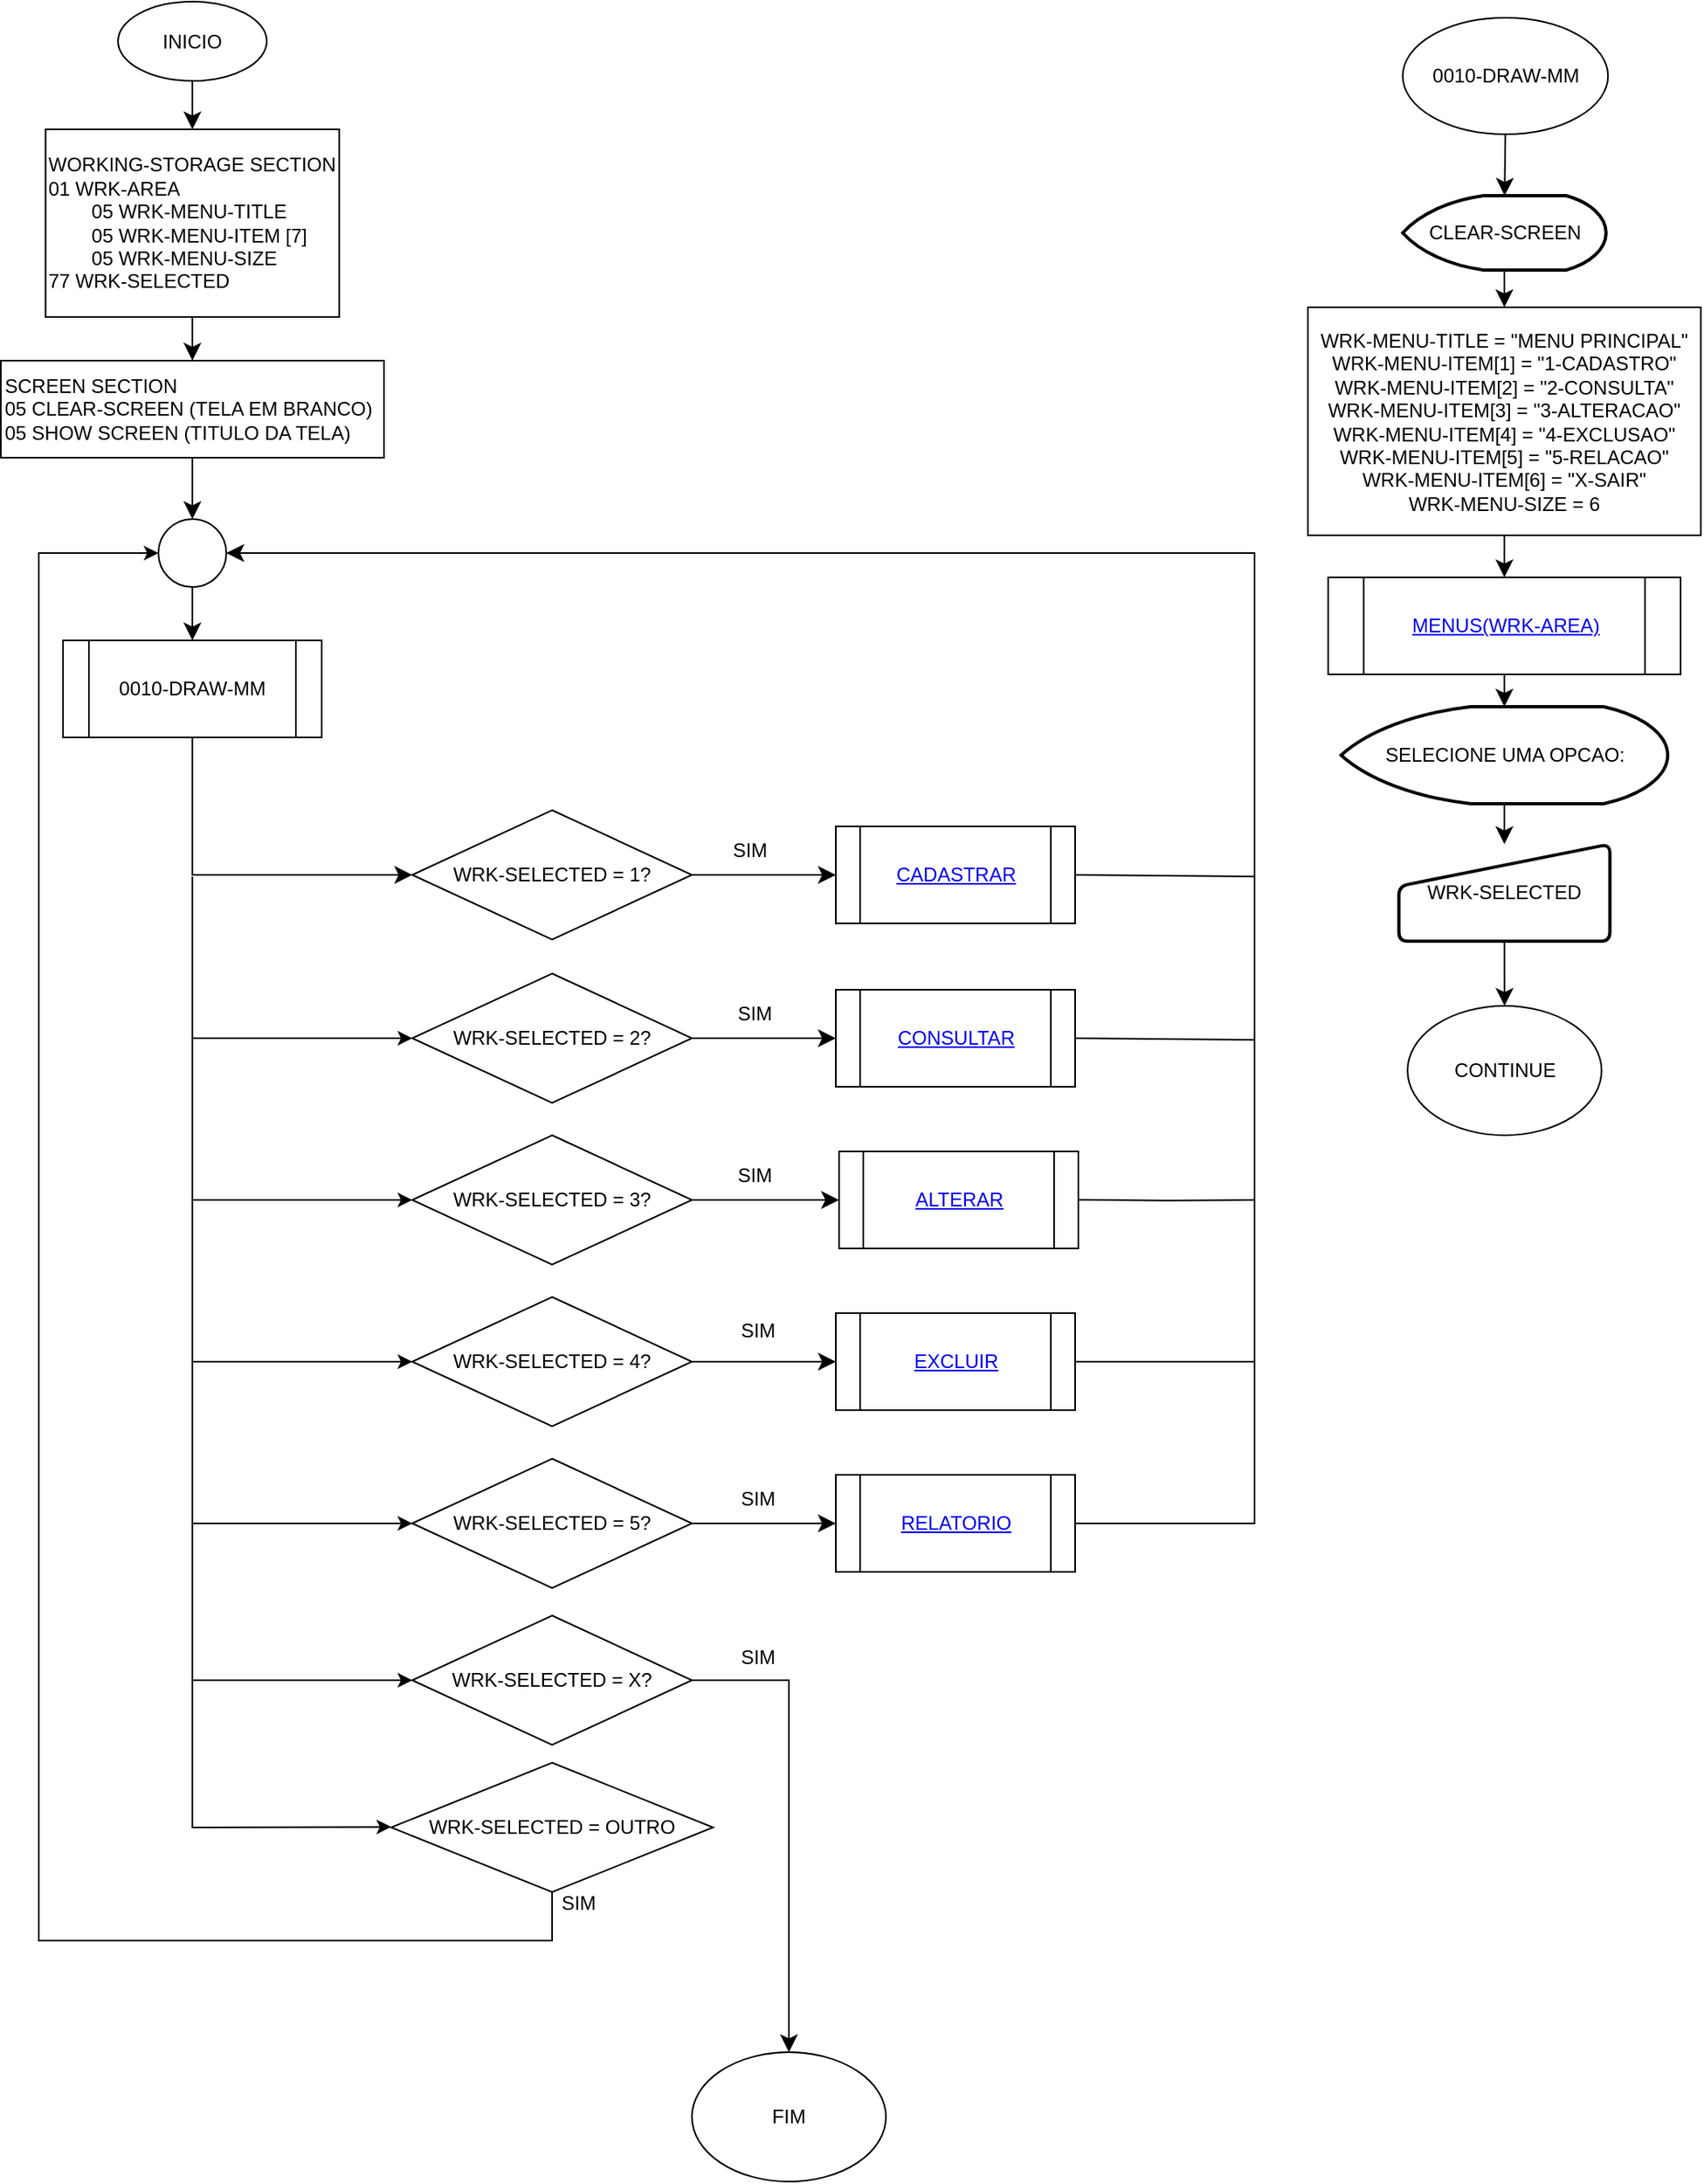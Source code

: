 <mxfile version="26.2.6" pages="12">
  <diagram name="FILMES" id="B1pNJUQJqJX07xYDWTKH">
    <mxGraphModel dx="2245" dy="1595" grid="0" gridSize="10" guides="1" tooltips="1" connect="1" arrows="1" fold="1" page="0" pageScale="1" pageWidth="827" pageHeight="1169" math="0" shadow="0">
      <root>
        <mxCell id="0" />
        <mxCell id="1" parent="0" />
        <mxCell id="Fmm9qhra0FvgiUIzASqi-3" value="" style="edgeStyle=none;curved=1;rounded=0;orthogonalLoop=1;jettySize=auto;html=1;fontSize=12;startSize=8;endSize=8;" parent="1" source="Fmm9qhra0FvgiUIzASqi-1" target="Fmm9qhra0FvgiUIzASqi-2" edge="1">
          <mxGeometry relative="1" as="geometry" />
        </mxCell>
        <mxCell id="Fmm9qhra0FvgiUIzASqi-1" value="INICIO" style="ellipse;whiteSpace=wrap;html=1;" parent="1" vertex="1">
          <mxGeometry x="119" y="-224" width="92" height="49" as="geometry" />
        </mxCell>
        <mxCell id="Fmm9qhra0FvgiUIzASqi-6" value="" style="edgeStyle=none;curved=1;rounded=0;orthogonalLoop=1;jettySize=auto;html=1;fontSize=12;startSize=8;endSize=8;" parent="1" source="Fmm9qhra0FvgiUIzASqi-2" target="Fmm9qhra0FvgiUIzASqi-5" edge="1">
          <mxGeometry relative="1" as="geometry" />
        </mxCell>
        <mxCell id="Fmm9qhra0FvgiUIzASqi-2" value="&lt;div align=&quot;left&quot;&gt;WORKING-STORAGE SECTION&lt;/div&gt;&lt;div align=&quot;left&quot;&gt;01 WRK-AREA&lt;/div&gt;&lt;div align=&quot;left&quot;&gt;&lt;span style=&quot;white-space: pre;&quot;&gt;&#x9;&lt;/span&gt;05 WRK-MENU-TITLE&lt;/div&gt;&lt;div align=&quot;left&quot;&gt;&lt;span style=&quot;white-space: pre;&quot;&gt;&#x9;&lt;/span&gt;05 WRK-MENU-ITEM [7]&lt;/div&gt;&lt;div align=&quot;left&quot;&gt;&lt;span style=&quot;white-space: pre;&quot;&gt;&#x9;&lt;/span&gt;05 WRK-MENU-SIZE&lt;/div&gt;&lt;div align=&quot;left&quot;&gt;77 WRK-SELECTED&lt;/div&gt;" style="rounded=0;whiteSpace=wrap;html=1;align=left;" parent="1" vertex="1">
          <mxGeometry x="74.19" y="-145" width="181.62" height="116" as="geometry" />
        </mxCell>
        <mxCell id="Fmm9qhra0FvgiUIzASqi-22" style="edgeStyle=none;curved=1;rounded=0;orthogonalLoop=1;jettySize=auto;html=1;exitX=0.5;exitY=1;exitDx=0;exitDy=0;entryX=0.5;entryY=0;entryDx=0;entryDy=0;fontSize=12;startSize=8;endSize=8;" parent="1" source="Fmm9qhra0FvgiUIzASqi-5" target="Fmm9qhra0FvgiUIzASqi-21" edge="1">
          <mxGeometry relative="1" as="geometry" />
        </mxCell>
        <mxCell id="Fmm9qhra0FvgiUIzASqi-5" value="&lt;div align=&quot;left&quot;&gt;SCREEN SECTION&lt;/div&gt;&lt;div align=&quot;left&quot;&gt;05 CLEAR-SCREEN (TELA EM BRANCO)&lt;/div&gt;&lt;div align=&quot;left&quot;&gt;05 SHOW SCREEN (TITULO DA TELA)&lt;/div&gt;" style="rounded=0;whiteSpace=wrap;html=1;align=left;" parent="1" vertex="1">
          <mxGeometry x="46.5" y="-2" width="237" height="60" as="geometry" />
        </mxCell>
        <mxCell id="Fmm9qhra0FvgiUIzASqi-7" value="0010-DRAW-MM" style="shape=process;whiteSpace=wrap;html=1;backgroundOutline=1;" parent="1" vertex="1">
          <mxGeometry x="85" y="171" width="160" height="60" as="geometry" />
        </mxCell>
        <mxCell id="Fmm9qhra0FvgiUIzASqi-27" value="" style="edgeStyle=none;curved=1;rounded=0;orthogonalLoop=1;jettySize=auto;html=1;fontSize=12;startSize=8;endSize=8;" parent="1" source="Fmm9qhra0FvgiUIzASqi-9" target="Fmm9qhra0FvgiUIzASqi-26" edge="1">
          <mxGeometry relative="1" as="geometry" />
        </mxCell>
        <mxCell id="Fmm9qhra0FvgiUIzASqi-9" value="WRK-SELECTED = 1?" style="rhombus;whiteSpace=wrap;html=1;" parent="1" vertex="1">
          <mxGeometry x="301" y="276" width="173" height="80" as="geometry" />
        </mxCell>
        <mxCell id="Fmm9qhra0FvgiUIzASqi-33" value="" style="edgeStyle=none;curved=1;rounded=0;orthogonalLoop=1;jettySize=auto;html=1;fontSize=12;startSize=8;endSize=8;" parent="1" source="Fmm9qhra0FvgiUIzASqi-11" target="Fmm9qhra0FvgiUIzASqi-32" edge="1">
          <mxGeometry relative="1" as="geometry" />
        </mxCell>
        <mxCell id="Fmm9qhra0FvgiUIzASqi-11" value="&lt;div&gt;WRK-SELECTED = 2?&lt;/div&gt;" style="rhombus;whiteSpace=wrap;html=1;" parent="1" vertex="1">
          <mxGeometry x="301" y="377" width="173" height="80" as="geometry" />
        </mxCell>
        <mxCell id="Fmm9qhra0FvgiUIzASqi-34" value="" style="edgeStyle=none;curved=1;rounded=0;orthogonalLoop=1;jettySize=auto;html=1;fontSize=12;startSize=8;endSize=8;" parent="1" source="Fmm9qhra0FvgiUIzASqi-13" target="Fmm9qhra0FvgiUIzASqi-28" edge="1">
          <mxGeometry relative="1" as="geometry" />
        </mxCell>
        <mxCell id="Fmm9qhra0FvgiUIzASqi-13" value="&lt;div&gt;WRK-SELECTED = 3?&lt;/div&gt;" style="rhombus;whiteSpace=wrap;html=1;" parent="1" vertex="1">
          <mxGeometry x="301" y="477" width="173" height="80" as="geometry" />
        </mxCell>
        <mxCell id="Fmm9qhra0FvgiUIzASqi-35" value="" style="edgeStyle=none;curved=1;rounded=0;orthogonalLoop=1;jettySize=auto;html=1;fontSize=12;startSize=8;endSize=8;" parent="1" source="Fmm9qhra0FvgiUIzASqi-15" target="Fmm9qhra0FvgiUIzASqi-29" edge="1">
          <mxGeometry relative="1" as="geometry" />
        </mxCell>
        <mxCell id="Fmm9qhra0FvgiUIzASqi-15" value="&lt;div&gt;WRK-SELECTED = 4?&lt;/div&gt;" style="rhombus;whiteSpace=wrap;html=1;" parent="1" vertex="1">
          <mxGeometry x="301" y="577" width="173" height="80" as="geometry" />
        </mxCell>
        <mxCell id="Fmm9qhra0FvgiUIzASqi-36" value="" style="edgeStyle=none;curved=1;rounded=0;orthogonalLoop=1;jettySize=auto;html=1;fontSize=12;startSize=8;endSize=8;" parent="1" source="Fmm9qhra0FvgiUIzASqi-17" target="Fmm9qhra0FvgiUIzASqi-30" edge="1">
          <mxGeometry relative="1" as="geometry" />
        </mxCell>
        <mxCell id="Fmm9qhra0FvgiUIzASqi-17" value="&lt;div&gt;WRK-SELECTED = 5?&lt;/div&gt;" style="rhombus;whiteSpace=wrap;html=1;" parent="1" vertex="1">
          <mxGeometry x="301" y="677" width="173" height="80" as="geometry" />
        </mxCell>
        <mxCell id="Fmm9qhra0FvgiUIzASqi-39" value="" style="edgeStyle=orthogonalEdgeStyle;rounded=0;orthogonalLoop=1;jettySize=auto;html=1;fontSize=12;startSize=8;endSize=8;entryX=0.5;entryY=0;entryDx=0;entryDy=0;exitX=1;exitY=0.5;exitDx=0;exitDy=0;" parent="1" source="Fmm9qhra0FvgiUIzASqi-19" target="Fmm9qhra0FvgiUIzASqi-37" edge="1">
          <mxGeometry relative="1" as="geometry">
            <mxPoint x="615.0" y="814.0" as="targetPoint" />
          </mxGeometry>
        </mxCell>
        <mxCell id="Fmm9qhra0FvgiUIzASqi-19" value="&lt;div&gt;WRK-SELECTED = X?&lt;/div&gt;" style="rhombus;whiteSpace=wrap;html=1;" parent="1" vertex="1">
          <mxGeometry x="301" y="774" width="173" height="80" as="geometry" />
        </mxCell>
        <mxCell id="Fmm9qhra0FvgiUIzASqi-23" value="" style="edgeStyle=none;curved=1;rounded=0;orthogonalLoop=1;jettySize=auto;html=1;fontSize=12;startSize=8;endSize=8;" parent="1" source="Fmm9qhra0FvgiUIzASqi-21" target="Fmm9qhra0FvgiUIzASqi-7" edge="1">
          <mxGeometry relative="1" as="geometry" />
        </mxCell>
        <mxCell id="Fmm9qhra0FvgiUIzASqi-21" value="" style="ellipse;whiteSpace=wrap;html=1;aspect=fixed;" parent="1" vertex="1">
          <mxGeometry x="144" y="96" width="42" height="42" as="geometry" />
        </mxCell>
        <mxCell id="Fmm9qhra0FvgiUIzASqi-24" value="" style="endArrow=classic;html=1;rounded=0;fontSize=12;startSize=8;endSize=8;exitX=0.5;exitY=1;exitDx=0;exitDy=0;entryX=0;entryY=0.5;entryDx=0;entryDy=0;edgeStyle=orthogonalEdgeStyle;" parent="1" source="Fmm9qhra0FvgiUIzASqi-7" target="Fmm9qhra0FvgiUIzASqi-9" edge="1">
          <mxGeometry width="50" height="50" relative="1" as="geometry">
            <mxPoint x="580" y="552" as="sourcePoint" />
            <mxPoint x="285" y="373" as="targetPoint" />
          </mxGeometry>
        </mxCell>
        <mxCell id="Fmm9qhra0FvgiUIzASqi-26" value="&lt;a href=&quot;data:page/id,L_mDxeJJtWvQOa_EUub3&quot;&gt;CADASTRAR&lt;/a&gt;" style="shape=process;whiteSpace=wrap;html=1;backgroundOutline=1;" parent="1" vertex="1">
          <mxGeometry x="563" y="286" width="148" height="60" as="geometry" />
        </mxCell>
        <mxCell id="Fmm9qhra0FvgiUIzASqi-28" value="&lt;a href=&quot;data:page/id,npxVdfAkXze4OFigiQ0C&quot;&gt;ALTERAR&lt;/a&gt;" style="shape=process;whiteSpace=wrap;html=1;backgroundOutline=1;" parent="1" vertex="1">
          <mxGeometry x="565" y="487" width="148" height="60" as="geometry" />
        </mxCell>
        <mxCell id="Fmm9qhra0FvgiUIzASqi-29" value="&lt;a href=&quot;data:page/id,elt8EitLHC4QLufAbwy1&quot;&gt;EXCLUIR&lt;/a&gt;" style="shape=process;whiteSpace=wrap;html=1;backgroundOutline=1;" parent="1" vertex="1">
          <mxGeometry x="563" y="587" width="148" height="60" as="geometry" />
        </mxCell>
        <mxCell id="Fmm9qhra0FvgiUIzASqi-30" value="&lt;a href=&quot;data:page/id,_dAr-gljUjfZ5c1WWtXV&quot;&gt;RELATORIO&lt;/a&gt;" style="shape=process;whiteSpace=wrap;html=1;backgroundOutline=1;" parent="1" vertex="1">
          <mxGeometry x="563" y="687" width="148" height="60" as="geometry" />
        </mxCell>
        <mxCell id="Fmm9qhra0FvgiUIzASqi-32" value="&lt;a href=&quot;data:page/id,PKEomyPt3GbaockuWkHT&quot;&gt;CONSULTAR&lt;/a&gt;" style="shape=process;whiteSpace=wrap;html=1;backgroundOutline=1;" parent="1" vertex="1">
          <mxGeometry x="563" y="387" width="148" height="60" as="geometry" />
        </mxCell>
        <mxCell id="Fmm9qhra0FvgiUIzASqi-37" value="FIM" style="ellipse;whiteSpace=wrap;html=1;" parent="1" vertex="1">
          <mxGeometry x="474" y="1044" width="120" height="80" as="geometry" />
        </mxCell>
        <mxCell id="Fmm9qhra0FvgiUIzASqi-41" value="" style="endArrow=classic;html=1;rounded=0;fontSize=12;startSize=8;endSize=8;exitX=1;exitY=0.5;exitDx=0;exitDy=0;edgeStyle=orthogonalEdgeStyle;entryX=1;entryY=0.5;entryDx=0;entryDy=0;" parent="1" source="Fmm9qhra0FvgiUIzASqi-30" target="Fmm9qhra0FvgiUIzASqi-21" edge="1">
          <mxGeometry width="50" height="50" relative="1" as="geometry">
            <mxPoint x="731" y="512" as="sourcePoint" />
            <mxPoint x="781" y="462" as="targetPoint" />
            <Array as="points">
              <mxPoint x="822" y="717" />
              <mxPoint x="822" y="117" />
            </Array>
          </mxGeometry>
        </mxCell>
        <mxCell id="Fmm9qhra0FvgiUIzASqi-42" value="" style="endArrow=none;html=1;rounded=0;fontSize=12;startSize=8;endSize=8;exitX=1;exitY=0.5;exitDx=0;exitDy=0;edgeStyle=orthogonalEdgeStyle;" parent="1" source="Fmm9qhra0FvgiUIzASqi-29" edge="1">
          <mxGeometry width="50" height="50" relative="1" as="geometry">
            <mxPoint x="731" y="512" as="sourcePoint" />
            <mxPoint x="822" y="617" as="targetPoint" />
          </mxGeometry>
        </mxCell>
        <mxCell id="Fmm9qhra0FvgiUIzASqi-45" value="" style="endArrow=none;html=1;rounded=0;fontSize=12;startSize=8;endSize=8;exitX=1;exitY=0.5;exitDx=0;exitDy=0;edgeStyle=orthogonalEdgeStyle;" parent="1" edge="1">
          <mxGeometry width="50" height="50" relative="1" as="geometry">
            <mxPoint x="713" y="516.86" as="sourcePoint" />
            <mxPoint x="822" y="517" as="targetPoint" />
          </mxGeometry>
        </mxCell>
        <mxCell id="Fmm9qhra0FvgiUIzASqi-46" value="" style="endArrow=none;html=1;rounded=0;fontSize=12;startSize=8;endSize=8;curved=1;exitX=1;exitY=0.5;exitDx=0;exitDy=0;" parent="1" source="Fmm9qhra0FvgiUIzASqi-32" edge="1">
          <mxGeometry width="50" height="50" relative="1" as="geometry">
            <mxPoint x="815" y="436" as="sourcePoint" />
            <mxPoint x="822" y="418" as="targetPoint" />
          </mxGeometry>
        </mxCell>
        <mxCell id="Fmm9qhra0FvgiUIzASqi-47" value="" style="endArrow=none;html=1;rounded=0;fontSize=12;startSize=8;endSize=8;curved=1;exitX=1.003;exitY=0.501;exitDx=0;exitDy=0;exitPerimeter=0;" parent="1" source="Fmm9qhra0FvgiUIzASqi-26" edge="1">
          <mxGeometry width="50" height="50" relative="1" as="geometry">
            <mxPoint x="741" y="380" as="sourcePoint" />
            <mxPoint x="822" y="317" as="targetPoint" />
          </mxGeometry>
        </mxCell>
        <mxCell id="Fmm9qhra0FvgiUIzASqi-48" value="SIM" style="text;html=1;align=center;verticalAlign=middle;whiteSpace=wrap;rounded=0;" parent="1" vertex="1">
          <mxGeometry x="480" y="286" width="60" height="30" as="geometry" />
        </mxCell>
        <mxCell id="Fmm9qhra0FvgiUIzASqi-49" value="SIM" style="text;html=1;align=center;verticalAlign=middle;whiteSpace=wrap;rounded=0;" parent="1" vertex="1">
          <mxGeometry x="485" y="687" width="60" height="30" as="geometry" />
        </mxCell>
        <mxCell id="Fmm9qhra0FvgiUIzASqi-50" value="SIM" style="text;html=1;align=center;verticalAlign=middle;whiteSpace=wrap;rounded=0;" parent="1" vertex="1">
          <mxGeometry x="485" y="583" width="60" height="30" as="geometry" />
        </mxCell>
        <mxCell id="Fmm9qhra0FvgiUIzASqi-51" value="SIM" style="text;html=1;align=center;verticalAlign=middle;whiteSpace=wrap;rounded=0;" parent="1" vertex="1">
          <mxGeometry x="483" y="487" width="60" height="30" as="geometry" />
        </mxCell>
        <mxCell id="Fmm9qhra0FvgiUIzASqi-52" value="SIM" style="text;html=1;align=center;verticalAlign=middle;whiteSpace=wrap;rounded=0;" parent="1" vertex="1">
          <mxGeometry x="483" y="387" width="60" height="30" as="geometry" />
        </mxCell>
        <mxCell id="Fmm9qhra0FvgiUIzASqi-60" value="SIM" style="text;html=1;align=center;verticalAlign=middle;whiteSpace=wrap;rounded=0;" parent="1" vertex="1">
          <mxGeometry x="485" y="785" width="60" height="30" as="geometry" />
        </mxCell>
        <mxCell id="Fmm9qhra0FvgiUIzASqi-63" value="" style="edgeStyle=none;curved=1;rounded=0;orthogonalLoop=1;jettySize=auto;html=1;fontSize=12;startSize=8;endSize=8;" parent="1" source="Fmm9qhra0FvgiUIzASqi-61" target="Fmm9qhra0FvgiUIzASqi-62" edge="1">
          <mxGeometry relative="1" as="geometry" />
        </mxCell>
        <mxCell id="Fmm9qhra0FvgiUIzASqi-61" value="0010-DRAW-MM" style="ellipse;whiteSpace=wrap;html=1;" parent="1" vertex="1">
          <mxGeometry x="913.64" y="-214" width="127" height="72" as="geometry" />
        </mxCell>
        <mxCell id="Fmm9qhra0FvgiUIzASqi-65" value="" style="edgeStyle=none;curved=1;rounded=0;orthogonalLoop=1;jettySize=auto;html=1;fontSize=12;startSize=8;endSize=8;" parent="1" source="Fmm9qhra0FvgiUIzASqi-62" target="Fmm9qhra0FvgiUIzASqi-64" edge="1">
          <mxGeometry relative="1" as="geometry" />
        </mxCell>
        <mxCell id="Fmm9qhra0FvgiUIzASqi-62" value="CLEAR-SCREEN" style="strokeWidth=2;html=1;shape=mxgraph.flowchart.display;whiteSpace=wrap;" parent="1" vertex="1">
          <mxGeometry x="913.64" y="-104" width="125.78" height="46" as="geometry" />
        </mxCell>
        <mxCell id="Fmm9qhra0FvgiUIzASqi-68" value="" style="edgeStyle=none;curved=1;rounded=0;orthogonalLoop=1;jettySize=auto;html=1;fontSize=12;startSize=8;endSize=8;" parent="1" source="Fmm9qhra0FvgiUIzASqi-64" target="Fmm9qhra0FvgiUIzASqi-66" edge="1">
          <mxGeometry relative="1" as="geometry" />
        </mxCell>
        <mxCell id="Fmm9qhra0FvgiUIzASqi-64" value="&lt;div&gt;WRK-MENU-TITLE = &quot;MENU PRINCIPAL&quot;&lt;/div&gt;&lt;div&gt;WRK-MENU-ITEM[1] = &quot;1-CADASTRO&quot;&lt;/div&gt;&lt;div&gt;WRK-MENU-ITEM[2] = &quot;2-CONSULTA&quot;&lt;/div&gt;&lt;div&gt;WRK-MENU-ITEM[3] = &quot;3-ALTERACAO&quot;&lt;/div&gt;&lt;div&gt;WRK-MENU-ITEM[4] = &quot;4-EXCLUSAO&quot;&lt;/div&gt;&lt;div&gt;WRK-MENU-ITEM[5] = &quot;5-RELACAO&quot;&lt;/div&gt;&lt;div&gt;WRK-MENU-ITEM[6] = &quot;X-SAIR&quot;&lt;/div&gt;&lt;div&gt;WRK-MENU-SIZE = 6&lt;/div&gt;" style="rounded=0;whiteSpace=wrap;html=1;" parent="1" vertex="1">
          <mxGeometry x="855.0" y="-35" width="243.06" height="141" as="geometry" />
        </mxCell>
        <mxCell id="Fmm9qhra0FvgiUIzASqi-66" value="&lt;a href=&quot;data:page/id,TwBze57nOBe7XAUoR29i&quot;&gt;MENUS(WRK-AREA)&lt;/a&gt;" style="shape=process;whiteSpace=wrap;html=1;backgroundOutline=1;" parent="1" vertex="1">
          <mxGeometry x="867.53" y="132" width="218" height="60" as="geometry" />
        </mxCell>
        <mxCell id="Fmm9qhra0FvgiUIzASqi-72" value="" style="edgeStyle=none;curved=1;rounded=0;orthogonalLoop=1;jettySize=auto;html=1;fontSize=12;startSize=8;endSize=8;" parent="1" source="Fmm9qhra0FvgiUIzASqi-69" target="Fmm9qhra0FvgiUIzASqi-71" edge="1">
          <mxGeometry relative="1" as="geometry" />
        </mxCell>
        <mxCell id="Fmm9qhra0FvgiUIzASqi-69" value="SELECIONE UMA OPCAO: " style="strokeWidth=2;html=1;shape=mxgraph.flowchart.display;whiteSpace=wrap;" parent="1" vertex="1">
          <mxGeometry x="875.53" y="212" width="202" height="60" as="geometry" />
        </mxCell>
        <mxCell id="Fmm9qhra0FvgiUIzASqi-70" value="" style="endArrow=classic;html=1;rounded=0;fontSize=12;startSize=8;endSize=8;curved=1;exitX=0.5;exitY=1;exitDx=0;exitDy=0;entryX=0.5;entryY=0;entryDx=0;entryDy=0;entryPerimeter=0;" parent="1" source="Fmm9qhra0FvgiUIzASqi-66" target="Fmm9qhra0FvgiUIzASqi-69" edge="1">
          <mxGeometry width="50" height="50" relative="1" as="geometry">
            <mxPoint x="1051.64" y="137" as="sourcePoint" />
            <mxPoint x="1101.64" y="87" as="targetPoint" />
          </mxGeometry>
        </mxCell>
        <mxCell id="Fmm9qhra0FvgiUIzASqi-74" value="" style="edgeStyle=none;curved=1;rounded=0;orthogonalLoop=1;jettySize=auto;html=1;fontSize=12;startSize=8;endSize=8;" parent="1" source="Fmm9qhra0FvgiUIzASqi-71" target="Fmm9qhra0FvgiUIzASqi-73" edge="1">
          <mxGeometry relative="1" as="geometry" />
        </mxCell>
        <mxCell id="Fmm9qhra0FvgiUIzASqi-71" value="WRK-SELECTED" style="html=1;strokeWidth=2;shape=manualInput;whiteSpace=wrap;rounded=1;size=26;arcSize=11;" parent="1" vertex="1">
          <mxGeometry x="911.28" y="297" width="130.5" height="60" as="geometry" />
        </mxCell>
        <mxCell id="Fmm9qhra0FvgiUIzASqi-73" value="CONTINUE" style="ellipse;whiteSpace=wrap;html=1;" parent="1" vertex="1">
          <mxGeometry x="916.64" y="397" width="120" height="80" as="geometry" />
        </mxCell>
        <mxCell id="8kHv9Bp43ohS7oFUdfiO-1" value="WRK-SELECTED = OUTRO" style="rhombus;whiteSpace=wrap;html=1;" parent="1" vertex="1">
          <mxGeometry x="287.94" y="865" width="199.12" height="80" as="geometry" />
        </mxCell>
        <mxCell id="8kHv9Bp43ohS7oFUdfiO-2" value="" style="endArrow=classic;html=1;rounded=0;entryX=0;entryY=0.5;entryDx=0;entryDy=0;edgeStyle=orthogonalEdgeStyle;" parent="1" target="Fmm9qhra0FvgiUIzASqi-11" edge="1">
          <mxGeometry width="50" height="50" relative="1" as="geometry">
            <mxPoint x="165" y="317" as="sourcePoint" />
            <mxPoint x="654" y="450" as="targetPoint" />
            <Array as="points">
              <mxPoint x="165" y="417" />
            </Array>
          </mxGeometry>
        </mxCell>
        <mxCell id="8kHv9Bp43ohS7oFUdfiO-3" value="" style="endArrow=classic;html=1;rounded=0;entryX=0;entryY=0.5;entryDx=0;entryDy=0;edgeStyle=orthogonalEdgeStyle;" parent="1" edge="1">
          <mxGeometry width="50" height="50" relative="1" as="geometry">
            <mxPoint x="165" y="417" as="sourcePoint" />
            <mxPoint x="301" y="517" as="targetPoint" />
            <Array as="points">
              <mxPoint x="165" y="517" />
            </Array>
          </mxGeometry>
        </mxCell>
        <mxCell id="8kHv9Bp43ohS7oFUdfiO-4" value="" style="endArrow=classic;html=1;rounded=0;entryX=0;entryY=0.5;entryDx=0;entryDy=0;edgeStyle=orthogonalEdgeStyle;" parent="1" edge="1">
          <mxGeometry width="50" height="50" relative="1" as="geometry">
            <mxPoint x="165" y="517" as="sourcePoint" />
            <mxPoint x="301" y="617" as="targetPoint" />
            <Array as="points">
              <mxPoint x="165" y="617" />
            </Array>
          </mxGeometry>
        </mxCell>
        <mxCell id="8kHv9Bp43ohS7oFUdfiO-5" value="" style="endArrow=classic;html=1;rounded=0;entryX=0;entryY=0.5;entryDx=0;entryDy=0;edgeStyle=orthogonalEdgeStyle;" parent="1" edge="1">
          <mxGeometry width="50" height="50" relative="1" as="geometry">
            <mxPoint x="165" y="617" as="sourcePoint" />
            <mxPoint x="301" y="717" as="targetPoint" />
            <Array as="points">
              <mxPoint x="165" y="717" />
            </Array>
          </mxGeometry>
        </mxCell>
        <mxCell id="8kHv9Bp43ohS7oFUdfiO-6" value="" style="endArrow=classic;html=1;rounded=0;entryX=0;entryY=0.5;entryDx=0;entryDy=0;edgeStyle=orthogonalEdgeStyle;" parent="1" target="Fmm9qhra0FvgiUIzASqi-19" edge="1">
          <mxGeometry width="50" height="50" relative="1" as="geometry">
            <mxPoint x="165" y="710" as="sourcePoint" />
            <mxPoint x="301" y="810" as="targetPoint" />
            <Array as="points">
              <mxPoint x="165" y="814" />
            </Array>
          </mxGeometry>
        </mxCell>
        <mxCell id="8kHv9Bp43ohS7oFUdfiO-7" value="" style="endArrow=classic;html=1;rounded=0;edgeStyle=orthogonalEdgeStyle;entryX=-0.006;entryY=0.496;entryDx=0;entryDy=0;entryPerimeter=0;" parent="1" edge="1">
          <mxGeometry width="50" height="50" relative="1" as="geometry">
            <mxPoint x="165" y="791" as="sourcePoint" />
            <mxPoint x="287.935" y="904.68" as="targetPoint" />
            <Array as="points">
              <mxPoint x="165" y="905" />
              <mxPoint x="169" y="905" />
            </Array>
          </mxGeometry>
        </mxCell>
        <mxCell id="8kHv9Bp43ohS7oFUdfiO-9" value="" style="endArrow=classic;html=1;rounded=0;exitX=0.5;exitY=1;exitDx=0;exitDy=0;entryX=0;entryY=0.5;entryDx=0;entryDy=0;edgeStyle=orthogonalEdgeStyle;" parent="1" source="8kHv9Bp43ohS7oFUdfiO-1" target="Fmm9qhra0FvgiUIzASqi-21" edge="1">
          <mxGeometry width="50" height="50" relative="1" as="geometry">
            <mxPoint x="1075" y="798" as="sourcePoint" />
            <mxPoint x="1125" y="748" as="targetPoint" />
            <Array as="points">
              <mxPoint x="387" y="975" />
              <mxPoint x="70" y="975" />
              <mxPoint x="70" y="117" />
            </Array>
          </mxGeometry>
        </mxCell>
        <mxCell id="8kHv9Bp43ohS7oFUdfiO-10" value="SIM" style="text;html=1;align=center;verticalAlign=middle;whiteSpace=wrap;rounded=0;" parent="1" vertex="1">
          <mxGeometry x="374" y="937" width="60" height="30" as="geometry" />
        </mxCell>
      </root>
    </mxGraphModel>
  </diagram>
  <diagram id="TwBze57nOBe7XAUoR29i" name="MENUS">
    <mxGraphModel dx="1944" dy="1046" grid="1" gridSize="10" guides="1" tooltips="1" connect="1" arrows="1" fold="1" page="1" pageScale="1" pageWidth="827" pageHeight="1169" math="0" shadow="0">
      <root>
        <mxCell id="0" />
        <mxCell id="1" parent="0" />
        <mxCell id="5f-lpDrlxRXT0nQq__dX-3" value="" style="edgeStyle=orthogonalEdgeStyle;rounded=0;orthogonalLoop=1;jettySize=auto;html=1;" edge="1" parent="1" source="5f-lpDrlxRXT0nQq__dX-1" target="5f-lpDrlxRXT0nQq__dX-2">
          <mxGeometry relative="1" as="geometry" />
        </mxCell>
        <mxCell id="5f-lpDrlxRXT0nQq__dX-1" value="MENUS(LNK-AREA)" style="ellipse;whiteSpace=wrap;html=1;" vertex="1" parent="1">
          <mxGeometry x="350" y="80" width="150" height="60" as="geometry" />
        </mxCell>
        <mxCell id="5f-lpDrlxRXT0nQq__dX-5" value="" style="edgeStyle=orthogonalEdgeStyle;rounded=0;orthogonalLoop=1;jettySize=auto;html=1;" edge="1" parent="1" source="5f-lpDrlxRXT0nQq__dX-2" target="5f-lpDrlxRXT0nQq__dX-4">
          <mxGeometry relative="1" as="geometry" />
        </mxCell>
        <mxCell id="5f-lpDrlxRXT0nQq__dX-2" value="&lt;div&gt;WORKING-STORAGE&lt;/div&gt;&lt;div&gt;&lt;br&gt;&lt;/div&gt;&lt;div&gt;77 WRK-COUNT&lt;/div&gt;&lt;div&gt;77 WRK-LINE&lt;/div&gt;&lt;div&gt;77 WRK-OPTION&lt;/div&gt;&lt;div&gt;77 WRK-ITEM&lt;/div&gt;" style="rounded=0;whiteSpace=wrap;html=1;align=left;" vertex="1" parent="1">
          <mxGeometry x="358.13" y="160" width="133.75" height="100" as="geometry" />
        </mxCell>
        <mxCell id="5f-lpDrlxRXT0nQq__dX-7" value="" style="edgeStyle=orthogonalEdgeStyle;rounded=0;orthogonalLoop=1;jettySize=auto;html=1;" edge="1" parent="1" source="5f-lpDrlxRXT0nQq__dX-4" target="5f-lpDrlxRXT0nQq__dX-6">
          <mxGeometry relative="1" as="geometry" />
        </mxCell>
        <mxCell id="5f-lpDrlxRXT0nQq__dX-4" value="&lt;div align=&quot;left&quot;&gt;LINKAGE&lt;/div&gt;&lt;div align=&quot;left&quot;&gt;&lt;br&gt;&lt;/div&gt;&lt;div align=&quot;left&quot;&gt;01 LNK-AREA&lt;/div&gt;&lt;div align=&quot;left&quot;&gt;&lt;span style=&quot;white-space: pre;&quot;&gt;&#x9;&lt;/span&gt;05 LNK-MENU-TITLE&lt;/div&gt;&lt;div align=&quot;left&quot;&gt;&lt;span style=&quot;white-space: pre;&quot;&gt;&#x9;&lt;/span&gt;05 LNK-MENU-ITEM[7]&lt;/div&gt;&lt;div align=&quot;left&quot;&gt;&lt;span style=&quot;white-space: pre;&quot;&gt;&#x9;&lt;/span&gt;05 LNK-MENU-SIZE&lt;/div&gt;" style="rounded=0;whiteSpace=wrap;html=1;align=left;" vertex="1" parent="1">
          <mxGeometry x="332.51" y="280" width="185" height="110" as="geometry" />
        </mxCell>
        <mxCell id="5f-lpDrlxRXT0nQq__dX-9" value="" style="edgeStyle=orthogonalEdgeStyle;rounded=0;orthogonalLoop=1;jettySize=auto;html=1;" edge="1" parent="1" source="5f-lpDrlxRXT0nQq__dX-6" target="5f-lpDrlxRXT0nQq__dX-8">
          <mxGeometry relative="1" as="geometry" />
        </mxCell>
        <mxCell id="5f-lpDrlxRXT0nQq__dX-6" value="&lt;div align=&quot;left&quot;&gt;SCREEN SECTION.&lt;/div&gt;&lt;div align=&quot;left&quot;&gt;&lt;br&gt;&lt;/div&gt;&lt;div align=&quot;left&quot;&gt;01 CLEAR (TELA EM BRANCO)&lt;/div&gt;&lt;div align=&quot;left&quot;&gt;&lt;span style=&quot;white-space: pre;&quot;&gt;&#x9;&lt;/span&gt;05 CLEAR-SCREEN&lt;/div&gt;&lt;div align=&quot;left&quot;&gt;01 MAIN-MENU (TELA DE MENU)&lt;/div&gt;&lt;div align=&quot;left&quot;&gt;&lt;span style=&quot;white-space: pre;&quot;&gt;&#x9;&lt;/span&gt;05 TITLE&lt;/div&gt;&lt;div align=&quot;left&quot;&gt;&lt;span style=&quot;white-space: pre;&quot;&gt;&#x9;&lt;/span&gt;05 OPTN&lt;/div&gt;" style="rounded=0;whiteSpace=wrap;html=1;align=left;" vertex="1" parent="1">
          <mxGeometry x="308.76" y="410" width="232.5" height="110" as="geometry" />
        </mxCell>
        <mxCell id="5f-lpDrlxRXT0nQq__dX-11" value="" style="edgeStyle=orthogonalEdgeStyle;rounded=0;orthogonalLoop=1;jettySize=auto;html=1;" edge="1" parent="1" source="5f-lpDrlxRXT0nQq__dX-8" target="5f-lpDrlxRXT0nQq__dX-10">
          <mxGeometry relative="1" as="geometry" />
        </mxCell>
        <mxCell id="5f-lpDrlxRXT0nQq__dX-8" value="&lt;div&gt;CLEAR&lt;/div&gt;&lt;div&gt;TITLE&lt;/div&gt;" style="strokeWidth=2;html=1;shape=mxgraph.flowchart.display;whiteSpace=wrap;" vertex="1" parent="1">
          <mxGeometry x="375" y="540" width="100" height="60" as="geometry" />
        </mxCell>
        <mxCell id="5f-lpDrlxRXT0nQq__dX-14" value="" style="edgeStyle=orthogonalEdgeStyle;rounded=0;orthogonalLoop=1;jettySize=auto;html=1;" edge="1" parent="1" source="5f-lpDrlxRXT0nQq__dX-10" target="5f-lpDrlxRXT0nQq__dX-13">
          <mxGeometry relative="1" as="geometry" />
        </mxCell>
        <mxCell id="5f-lpDrlxRXT0nQq__dX-10" value="&lt;div&gt;WRK-LINE = 02&lt;/div&gt;&lt;div&gt;WRK-COUNT = 1&lt;/div&gt;" style="rounded=0;whiteSpace=wrap;html=1;" vertex="1" parent="1">
          <mxGeometry x="365" y="620" width="120" height="60" as="geometry" />
        </mxCell>
        <mxCell id="5f-lpDrlxRXT0nQq__dX-17" value="" style="edgeStyle=orthogonalEdgeStyle;rounded=0;orthogonalLoop=1;jettySize=auto;html=1;" edge="1" parent="1" source="5f-lpDrlxRXT0nQq__dX-12" target="5f-lpDrlxRXT0nQq__dX-16">
          <mxGeometry relative="1" as="geometry" />
        </mxCell>
        <mxCell id="5f-lpDrlxRXT0nQq__dX-12" value="WRK-COUNT &amp;gt; LNK-MENU-SIZE?" style="rhombus;whiteSpace=wrap;html=1;" vertex="1" parent="1">
          <mxGeometry x="317.51" y="760" width="215" height="80" as="geometry" />
        </mxCell>
        <mxCell id="5f-lpDrlxRXT0nQq__dX-15" value="" style="edgeStyle=orthogonalEdgeStyle;rounded=0;orthogonalLoop=1;jettySize=auto;html=1;" edge="1" parent="1" source="5f-lpDrlxRXT0nQq__dX-13" target="5f-lpDrlxRXT0nQq__dX-12">
          <mxGeometry relative="1" as="geometry" />
        </mxCell>
        <mxCell id="5f-lpDrlxRXT0nQq__dX-13" value="" style="ellipse;whiteSpace=wrap;html=1;aspect=fixed;" vertex="1" parent="1">
          <mxGeometry x="405.01" y="700" width="40" height="40" as="geometry" />
        </mxCell>
        <mxCell id="5f-lpDrlxRXT0nQq__dX-20" value="" style="edgeStyle=orthogonalEdgeStyle;rounded=0;orthogonalLoop=1;jettySize=auto;html=1;" edge="1" parent="1" source="5f-lpDrlxRXT0nQq__dX-16" target="5f-lpDrlxRXT0nQq__dX-19">
          <mxGeometry relative="1" as="geometry" />
        </mxCell>
        <mxCell id="5f-lpDrlxRXT0nQq__dX-16" value="&lt;div&gt;WRK-LINE = WRK-LINE + 1&lt;/div&gt;&lt;div&gt;WRK-ITEM = WRK-MENU-ITEM[WRK-COUNT]&lt;/div&gt;" style="rounded=0;whiteSpace=wrap;html=1;" vertex="1" parent="1">
          <mxGeometry x="266.26" y="870" width="317.49" height="60" as="geometry" />
        </mxCell>
        <mxCell id="5f-lpDrlxRXT0nQq__dX-18" value="NÃO" style="text;html=1;align=center;verticalAlign=middle;whiteSpace=wrap;rounded=0;" vertex="1" parent="1">
          <mxGeometry x="415" y="840" width="60" height="30" as="geometry" />
        </mxCell>
        <mxCell id="5f-lpDrlxRXT0nQq__dX-19" value="WRK-ITEM" style="strokeWidth=2;html=1;shape=mxgraph.flowchart.display;whiteSpace=wrap;" vertex="1" parent="1">
          <mxGeometry x="375" y="960" width="100" height="60" as="geometry" />
        </mxCell>
        <mxCell id="5f-lpDrlxRXT0nQq__dX-21" value="" style="endArrow=classic;html=1;rounded=0;exitX=0.544;exitY=0.996;exitDx=0;exitDy=0;exitPerimeter=0;entryX=0.5;entryY=0;entryDx=0;entryDy=0;" edge="1" parent="1" source="5f-lpDrlxRXT0nQq__dX-19" target="5f-lpDrlxRXT0nQq__dX-22">
          <mxGeometry width="50" height="50" relative="1" as="geometry">
            <mxPoint x="490" y="880" as="sourcePoint" />
            <mxPoint x="540" y="830" as="targetPoint" />
          </mxGeometry>
        </mxCell>
        <mxCell id="5f-lpDrlxRXT0nQq__dX-22" value="WRK-COUNT = WRK-COUNT + 1" style="rounded=0;whiteSpace=wrap;html=1;" vertex="1" parent="1">
          <mxGeometry x="332.51" y="1050" width="192.49" height="60" as="geometry" />
        </mxCell>
        <mxCell id="5f-lpDrlxRXT0nQq__dX-23" value="" style="endArrow=classic;html=1;rounded=0;exitX=0.5;exitY=1;exitDx=0;exitDy=0;edgeStyle=orthogonalEdgeStyle;entryX=0;entryY=0.5;entryDx=0;entryDy=0;" edge="1" parent="1" source="5f-lpDrlxRXT0nQq__dX-22" target="5f-lpDrlxRXT0nQq__dX-13">
          <mxGeometry width="50" height="50" relative="1" as="geometry">
            <mxPoint x="540" y="1110" as="sourcePoint" />
            <mxPoint x="400" y="720" as="targetPoint" />
            <Array as="points">
              <mxPoint x="429" y="1120" />
              <mxPoint x="250" y="1120" />
              <mxPoint x="250" y="720" />
            </Array>
          </mxGeometry>
        </mxCell>
        <mxCell id="5f-lpDrlxRXT0nQq__dX-25" value="VOLTE" style="ellipse;whiteSpace=wrap;html=1;" vertex="1" parent="1">
          <mxGeometry x="380" y="1160" width="105" height="41" as="geometry" />
        </mxCell>
        <mxCell id="5f-lpDrlxRXT0nQq__dX-26" value="" style="endArrow=classic;html=1;rounded=0;exitX=1;exitY=0.5;exitDx=0;exitDy=0;entryX=0.5;entryY=0;entryDx=0;entryDy=0;edgeStyle=orthogonalEdgeStyle;" edge="1" parent="1" source="5f-lpDrlxRXT0nQq__dX-12" target="5f-lpDrlxRXT0nQq__dX-25">
          <mxGeometry width="50" height="50" relative="1" as="geometry">
            <mxPoint x="510" y="1020" as="sourcePoint" />
            <mxPoint x="560" y="970" as="targetPoint" />
            <Array as="points">
              <mxPoint x="590" y="800" />
              <mxPoint x="590" y="1140" />
              <mxPoint x="433" y="1140" />
            </Array>
          </mxGeometry>
        </mxCell>
      </root>
    </mxGraphModel>
  </diagram>
  <diagram id="sv43rc8f1uxw6wBAJ_TQ" name="ERROS">
    <mxGraphModel dx="4957" dy="2223" grid="1" gridSize="10" guides="1" tooltips="1" connect="1" arrows="1" fold="1" page="1" pageScale="1" pageWidth="827" pageHeight="1169" math="0" shadow="0">
      <root>
        <mxCell id="0" />
        <mxCell id="1" parent="0" />
        <mxCell id="y3g9YoG5gre7nPhe4BdN-2" value="" style="edgeStyle=orthogonalEdgeStyle;rounded=0;orthogonalLoop=1;jettySize=auto;html=1;" edge="1" parent="1" source="QkYRSUz2znSuKyY0VLI2-1" target="y3g9YoG5gre7nPhe4BdN-1">
          <mxGeometry relative="1" as="geometry" />
        </mxCell>
        <mxCell id="QkYRSUz2znSuKyY0VLI2-1" value="ERROS(LNK-STATUS)" style="ellipse;whiteSpace=wrap;html=1;" vertex="1" parent="1">
          <mxGeometry x="354" y="100" width="196" height="50" as="geometry" />
        </mxCell>
        <mxCell id="y3g9YoG5gre7nPhe4BdN-4" value="" style="edgeStyle=orthogonalEdgeStyle;rounded=0;orthogonalLoop=1;jettySize=auto;html=1;" edge="1" parent="1" source="y3g9YoG5gre7nPhe4BdN-1" target="y3g9YoG5gre7nPhe4BdN-3">
          <mxGeometry relative="1" as="geometry" />
        </mxCell>
        <mxCell id="y3g9YoG5gre7nPhe4BdN-1" value="&lt;div align=&quot;left&quot;&gt;WORKING STORAGE&lt;/div&gt;&lt;div align=&quot;left&quot;&gt;&lt;br&gt;&lt;/div&gt;&lt;div align=&quot;left&quot;&gt;77 WRK-MSG&lt;/div&gt;&lt;div align=&quot;left&quot;&gt;77 WRK-BUFF&lt;/div&gt;" style="rounded=0;whiteSpace=wrap;html=1;align=left;" vertex="1" parent="1">
          <mxGeometry x="368" y="180" width="168" height="60" as="geometry" />
        </mxCell>
        <mxCell id="y3g9YoG5gre7nPhe4BdN-6" value="" style="edgeStyle=orthogonalEdgeStyle;rounded=0;orthogonalLoop=1;jettySize=auto;html=1;" edge="1" parent="1" source="y3g9YoG5gre7nPhe4BdN-3" target="y3g9YoG5gre7nPhe4BdN-5">
          <mxGeometry relative="1" as="geometry" />
        </mxCell>
        <mxCell id="y3g9YoG5gre7nPhe4BdN-3" value="&lt;div align=&quot;left&quot;&gt;LINKAGE SECTION&lt;/div&gt;&lt;div align=&quot;left&quot;&gt;&lt;br&gt;&lt;/div&gt;&lt;div align=&quot;left&quot;&gt;77 LNK-STATUS&lt;/div&gt;" style="rounded=0;whiteSpace=wrap;html=1;align=left;" vertex="1" parent="1">
          <mxGeometry x="376" y="270" width="152" height="50" as="geometry" />
        </mxCell>
        <mxCell id="y3g9YoG5gre7nPhe4BdN-8" value="" style="edgeStyle=orthogonalEdgeStyle;rounded=0;orthogonalLoop=1;jettySize=auto;html=1;" edge="1" parent="1" source="y3g9YoG5gre7nPhe4BdN-5" target="y3g9YoG5gre7nPhe4BdN-7">
          <mxGeometry relative="1" as="geometry" />
        </mxCell>
        <mxCell id="y3g9YoG5gre7nPhe4BdN-5" value="&lt;div align=&quot;left&quot;&gt;SCREEN SECTION&lt;/div&gt;&lt;div align=&quot;left&quot;&gt;&lt;br&gt;&lt;/div&gt;&lt;div align=&quot;left&quot;&gt;01 CLEAR (TELA EM BRANCO)&lt;/div&gt;&lt;div align=&quot;left&quot;&gt;&lt;br&gt;&lt;/div&gt;&lt;div align=&quot;left&quot;&gt;01 WARNING&lt;/div&gt;&lt;div align=&quot;left&quot;&gt;&lt;span style=&quot;white-space: pre;&quot;&gt;&#x9;&lt;/span&gt;05 WARNING-SCREEN (TELA DE AVISO)&lt;/div&gt;" style="rounded=0;whiteSpace=wrap;html=1;align=left;" vertex="1" parent="1">
          <mxGeometry x="321.25" y="340" width="261.5" height="100" as="geometry" />
        </mxCell>
        <mxCell id="y3g9YoG5gre7nPhe4BdN-7" value="&lt;div&gt;WRK-MSG = SPACES&lt;/div&gt;&lt;div&gt;WRK-BUFF = SPACES&lt;/div&gt;" style="rounded=0;whiteSpace=wrap;html=1;" vertex="1" parent="1">
          <mxGeometry x="373" y="470" width="158" height="60" as="geometry" />
        </mxCell>
        <mxCell id="Gk1Ha2yH6oBah2lCDwZy-1" value="" style="strokeWidth=2;html=1;shape=mxgraph.flowchart.annotation_2;align=left;labelPosition=right;pointerEvents=1;rotation=-180;" vertex="1" parent="1">
          <mxGeometry x="294" y="110" width="60" height="30" as="geometry" />
        </mxCell>
        <mxCell id="Gk1Ha2yH6oBah2lCDwZy-3" value="SPACES = A VARIAVEL É PREENCHIDA COM &quot; &quot; (ESPAÇO)" style="text;html=1;align=center;verticalAlign=middle;whiteSpace=wrap;rounded=0;" vertex="1" parent="1">
          <mxGeometry x="-18.75" y="110" width="340" height="30" as="geometry" />
        </mxCell>
        <mxCell id="iIXcX9d-IsN9m5ZbFao4-38" value="" style="edgeStyle=orthogonalEdgeStyle;rounded=0;orthogonalLoop=1;jettySize=auto;html=1;" edge="1" parent="1" source="Gk1Ha2yH6oBah2lCDwZy-4" target="iIXcX9d-IsN9m5ZbFao4-37">
          <mxGeometry relative="1" as="geometry" />
        </mxCell>
        <mxCell id="Gk1Ha2yH6oBah2lCDwZy-4" value="LNK-STATUS = 220?" style="rhombus;whiteSpace=wrap;html=1;" vertex="1" parent="1">
          <mxGeometry x="536" y="560" width="164" height="80" as="geometry" />
        </mxCell>
        <mxCell id="Gk1Ha2yH6oBah2lCDwZy-5" value="" style="endArrow=classic;html=1;rounded=0;exitX=0.5;exitY=1;exitDx=0;exitDy=0;entryX=0;entryY=0.5;entryDx=0;entryDy=0;edgeStyle=orthogonalEdgeStyle;" edge="1" parent="1" source="y3g9YoG5gre7nPhe4BdN-7" target="Gk1Ha2yH6oBah2lCDwZy-4">
          <mxGeometry width="50" height="50" relative="1" as="geometry">
            <mxPoint x="630" y="650" as="sourcePoint" />
            <mxPoint x="680" y="600" as="targetPoint" />
            <Array as="points">
              <mxPoint x="450" y="530" />
              <mxPoint x="450" y="600" />
            </Array>
          </mxGeometry>
        </mxCell>
        <mxCell id="iIXcX9d-IsN9m5ZbFao4-40" value="" style="edgeStyle=orthogonalEdgeStyle;rounded=0;orthogonalLoop=1;jettySize=auto;html=1;" edge="1" parent="1" source="Gk1Ha2yH6oBah2lCDwZy-6" target="iIXcX9d-IsN9m5ZbFao4-39">
          <mxGeometry relative="1" as="geometry" />
        </mxCell>
        <mxCell id="Gk1Ha2yH6oBah2lCDwZy-6" value="LNK-STATUS = 350?" style="rhombus;whiteSpace=wrap;html=1;" vertex="1" parent="1">
          <mxGeometry x="536" y="660" width="164" height="80" as="geometry" />
        </mxCell>
        <mxCell id="iIXcX9d-IsN9m5ZbFao4-3" value="" style="endArrow=classic;html=1;rounded=0;entryX=0;entryY=0.5;entryDx=0;entryDy=0;edgeStyle=orthogonalEdgeStyle;" edge="1" parent="1" target="Gk1Ha2yH6oBah2lCDwZy-6">
          <mxGeometry width="50" height="50" relative="1" as="geometry">
            <mxPoint x="450" y="600" as="sourcePoint" />
            <mxPoint x="620" y="520" as="targetPoint" />
            <Array as="points">
              <mxPoint x="450" y="700" />
            </Array>
          </mxGeometry>
        </mxCell>
        <mxCell id="iIXcX9d-IsN9m5ZbFao4-5" value="LNK-STATUS = 480?" style="rhombus;whiteSpace=wrap;html=1;" vertex="1" parent="1">
          <mxGeometry x="536" y="750" width="164" height="80" as="geometry" />
        </mxCell>
        <mxCell id="iIXcX9d-IsN9m5ZbFao4-9" value="" style="endArrow=classic;html=1;rounded=0;entryX=0;entryY=0.5;entryDx=0;entryDy=0;edgeStyle=orthogonalEdgeStyle;" edge="1" parent="1">
          <mxGeometry width="50" height="50" relative="1" as="geometry">
            <mxPoint x="450" y="690" as="sourcePoint" />
            <mxPoint x="536" y="790" as="targetPoint" />
            <Array as="points">
              <mxPoint x="450" y="790" />
            </Array>
          </mxGeometry>
        </mxCell>
        <mxCell id="iIXcX9d-IsN9m5ZbFao4-42" value="" style="edgeStyle=orthogonalEdgeStyle;rounded=0;orthogonalLoop=1;jettySize=auto;html=1;" edge="1" parent="1" source="iIXcX9d-IsN9m5ZbFao4-11" target="iIXcX9d-IsN9m5ZbFao4-41">
          <mxGeometry relative="1" as="geometry" />
        </mxCell>
        <mxCell id="iIXcX9d-IsN9m5ZbFao4-11" value="LNK-STATUS = 480?" style="rhombus;whiteSpace=wrap;html=1;" vertex="1" parent="1">
          <mxGeometry x="536" y="750" width="164" height="80" as="geometry" />
        </mxCell>
        <mxCell id="iIXcX9d-IsN9m5ZbFao4-12" value="" style="endArrow=classic;html=1;rounded=0;entryX=0;entryY=0.5;entryDx=0;entryDy=0;edgeStyle=orthogonalEdgeStyle;" edge="1" parent="1">
          <mxGeometry width="50" height="50" relative="1" as="geometry">
            <mxPoint x="450" y="690" as="sourcePoint" />
            <mxPoint x="536" y="790" as="targetPoint" />
            <Array as="points">
              <mxPoint x="450" y="790" />
            </Array>
          </mxGeometry>
        </mxCell>
        <mxCell id="iIXcX9d-IsN9m5ZbFao4-47" value="" style="edgeStyle=orthogonalEdgeStyle;rounded=0;orthogonalLoop=1;jettySize=auto;html=1;" edge="1" parent="1" source="iIXcX9d-IsN9m5ZbFao4-15" target="iIXcX9d-IsN9m5ZbFao4-46">
          <mxGeometry relative="1" as="geometry" />
        </mxCell>
        <mxCell id="iIXcX9d-IsN9m5ZbFao4-15" value="LNK-STATUS = 601?" style="rhombus;whiteSpace=wrap;html=1;" vertex="1" parent="1">
          <mxGeometry x="536" y="851" width="164" height="80" as="geometry" />
        </mxCell>
        <mxCell id="iIXcX9d-IsN9m5ZbFao4-16" value="" style="endArrow=classic;html=1;rounded=0;entryX=0;entryY=0.5;entryDx=0;entryDy=0;edgeStyle=orthogonalEdgeStyle;" edge="1" parent="1">
          <mxGeometry width="50" height="50" relative="1" as="geometry">
            <mxPoint x="450" y="790" as="sourcePoint" />
            <mxPoint x="536" y="890" as="targetPoint" />
            <Array as="points">
              <mxPoint x="450" y="890" />
            </Array>
          </mxGeometry>
        </mxCell>
        <mxCell id="iIXcX9d-IsN9m5ZbFao4-17" value="LNK-STATUS = 602?" style="rhombus;whiteSpace=wrap;html=1;" vertex="1" parent="1">
          <mxGeometry x="536" y="941" width="164" height="80" as="geometry" />
        </mxCell>
        <mxCell id="iIXcX9d-IsN9m5ZbFao4-18" value="" style="endArrow=classic;html=1;rounded=0;entryX=0;entryY=0.5;entryDx=0;entryDy=0;edgeStyle=orthogonalEdgeStyle;" edge="1" parent="1">
          <mxGeometry width="50" height="50" relative="1" as="geometry">
            <mxPoint x="450" y="880" as="sourcePoint" />
            <mxPoint x="536" y="980" as="targetPoint" />
            <Array as="points">
              <mxPoint x="450" y="980" />
            </Array>
          </mxGeometry>
        </mxCell>
        <mxCell id="iIXcX9d-IsN9m5ZbFao4-19" value="LNK-STATUS = 603?" style="rhombus;whiteSpace=wrap;html=1;" vertex="1" parent="1">
          <mxGeometry x="536" y="1030" width="164" height="80" as="geometry" />
        </mxCell>
        <mxCell id="iIXcX9d-IsN9m5ZbFao4-20" value="" style="endArrow=classic;html=1;rounded=0;entryX=0;entryY=0.5;entryDx=0;entryDy=0;edgeStyle=orthogonalEdgeStyle;" edge="1" parent="1">
          <mxGeometry width="50" height="50" relative="1" as="geometry">
            <mxPoint x="450" y="970" as="sourcePoint" />
            <mxPoint x="536" y="1070" as="targetPoint" />
            <Array as="points">
              <mxPoint x="450" y="1070" />
            </Array>
          </mxGeometry>
        </mxCell>
        <mxCell id="iIXcX9d-IsN9m5ZbFao4-21" value="LNK-STATUS = 604?" style="rhombus;whiteSpace=wrap;html=1;" vertex="1" parent="1">
          <mxGeometry x="536" y="1120" width="164" height="80" as="geometry" />
        </mxCell>
        <mxCell id="iIXcX9d-IsN9m5ZbFao4-22" value="" style="endArrow=classic;html=1;rounded=0;entryX=0;entryY=0.5;entryDx=0;entryDy=0;edgeStyle=orthogonalEdgeStyle;" edge="1" parent="1">
          <mxGeometry width="50" height="50" relative="1" as="geometry">
            <mxPoint x="450" y="1060" as="sourcePoint" />
            <mxPoint x="536" y="1160" as="targetPoint" />
            <Array as="points">
              <mxPoint x="450" y="1160" />
            </Array>
          </mxGeometry>
        </mxCell>
        <mxCell id="iIXcX9d-IsN9m5ZbFao4-23" value="&lt;div&gt;LNK-STATUS = 605?&lt;/div&gt;" style="rhombus;whiteSpace=wrap;html=1;" vertex="1" parent="1">
          <mxGeometry x="536" y="1210" width="164" height="80" as="geometry" />
        </mxCell>
        <mxCell id="iIXcX9d-IsN9m5ZbFao4-24" value="" style="endArrow=classic;html=1;rounded=0;entryX=0;entryY=0.5;entryDx=0;entryDy=0;edgeStyle=orthogonalEdgeStyle;" edge="1" parent="1">
          <mxGeometry width="50" height="50" relative="1" as="geometry">
            <mxPoint x="450" y="1150" as="sourcePoint" />
            <mxPoint x="536" y="1250" as="targetPoint" />
            <Array as="points">
              <mxPoint x="450" y="1250" />
            </Array>
          </mxGeometry>
        </mxCell>
        <mxCell id="iIXcX9d-IsN9m5ZbFao4-25" value="LNK-STATUS = 606?" style="rhombus;whiteSpace=wrap;html=1;" vertex="1" parent="1">
          <mxGeometry x="536" y="1300" width="164" height="80" as="geometry" />
        </mxCell>
        <mxCell id="iIXcX9d-IsN9m5ZbFao4-26" value="" style="endArrow=classic;html=1;rounded=0;entryX=0;entryY=0.5;entryDx=0;entryDy=0;edgeStyle=orthogonalEdgeStyle;" edge="1" parent="1">
          <mxGeometry width="50" height="50" relative="1" as="geometry">
            <mxPoint x="450" y="1240" as="sourcePoint" />
            <mxPoint x="536" y="1340" as="targetPoint" />
            <Array as="points">
              <mxPoint x="450" y="1340" />
            </Array>
          </mxGeometry>
        </mxCell>
        <mxCell id="iIXcX9d-IsN9m5ZbFao4-27" value="LNK-STATUS =607?" style="rhombus;whiteSpace=wrap;html=1;" vertex="1" parent="1">
          <mxGeometry x="536" y="1390" width="164" height="80" as="geometry" />
        </mxCell>
        <mxCell id="iIXcX9d-IsN9m5ZbFao4-28" value="" style="endArrow=classic;html=1;rounded=0;entryX=0;entryY=0.5;entryDx=0;entryDy=0;edgeStyle=orthogonalEdgeStyle;" edge="1" parent="1">
          <mxGeometry width="50" height="50" relative="1" as="geometry">
            <mxPoint x="450" y="1330" as="sourcePoint" />
            <mxPoint x="536" y="1430" as="targetPoint" />
            <Array as="points">
              <mxPoint x="450" y="1430" />
            </Array>
          </mxGeometry>
        </mxCell>
        <mxCell id="iIXcX9d-IsN9m5ZbFao4-29" value="LNK-STATUS = 608?" style="rhombus;whiteSpace=wrap;html=1;" vertex="1" parent="1">
          <mxGeometry x="536" y="1490" width="164" height="80" as="geometry" />
        </mxCell>
        <mxCell id="iIXcX9d-IsN9m5ZbFao4-30" value="" style="endArrow=classic;html=1;rounded=0;entryX=0;entryY=0.5;entryDx=0;entryDy=0;edgeStyle=orthogonalEdgeStyle;" edge="1" parent="1">
          <mxGeometry width="50" height="50" relative="1" as="geometry">
            <mxPoint x="450" y="1430" as="sourcePoint" />
            <mxPoint x="536" y="1530" as="targetPoint" />
            <Array as="points">
              <mxPoint x="450" y="1530" />
            </Array>
          </mxGeometry>
        </mxCell>
        <mxCell id="iIXcX9d-IsN9m5ZbFao4-72" value="" style="edgeStyle=orthogonalEdgeStyle;rounded=0;orthogonalLoop=1;jettySize=auto;html=1;" edge="1" parent="1" source="iIXcX9d-IsN9m5ZbFao4-31" target="iIXcX9d-IsN9m5ZbFao4-71">
          <mxGeometry relative="1" as="geometry" />
        </mxCell>
        <mxCell id="iIXcX9d-IsN9m5ZbFao4-31" value="LNK-STATUS = 420?" style="rhombus;whiteSpace=wrap;html=1;" vertex="1" parent="1">
          <mxGeometry x="536" y="1580" width="164" height="80" as="geometry" />
        </mxCell>
        <mxCell id="iIXcX9d-IsN9m5ZbFao4-32" value="" style="endArrow=classic;html=1;rounded=0;entryX=0;entryY=0.5;entryDx=0;entryDy=0;edgeStyle=orthogonalEdgeStyle;" edge="1" parent="1">
          <mxGeometry width="50" height="50" relative="1" as="geometry">
            <mxPoint x="450" y="1520" as="sourcePoint" />
            <mxPoint x="536" y="1620" as="targetPoint" />
            <Array as="points">
              <mxPoint x="450" y="1620" />
            </Array>
          </mxGeometry>
        </mxCell>
        <mxCell id="iIXcX9d-IsN9m5ZbFao4-36" value="" style="edgeStyle=orthogonalEdgeStyle;rounded=0;orthogonalLoop=1;jettySize=auto;html=1;" edge="1" parent="1" source="iIXcX9d-IsN9m5ZbFao4-33" target="iIXcX9d-IsN9m5ZbFao4-35">
          <mxGeometry relative="1" as="geometry" />
        </mxCell>
        <mxCell id="iIXcX9d-IsN9m5ZbFao4-33" value="LNK-STATUS = OUTRO?" style="rhombus;whiteSpace=wrap;html=1;" vertex="1" parent="1">
          <mxGeometry x="536" y="1680" width="164" height="80" as="geometry" />
        </mxCell>
        <mxCell id="iIXcX9d-IsN9m5ZbFao4-34" value="" style="endArrow=classic;html=1;rounded=0;entryX=0;entryY=0.5;entryDx=0;entryDy=0;edgeStyle=orthogonalEdgeStyle;" edge="1" parent="1">
          <mxGeometry width="50" height="50" relative="1" as="geometry">
            <mxPoint x="450" y="1620" as="sourcePoint" />
            <mxPoint x="536" y="1720" as="targetPoint" />
            <Array as="points">
              <mxPoint x="450" y="1720" />
            </Array>
          </mxGeometry>
        </mxCell>
        <mxCell id="iIXcX9d-IsN9m5ZbFao4-35" value="WRK-MSG = LNK-STATUS" style="whiteSpace=wrap;html=1;" vertex="1" parent="1">
          <mxGeometry x="730" y="1690" width="172" height="60" as="geometry" />
        </mxCell>
        <mxCell id="iIXcX9d-IsN9m5ZbFao4-37" value="WRK-MSG = &quot;CODIGO DUPLICADO - FILME NAO CADASTRADO&quot;" style="rounded=0;whiteSpace=wrap;html=1;" vertex="1" parent="1">
          <mxGeometry x="730" y="570" width="380" height="60" as="geometry" />
        </mxCell>
        <mxCell id="iIXcX9d-IsN9m5ZbFao4-39" value="WRK-MSG = &quot;ARQUIVO DE REGISTRO NAO ENCONTRADO&quot;" style="rounded=0;whiteSpace=wrap;html=1;" vertex="1" parent="1">
          <mxGeometry x="730" y="670" width="360" height="60" as="geometry" />
        </mxCell>
        <mxCell id="iIXcX9d-IsN9m5ZbFao4-41" value="WRK-MSG = &quot;ARQUIVO DE REGISTRO NAO PODE SER CRIADO OU ACESSADO&quot;" style="rounded=0;whiteSpace=wrap;html=1;" vertex="1" parent="1">
          <mxGeometry x="730" y="760" width="490" height="60" as="geometry" />
        </mxCell>
        <mxCell id="iIXcX9d-IsN9m5ZbFao4-46" value="WRK-MSG = &quot;CODIGO INSERIDO E INVALIDO (0001 -&amp;gt; 9999) - FILME NAO CADASTRADO&quot;" style="rounded=0;whiteSpace=wrap;html=1;" vertex="1" parent="1">
          <mxGeometry x="730" y="861" width="520" height="60" as="geometry" />
        </mxCell>
        <mxCell id="iIXcX9d-IsN9m5ZbFao4-48" value="" style="edgeStyle=orthogonalEdgeStyle;rounded=0;orthogonalLoop=1;jettySize=auto;html=1;" edge="1" parent="1" target="iIXcX9d-IsN9m5ZbFao4-49">
          <mxGeometry relative="1" as="geometry">
            <mxPoint x="700" y="981" as="sourcePoint" />
          </mxGeometry>
        </mxCell>
        <mxCell id="iIXcX9d-IsN9m5ZbFao4-49" value="WRK-MSG = &quot;DURACAO INSERIDO E INVALIDA (001 -&amp;gt; 999) - FILME NAO CADASTRADO&quot;" style="rounded=0;whiteSpace=wrap;html=1;" vertex="1" parent="1">
          <mxGeometry x="730" y="951" width="520" height="60" as="geometry" />
        </mxCell>
        <mxCell id="iIXcX9d-IsN9m5ZbFao4-50" value="" style="edgeStyle=orthogonalEdgeStyle;rounded=0;orthogonalLoop=1;jettySize=auto;html=1;" edge="1" parent="1" target="iIXcX9d-IsN9m5ZbFao4-51">
          <mxGeometry relative="1" as="geometry">
            <mxPoint x="700" y="1070" as="sourcePoint" />
          </mxGeometry>
        </mxCell>
        <mxCell id="iIXcX9d-IsN9m5ZbFao4-51" value="WRK-MSG = &quot;NOTA INSERIDA E INVALIDA (01 -&amp;gt; 99) - FILME NAO CADASTRADO&quot;" style="rounded=0;whiteSpace=wrap;html=1;" vertex="1" parent="1">
          <mxGeometry x="730" y="1040" width="480" height="60" as="geometry" />
        </mxCell>
        <mxCell id="iIXcX9d-IsN9m5ZbFao4-52" value="" style="edgeStyle=orthogonalEdgeStyle;rounded=0;orthogonalLoop=1;jettySize=auto;html=1;" edge="1" parent="1" target="iIXcX9d-IsN9m5ZbFao4-53">
          <mxGeometry relative="1" as="geometry">
            <mxPoint x="700" y="1160" as="sourcePoint" />
          </mxGeometry>
        </mxCell>
        <mxCell id="iIXcX9d-IsN9m5ZbFao4-53" value="WRK-MSG = &quot;TITULO NAO PODE SER VAZIO - FILME NAO CADASTRADO&quot;" style="rounded=0;whiteSpace=wrap;html=1;" vertex="1" parent="1">
          <mxGeometry x="730" y="1130" width="440" height="60" as="geometry" />
        </mxCell>
        <mxCell id="iIXcX9d-IsN9m5ZbFao4-55" value="" style="edgeStyle=orthogonalEdgeStyle;rounded=0;orthogonalLoop=1;jettySize=auto;html=1;" edge="1" parent="1" target="iIXcX9d-IsN9m5ZbFao4-56">
          <mxGeometry relative="1" as="geometry">
            <mxPoint x="700" y="1250" as="sourcePoint" />
          </mxGeometry>
        </mxCell>
        <mxCell id="iIXcX9d-IsN9m5ZbFao4-56" value="WRK-MSG = &quot;GENERO NAO PODE SER VAZIO - FILME NAO CADASTRADO&quot;" style="rounded=0;whiteSpace=wrap;html=1;" vertex="1" parent="1">
          <mxGeometry x="730" y="1220" width="440" height="60" as="geometry" />
        </mxCell>
        <mxCell id="iIXcX9d-IsN9m5ZbFao4-57" value="" style="edgeStyle=orthogonalEdgeStyle;rounded=0;orthogonalLoop=1;jettySize=auto;html=1;" edge="1" parent="1" target="iIXcX9d-IsN9m5ZbFao4-58">
          <mxGeometry relative="1" as="geometry">
            <mxPoint x="700" y="1340" as="sourcePoint" />
          </mxGeometry>
        </mxCell>
        <mxCell id="iIXcX9d-IsN9m5ZbFao4-58" value="WRK-MSG = &quot;DISTRIBUIDORA NAO PODE SER VAZIO - FILME NAO CADASTRADO&quot;" style="rounded=0;whiteSpace=wrap;html=1;" vertex="1" parent="1">
          <mxGeometry x="730" y="1310" width="500" height="60" as="geometry" />
        </mxCell>
        <mxCell id="iIXcX9d-IsN9m5ZbFao4-59" value="" style="edgeStyle=orthogonalEdgeStyle;rounded=0;orthogonalLoop=1;jettySize=auto;html=1;" edge="1" parent="1" target="iIXcX9d-IsN9m5ZbFao4-60">
          <mxGeometry relative="1" as="geometry">
            <mxPoint x="700" y="1430" as="sourcePoint" />
          </mxGeometry>
        </mxCell>
        <mxCell id="iIXcX9d-IsN9m5ZbFao4-60" value="WRK-MSG = &quot;FILME NAO ENCONTRADO&quot;" style="rounded=0;whiteSpace=wrap;html=1;" vertex="1" parent="1">
          <mxGeometry x="730" y="1400" width="440" height="60" as="geometry" />
        </mxCell>
        <mxCell id="iIXcX9d-IsN9m5ZbFao4-61" value="" style="edgeStyle=orthogonalEdgeStyle;rounded=0;orthogonalLoop=1;jettySize=auto;html=1;" edge="1" parent="1" target="iIXcX9d-IsN9m5ZbFao4-62">
          <mxGeometry relative="1" as="geometry">
            <mxPoint x="700" y="1530" as="sourcePoint" />
          </mxGeometry>
        </mxCell>
        <mxCell id="iIXcX9d-IsN9m5ZbFao4-62" value="WRK-MSG = &quot;REGISTRO NAO ALTERADO&quot;" style="rounded=0;whiteSpace=wrap;html=1;" vertex="1" parent="1">
          <mxGeometry x="730" y="1500" width="270" height="60" as="geometry" />
        </mxCell>
        <mxCell id="iIXcX9d-IsN9m5ZbFao4-67" value="" style="edgeStyle=orthogonalEdgeStyle;rounded=0;orthogonalLoop=1;jettySize=auto;html=1;" edge="1" parent="1" source="iIXcX9d-IsN9m5ZbFao4-63">
          <mxGeometry relative="1" as="geometry">
            <mxPoint x="618" y="1960" as="targetPoint" />
          </mxGeometry>
        </mxCell>
        <mxCell id="iIXcX9d-IsN9m5ZbFao4-63" value="0010-DRAW-ERR-SCREEN" style="shape=process;whiteSpace=wrap;html=1;backgroundOutline=1;" vertex="1" parent="1">
          <mxGeometry x="517" y="1860" width="202" height="60" as="geometry" />
        </mxCell>
        <mxCell id="iIXcX9d-IsN9m5ZbFao4-65" value="VOLTE" style="ellipse;whiteSpace=wrap;html=1;" vertex="1" parent="1">
          <mxGeometry x="558" y="1960" width="120" height="60" as="geometry" />
        </mxCell>
        <mxCell id="iIXcX9d-IsN9m5ZbFao4-71" value="VOLTE" style="ellipse;whiteSpace=wrap;html=1;" vertex="1" parent="1">
          <mxGeometry x="740" y="1595" width="100" height="50" as="geometry" />
        </mxCell>
        <mxCell id="iIXcX9d-IsN9m5ZbFao4-73" value="" style="endArrow=classic;html=1;rounded=0;exitX=1;exitY=0.5;exitDx=0;exitDy=0;entryX=0.5;entryY=0;entryDx=0;entryDy=0;edgeStyle=orthogonalEdgeStyle;" edge="1" parent="1" source="iIXcX9d-IsN9m5ZbFao4-35">
          <mxGeometry width="50" height="50" relative="1" as="geometry">
            <mxPoint x="980" y="1800" as="sourcePoint" />
            <mxPoint x="618" y="1860.0" as="targetPoint" />
            <Array as="points">
              <mxPoint x="1330" y="1720" />
              <mxPoint x="1330" y="1805" />
              <mxPoint x="618" y="1805" />
            </Array>
          </mxGeometry>
        </mxCell>
        <mxCell id="iIXcX9d-IsN9m5ZbFao4-76" value="" style="endArrow=none;html=1;rounded=0;exitX=1.002;exitY=0.408;exitDx=0;exitDy=0;exitPerimeter=0;edgeStyle=orthogonalEdgeStyle;" edge="1" parent="1" source="iIXcX9d-IsN9m5ZbFao4-37">
          <mxGeometry width="50" height="50" relative="1" as="geometry">
            <mxPoint x="1380" y="920" as="sourcePoint" />
            <mxPoint x="1330" y="1730" as="targetPoint" />
          </mxGeometry>
        </mxCell>
        <mxCell id="iIXcX9d-IsN9m5ZbFao4-77" value="" style="endArrow=none;html=1;rounded=0;exitX=1;exitY=0.5;exitDx=0;exitDy=0;" edge="1" parent="1" source="iIXcX9d-IsN9m5ZbFao4-39">
          <mxGeometry width="50" height="50" relative="1" as="geometry">
            <mxPoint x="1470" y="930" as="sourcePoint" />
            <mxPoint x="1330" y="700" as="targetPoint" />
          </mxGeometry>
        </mxCell>
        <mxCell id="iIXcX9d-IsN9m5ZbFao4-78" value="" style="endArrow=none;html=1;rounded=0;exitX=1;exitY=0.5;exitDx=0;exitDy=0;" edge="1" parent="1" source="iIXcX9d-IsN9m5ZbFao4-41">
          <mxGeometry width="50" height="50" relative="1" as="geometry">
            <mxPoint x="1400" y="840" as="sourcePoint" />
            <mxPoint x="1330" y="790" as="targetPoint" />
          </mxGeometry>
        </mxCell>
        <mxCell id="iIXcX9d-IsN9m5ZbFao4-79" value="" style="endArrow=none;html=1;rounded=0;exitX=1.001;exitY=0.568;exitDx=0;exitDy=0;exitPerimeter=0;" edge="1" parent="1" source="iIXcX9d-IsN9m5ZbFao4-46">
          <mxGeometry width="50" height="50" relative="1" as="geometry">
            <mxPoint x="1400" y="840" as="sourcePoint" />
            <mxPoint x="1330" y="895" as="targetPoint" />
          </mxGeometry>
        </mxCell>
        <mxCell id="iIXcX9d-IsN9m5ZbFao4-80" value="" style="endArrow=none;html=1;rounded=0;exitX=1;exitY=0.5;exitDx=0;exitDy=0;" edge="1" parent="1" source="iIXcX9d-IsN9m5ZbFao4-49">
          <mxGeometry width="50" height="50" relative="1" as="geometry">
            <mxPoint x="1400" y="1020" as="sourcePoint" />
            <mxPoint x="1330" y="980" as="targetPoint" />
          </mxGeometry>
        </mxCell>
        <mxCell id="iIXcX9d-IsN9m5ZbFao4-81" value="" style="endArrow=none;html=1;rounded=0;exitX=1;exitY=0.5;exitDx=0;exitDy=0;" edge="1" parent="1" source="iIXcX9d-IsN9m5ZbFao4-51">
          <mxGeometry width="50" height="50" relative="1" as="geometry">
            <mxPoint x="1400" y="1160" as="sourcePoint" />
            <mxPoint x="1330" y="1070" as="targetPoint" />
          </mxGeometry>
        </mxCell>
        <mxCell id="iIXcX9d-IsN9m5ZbFao4-84" value="" style="endArrow=none;html=1;rounded=0;exitX=1;exitY=0.5;exitDx=0;exitDy=0;" edge="1" parent="1" source="iIXcX9d-IsN9m5ZbFao4-53">
          <mxGeometry width="50" height="50" relative="1" as="geometry">
            <mxPoint x="1400" y="1270" as="sourcePoint" />
            <mxPoint x="1330" y="1160" as="targetPoint" />
          </mxGeometry>
        </mxCell>
        <mxCell id="iIXcX9d-IsN9m5ZbFao4-85" value="" style="endArrow=none;html=1;rounded=0;exitX=1;exitY=0.5;exitDx=0;exitDy=0;" edge="1" parent="1" source="iIXcX9d-IsN9m5ZbFao4-56">
          <mxGeometry width="50" height="50" relative="1" as="geometry">
            <mxPoint x="1400" y="1310" as="sourcePoint" />
            <mxPoint x="1330" y="1250" as="targetPoint" />
          </mxGeometry>
        </mxCell>
        <mxCell id="iIXcX9d-IsN9m5ZbFao4-86" value="" style="endArrow=none;html=1;rounded=0;exitX=1;exitY=0.5;exitDx=0;exitDy=0;" edge="1" parent="1" source="iIXcX9d-IsN9m5ZbFao4-58">
          <mxGeometry width="50" height="50" relative="1" as="geometry">
            <mxPoint x="1400" y="1440" as="sourcePoint" />
            <mxPoint x="1330" y="1340" as="targetPoint" />
          </mxGeometry>
        </mxCell>
        <mxCell id="iIXcX9d-IsN9m5ZbFao4-87" value="" style="endArrow=none;html=1;rounded=0;exitX=1;exitY=0.5;exitDx=0;exitDy=0;" edge="1" parent="1" source="iIXcX9d-IsN9m5ZbFao4-60">
          <mxGeometry width="50" height="50" relative="1" as="geometry">
            <mxPoint x="1400" y="1540" as="sourcePoint" />
            <mxPoint x="1330" y="1430" as="targetPoint" />
          </mxGeometry>
        </mxCell>
        <mxCell id="iIXcX9d-IsN9m5ZbFao4-88" value="" style="endArrow=none;html=1;rounded=0;exitX=1;exitY=0.5;exitDx=0;exitDy=0;" edge="1" parent="1" source="iIXcX9d-IsN9m5ZbFao4-62">
          <mxGeometry width="50" height="50" relative="1" as="geometry">
            <mxPoint x="1400" y="1640" as="sourcePoint" />
            <mxPoint x="1330" y="1530" as="targetPoint" />
          </mxGeometry>
        </mxCell>
        <mxCell id="iIXcX9d-IsN9m5ZbFao4-91" value="" style="edgeStyle=orthogonalEdgeStyle;rounded=0;orthogonalLoop=1;jettySize=auto;html=1;" edge="1" parent="1" source="iIXcX9d-IsN9m5ZbFao4-89" target="iIXcX9d-IsN9m5ZbFao4-90">
          <mxGeometry relative="1" as="geometry" />
        </mxCell>
        <mxCell id="iIXcX9d-IsN9m5ZbFao4-89" value="0010-DRAW-ERR-SCREEN" style="ellipse;whiteSpace=wrap;html=1;" vertex="1" parent="1">
          <mxGeometry x="1540" y="200" width="180" height="80" as="geometry" />
        </mxCell>
        <mxCell id="iIXcX9d-IsN9m5ZbFao4-93" value="" style="edgeStyle=orthogonalEdgeStyle;rounded=0;orthogonalLoop=1;jettySize=auto;html=1;" edge="1" parent="1" source="iIXcX9d-IsN9m5ZbFao4-90" target="iIXcX9d-IsN9m5ZbFao4-92">
          <mxGeometry relative="1" as="geometry" />
        </mxCell>
        <mxCell id="iIXcX9d-IsN9m5ZbFao4-90" value="WRK-BUFF = &quot;ERRO: &quot; + WRK-MSG" style="rounded=0;whiteSpace=wrap;html=1;" vertex="1" parent="1">
          <mxGeometry x="1495" y="310" width="270" height="60" as="geometry" />
        </mxCell>
        <mxCell id="iIXcX9d-IsN9m5ZbFao4-95" value="" style="edgeStyle=orthogonalEdgeStyle;rounded=0;orthogonalLoop=1;jettySize=auto;html=1;" edge="1" parent="1" source="iIXcX9d-IsN9m5ZbFao4-92" target="iIXcX9d-IsN9m5ZbFao4-94">
          <mxGeometry relative="1" as="geometry" />
        </mxCell>
        <mxCell id="iIXcX9d-IsN9m5ZbFao4-92" value="&lt;div&gt;CLEAR&lt;/div&gt;" style="strokeWidth=2;html=1;shape=mxgraph.flowchart.display;whiteSpace=wrap;" vertex="1" parent="1">
          <mxGeometry x="1535" y="410" width="190" height="60" as="geometry" />
        </mxCell>
        <mxCell id="iIXcX9d-IsN9m5ZbFao4-97" value="" style="edgeStyle=orthogonalEdgeStyle;rounded=0;orthogonalLoop=1;jettySize=auto;html=1;" edge="1" parent="1" source="iIXcX9d-IsN9m5ZbFao4-94" target="iIXcX9d-IsN9m5ZbFao4-96">
          <mxGeometry relative="1" as="geometry" />
        </mxCell>
        <mxCell id="iIXcX9d-IsN9m5ZbFao4-94" value="&lt;div&gt;WRK-MSG&lt;/div&gt;&lt;div&gt;&quot;PRESSIONE ENTER PARA VOLTAR&quot;&lt;/div&gt;" style="strokeWidth=2;html=1;shape=mxgraph.flowchart.display;whiteSpace=wrap;" vertex="1" parent="1">
          <mxGeometry x="1500" y="490" width="260" height="60" as="geometry" />
        </mxCell>
        <mxCell id="iIXcX9d-IsN9m5ZbFao4-99" value="" style="edgeStyle=orthogonalEdgeStyle;rounded=0;orthogonalLoop=1;jettySize=auto;html=1;" edge="1" parent="1" source="iIXcX9d-IsN9m5ZbFao4-96" target="iIXcX9d-IsN9m5ZbFao4-98">
          <mxGeometry relative="1" as="geometry" />
        </mxCell>
        <mxCell id="iIXcX9d-IsN9m5ZbFao4-96" value="WRK-BUFF" style="html=1;strokeWidth=2;shape=manualInput;whiteSpace=wrap;rounded=1;size=26;arcSize=11;" vertex="1" parent="1">
          <mxGeometry x="1580" y="570" width="100" height="60" as="geometry" />
        </mxCell>
        <mxCell id="iIXcX9d-IsN9m5ZbFao4-98" value="CONTINUE" style="ellipse;whiteSpace=wrap;html=1;" vertex="1" parent="1">
          <mxGeometry x="1570" y="660" width="120" height="80" as="geometry" />
        </mxCell>
      </root>
    </mxGraphModel>
  </diagram>
  <diagram id="L_mDxeJJtWvQOa_EUub3" name="CADASTRAR">
    <mxGraphModel dx="2479" dy="889" grid="1" gridSize="10" guides="1" tooltips="1" connect="1" arrows="1" fold="1" page="1" pageScale="1" pageWidth="827" pageHeight="1169" math="0" shadow="0">
      <root>
        <mxCell id="0" />
        <mxCell id="1" parent="0" />
        <mxCell id="CTTQPlfBUOax3rIiLCH7-3" value="" style="edgeStyle=orthogonalEdgeStyle;rounded=0;orthogonalLoop=1;jettySize=auto;html=1;" parent="1" source="CTTQPlfBUOax3rIiLCH7-1" target="CTTQPlfBUOax3rIiLCH7-2" edge="1">
          <mxGeometry relative="1" as="geometry" />
        </mxCell>
        <mxCell id="CTTQPlfBUOax3rIiLCH7-1" value="&lt;div&gt;CADASTRAR&lt;/div&gt;" style="ellipse;whiteSpace=wrap;html=1;" parent="1" vertex="1">
          <mxGeometry x="310" y="310" width="140" height="70" as="geometry" />
        </mxCell>
        <mxCell id="CTTQPlfBUOax3rIiLCH7-5" value="" style="edgeStyle=orthogonalEdgeStyle;rounded=0;orthogonalLoop=1;jettySize=auto;html=1;" parent="1" source="CTTQPlfBUOax3rIiLCH7-2" target="CTTQPlfBUOax3rIiLCH7-4" edge="1">
          <mxGeometry relative="1" as="geometry" />
        </mxCell>
        <mxCell id="CTTQPlfBUOax3rIiLCH7-2" value="&lt;div align=&quot;left&quot;&gt;       WORKING-STORAGE&lt;/div&gt;&lt;div align=&quot;left&quot;&gt;&lt;br&gt;&lt;/div&gt;&lt;p align=&quot;left&quot; style=&quot;margin-top:0px; margin-bottom:0px; margin-left:0px; margin-right:0px; -qt-block-indent:0; text-indent:0px; -qt-user-state:655360;&quot;&gt;       77  WRK-BUFF&lt;/p&gt;&lt;p align=&quot;left&quot; style=&quot;margin-top:0px; margin-bottom:0px; margin-left:0px; margin-right:0px; -qt-block-indent:0; text-indent:0px; -qt-user-state:655360;&quot;&gt;       77  WRK-LINE&lt;/p&gt;&lt;p align=&quot;left&quot; style=&quot;margin-top:0px; margin-bottom:0px; margin-left:0px; margin-right:0px; -qt-block-indent:0; text-indent:0px; -qt-user-state:655360;&quot;&gt;       77  WRK-TRIES&lt;/p&gt;&lt;p align=&quot;left&quot; style=&quot;margin-top:0px; margin-bottom:0px; margin-left:0px; margin-right:0px; -qt-block-indent:0; text-indent:0px; -qt-user-state:655360;&quot;&gt;       77  WRK-MOV-COD-MSK&lt;/p&gt;&lt;p align=&quot;left&quot; style=&quot;margin-top:0px; margin-bottom:0px; margin-left:0px; margin-right:0px; -qt-block-indent:0; text-indent:0px; -qt-user-state:655360;&quot;&gt;       77  WRK-MOV-GRADE-MSK&lt;/p&gt;&lt;p align=&quot;left&quot; style=&quot;margin-top:0px; margin-bottom:0px; margin-left:0px; margin-right:0px; -qt-block-indent:0; text-indent:0px; -qt-user-state:655360;&quot;&gt;       77  WRK-MOV-LEN-MSK&lt;/p&gt;&lt;p align=&quot;left&quot; style=&quot;margin-top:0px; margin-bottom:0px; margin-left:0px; margin-right:0px; -qt-block-indent:0; text-indent:0px; -qt-user-state:655360;&quot;&gt;       77  WRK-CONFIRM             PIC&lt;/p&gt;&lt;p align=&quot;left&quot; style=&quot;margin-top:0px; margin-bottom:0px; margin-left:0px; margin-right:0px; -qt-block-indent:0; text-indent:0px; -qt-user-state:655360;&quot;&gt;       77  WRK-STATUS              PIC&lt;/p&gt;&lt;div align=&quot;left&quot;&gt;&lt;br&gt;&lt;/div&gt;&lt;p align=&quot;left&quot; style=&quot;margin-top:0px; margin-bottom:0px; margin-left:0px; margin-right:0px; -qt-block-indent:0; text-indent:0px; -qt-user-state:67764224;&quot;&gt;       01  WRK-AREA&lt;/p&gt;&lt;p align=&quot;left&quot; style=&quot;margin-top:0px; margin-bottom:0px; margin-left:0px; margin-right:0px; -qt-block-indent:0; text-indent:0px; -qt-user-state:917504;&quot;&gt;&lt;span style=&quot;white-space: pre;&quot;&gt;&#x9;&lt;/span&gt;           05 WRK-MENU-TITLE&lt;/p&gt;&lt;p align=&quot;left&quot; style=&quot;margin-top:0px; margin-bottom:0px; margin-left:0px; margin-right:0px; -qt-block-indent:0; text-indent:0px; -qt-user-state:917504;&quot;&gt;&lt;span style=&quot;white-space: pre;&quot;&gt;&#x9;&lt;/span&gt; 05 WRK-MENU-ITEM[7]&lt;/p&gt;&lt;p align=&quot;left&quot; style=&quot;margin-top:0px; margin-bottom:0px; margin-left:0px; margin-right:0px; -qt-block-indent:0; text-indent:0px; -qt-user-state:917504;&quot;&gt;&lt;span style=&quot;white-space: pre;&quot;&gt;&#x9;&lt;/span&gt;           05 WRK-MENU-SIZE&lt;/p&gt;&lt;div align=&quot;left&quot;&gt;&lt;br&gt;&lt;/div&gt;&lt;p align=&quot;left&quot; style=&quot;margin-top:0px; margin-bottom:0px; margin-left:0px; margin-right:0px; -qt-block-indent:0; text-indent:0px; -qt-user-state:67764224;&quot;&gt;       01  WRK-MOVIE&lt;/p&gt;&lt;p align=&quot;left&quot; style=&quot;margin-top:0px; margin-bottom:0px; margin-left:0px; margin-right:0px; -qt-block-indent:0; text-indent:0px; -qt-user-state:917504;&quot;&gt;           &lt;span style=&quot;white-space: pre;&quot;&gt;&#x9;&lt;/span&gt;05 WRK-MOV-COD&lt;/p&gt;&lt;p align=&quot;left&quot; style=&quot;margin-top:0px; margin-bottom:0px; margin-left:0px; margin-right:0px; -qt-block-indent:0; text-indent:0px; -qt-user-state:917504;&quot;&gt;&lt;span style=&quot;white-space: pre;&quot;&gt;&#x9;&lt;/span&gt;05 WRK-MOV-TITLE&lt;/p&gt;&lt;p align=&quot;left&quot; style=&quot;margin-top:0px; margin-bottom:0px; margin-left:0px; margin-right:0px; -qt-block-indent:0; text-indent:0px; -qt-user-state:917504;&quot;&gt;&lt;span style=&quot;white-space: pre;&quot;&gt;&#x9;&lt;/span&gt;05 WRK-MOV-GENRE&lt;/p&gt;&lt;p align=&quot;left&quot; style=&quot;margin-top:0px; margin-bottom:0px; margin-left:0px; margin-right:0px; -qt-block-indent:0; text-indent:0px; -qt-user-state:917504;&quot;&gt;&lt;span style=&quot;white-space: pre;&quot;&gt;&#x9;&lt;/span&gt;05 WRK-MOV-LEN&lt;/p&gt;&lt;p align=&quot;left&quot; style=&quot;margin-top:0px; margin-bottom:0px; margin-left:0px; margin-right:0px; -qt-block-indent:0; text-indent:0px; -qt-user-state:917504;&quot;&gt;           &lt;span style=&quot;white-space: pre;&quot;&gt;&#x9;&lt;/span&gt;05 WRK-MOV-PUBLI&lt;/p&gt;&lt;p align=&quot;left&quot; style=&quot;margin-top:0px; margin-bottom:0px; margin-left:0px; margin-right:0px; -qt-block-indent:0; text-indent:0px; -qt-user-state:917504;&quot;&gt;           &lt;span style=&quot;white-space: pre;&quot;&gt;&#x9;&lt;/span&gt;05 WRK-MOV-GRADE&lt;/p&gt;" style="whiteSpace=wrap;html=1;align=left;" parent="1" vertex="1">
          <mxGeometry x="285" y="400" width="190" height="355" as="geometry" />
        </mxCell>
        <mxCell id="CTTQPlfBUOax3rIiLCH7-7" value="" style="edgeStyle=orthogonalEdgeStyle;rounded=0;orthogonalLoop=1;jettySize=auto;html=1;" parent="1" source="CTTQPlfBUOax3rIiLCH7-4" target="CTTQPlfBUOax3rIiLCH7-6" edge="1">
          <mxGeometry relative="1" as="geometry" />
        </mxCell>
        <mxCell id="CTTQPlfBUOax3rIiLCH7-4" value="SCREEN  SECTION&lt;p&gt;&lt;/p&gt;&lt;p style=&quot;margin-top:0px; margin-bottom:0px; margin-left:0px; margin-right:0px; -qt-block-indent:0; text-indent:0px; -qt-user-state:68026368;&quot;&gt;           05 CLEAR-SCREEN (TELA EM BRANCO)&lt;/p&gt;&lt;p style=&quot;margin-top:0px; margin-bottom:0px; margin-left:0px; margin-right:0px; -qt-block-indent:0; text-indent:0px; -qt-user-state:68026368;&quot;&gt;&lt;br&gt;&lt;/p&gt;&lt;div&gt;01 CONFIRM (TELA DE CONFIRMACAO DE GRAVACAO)&lt;/div&gt;&lt;div&gt;&lt;span style=&quot;white-space: pre;&quot;&gt;&#x9;&lt;/span&gt;05 CONFIRM-SCREEN &lt;br&gt;&lt;/div&gt;&lt;div&gt;&lt;span style=&quot;white-space: pre;&quot;&gt;&#x9;&lt;/span&gt;05 DTA.&lt;/div&gt;&lt;br&gt;&lt;p style=&quot;margin-top:0px; margin-bottom:0px; margin-left:0px; margin-right:0px; -qt-block-indent:0; text-indent:0px; -qt-user-state:67764224;&quot;&gt;       01  UNCONFIRM (TELA DE CONFIRMACAO DE NAO GRAVACAO)&lt;/p&gt;&lt;p style=&quot;margin-top:0px; margin-bottom:0px; margin-left:0px; margin-right:0px; -qt-block-indent:0; text-indent:0px; -qt-user-state:68026368;&quot;&gt;&lt;span style=&quot;white-space: pre;&quot;&gt;&#x9;&lt;/span&gt;05 UNCONFIRM-SCREEN.&lt;/p&gt;" style="whiteSpace=wrap;html=1;align=left;" parent="1" vertex="1">
          <mxGeometry x="195" y="780" width="370" height="160" as="geometry" />
        </mxCell>
        <mxCell id="CTTQPlfBUOax3rIiLCH7-9" value="" style="edgeStyle=orthogonalEdgeStyle;rounded=0;orthogonalLoop=1;jettySize=auto;html=1;" parent="1" source="CTTQPlfBUOax3rIiLCH7-6" target="CTTQPlfBUOax3rIiLCH7-8" edge="1">
          <mxGeometry relative="1" as="geometry" />
        </mxCell>
        <mxCell id="CTTQPlfBUOax3rIiLCH7-6" value="0010-ZERO-INFO" style="shape=process;whiteSpace=wrap;html=1;backgroundOutline=1;" parent="1" vertex="1">
          <mxGeometry x="310" y="970" width="140" height="60" as="geometry" />
        </mxCell>
        <mxCell id="CTTQPlfBUOax3rIiLCH7-11" value="" style="edgeStyle=orthogonalEdgeStyle;rounded=0;orthogonalLoop=1;jettySize=auto;html=1;" parent="1" source="CTTQPlfBUOax3rIiLCH7-8" target="CTTQPlfBUOax3rIiLCH7-10" edge="1">
          <mxGeometry relative="1" as="geometry" />
        </mxCell>
        <mxCell id="CTTQPlfBUOax3rIiLCH7-8" value="0020-DRAW-MENU" style="shape=process;whiteSpace=wrap;html=1;backgroundOutline=1;" parent="1" vertex="1">
          <mxGeometry x="310" y="1050" width="140" height="60" as="geometry" />
        </mxCell>
        <mxCell id="CTTQPlfBUOax3rIiLCH7-13" value="" style="edgeStyle=orthogonalEdgeStyle;rounded=0;orthogonalLoop=1;jettySize=auto;html=1;" parent="1" source="CTTQPlfBUOax3rIiLCH7-10" target="CTTQPlfBUOax3rIiLCH7-12" edge="1">
          <mxGeometry relative="1" as="geometry" />
        </mxCell>
        <mxCell id="CTTQPlfBUOax3rIiLCH7-10" value="0030-GET-INFO" style="shape=process;whiteSpace=wrap;html=1;backgroundOutline=1;" parent="1" vertex="1">
          <mxGeometry x="310" y="1130" width="140" height="50" as="geometry" />
        </mxCell>
        <mxCell id="CTTQPlfBUOax3rIiLCH7-15" value="" style="edgeStyle=orthogonalEdgeStyle;rounded=0;orthogonalLoop=1;jettySize=auto;html=1;" parent="1" source="CTTQPlfBUOax3rIiLCH7-12" target="CTTQPlfBUOax3rIiLCH7-14" edge="1">
          <mxGeometry relative="1" as="geometry" />
        </mxCell>
        <mxCell id="CTTQPlfBUOax3rIiLCH7-12" value="0040-VALIDATE-INFO" style="shape=process;whiteSpace=wrap;html=1;backgroundOutline=1;" parent="1" vertex="1">
          <mxGeometry x="295" y="1200" width="170" height="60" as="geometry" />
        </mxCell>
        <mxCell id="CTTQPlfBUOax3rIiLCH7-17" value="" style="edgeStyle=orthogonalEdgeStyle;rounded=0;orthogonalLoop=1;jettySize=auto;html=1;" parent="1" source="CTTQPlfBUOax3rIiLCH7-14" target="CTTQPlfBUOax3rIiLCH7-16" edge="1">
          <mxGeometry relative="1" as="geometry" />
        </mxCell>
        <mxCell id="CTTQPlfBUOax3rIiLCH7-14" value="WRK-STAUS = ZEROES?" style="rhombus;whiteSpace=wrap;html=1;" parent="1" vertex="1">
          <mxGeometry x="282.5" y="1290" width="195" height="80" as="geometry" />
        </mxCell>
        <mxCell id="CTTQPlfBUOax3rIiLCH7-20" value="" style="edgeStyle=orthogonalEdgeStyle;rounded=0;orthogonalLoop=1;jettySize=auto;html=1;" parent="1" source="CTTQPlfBUOax3rIiLCH7-16" target="CTTQPlfBUOax3rIiLCH7-19" edge="1">
          <mxGeometry relative="1" as="geometry" />
        </mxCell>
        <mxCell id="CTTQPlfBUOax3rIiLCH7-16" value="0050-CONFIRM-CREATE" style="shape=process;whiteSpace=wrap;html=1;backgroundOutline=1;" parent="1" vertex="1">
          <mxGeometry x="285" y="1400" width="190" height="60" as="geometry" />
        </mxCell>
        <mxCell id="CTTQPlfBUOax3rIiLCH7-18" value="SIM" style="text;html=1;align=center;verticalAlign=middle;whiteSpace=wrap;rounded=0;" parent="1" vertex="1">
          <mxGeometry x="370" y="1370" width="60" height="30" as="geometry" />
        </mxCell>
        <mxCell id="CTTQPlfBUOax3rIiLCH7-22" value="" style="edgeStyle=orthogonalEdgeStyle;rounded=0;orthogonalLoop=1;jettySize=auto;html=1;" parent="1" source="CTTQPlfBUOax3rIiLCH7-19" target="CTTQPlfBUOax3rIiLCH7-21" edge="1">
          <mxGeometry relative="1" as="geometry" />
        </mxCell>
        <mxCell id="CTTQPlfBUOax3rIiLCH7-19" value="" style="ellipse;whiteSpace=wrap;html=1;aspect=fixed;" parent="1" vertex="1">
          <mxGeometry x="365" y="1500" width="30" height="30" as="geometry" />
        </mxCell>
        <mxCell id="CTTQPlfBUOax3rIiLCH7-21" value="&lt;a href=&quot;data:page/id,B1pNJUQJqJX07xYDWTKH&quot;&gt;VOLTE&lt;/a&gt;" style="ellipse;whiteSpace=wrap;html=1;" parent="1" vertex="1">
          <mxGeometry x="335" y="1570" width="90" height="40" as="geometry" />
        </mxCell>
        <mxCell id="CTTQPlfBUOax3rIiLCH7-23" value="" style="endArrow=classic;html=1;rounded=0;exitX=1;exitY=0.5;exitDx=0;exitDy=0;entryX=1;entryY=0.5;entryDx=0;entryDy=0;edgeStyle=orthogonalEdgeStyle;" parent="1" source="CTTQPlfBUOax3rIiLCH7-14" target="CTTQPlfBUOax3rIiLCH7-19" edge="1">
          <mxGeometry width="50" height="50" relative="1" as="geometry">
            <mxPoint x="420" y="1390" as="sourcePoint" />
            <mxPoint x="470" y="1340" as="targetPoint" />
            <Array as="points">
              <mxPoint x="500" y="1330" />
              <mxPoint x="500" y="1515" />
            </Array>
          </mxGeometry>
        </mxCell>
        <mxCell id="CTTQPlfBUOax3rIiLCH7-24" value="NÃO" style="text;html=1;align=center;verticalAlign=middle;whiteSpace=wrap;rounded=0;" parent="1" vertex="1">
          <mxGeometry x="465" y="1300" width="60" height="30" as="geometry" />
        </mxCell>
        <mxCell id="CTTQPlfBUOax3rIiLCH7-34" value="" style="edgeStyle=orthogonalEdgeStyle;rounded=0;orthogonalLoop=1;jettySize=auto;html=1;" parent="1" source="CTTQPlfBUOax3rIiLCH7-25" target="CTTQPlfBUOax3rIiLCH7-27" edge="1">
          <mxGeometry relative="1" as="geometry" />
        </mxCell>
        <mxCell id="CTTQPlfBUOax3rIiLCH7-25" value="0010-ZERO-INFO" style="ellipse;whiteSpace=wrap;html=1;" parent="1" vertex="1">
          <mxGeometry x="680" y="317.5" width="120" height="55" as="geometry" />
        </mxCell>
        <mxCell id="CTTQPlfBUOax3rIiLCH7-36" value="" style="edgeStyle=orthogonalEdgeStyle;rounded=0;orthogonalLoop=1;jettySize=auto;html=1;" parent="1" source="CTTQPlfBUOax3rIiLCH7-27" target="CTTQPlfBUOax3rIiLCH7-35" edge="1">
          <mxGeometry relative="1" as="geometry" />
        </mxCell>
        <mxCell id="CTTQPlfBUOax3rIiLCH7-27" value="&lt;div&gt;WRK-STATUS = ZEROES&lt;/div&gt;&lt;div&gt;WRK-MOV-COD-MSK = SPACES&lt;/div&gt;&lt;div&gt;WRK-MOV-LEN-MSK = SPACES&lt;/div&gt;&lt;div&gt;WRK-MOV-GRADE-MSK = SPACES&lt;/div&gt;&lt;div&gt;&lt;br&gt;&lt;/div&gt;&lt;div&gt;WRK-MOV-COD = ZEROES&lt;/div&gt;&lt;div&gt;WRK-MOV-TITLE = SPACES&lt;/div&gt;&lt;div&gt;WRK-MOV-GENRE = SPACES&lt;/div&gt;&lt;div&gt;WRK-MOV-LEN = ZEROES&lt;/div&gt;&lt;div&gt;WRK-MOV-PUBLI = SPACES&lt;/div&gt;&lt;div&gt;WRK-MOV-GRADE = ZEROES&lt;/div&gt;" style="rounded=0;whiteSpace=wrap;html=1;" parent="1" vertex="1">
          <mxGeometry x="640" y="400" width="200" height="200" as="geometry" />
        </mxCell>
        <mxCell id="CTTQPlfBUOax3rIiLCH7-29" value="" style="strokeWidth=2;html=1;shape=mxgraph.flowchart.annotation_2;align=left;labelPosition=right;pointerEvents=1;rotation=-180;" parent="1" vertex="1">
          <mxGeometry x="250" y="320" width="60" height="50" as="geometry" />
        </mxCell>
        <mxCell id="CTTQPlfBUOax3rIiLCH7-31" value="ZEROES = A VARIAVEL É PREENCHIDA COM ZEROS (NUMERO) " style="text;html=1;align=center;verticalAlign=middle;whiteSpace=wrap;rounded=0;" parent="1" vertex="1">
          <mxGeometry x="-100" y="317.5" width="370" height="30" as="geometry" />
        </mxCell>
        <mxCell id="CTTQPlfBUOax3rIiLCH7-32" value="SPACES = A VARIAVEL É PREENCHIDA COM &quot; &quot; (ESPAÇO)" style="text;html=1;align=center;verticalAlign=middle;whiteSpace=wrap;rounded=0;" parent="1" vertex="1">
          <mxGeometry x="-70" y="342.5" width="340" height="30" as="geometry" />
        </mxCell>
        <mxCell id="CTTQPlfBUOax3rIiLCH7-35" value="CONTINUE" style="ellipse;whiteSpace=wrap;html=1;" parent="1" vertex="1">
          <mxGeometry x="680" y="630" width="120" height="60" as="geometry" />
        </mxCell>
        <mxCell id="CTTQPlfBUOax3rIiLCH7-39" value="" style="edgeStyle=orthogonalEdgeStyle;rounded=0;orthogonalLoop=1;jettySize=auto;html=1;" parent="1" source="CTTQPlfBUOax3rIiLCH7-37" target="CTTQPlfBUOax3rIiLCH7-38" edge="1">
          <mxGeometry relative="1" as="geometry" />
        </mxCell>
        <mxCell id="CTTQPlfBUOax3rIiLCH7-37" value="0020-DRAW-MENU" style="ellipse;whiteSpace=wrap;html=1;" parent="1" vertex="1">
          <mxGeometry x="953.75" y="308.5" width="160" height="48" as="geometry" />
        </mxCell>
        <mxCell id="KFWbUETxHBew7AZ20NvB-3" value="" style="edgeStyle=orthogonalEdgeStyle;rounded=0;orthogonalLoop=1;jettySize=auto;html=1;" parent="1" source="CTTQPlfBUOax3rIiLCH7-38" target="KFWbUETxHBew7AZ20NvB-2" edge="1">
          <mxGeometry relative="1" as="geometry" />
        </mxCell>
        <mxCell id="CTTQPlfBUOax3rIiLCH7-38" value="&lt;div&gt;WRK-MENU-TITLE = &quot;CADASTRO&quot;&lt;/div&gt;&lt;div&gt;WRK-MENU-ITEM[1] = &quot;CODIGO: &quot;&lt;/div&gt;&lt;div&gt;WRK-MENU-ITEM[2] = &quot;TITULO: &quot;&lt;/div&gt;&lt;div&gt;WRK-MENU-ITEM[3] = &quot;GENERO: &quot;&lt;/div&gt;&lt;div&gt;WRK-MENU-ITEM[4] = &quot;DURACAO: &quot;&lt;/div&gt;&lt;div&gt;WRK-MENU-ITEM[5] = &quot;DISTRIBUIDORA: &quot;&lt;/div&gt;&lt;div&gt;WRK-MENU-ITEM[6] = &quot;NOTA: &quot;&lt;/div&gt;&lt;div&gt;WRK-MENU-SIZE = 6&lt;/div&gt;" style="rounded=0;whiteSpace=wrap;html=1;" parent="1" vertex="1">
          <mxGeometry x="910" y="380" width="247.5" height="130" as="geometry" />
        </mxCell>
        <mxCell id="KFWbUETxHBew7AZ20NvB-5" value="" style="edgeStyle=orthogonalEdgeStyle;rounded=0;orthogonalLoop=1;jettySize=auto;html=1;" parent="1" source="KFWbUETxHBew7AZ20NvB-2" target="KFWbUETxHBew7AZ20NvB-4" edge="1">
          <mxGeometry relative="1" as="geometry" />
        </mxCell>
        <mxCell id="KFWbUETxHBew7AZ20NvB-2" value="&lt;a href=&quot;data:page/id,TwBze57nOBe7XAUoR29i&quot;&gt;MENUS(WRK-AREA)&lt;/a&gt;" style="shape=process;whiteSpace=wrap;html=1;backgroundOutline=1;" parent="1" vertex="1">
          <mxGeometry x="953.75" y="530" width="160" height="40" as="geometry" />
        </mxCell>
        <mxCell id="KFWbUETxHBew7AZ20NvB-7" value="" style="edgeStyle=orthogonalEdgeStyle;rounded=0;orthogonalLoop=1;jettySize=auto;html=1;" parent="1" source="KFWbUETxHBew7AZ20NvB-4" target="KFWbUETxHBew7AZ20NvB-6" edge="1">
          <mxGeometry relative="1" as="geometry" />
        </mxCell>
        <mxCell id="KFWbUETxHBew7AZ20NvB-4" value="PRESSIONE ENTER PARA VOLTAR" style="strokeWidth=2;html=1;shape=mxgraph.flowchart.display;whiteSpace=wrap;" parent="1" vertex="1">
          <mxGeometry x="913.75" y="590" width="240" height="60" as="geometry" />
        </mxCell>
        <mxCell id="KFWbUETxHBew7AZ20NvB-6" value="CONTINUE" style="ellipse;whiteSpace=wrap;html=1;" parent="1" vertex="1">
          <mxGeometry x="965.63" y="680" width="136.25" height="60" as="geometry" />
        </mxCell>
        <mxCell id="KFWbUETxHBew7AZ20NvB-10" value="" style="edgeStyle=orthogonalEdgeStyle;rounded=0;orthogonalLoop=1;jettySize=auto;html=1;" parent="1" source="KFWbUETxHBew7AZ20NvB-8" target="KFWbUETxHBew7AZ20NvB-9" edge="1">
          <mxGeometry relative="1" as="geometry" />
        </mxCell>
        <mxCell id="KFWbUETxHBew7AZ20NvB-8" value="0030-GET-INFO" style="ellipse;whiteSpace=wrap;html=1;" parent="1" vertex="1">
          <mxGeometry x="1270" y="304.5" width="190" height="52" as="geometry" />
        </mxCell>
        <mxCell id="KFWbUETxHBew7AZ20NvB-13" value="" style="edgeStyle=orthogonalEdgeStyle;rounded=0;orthogonalLoop=1;jettySize=auto;html=1;" parent="1" source="KFWbUETxHBew7AZ20NvB-9" target="KFWbUETxHBew7AZ20NvB-12" edge="1">
          <mxGeometry relative="1" as="geometry" />
        </mxCell>
        <mxCell id="KFWbUETxHBew7AZ20NvB-9" value="WRK-MOV-COD-MSK" style="html=1;strokeWidth=2;shape=manualInput;whiteSpace=wrap;rounded=1;size=26;arcSize=11;" parent="1" vertex="1">
          <mxGeometry x="1255" y="380" width="220" height="60" as="geometry" />
        </mxCell>
        <mxCell id="KFWbUETxHBew7AZ20NvB-11" style="edgeStyle=orthogonalEdgeStyle;rounded=0;orthogonalLoop=1;jettySize=auto;html=1;exitX=0.5;exitY=1;exitDx=0;exitDy=0;" parent="1" source="KFWbUETxHBew7AZ20NvB-9" target="KFWbUETxHBew7AZ20NvB-9" edge="1">
          <mxGeometry relative="1" as="geometry" />
        </mxCell>
        <mxCell id="KFWbUETxHBew7AZ20NvB-15" value="" style="edgeStyle=orthogonalEdgeStyle;rounded=0;orthogonalLoop=1;jettySize=auto;html=1;" parent="1" source="KFWbUETxHBew7AZ20NvB-12" target="KFWbUETxHBew7AZ20NvB-14" edge="1">
          <mxGeometry relative="1" as="geometry" />
        </mxCell>
        <mxCell id="KFWbUETxHBew7AZ20NvB-17" value="" style="edgeStyle=orthogonalEdgeStyle;rounded=0;orthogonalLoop=1;jettySize=auto;html=1;" parent="1" source="KFWbUETxHBew7AZ20NvB-12" target="KFWbUETxHBew7AZ20NvB-16" edge="1">
          <mxGeometry relative="1" as="geometry" />
        </mxCell>
        <mxCell id="KFWbUETxHBew7AZ20NvB-12" value="WRK-MOV-COD-MSK = SPACES?" style="rhombus;whiteSpace=wrap;html=1;" parent="1" vertex="1">
          <mxGeometry x="1252.5" y="460" width="225" height="80" as="geometry" />
        </mxCell>
        <mxCell id="KFWbUETxHBew7AZ20NvB-19" value="" style="edgeStyle=orthogonalEdgeStyle;rounded=0;orthogonalLoop=1;jettySize=auto;html=1;" parent="1" source="KFWbUETxHBew7AZ20NvB-14" target="KFWbUETxHBew7AZ20NvB-18" edge="1">
          <mxGeometry relative="1" as="geometry" />
        </mxCell>
        <mxCell id="KFWbUETxHBew7AZ20NvB-14" value="&lt;div&gt;WRK-MOV-TITLE&lt;/div&gt;&lt;div&gt;WRK-MOV-GENRE&lt;/div&gt;&lt;div&gt;WRK-MOV-LEN-MSK&lt;/div&gt;&lt;div&gt;WRK-MOV-PUBLI&lt;/div&gt;&lt;div&gt;WRK-MOV-GRADE-MSK&lt;/div&gt;" style="html=1;strokeWidth=2;shape=manualInput;whiteSpace=wrap;rounded=1;size=26;arcSize=11;" parent="1" vertex="1">
          <mxGeometry x="1287.5" y="560" width="155" height="120" as="geometry" />
        </mxCell>
        <mxCell id="KFWbUETxHBew7AZ20NvB-16" value="&lt;a href=&quot;data:page/id,B1pNJUQJqJX07xYDWTKH&quot;&gt;VOLTE&lt;/a&gt;" style="ellipse;whiteSpace=wrap;html=1;" parent="1" vertex="1">
          <mxGeometry x="1530" y="470" width="120" height="60" as="geometry" />
        </mxCell>
        <mxCell id="KFWbUETxHBew7AZ20NvB-23" value="" style="edgeStyle=orthogonalEdgeStyle;rounded=0;orthogonalLoop=1;jettySize=auto;html=1;" parent="1" source="KFWbUETxHBew7AZ20NvB-18" target="KFWbUETxHBew7AZ20NvB-22" edge="1">
          <mxGeometry relative="1" as="geometry" />
        </mxCell>
        <mxCell id="KFWbUETxHBew7AZ20NvB-18" value="&lt;div&gt;WRK-MOV-COD = WRK-MOV-COD-MSK&lt;/div&gt;&lt;div&gt;WRK-MOV-LEN = WRK-MOV-LEN-MSK&lt;/div&gt;&lt;div&gt;WRK-MOV-GRADE = WRK-MOV-GRADE-MSK&lt;/div&gt;" style="rounded=0;whiteSpace=wrap;html=1;" parent="1" vertex="1">
          <mxGeometry x="1232.5" y="700" width="265" height="70" as="geometry" />
        </mxCell>
        <mxCell id="KFWbUETxHBew7AZ20NvB-20" value="NÃO" style="text;html=1;align=center;verticalAlign=middle;whiteSpace=wrap;rounded=0;" parent="1" vertex="1">
          <mxGeometry x="1360" y="535" width="60" height="30" as="geometry" />
        </mxCell>
        <mxCell id="KFWbUETxHBew7AZ20NvB-21" value="SIM" style="text;html=1;align=center;verticalAlign=middle;whiteSpace=wrap;rounded=0;" parent="1" vertex="1">
          <mxGeometry x="1478" y="470" width="60" height="30" as="geometry" />
        </mxCell>
        <mxCell id="KFWbUETxHBew7AZ20NvB-22" value="CONTINUE" style="ellipse;whiteSpace=wrap;html=1;" parent="1" vertex="1">
          <mxGeometry x="1305" y="790" width="120" height="60" as="geometry" />
        </mxCell>
        <mxCell id="KFWbUETxHBew7AZ20NvB-26" value="" style="edgeStyle=orthogonalEdgeStyle;rounded=0;orthogonalLoop=1;jettySize=auto;html=1;" parent="1" source="KFWbUETxHBew7AZ20NvB-24" target="KFWbUETxHBew7AZ20NvB-25" edge="1">
          <mxGeometry relative="1" as="geometry" />
        </mxCell>
        <mxCell id="KFWbUETxHBew7AZ20NvB-24" value="0040-VALIDATE-INFO" style="ellipse;whiteSpace=wrap;html=1;" parent="1" vertex="1">
          <mxGeometry x="1780" y="296.5" width="160" height="60" as="geometry" />
        </mxCell>
        <mxCell id="KFWbUETxHBew7AZ20NvB-28" value="" style="edgeStyle=orthogonalEdgeStyle;rounded=0;orthogonalLoop=1;jettySize=auto;html=1;" parent="1" source="KFWbUETxHBew7AZ20NvB-25" target="KFWbUETxHBew7AZ20NvB-27" edge="1">
          <mxGeometry relative="1" as="geometry" />
        </mxCell>
        <mxCell id="KFWbUETxHBew7AZ20NvB-30" value="" style="edgeStyle=orthogonalEdgeStyle;rounded=0;orthogonalLoop=1;jettySize=auto;html=1;" parent="1" source="KFWbUETxHBew7AZ20NvB-25" target="KFWbUETxHBew7AZ20NvB-29" edge="1">
          <mxGeometry relative="1" as="geometry" />
        </mxCell>
        <mxCell id="KFWbUETxHBew7AZ20NvB-25" value="WRK-MOV-COD = ZEROES?" style="rhombus;whiteSpace=wrap;html=1;" parent="1" vertex="1">
          <mxGeometry x="1757.5" y="380" width="202.5" height="80" as="geometry" />
        </mxCell>
        <mxCell id="KFWbUETxHBew7AZ20NvB-27" value="&lt;a href=&quot;data:page/id,B1pNJUQJqJX07xYDWTKH&quot;&gt;VOLTE&lt;/a&gt;" style="ellipse;whiteSpace=wrap;html=1;" parent="1" vertex="1">
          <mxGeometry x="2008" y="395" width="102" height="50" as="geometry" />
        </mxCell>
        <mxCell id="KFWbUETxHBew7AZ20NvB-32" value="" style="edgeStyle=orthogonalEdgeStyle;rounded=0;orthogonalLoop=1;jettySize=auto;html=1;" parent="1" source="KFWbUETxHBew7AZ20NvB-29" target="KFWbUETxHBew7AZ20NvB-31" edge="1">
          <mxGeometry relative="1" as="geometry" />
        </mxCell>
        <mxCell id="KFWbUETxHBew7AZ20NvB-56" value="" style="edgeStyle=orthogonalEdgeStyle;rounded=0;orthogonalLoop=1;jettySize=auto;html=1;" parent="1" source="KFWbUETxHBew7AZ20NvB-29" target="KFWbUETxHBew7AZ20NvB-55" edge="1">
          <mxGeometry relative="1" as="geometry" />
        </mxCell>
        <mxCell id="KFWbUETxHBew7AZ20NvB-29" value="WRK-MOV-LEN = ZEROES?" style="rhombus;whiteSpace=wrap;html=1;" parent="1" vertex="1">
          <mxGeometry x="1770" y="485" width="180" height="80" as="geometry" />
        </mxCell>
        <mxCell id="KFWbUETxHBew7AZ20NvB-34" value="" style="edgeStyle=orthogonalEdgeStyle;rounded=0;orthogonalLoop=1;jettySize=auto;html=1;" parent="1" source="KFWbUETxHBew7AZ20NvB-31" target="KFWbUETxHBew7AZ20NvB-33" edge="1">
          <mxGeometry relative="1" as="geometry" />
        </mxCell>
        <mxCell id="KFWbUETxHBew7AZ20NvB-61" value="" style="edgeStyle=orthogonalEdgeStyle;rounded=0;orthogonalLoop=1;jettySize=auto;html=1;" parent="1" source="KFWbUETxHBew7AZ20NvB-31" target="KFWbUETxHBew7AZ20NvB-60" edge="1">
          <mxGeometry relative="1" as="geometry" />
        </mxCell>
        <mxCell id="KFWbUETxHBew7AZ20NvB-31" value="WRK-MOV-GRADE = ZEROES?" style="rhombus;whiteSpace=wrap;html=1;" parent="1" vertex="1">
          <mxGeometry x="1755" y="585" width="210" height="80" as="geometry" />
        </mxCell>
        <mxCell id="KFWbUETxHBew7AZ20NvB-36" value="" style="edgeStyle=orthogonalEdgeStyle;rounded=0;orthogonalLoop=1;jettySize=auto;html=1;" parent="1" source="KFWbUETxHBew7AZ20NvB-33" target="KFWbUETxHBew7AZ20NvB-35" edge="1">
          <mxGeometry relative="1" as="geometry" />
        </mxCell>
        <mxCell id="KFWbUETxHBew7AZ20NvB-62" value="" style="edgeStyle=orthogonalEdgeStyle;rounded=0;orthogonalLoop=1;jettySize=auto;html=1;" parent="1" source="KFWbUETxHBew7AZ20NvB-33" target="KFWbUETxHBew7AZ20NvB-59" edge="1">
          <mxGeometry relative="1" as="geometry" />
        </mxCell>
        <mxCell id="KFWbUETxHBew7AZ20NvB-33" value="WRK-MOV-TITLE = SPACES?" style="rhombus;whiteSpace=wrap;html=1;" parent="1" vertex="1">
          <mxGeometry x="1755" y="680" width="210" height="80" as="geometry" />
        </mxCell>
        <mxCell id="KFWbUETxHBew7AZ20NvB-38" value="" style="edgeStyle=orthogonalEdgeStyle;rounded=0;orthogonalLoop=1;jettySize=auto;html=1;" parent="1" source="KFWbUETxHBew7AZ20NvB-35" target="KFWbUETxHBew7AZ20NvB-37" edge="1">
          <mxGeometry relative="1" as="geometry" />
        </mxCell>
        <mxCell id="KFWbUETxHBew7AZ20NvB-63" value="" style="edgeStyle=orthogonalEdgeStyle;rounded=0;orthogonalLoop=1;jettySize=auto;html=1;" parent="1" source="KFWbUETxHBew7AZ20NvB-35" target="KFWbUETxHBew7AZ20NvB-58" edge="1">
          <mxGeometry relative="1" as="geometry" />
        </mxCell>
        <mxCell id="KFWbUETxHBew7AZ20NvB-35" value="WRK-MOV-GENRE = SPACES?" style="rhombus;whiteSpace=wrap;html=1;" parent="1" vertex="1">
          <mxGeometry x="1750" y="780" width="220" height="80" as="geometry" />
        </mxCell>
        <mxCell id="KFWbUETxHBew7AZ20NvB-46" value="" style="edgeStyle=orthogonalEdgeStyle;rounded=0;orthogonalLoop=1;jettySize=auto;html=1;" parent="1" source="KFWbUETxHBew7AZ20NvB-37" target="KFWbUETxHBew7AZ20NvB-45" edge="1">
          <mxGeometry relative="1" as="geometry" />
        </mxCell>
        <mxCell id="KFWbUETxHBew7AZ20NvB-64" value="" style="edgeStyle=orthogonalEdgeStyle;rounded=0;orthogonalLoop=1;jettySize=auto;html=1;" parent="1" source="KFWbUETxHBew7AZ20NvB-37" target="KFWbUETxHBew7AZ20NvB-57" edge="1">
          <mxGeometry relative="1" as="geometry" />
        </mxCell>
        <mxCell id="KFWbUETxHBew7AZ20NvB-37" value="WRK-MOV-PUBLI = SPACES?" style="rhombus;whiteSpace=wrap;html=1;" parent="1" vertex="1">
          <mxGeometry x="1747.5" y="880" width="225" height="80" as="geometry" />
        </mxCell>
        <mxCell id="KFWbUETxHBew7AZ20NvB-39" value="NÃO" style="text;html=1;align=center;verticalAlign=middle;whiteSpace=wrap;rounded=0;" parent="1" vertex="1">
          <mxGeometry x="1850" y="455" width="60" height="30" as="geometry" />
        </mxCell>
        <mxCell id="KFWbUETxHBew7AZ20NvB-40" value="NÃO" style="text;html=1;align=center;verticalAlign=middle;whiteSpace=wrap;rounded=0;" parent="1" vertex="1">
          <mxGeometry x="1850" y="850" width="60" height="30" as="geometry" />
        </mxCell>
        <mxCell id="KFWbUETxHBew7AZ20NvB-41" value="NÃO" style="text;html=1;align=center;verticalAlign=middle;whiteSpace=wrap;rounded=0;" parent="1" vertex="1">
          <mxGeometry x="1850" y="750" width="60" height="30" as="geometry" />
        </mxCell>
        <mxCell id="KFWbUETxHBew7AZ20NvB-42" value="NÃO" style="text;html=1;align=center;verticalAlign=middle;whiteSpace=wrap;rounded=0;" parent="1" vertex="1">
          <mxGeometry x="1850" y="650" width="60" height="40" as="geometry" />
        </mxCell>
        <mxCell id="KFWbUETxHBew7AZ20NvB-43" value="NÃO" style="text;html=1;align=center;verticalAlign=middle;whiteSpace=wrap;rounded=0;" parent="1" vertex="1">
          <mxGeometry x="1850" y="560" width="60" height="30" as="geometry" />
        </mxCell>
        <mxCell id="KFWbUETxHBew7AZ20NvB-51" value="" style="edgeStyle=orthogonalEdgeStyle;rounded=0;orthogonalLoop=1;jettySize=auto;html=1;" parent="1" source="KFWbUETxHBew7AZ20NvB-44" target="KFWbUETxHBew7AZ20NvB-50" edge="1">
          <mxGeometry relative="1" as="geometry" />
        </mxCell>
        <mxCell id="KFWbUETxHBew7AZ20NvB-44" value="WRK-STATUS = ZEROES?" style="rhombus;whiteSpace=wrap;html=1;" parent="1" vertex="1">
          <mxGeometry x="1755" y="1089" width="210" height="80" as="geometry" />
        </mxCell>
        <mxCell id="KFWbUETxHBew7AZ20NvB-49" value="" style="edgeStyle=orthogonalEdgeStyle;rounded=0;orthogonalLoop=1;jettySize=auto;html=1;" parent="1" source="KFWbUETxHBew7AZ20NvB-45" target="KFWbUETxHBew7AZ20NvB-44" edge="1">
          <mxGeometry relative="1" as="geometry" />
        </mxCell>
        <mxCell id="KFWbUETxHBew7AZ20NvB-45" value="" style="ellipse;whiteSpace=wrap;html=1;aspect=fixed;" parent="1" vertex="1">
          <mxGeometry x="1835" y="1010" width="50" height="50" as="geometry" />
        </mxCell>
        <mxCell id="KFWbUETxHBew7AZ20NvB-47" value="NÃO" style="text;html=1;align=center;verticalAlign=middle;whiteSpace=wrap;rounded=0;" parent="1" vertex="1">
          <mxGeometry x="1860" y="970" width="60" height="30" as="geometry" />
        </mxCell>
        <mxCell id="KFWbUETxHBew7AZ20NvB-53" value="" style="edgeStyle=orthogonalEdgeStyle;rounded=0;orthogonalLoop=1;jettySize=auto;html=1;" parent="1" source="KFWbUETxHBew7AZ20NvB-50" target="KFWbUETxHBew7AZ20NvB-52" edge="1">
          <mxGeometry relative="1" as="geometry" />
        </mxCell>
        <mxCell id="KFWbUETxHBew7AZ20NvB-50" value="" style="ellipse;whiteSpace=wrap;html=1;aspect=fixed;" parent="1" vertex="1">
          <mxGeometry x="1835" y="1220" width="50" height="50" as="geometry" />
        </mxCell>
        <mxCell id="KFWbUETxHBew7AZ20NvB-52" value="CONTINUE" style="ellipse;whiteSpace=wrap;html=1;" parent="1" vertex="1">
          <mxGeometry x="1800" y="1320" width="120" height="60" as="geometry" />
        </mxCell>
        <mxCell id="KFWbUETxHBew7AZ20NvB-54" value="SIM" style="text;html=1;align=center;verticalAlign=middle;whiteSpace=wrap;rounded=0;" parent="1" vertex="1">
          <mxGeometry x="1850" y="1180" width="60" height="30" as="geometry" />
        </mxCell>
        <mxCell id="KFWbUETxHBew7AZ20NvB-55" value="WRK-STATUS = 602" style="rounded=0;whiteSpace=wrap;html=1;" parent="1" vertex="1">
          <mxGeometry x="2008" y="495" width="142" height="60" as="geometry" />
        </mxCell>
        <mxCell id="KFWbUETxHBew7AZ20NvB-57" value="WRK-STATUS = 606" style="rounded=0;whiteSpace=wrap;html=1;" parent="1" vertex="1">
          <mxGeometry x="2008" y="890" width="142" height="60" as="geometry" />
        </mxCell>
        <mxCell id="KFWbUETxHBew7AZ20NvB-58" value="WRK-STATUS = 605" style="rounded=0;whiteSpace=wrap;html=1;" parent="1" vertex="1">
          <mxGeometry x="2008" y="790" width="142" height="60" as="geometry" />
        </mxCell>
        <mxCell id="KFWbUETxHBew7AZ20NvB-59" value="WRK-STATUS = 604" style="rounded=0;whiteSpace=wrap;html=1;" parent="1" vertex="1">
          <mxGeometry x="2008" y="691" width="142" height="60" as="geometry" />
        </mxCell>
        <mxCell id="KFWbUETxHBew7AZ20NvB-60" value="WRK-STATUS = 603" style="rounded=0;whiteSpace=wrap;html=1;" parent="1" vertex="1">
          <mxGeometry x="2008" y="595" width="142" height="60" as="geometry" />
        </mxCell>
        <mxCell id="KFWbUETxHBew7AZ20NvB-67" value="" style="endArrow=classic;html=1;rounded=0;exitX=1;exitY=0.5;exitDx=0;exitDy=0;entryX=1;entryY=0.5;entryDx=0;entryDy=0;edgeStyle=orthogonalEdgeStyle;" parent="1" source="KFWbUETxHBew7AZ20NvB-57" target="KFWbUETxHBew7AZ20NvB-45" edge="1">
          <mxGeometry width="50" height="50" relative="1" as="geometry">
            <mxPoint x="2130" y="790" as="sourcePoint" />
            <mxPoint x="2260" y="990" as="targetPoint" />
            <Array as="points">
              <mxPoint x="2260" y="920" />
              <mxPoint x="2260" y="1035" />
            </Array>
          </mxGeometry>
        </mxCell>
        <mxCell id="KFWbUETxHBew7AZ20NvB-68" value="" style="endArrow=none;html=1;rounded=0;exitX=1;exitY=0.5;exitDx=0;exitDy=0;edgeStyle=orthogonalEdgeStyle;" parent="1" source="KFWbUETxHBew7AZ20NvB-55" edge="1">
          <mxGeometry width="50" height="50" relative="1" as="geometry">
            <mxPoint x="2110" y="720" as="sourcePoint" />
            <mxPoint x="2260" y="920" as="targetPoint" />
          </mxGeometry>
        </mxCell>
        <mxCell id="KFWbUETxHBew7AZ20NvB-69" value="" style="endArrow=none;html=1;rounded=0;exitX=1;exitY=0.5;exitDx=0;exitDy=0;" parent="1" source="KFWbUETxHBew7AZ20NvB-60" edge="1">
          <mxGeometry width="50" height="50" relative="1" as="geometry">
            <mxPoint x="2360" y="800" as="sourcePoint" />
            <mxPoint x="2260" y="625" as="targetPoint" />
          </mxGeometry>
        </mxCell>
        <mxCell id="KFWbUETxHBew7AZ20NvB-70" value="" style="endArrow=none;html=1;rounded=0;exitX=1;exitY=0.5;exitDx=0;exitDy=0;" parent="1" source="KFWbUETxHBew7AZ20NvB-59" edge="1">
          <mxGeometry width="50" height="50" relative="1" as="geometry">
            <mxPoint x="2360" y="800" as="sourcePoint" />
            <mxPoint x="2260" y="721" as="targetPoint" />
          </mxGeometry>
        </mxCell>
        <mxCell id="KFWbUETxHBew7AZ20NvB-71" value="" style="endArrow=none;html=1;rounded=0;exitX=1;exitY=0.5;exitDx=0;exitDy=0;" parent="1" source="KFWbUETxHBew7AZ20NvB-58" edge="1">
          <mxGeometry width="50" height="50" relative="1" as="geometry">
            <mxPoint x="2360" y="800" as="sourcePoint" />
            <mxPoint x="2260" y="820" as="targetPoint" />
          </mxGeometry>
        </mxCell>
        <mxCell id="KFWbUETxHBew7AZ20NvB-73" value="&lt;a href=&quot;data:page/id,sv43rc8f1uxw6wBAJ_TQ&quot;&gt;ERROS(WRK-STATUS)&lt;/a&gt;" style="shape=process;whiteSpace=wrap;html=1;backgroundOutline=1;" parent="1" vertex="1">
          <mxGeometry x="1978" y="1169" width="180" height="60" as="geometry" />
        </mxCell>
        <mxCell id="KFWbUETxHBew7AZ20NvB-74" value="" style="endArrow=classic;html=1;rounded=0;exitX=1;exitY=0.5;exitDx=0;exitDy=0;entryX=0.5;entryY=0;entryDx=0;entryDy=0;edgeStyle=orthogonalEdgeStyle;" parent="1" source="KFWbUETxHBew7AZ20NvB-44" target="KFWbUETxHBew7AZ20NvB-73" edge="1">
          <mxGeometry width="50" height="50" relative="1" as="geometry">
            <mxPoint x="2210" y="1100" as="sourcePoint" />
            <mxPoint x="2260" y="1050" as="targetPoint" />
          </mxGeometry>
        </mxCell>
        <mxCell id="KFWbUETxHBew7AZ20NvB-75" value="" style="endArrow=classic;html=1;rounded=0;exitX=0.5;exitY=1;exitDx=0;exitDy=0;entryX=1;entryY=0.5;entryDx=0;entryDy=0;edgeStyle=orthogonalEdgeStyle;" parent="1" source="KFWbUETxHBew7AZ20NvB-73" target="KFWbUETxHBew7AZ20NvB-50" edge="1">
          <mxGeometry width="50" height="50" relative="1" as="geometry">
            <mxPoint x="2210" y="1100" as="sourcePoint" />
            <mxPoint x="2260" y="1050" as="targetPoint" />
          </mxGeometry>
        </mxCell>
        <mxCell id="KFWbUETxHBew7AZ20NvB-78" value="" style="edgeStyle=orthogonalEdgeStyle;rounded=0;orthogonalLoop=1;jettySize=auto;html=1;" parent="1" source="KFWbUETxHBew7AZ20NvB-76" target="KFWbUETxHBew7AZ20NvB-77" edge="1">
          <mxGeometry relative="1" as="geometry" />
        </mxCell>
        <mxCell id="KFWbUETxHBew7AZ20NvB-76" value="0050-CONFIRM-CREATE" style="ellipse;whiteSpace=wrap;html=1;" parent="1" vertex="1">
          <mxGeometry x="2390" y="286.5" width="200" height="80" as="geometry" />
        </mxCell>
        <mxCell id="KFWbUETxHBew7AZ20NvB-80" value="" style="edgeStyle=orthogonalEdgeStyle;rounded=0;orthogonalLoop=1;jettySize=auto;html=1;" parent="1" source="KFWbUETxHBew7AZ20NvB-77" edge="1">
          <mxGeometry relative="1" as="geometry">
            <mxPoint x="2490.0" y="495" as="targetPoint" />
          </mxGeometry>
        </mxCell>
        <mxCell id="KFWbUETxHBew7AZ20NvB-77" value="&lt;div&gt;CLEAR-SCREEN&lt;/div&gt;&lt;div&gt;CONFIRM-SCREEN&lt;/div&gt;" style="strokeWidth=2;html=1;shape=mxgraph.flowchart.display;whiteSpace=wrap;" parent="1" vertex="1">
          <mxGeometry x="2385" y="390" width="210" height="60" as="geometry" />
        </mxCell>
        <mxCell id="KFWbUETxHBew7AZ20NvB-83" value="" style="edgeStyle=orthogonalEdgeStyle;rounded=0;orthogonalLoop=1;jettySize=auto;html=1;" parent="1" source="KFWbUETxHBew7AZ20NvB-81" target="KFWbUETxHBew7AZ20NvB-82" edge="1">
          <mxGeometry relative="1" as="geometry" />
        </mxCell>
        <mxCell id="KFWbUETxHBew7AZ20NvB-81" value="&lt;div&gt;WRK-BUFF = SPACES&lt;/div&gt;&lt;div&gt;WRK-LINE = 4&lt;/div&gt;&lt;div&gt;WRK-BUFF = &quot;CODIGO: &quot; + WRK-MOV-COD&lt;/div&gt;&lt;div&gt;DTA = WRK-BUFF&lt;/div&gt;" style="rounded=0;whiteSpace=wrap;html=1;" parent="1" vertex="1">
          <mxGeometry x="2352.5" y="495" width="275" height="60" as="geometry" />
        </mxCell>
        <mxCell id="KFWbUETxHBew7AZ20NvB-82" value="DTA" style="strokeWidth=2;html=1;shape=mxgraph.flowchart.display;whiteSpace=wrap;" parent="1" vertex="1">
          <mxGeometry x="2440" y="570" width="100" height="35" as="geometry" />
        </mxCell>
        <mxCell id="KFWbUETxHBew7AZ20NvB-96" value="" style="edgeStyle=orthogonalEdgeStyle;rounded=0;orthogonalLoop=1;jettySize=auto;html=1;" parent="1" source="KFWbUETxHBew7AZ20NvB-97" target="KFWbUETxHBew7AZ20NvB-98" edge="1">
          <mxGeometry relative="1" as="geometry" />
        </mxCell>
        <mxCell id="KFWbUETxHBew7AZ20NvB-97" value="&lt;div&gt;WRK-BUFF = SPACES&lt;/div&gt;&lt;div&gt;WRK-LINE = 5&lt;/div&gt;&lt;div&gt;WRK-BUFF = &quot;TITULO: &quot; + WRK-MOV-TITLE&lt;/div&gt;&lt;div&gt;DTA = WRK-BUFF&lt;/div&gt;" style="rounded=0;whiteSpace=wrap;html=1;" parent="1" vertex="1">
          <mxGeometry x="2352.5" y="630" width="275" height="60" as="geometry" />
        </mxCell>
        <mxCell id="KFWbUETxHBew7AZ20NvB-98" value="DTA" style="strokeWidth=2;html=1;shape=mxgraph.flowchart.display;whiteSpace=wrap;" parent="1" vertex="1">
          <mxGeometry x="2440" y="716" width="100" height="35" as="geometry" />
        </mxCell>
        <mxCell id="KFWbUETxHBew7AZ20NvB-100" value="" style="edgeStyle=orthogonalEdgeStyle;rounded=0;orthogonalLoop=1;jettySize=auto;html=1;" parent="1" source="KFWbUETxHBew7AZ20NvB-101" target="KFWbUETxHBew7AZ20NvB-102" edge="1">
          <mxGeometry relative="1" as="geometry" />
        </mxCell>
        <mxCell id="KFWbUETxHBew7AZ20NvB-101" value="&lt;div&gt;WRK-BUFF = SPACES&lt;/div&gt;&lt;div&gt;WRK-LINE = 6&lt;/div&gt;&lt;div&gt;WRK-BUFF = &quot;GENERO: &quot; + WRK-MOV-GENRE&lt;/div&gt;&lt;div&gt;DTA = WRK-BUFF&lt;/div&gt;" style="rounded=0;whiteSpace=wrap;html=1;" parent="1" vertex="1">
          <mxGeometry x="2352.5" y="780" width="275" height="60" as="geometry" />
        </mxCell>
        <mxCell id="KFWbUETxHBew7AZ20NvB-102" value="DTA" style="strokeWidth=2;html=1;shape=mxgraph.flowchart.display;whiteSpace=wrap;" parent="1" vertex="1">
          <mxGeometry x="2440" y="855" width="100" height="35" as="geometry" />
        </mxCell>
        <mxCell id="KFWbUETxHBew7AZ20NvB-106" value="" style="endArrow=classic;html=1;rounded=0;exitX=0.5;exitY=1;exitDx=0;exitDy=0;exitPerimeter=0;entryX=0.5;entryY=0;entryDx=0;entryDy=0;" parent="1" source="KFWbUETxHBew7AZ20NvB-82" target="KFWbUETxHBew7AZ20NvB-97" edge="1">
          <mxGeometry width="50" height="50" relative="1" as="geometry">
            <mxPoint x="2560" y="700" as="sourcePoint" />
            <mxPoint x="2610" y="650" as="targetPoint" />
          </mxGeometry>
        </mxCell>
        <mxCell id="KFWbUETxHBew7AZ20NvB-108" value="" style="endArrow=classic;html=1;rounded=0;exitX=0.5;exitY=1;exitDx=0;exitDy=0;exitPerimeter=0;" parent="1" source="KFWbUETxHBew7AZ20NvB-98" target="KFWbUETxHBew7AZ20NvB-101" edge="1">
          <mxGeometry width="50" height="50" relative="1" as="geometry">
            <mxPoint x="2560" y="750" as="sourcePoint" />
            <mxPoint x="2610" y="700" as="targetPoint" />
          </mxGeometry>
        </mxCell>
        <mxCell id="KFWbUETxHBew7AZ20NvB-109" value="" style="edgeStyle=orthogonalEdgeStyle;rounded=0;orthogonalLoop=1;jettySize=auto;html=1;" parent="1" source="KFWbUETxHBew7AZ20NvB-110" target="KFWbUETxHBew7AZ20NvB-111" edge="1">
          <mxGeometry relative="1" as="geometry" />
        </mxCell>
        <mxCell id="KFWbUETxHBew7AZ20NvB-110" value="&lt;div&gt;WRK-BUFF = SPACES&lt;/div&gt;&lt;div&gt;WRK-LINE = 7&lt;/div&gt;&lt;div&gt;WRK-BUFF = &quot;DURACAO &quot; + WRK-MOV-LEN&lt;/div&gt;&lt;div&gt;DTA = WRK-BUFF&lt;/div&gt;" style="rounded=0;whiteSpace=wrap;html=1;" parent="1" vertex="1">
          <mxGeometry x="2352.5" y="910" width="275" height="60" as="geometry" />
        </mxCell>
        <mxCell id="KFWbUETxHBew7AZ20NvB-111" value="DTA" style="strokeWidth=2;html=1;shape=mxgraph.flowchart.display;whiteSpace=wrap;" parent="1" vertex="1">
          <mxGeometry x="2440" y="985" width="100" height="35" as="geometry" />
        </mxCell>
        <mxCell id="KFWbUETxHBew7AZ20NvB-112" value="" style="endArrow=classic;html=1;rounded=0;exitX=0.5;exitY=1;exitDx=0;exitDy=0;exitPerimeter=0;entryX=0.5;entryY=0;entryDx=0;entryDy=0;" parent="1" source="KFWbUETxHBew7AZ20NvB-102" target="KFWbUETxHBew7AZ20NvB-110" edge="1">
          <mxGeometry width="50" height="50" relative="1" as="geometry">
            <mxPoint x="2520" y="930" as="sourcePoint" />
            <mxPoint x="2570" y="880" as="targetPoint" />
          </mxGeometry>
        </mxCell>
        <mxCell id="KFWbUETxHBew7AZ20NvB-114" value="&lt;div&gt;WRK-BUFF = SPACES&lt;/div&gt;&lt;div&gt;WRK-LINE = 8&lt;/div&gt;&lt;div&gt;WRK-BUFF = &quot;DISTRIBUIDORA: &quot; + WRK-MOV-PUBLI&lt;/div&gt;&lt;div&gt;DTA = WRK-BUFF&lt;/div&gt;" style="rounded=0;whiteSpace=wrap;html=1;" parent="1" vertex="1">
          <mxGeometry x="2335.63" y="1045" width="308.75" height="70" as="geometry" />
        </mxCell>
        <mxCell id="KFWbUETxHBew7AZ20NvB-115" value="DTA" style="strokeWidth=2;html=1;shape=mxgraph.flowchart.display;whiteSpace=wrap;" parent="1" vertex="1">
          <mxGeometry x="2440" y="1134" width="100" height="35" as="geometry" />
        </mxCell>
        <mxCell id="KFWbUETxHBew7AZ20NvB-116" value="" style="endArrow=classic;html=1;rounded=0;entryX=0.5;entryY=0;entryDx=0;entryDy=0;exitX=0.5;exitY=1;exitDx=0;exitDy=0;exitPerimeter=0;" parent="1" source="KFWbUETxHBew7AZ20NvB-111" target="KFWbUETxHBew7AZ20NvB-114" edge="1">
          <mxGeometry width="50" height="50" relative="1" as="geometry">
            <mxPoint x="2490" y="1030" as="sourcePoint" />
            <mxPoint x="2480" y="920" as="targetPoint" />
          </mxGeometry>
        </mxCell>
        <mxCell id="KFWbUETxHBew7AZ20NvB-117" value="" style="edgeStyle=orthogonalEdgeStyle;rounded=0;orthogonalLoop=1;jettySize=auto;html=1;" parent="1" source="KFWbUETxHBew7AZ20NvB-118" target="KFWbUETxHBew7AZ20NvB-119" edge="1">
          <mxGeometry relative="1" as="geometry" />
        </mxCell>
        <mxCell id="KFWbUETxHBew7AZ20NvB-118" value="&lt;div&gt;WRK-BUFF = SPACES&lt;/div&gt;&lt;div&gt;WRK-LINE = 9&lt;/div&gt;&lt;div&gt;WRK-BUFF = &quot;NOTA: &quot; + WRK-MOV-GRADE&lt;/div&gt;&lt;div&gt;DTA = WRK-BUFF&lt;/div&gt;" style="rounded=0;whiteSpace=wrap;html=1;" parent="1" vertex="1">
          <mxGeometry x="2352.5" y="1190" width="275" height="60" as="geometry" />
        </mxCell>
        <mxCell id="KFWbUETxHBew7AZ20NvB-123" value="" style="edgeStyle=orthogonalEdgeStyle;rounded=0;orthogonalLoop=1;jettySize=auto;html=1;" parent="1" source="KFWbUETxHBew7AZ20NvB-119" target="KFWbUETxHBew7AZ20NvB-122" edge="1">
          <mxGeometry relative="1" as="geometry" />
        </mxCell>
        <mxCell id="KFWbUETxHBew7AZ20NvB-119" value="DTA" style="strokeWidth=2;html=1;shape=mxgraph.flowchart.display;whiteSpace=wrap;" parent="1" vertex="1">
          <mxGeometry x="2440" y="1275" width="100" height="35" as="geometry" />
        </mxCell>
        <mxCell id="KFWbUETxHBew7AZ20NvB-120" value="" style="endArrow=classic;html=1;rounded=0;exitX=0.5;exitY=1;exitDx=0;exitDy=0;exitPerimeter=0;entryX=0.5;entryY=0;entryDx=0;entryDy=0;" parent="1" source="KFWbUETxHBew7AZ20NvB-115" target="KFWbUETxHBew7AZ20NvB-118" edge="1">
          <mxGeometry width="50" height="50" relative="1" as="geometry">
            <mxPoint x="2480" y="1140" as="sourcePoint" />
            <mxPoint x="2530" y="1090" as="targetPoint" />
          </mxGeometry>
        </mxCell>
        <mxCell id="KFWbUETxHBew7AZ20NvB-121" value="" style="endArrow=classic;html=1;rounded=0;exitX=0.5;exitY=1;exitDx=0;exitDy=0;entryX=0.5;entryY=0;entryDx=0;entryDy=0;entryPerimeter=0;" parent="1" source="KFWbUETxHBew7AZ20NvB-114" target="KFWbUETxHBew7AZ20NvB-115" edge="1">
          <mxGeometry width="50" height="50" relative="1" as="geometry">
            <mxPoint x="2480" y="1160" as="sourcePoint" />
            <mxPoint x="2530" y="1110" as="targetPoint" />
          </mxGeometry>
        </mxCell>
        <mxCell id="KFWbUETxHBew7AZ20NvB-125" value="" style="edgeStyle=orthogonalEdgeStyle;rounded=0;orthogonalLoop=1;jettySize=auto;html=1;" parent="1" source="KFWbUETxHBew7AZ20NvB-122" target="KFWbUETxHBew7AZ20NvB-124" edge="1">
          <mxGeometry relative="1" as="geometry" />
        </mxCell>
        <mxCell id="KFWbUETxHBew7AZ20NvB-122" value="CONFIRMA O CADASTRO DO FILME (S/N)?" style="strokeWidth=2;html=1;shape=mxgraph.flowchart.display;whiteSpace=wrap;" parent="1" vertex="1">
          <mxGeometry x="2360" y="1335" width="260" height="55" as="geometry" />
        </mxCell>
        <mxCell id="KFWbUETxHBew7AZ20NvB-127" value="" style="edgeStyle=orthogonalEdgeStyle;rounded=0;orthogonalLoop=1;jettySize=auto;html=1;" parent="1" source="KFWbUETxHBew7AZ20NvB-124" target="KFWbUETxHBew7AZ20NvB-126" edge="1">
          <mxGeometry relative="1" as="geometry" />
        </mxCell>
        <mxCell id="KFWbUETxHBew7AZ20NvB-124" value="WRK-CONFIRM" style="html=1;strokeWidth=2;shape=manualInput;whiteSpace=wrap;rounded=1;size=26;arcSize=11;" parent="1" vertex="1">
          <mxGeometry x="2440" y="1410" width="100" height="60" as="geometry" />
        </mxCell>
        <mxCell id="KFWbUETxHBew7AZ20NvB-129" value="" style="edgeStyle=orthogonalEdgeStyle;rounded=0;orthogonalLoop=1;jettySize=auto;html=1;" parent="1" source="KFWbUETxHBew7AZ20NvB-126" target="KFWbUETxHBew7AZ20NvB-128" edge="1">
          <mxGeometry relative="1" as="geometry" />
        </mxCell>
        <mxCell id="KFWbUETxHBew7AZ20NvB-136" value="" style="edgeStyle=orthogonalEdgeStyle;rounded=0;orthogonalLoop=1;jettySize=auto;html=1;" parent="1" source="KFWbUETxHBew7AZ20NvB-126" target="KFWbUETxHBew7AZ20NvB-135" edge="1">
          <mxGeometry relative="1" as="geometry" />
        </mxCell>
        <mxCell id="KFWbUETxHBew7AZ20NvB-126" value="WRK-CONFIRM = S?" style="rhombus;whiteSpace=wrap;html=1;" parent="1" vertex="1">
          <mxGeometry x="2410" y="1490" width="160" height="80" as="geometry" />
        </mxCell>
        <mxCell id="KFWbUETxHBew7AZ20NvB-131" value="" style="edgeStyle=orthogonalEdgeStyle;rounded=0;orthogonalLoop=1;jettySize=auto;html=1;" parent="1" source="KFWbUETxHBew7AZ20NvB-128" target="KFWbUETxHBew7AZ20NvB-130" edge="1">
          <mxGeometry relative="1" as="geometry" />
        </mxCell>
        <mxCell id="KFWbUETxHBew7AZ20NvB-128" value="0060-WRITE-FILE" style="shape=process;whiteSpace=wrap;html=1;backgroundOutline=1;" parent="1" vertex="1">
          <mxGeometry x="2422.5" y="1590" width="135" height="60" as="geometry" />
        </mxCell>
        <mxCell id="KFWbUETxHBew7AZ20NvB-133" value="" style="edgeStyle=orthogonalEdgeStyle;rounded=0;orthogonalLoop=1;jettySize=auto;html=1;" parent="1" source="KFWbUETxHBew7AZ20NvB-130" target="KFWbUETxHBew7AZ20NvB-132" edge="1">
          <mxGeometry relative="1" as="geometry" />
        </mxCell>
        <mxCell id="KFWbUETxHBew7AZ20NvB-130" value="" style="ellipse;whiteSpace=wrap;html=1;aspect=fixed;" parent="1" vertex="1">
          <mxGeometry x="2467.01" y="1674" width="46" height="46" as="geometry" />
        </mxCell>
        <mxCell id="KFWbUETxHBew7AZ20NvB-132" value="CONTINUE" style="ellipse;whiteSpace=wrap;html=1;" parent="1" vertex="1">
          <mxGeometry x="2430" y="1740" width="120" height="50" as="geometry" />
        </mxCell>
        <mxCell id="KFWbUETxHBew7AZ20NvB-134" value="SIM" style="text;html=1;align=center;verticalAlign=middle;whiteSpace=wrap;rounded=0;" parent="1" vertex="1">
          <mxGeometry x="2480" y="1560" width="60" height="30" as="geometry" />
        </mxCell>
        <mxCell id="KFWbUETxHBew7AZ20NvB-139" value="" style="edgeStyle=orthogonalEdgeStyle;rounded=0;orthogonalLoop=1;jettySize=auto;html=1;" parent="1" source="KFWbUETxHBew7AZ20NvB-135" target="KFWbUETxHBew7AZ20NvB-138" edge="1">
          <mxGeometry relative="1" as="geometry" />
        </mxCell>
        <mxCell id="KFWbUETxHBew7AZ20NvB-135" value="&lt;div&gt;CLEAR-SCREEN&lt;/div&gt;&lt;div&gt;UNCONFIRM-SCREEN&lt;/div&gt;" style="strokeWidth=2;html=1;shape=mxgraph.flowchart.display;whiteSpace=wrap;" parent="1" vertex="1">
          <mxGeometry x="2640" y="1495" width="150" height="70" as="geometry" />
        </mxCell>
        <mxCell id="KFWbUETxHBew7AZ20NvB-137" value="NÃO" style="text;html=1;align=center;verticalAlign=middle;whiteSpace=wrap;rounded=0;" parent="1" vertex="1">
          <mxGeometry x="2567.5" y="1500" width="60" height="30" as="geometry" />
        </mxCell>
        <mxCell id="KFWbUETxHBew7AZ20NvB-138" value="WRK-BUFF" style="html=1;strokeWidth=2;shape=manualInput;whiteSpace=wrap;rounded=1;size=26;arcSize=11;" parent="1" vertex="1">
          <mxGeometry x="2665" y="1590" width="100" height="60" as="geometry" />
        </mxCell>
        <mxCell id="KFWbUETxHBew7AZ20NvB-140" value="" style="endArrow=classic;html=1;rounded=0;exitX=0.5;exitY=1;exitDx=0;exitDy=0;entryX=1;entryY=0.5;entryDx=0;entryDy=0;edgeStyle=orthogonalEdgeStyle;" parent="1" source="KFWbUETxHBew7AZ20NvB-138" target="KFWbUETxHBew7AZ20NvB-130" edge="1">
          <mxGeometry width="50" height="50" relative="1" as="geometry">
            <mxPoint x="2690" y="1740" as="sourcePoint" />
            <mxPoint x="2740" y="1690" as="targetPoint" />
          </mxGeometry>
        </mxCell>
        <mxCell id="KFWbUETxHBew7AZ20NvB-143" value="" style="edgeStyle=orthogonalEdgeStyle;rounded=0;orthogonalLoop=1;jettySize=auto;html=1;" parent="1" source="KFWbUETxHBew7AZ20NvB-141" target="KFWbUETxHBew7AZ20NvB-142" edge="1">
          <mxGeometry relative="1" as="geometry" />
        </mxCell>
        <mxCell id="KFWbUETxHBew7AZ20NvB-141" value="0060-WRITE-FILE" style="ellipse;whiteSpace=wrap;html=1;" parent="1" vertex="1">
          <mxGeometry x="2745.25" y="286.5" width="195" height="63" as="geometry" />
        </mxCell>
        <mxCell id="KFWbUETxHBew7AZ20NvB-145" value="" style="edgeStyle=orthogonalEdgeStyle;rounded=0;orthogonalLoop=1;jettySize=auto;html=1;" parent="1" source="KFWbUETxHBew7AZ20NvB-142" target="KFWbUETxHBew7AZ20NvB-144" edge="1">
          <mxGeometry relative="1" as="geometry" />
        </mxCell>
        <mxCell id="KFWbUETxHBew7AZ20NvB-142" value="&lt;a href=&quot;data:page/id,_IudYe7tad1_4uxq3PTb&quot;&gt;WRITEMOVIE(WRK-MOVIE,WRK-STATUS)&lt;/a&gt;" style="shape=process;whiteSpace=wrap;html=1;backgroundOutline=1;" parent="1" vertex="1">
          <mxGeometry x="2690" y="370" width="305.5" height="60" as="geometry" />
        </mxCell>
        <mxCell id="KFWbUETxHBew7AZ20NvB-144" value="CONTINUE" style="ellipse;whiteSpace=wrap;html=1;" parent="1" vertex="1">
          <mxGeometry x="2783.25" y="459.5" width="120" height="60" as="geometry" />
        </mxCell>
      </root>
    </mxGraphModel>
  </diagram>
  <diagram id="_IudYe7tad1_4uxq3PTb" name="WRITEMOVIE">
    <mxGraphModel dx="1468" dy="782" grid="1" gridSize="10" guides="1" tooltips="1" connect="1" arrows="1" fold="1" page="1" pageScale="1" pageWidth="827" pageHeight="1169" math="0" shadow="0">
      <root>
        <mxCell id="0" />
        <mxCell id="1" parent="0" />
        <mxCell id="13D3JvIKoVIOhq6clXtC-3" value="" style="edgeStyle=orthogonalEdgeStyle;rounded=0;orthogonalLoop=1;jettySize=auto;html=1;" edge="1" parent="1" source="13D3JvIKoVIOhq6clXtC-1" target="13D3JvIKoVIOhq6clXtC-2">
          <mxGeometry relative="1" as="geometry" />
        </mxCell>
        <mxCell id="13D3JvIKoVIOhq6clXtC-1" value="WRITEMOVIE(LNK-MOVIE,LNK-STATUS)" style="ellipse;whiteSpace=wrap;html=1;" vertex="1" parent="1">
          <mxGeometry x="274" y="80" width="280" height="80" as="geometry" />
        </mxCell>
        <mxCell id="13D3JvIKoVIOhq6clXtC-5" value="" style="edgeStyle=orthogonalEdgeStyle;rounded=0;orthogonalLoop=1;jettySize=auto;html=1;" edge="1" parent="1" source="13D3JvIKoVIOhq6clXtC-2" target="13D3JvIKoVIOhq6clXtC-4">
          <mxGeometry relative="1" as="geometry" />
        </mxCell>
        <mxCell id="13D3JvIKoVIOhq6clXtC-2" value="&lt;div align=&quot;left&quot;&gt;FILE SECTION&lt;/div&gt;&lt;div align=&quot;left&quot;&gt;&lt;br&gt;&lt;/div&gt;&lt;div align=&quot;left&quot;&gt;FD  MOVIES&lt;/div&gt;&lt;div align=&quot;left&quot;&gt;01 FS-MOVIE.&lt;p style=&quot;margin-top:0px; margin-bottom:0px; margin-left:0px; margin-right:0px; -qt-block-indent:0; text-indent:0px; -qt-user-state:1179648;&quot;&gt;               &lt;span style=&quot;white-space: pre;&quot;&gt;&#x9;&lt;/span&gt;05 FS-MOV-COD&lt;/p&gt;&lt;p style=&quot;margin-top:0px; margin-bottom:0px; margin-left:0px; margin-right:0px; -qt-block-indent:0; text-indent:0px; -qt-user-state:1179648;&quot;&gt;&lt;span style=&quot;white-space: pre;&quot;&gt;&#x9;&lt;/span&gt;05 FS-MOV-TITLE&lt;/p&gt;&lt;p style=&quot;margin-top:0px; margin-bottom:0px; margin-left:0px; margin-right:0px; -qt-block-indent:0; text-indent:0px; -qt-user-state:1179648;&quot;&gt;&lt;span style=&quot;white-space: pre;&quot;&gt;&#x9;&lt;/span&gt;05 FS-MOV-GENRE&lt;/p&gt;&lt;p style=&quot;margin-top:0px; margin-bottom:0px; margin-left:0px; margin-right:0px; -qt-block-indent:0; text-indent:0px; -qt-user-state:1179648;&quot;&gt;&lt;span style=&quot;white-space: pre;&quot;&gt;&#x9;&lt;/span&gt;05 FS-MOV-LEN&lt;/p&gt;&lt;p style=&quot;margin-top:0px; margin-bottom:0px; margin-left:0px; margin-right:0px; -qt-block-indent:0; text-indent:0px; -qt-user-state:1179648;&quot;&gt;&lt;span style=&quot;white-space: pre;&quot;&gt;&#x9;&lt;/span&gt;05 FS-MOV-PUBLI&lt;/p&gt;&lt;p style=&quot;margin-top:0px; margin-bottom:0px; margin-left:0px; margin-right:0px; -qt-block-indent:0; text-indent:0px; -qt-user-state:1179648;&quot;&gt;&lt;span style=&quot;white-space: pre;&quot;&gt;&#x9;&lt;/span&gt;05 FS-MOV-GRADE&lt;/p&gt;&lt;/div&gt;" style="rounded=0;whiteSpace=wrap;html=1;align=left;" vertex="1" parent="1">
          <mxGeometry x="339" y="190" width="150" height="160" as="geometry" />
        </mxCell>
        <mxCell id="13D3JvIKoVIOhq6clXtC-7" value="" style="edgeStyle=orthogonalEdgeStyle;rounded=0;orthogonalLoop=1;jettySize=auto;html=1;" edge="1" parent="1" source="13D3JvIKoVIOhq6clXtC-4" target="13D3JvIKoVIOhq6clXtC-6">
          <mxGeometry relative="1" as="geometry" />
        </mxCell>
        <mxCell id="13D3JvIKoVIOhq6clXtC-4" value="&lt;div align=&quot;left&quot;&gt;WORKING-STORAGE&lt;/div&gt;&lt;div align=&quot;left&quot;&gt;&lt;br&gt;&lt;/div&gt;&lt;div align=&quot;left&quot;&gt;       77  WRK-TRIES&lt;/div&gt;&lt;div align=&quot;left&quot;&gt;77  WRK-BUFF&lt;/div&gt;" style="rounded=0;whiteSpace=wrap;html=1;align=left;" vertex="1" parent="1">
          <mxGeometry x="316" y="370" width="196" height="60" as="geometry" />
        </mxCell>
        <mxCell id="13D3JvIKoVIOhq6clXtC-9" value="" style="edgeStyle=orthogonalEdgeStyle;rounded=0;orthogonalLoop=1;jettySize=auto;html=1;" edge="1" parent="1" source="13D3JvIKoVIOhq6clXtC-6" target="13D3JvIKoVIOhq6clXtC-8">
          <mxGeometry relative="1" as="geometry" />
        </mxCell>
        <mxCell id="13D3JvIKoVIOhq6clXtC-6" value="&lt;div align=&quot;left&quot;&gt;LINKAGE SECTION&lt;/div&gt;&lt;div&gt;&lt;br&gt;&lt;/div&gt;&lt;div&gt;01  LNK-STATUS&lt;/div&gt;&lt;p style=&quot;margin-top:0px; margin-bottom:0px; margin-left:0px; margin-right:0px; -qt-block-indent:0; text-indent:0px; -qt-user-state:67764224;&quot;&gt;01  LNK-MOVIE&lt;/p&gt;&lt;p style=&quot;margin-top:0px; margin-bottom:0px; margin-left:0px; margin-right:0px; -qt-block-indent:0; text-indent:0px; -qt-user-state:917504;&quot;&gt;&lt;span style=&quot;white-space: pre;&quot;&gt;&#x9;&lt;/span&gt;05 LNK-MOV-COD&lt;/p&gt;&lt;p style=&quot;margin-top:0px; margin-bottom:0px; margin-left:0px; margin-right:0px; -qt-block-indent:0; text-indent:0px; -qt-user-state:917504;&quot;&gt;&lt;span style=&quot;white-space: pre;&quot;&gt;&#x9;&lt;/span&gt;05 LNK-MOV-TITLE&lt;/p&gt;&lt;p style=&quot;margin-top:0px; margin-bottom:0px; margin-left:0px; margin-right:0px; -qt-block-indent:0; text-indent:0px; -qt-user-state:917504;&quot;&gt;&lt;span style=&quot;white-space: pre;&quot;&gt;&#x9;&lt;/span&gt;05 LNK-MOV-GENRE&lt;/p&gt;&lt;p style=&quot;margin-top:0px; margin-bottom:0px; margin-left:0px; margin-right:0px; -qt-block-indent:0; text-indent:0px; -qt-user-state:917504;&quot;&gt;&lt;span style=&quot;white-space: pre;&quot;&gt;&#x9;&lt;/span&gt;05 LNK-MOV-LEN&lt;/p&gt;&lt;p style=&quot;margin-top:0px; margin-bottom:0px; margin-left:0px; margin-right:0px; -qt-block-indent:0; text-indent:0px; -qt-user-state:917504;&quot;&gt;&lt;span style=&quot;white-space: pre;&quot;&gt;&#x9;&lt;/span&gt;05 LNK-MOV-PUBLI&lt;/p&gt;&lt;p style=&quot;margin-top:0px; margin-bottom:0px; margin-left:0px; margin-right:0px; -qt-block-indent:0; text-indent:0px; -qt-user-state:917504;&quot;&gt;&lt;span style=&quot;white-space: pre;&quot;&gt;&#x9;&lt;/span&gt;05 LNK-MOV-GRADE&lt;/p&gt;" style="rounded=0;whiteSpace=wrap;html=1;align=left;" vertex="1" parent="1">
          <mxGeometry x="311" y="450" width="206" height="155" as="geometry" />
        </mxCell>
        <mxCell id="13D3JvIKoVIOhq6clXtC-26" value="" style="edgeStyle=orthogonalEdgeStyle;rounded=0;orthogonalLoop=1;jettySize=auto;html=1;" edge="1" parent="1" source="13D3JvIKoVIOhq6clXtC-8" target="13D3JvIKoVIOhq6clXtC-25">
          <mxGeometry relative="1" as="geometry" />
        </mxCell>
        <mxCell id="13D3JvIKoVIOhq6clXtC-8" value="&lt;div&gt;SCREEN SECTION&lt;/div&gt;&lt;div&gt;&lt;br&gt;&lt;/div&gt;&lt;div&gt;05 CLEAR-SCREEN (TELA EM BRANCO)&lt;/div&gt;&lt;div&gt;01 SUCCESS-SCREEN (TELA DE SUCESSO DE CADASTRO)&lt;/div&gt;" style="rounded=0;whiteSpace=wrap;html=1;align=left;" vertex="1" parent="1">
          <mxGeometry x="231" y="620" width="366" height="60" as="geometry" />
        </mxCell>
        <mxCell id="13D3JvIKoVIOhq6clXtC-15" value="" style="edgeStyle=orthogonalEdgeStyle;rounded=0;orthogonalLoop=1;jettySize=auto;html=1;" edge="1" parent="1" source="13D3JvIKoVIOhq6clXtC-10" target="13D3JvIKoVIOhq6clXtC-14">
          <mxGeometry relative="1" as="geometry" />
        </mxCell>
        <mxCell id="13D3JvIKoVIOhq6clXtC-10" value="LNK-STATUS = 0" style="rounded=0;whiteSpace=wrap;html=1;" vertex="1" parent="1">
          <mxGeometry x="354" y="800" width="120" height="40" as="geometry" />
        </mxCell>
        <mxCell id="13D3JvIKoVIOhq6clXtC-22" value="" style="edgeStyle=orthogonalEdgeStyle;rounded=0;orthogonalLoop=1;jettySize=auto;html=1;" edge="1" parent="1" source="13D3JvIKoVIOhq6clXtC-14" target="13D3JvIKoVIOhq6clXtC-21">
          <mxGeometry relative="1" as="geometry" />
        </mxCell>
        <mxCell id="13D3JvIKoVIOhq6clXtC-14" value="&lt;div align=&quot;center&quot;&gt;MOVIES = ABRIR ARQUIVO &quot;MOVIES.DAT&quot; EM MODO I-O&lt;/div&gt;" style="strokeWidth=2;html=1;shape=mxgraph.flowchart.stored_data;whiteSpace=wrap;align=center;" vertex="1" parent="1">
          <mxGeometry x="314" y="860" width="200" height="60" as="geometry" />
        </mxCell>
        <mxCell id="13D3JvIKoVIOhq6clXtC-19" value="" style="strokeWidth=2;html=1;shape=mxgraph.flowchart.annotation_2;align=left;labelPosition=right;pointerEvents=1;" vertex="1" parent="1">
          <mxGeometry x="517" y="860" width="50" height="60" as="geometry" />
        </mxCell>
        <mxCell id="13D3JvIKoVIOhq6clXtC-20" value="&lt;div align=&quot;left&quot;&gt;ORGANIZAÇÃO INDEXADA&lt;/div&gt;&lt;div align=&quot;left&quot;&gt;MODO DE ACESSO É RANDÔMICO&lt;/div&gt;&lt;div align=&quot;left&quot;&gt;CHAVE É GUARDADA EM FS-MOV-COD STATUS DO ARQUIVO É LNK-STATUS&lt;/div&gt;" style="text;html=1;align=center;verticalAlign=middle;whiteSpace=wrap;rounded=0;" vertex="1" parent="1">
          <mxGeometry x="550" y="855" width="240" height="70" as="geometry" />
        </mxCell>
        <mxCell id="13D3JvIKoVIOhq6clXtC-37" value="" style="edgeStyle=orthogonalEdgeStyle;rounded=0;orthogonalLoop=1;jettySize=auto;html=1;" edge="1" parent="1" source="13D3JvIKoVIOhq6clXtC-21" target="13D3JvIKoVIOhq6clXtC-36">
          <mxGeometry relative="1" as="geometry" />
        </mxCell>
        <mxCell id="13D3JvIKoVIOhq6clXtC-21" value="LNK-STATUS = 480 E WRK-TRIES &amp;lt; 1?" style="strokeWidth=2;html=1;shape=mxgraph.flowchart.decision;whiteSpace=wrap;" vertex="1" parent="1">
          <mxGeometry x="244" y="940" width="340" height="70" as="geometry" />
        </mxCell>
        <mxCell id="13D3JvIKoVIOhq6clXtC-32" value="" style="edgeStyle=orthogonalEdgeStyle;rounded=0;orthogonalLoop=1;jettySize=auto;html=1;" edge="1" parent="1" source="13D3JvIKoVIOhq6clXtC-23" target="13D3JvIKoVIOhq6clXtC-31">
          <mxGeometry relative="1" as="geometry" />
        </mxCell>
        <mxCell id="13D3JvIKoVIOhq6clXtC-23" value="&lt;div&gt;WRK-TRIES = WRK-TRIES +1&lt;/div&gt;" style="rounded=0;whiteSpace=wrap;html=1;" vertex="1" parent="1">
          <mxGeometry x="654.5" y="990" width="169" height="30" as="geometry" />
        </mxCell>
        <mxCell id="13D3JvIKoVIOhq6clXtC-25" value="" style="ellipse;whiteSpace=wrap;html=1;aspect=fixed;" vertex="1" parent="1">
          <mxGeometry x="394" y="715" width="40" height="40" as="geometry" />
        </mxCell>
        <mxCell id="13D3JvIKoVIOhq6clXtC-30" value="" style="endArrow=classic;html=1;rounded=0;exitX=0.5;exitY=1;exitDx=0;exitDy=0;entryX=0.5;entryY=0;entryDx=0;entryDy=0;" edge="1" parent="1" source="13D3JvIKoVIOhq6clXtC-25" target="13D3JvIKoVIOhq6clXtC-10">
          <mxGeometry width="50" height="50" relative="1" as="geometry">
            <mxPoint x="550" y="840" as="sourcePoint" />
            <mxPoint x="600" y="790" as="targetPoint" />
          </mxGeometry>
        </mxCell>
        <mxCell id="13D3JvIKoVIOhq6clXtC-31" value="&lt;div&gt;FECHA MOVIES&lt;/div&gt;&lt;div&gt;ABRE MOVIES EM MODO OUTPUT&lt;/div&gt;&lt;div&gt;FECHA MOVIES&lt;/div&gt;" style="strokeWidth=2;html=1;shape=mxgraph.flowchart.stored_data;whiteSpace=wrap;" vertex="1" parent="1">
          <mxGeometry x="620" y="1040" width="238" height="60" as="geometry" />
        </mxCell>
        <mxCell id="13D3JvIKoVIOhq6clXtC-33" value="" style="endArrow=classic;html=1;rounded=0;exitX=1;exitY=0.5;exitDx=0;exitDy=0;exitPerimeter=0;entryX=0.5;entryY=0;entryDx=0;entryDy=0;edgeStyle=orthogonalEdgeStyle;" edge="1" parent="1" source="13D3JvIKoVIOhq6clXtC-21" target="13D3JvIKoVIOhq6clXtC-23">
          <mxGeometry width="50" height="50" relative="1" as="geometry">
            <mxPoint x="654" y="975" as="sourcePoint" />
            <mxPoint x="740" y="1010" as="targetPoint" />
          </mxGeometry>
        </mxCell>
        <mxCell id="13D3JvIKoVIOhq6clXtC-34" value="" style="endArrow=classic;html=1;rounded=0;exitX=0.5;exitY=1;exitDx=0;exitDy=0;exitPerimeter=0;entryX=1;entryY=0.5;entryDx=0;entryDy=0;edgeStyle=orthogonalEdgeStyle;" edge="1" parent="1" source="13D3JvIKoVIOhq6clXtC-31" target="13D3JvIKoVIOhq6clXtC-25">
          <mxGeometry width="50" height="50" relative="1" as="geometry">
            <mxPoint x="440" y="1010" as="sourcePoint" />
            <mxPoint x="490" y="960" as="targetPoint" />
            <Array as="points">
              <mxPoint x="739" y="1130" />
              <mxPoint x="870" y="1130" />
              <mxPoint x="870" y="735" />
            </Array>
          </mxGeometry>
        </mxCell>
        <mxCell id="13D3JvIKoVIOhq6clXtC-35" value="SIM" style="text;html=1;align=center;verticalAlign=middle;whiteSpace=wrap;rounded=0;" vertex="1" parent="1">
          <mxGeometry x="567" y="950" width="60" height="30" as="geometry" />
        </mxCell>
        <mxCell id="13D3JvIKoVIOhq6clXtC-46" value="" style="edgeStyle=orthogonalEdgeStyle;rounded=0;orthogonalLoop=1;jettySize=auto;html=1;" edge="1" parent="1" source="13D3JvIKoVIOhq6clXtC-36">
          <mxGeometry relative="1" as="geometry">
            <mxPoint x="414" y="1300" as="targetPoint" />
          </mxGeometry>
        </mxCell>
        <mxCell id="13D3JvIKoVIOhq6clXtC-36" value="WRK-TRIES &amp;gt; 0 E LNK-STATUS != 0?" style="rhombus;whiteSpace=wrap;html=1;" vertex="1" parent="1">
          <mxGeometry x="290" y="1169" width="248" height="80" as="geometry" />
        </mxCell>
        <mxCell id="13D3JvIKoVIOhq6clXtC-38" value="&lt;a href=&quot;data:page/id,sv43rc8f1uxw6wBAJ_TQ&quot;&gt;ERROS(LNK-STATUS)&lt;/a&gt;" style="shape=process;whiteSpace=wrap;html=1;backgroundOutline=1;" vertex="1" parent="1">
          <mxGeometry x="658.5" y="1650" width="165" height="60" as="geometry" />
        </mxCell>
        <mxCell id="13D3JvIKoVIOhq6clXtC-39" value="" style="endArrow=classic;html=1;rounded=0;exitX=1;exitY=0.5;exitDx=0;exitDy=0;entryX=0.5;entryY=0;entryDx=0;entryDy=0;edgeStyle=orthogonalEdgeStyle;" edge="1" parent="1" source="13D3JvIKoVIOhq6clXtC-36" target="13D3JvIKoVIOhq6clXtC-38">
          <mxGeometry width="50" height="50" relative="1" as="geometry">
            <mxPoint x="550" y="1280" as="sourcePoint" />
            <mxPoint x="600" y="1230" as="targetPoint" />
          </mxGeometry>
        </mxCell>
        <mxCell id="13D3JvIKoVIOhq6clXtC-40" value="NÃO" style="text;html=1;align=center;verticalAlign=middle;whiteSpace=wrap;rounded=0;" vertex="1" parent="1">
          <mxGeometry x="429" y="1020" width="60" height="30" as="geometry" />
        </mxCell>
        <mxCell id="13D3JvIKoVIOhq6clXtC-41" value="SIM" style="text;html=1;align=center;verticalAlign=middle;whiteSpace=wrap;rounded=0;" vertex="1" parent="1">
          <mxGeometry x="530" y="1180" width="60" height="30" as="geometry" />
        </mxCell>
        <mxCell id="13D3JvIKoVIOhq6clXtC-57" value="" style="edgeStyle=orthogonalEdgeStyle;rounded=0;orthogonalLoop=1;jettySize=auto;html=1;" edge="1" parent="1" source="13D3JvIKoVIOhq6clXtC-49" target="13D3JvIKoVIOhq6clXtC-56">
          <mxGeometry relative="1" as="geometry" />
        </mxCell>
        <mxCell id="13D3JvIKoVIOhq6clXtC-49" value="&lt;div&gt;FS-MOVIE = LNK-MOVIE&lt;/div&gt;&lt;div&gt;GRAVA FS-MOVIE EM MOVIE&lt;/div&gt;" style="rounded=0;whiteSpace=wrap;html=1;" vertex="1" parent="1">
          <mxGeometry x="322" y="1470" width="184" height="60" as="geometry" />
        </mxCell>
        <mxCell id="13D3JvIKoVIOhq6clXtC-55" value="" style="edgeStyle=orthogonalEdgeStyle;rounded=0;orthogonalLoop=1;jettySize=auto;html=1;" edge="1" parent="1" source="13D3JvIKoVIOhq6clXtC-50" target="13D3JvIKoVIOhq6clXtC-49">
          <mxGeometry relative="1" as="geometry" />
        </mxCell>
        <mxCell id="13D3JvIKoVIOhq6clXtC-50" value="LNK-STATUS É DIFERENTE DE 0 OU DE 480?" style="strokeWidth=2;html=1;shape=mxgraph.flowchart.decision;whiteSpace=wrap;" vertex="1" parent="1">
          <mxGeometry x="268" y="1300" width="291" height="100" as="geometry" />
        </mxCell>
        <mxCell id="13D3JvIKoVIOhq6clXtC-52" value="" style="endArrow=none;html=1;rounded=0;exitX=1;exitY=0.5;exitDx=0;exitDy=0;exitPerimeter=0;" edge="1" parent="1" source="13D3JvIKoVIOhq6clXtC-50">
          <mxGeometry width="50" height="50" relative="1" as="geometry">
            <mxPoint x="600" y="1380" as="sourcePoint" />
            <mxPoint x="740" y="1350" as="targetPoint" />
          </mxGeometry>
        </mxCell>
        <mxCell id="13D3JvIKoVIOhq6clXtC-53" value="SIM" style="text;html=1;align=center;verticalAlign=middle;whiteSpace=wrap;rounded=0;" vertex="1" parent="1">
          <mxGeometry x="538" y="1320" width="60" height="30" as="geometry" />
        </mxCell>
        <mxCell id="13D3JvIKoVIOhq6clXtC-54" value="NAO" style="text;html=1;align=center;verticalAlign=middle;whiteSpace=wrap;rounded=0;" vertex="1" parent="1">
          <mxGeometry x="400" y="1270" width="60" height="30" as="geometry" />
        </mxCell>
        <mxCell id="13D3JvIKoVIOhq6clXtC-61" value="" style="edgeStyle=orthogonalEdgeStyle;rounded=0;orthogonalLoop=1;jettySize=auto;html=1;" edge="1" parent="1" source="13D3JvIKoVIOhq6clXtC-56" target="13D3JvIKoVIOhq6clXtC-60">
          <mxGeometry relative="1" as="geometry" />
        </mxCell>
        <mxCell id="13D3JvIKoVIOhq6clXtC-56" value="&lt;div&gt;LNK-STATUS != 0?&lt;/div&gt;" style="rhombus;whiteSpace=wrap;html=1;" vertex="1" parent="1">
          <mxGeometry x="342" y="1570" width="144" height="80" as="geometry" />
        </mxCell>
        <mxCell id="13D3JvIKoVIOhq6clXtC-58" value="" style="endArrow=none;html=1;rounded=0;exitX=1;exitY=0.5;exitDx=0;exitDy=0;" edge="1" parent="1" source="13D3JvIKoVIOhq6clXtC-56">
          <mxGeometry width="50" height="50" relative="1" as="geometry">
            <mxPoint x="620" y="1620" as="sourcePoint" />
            <mxPoint x="740" y="1610" as="targetPoint" />
          </mxGeometry>
        </mxCell>
        <mxCell id="13D3JvIKoVIOhq6clXtC-63" value="" style="edgeStyle=orthogonalEdgeStyle;rounded=0;orthogonalLoop=1;jettySize=auto;html=1;" edge="1" parent="1" source="13D3JvIKoVIOhq6clXtC-60" target="13D3JvIKoVIOhq6clXtC-62">
          <mxGeometry relative="1" as="geometry" />
        </mxCell>
        <mxCell id="13D3JvIKoVIOhq6clXtC-60" value="&lt;div&gt;CLEAR-SCREEN&lt;/div&gt;&lt;div&gt;SUCCESS-SCREEN&lt;/div&gt;" style="strokeWidth=2;html=1;shape=mxgraph.flowchart.display;whiteSpace=wrap;" vertex="1" parent="1">
          <mxGeometry x="322" y="1680" width="184" height="60" as="geometry" />
        </mxCell>
        <mxCell id="13D3JvIKoVIOhq6clXtC-65" value="" style="edgeStyle=orthogonalEdgeStyle;rounded=0;orthogonalLoop=1;jettySize=auto;html=1;" edge="1" parent="1" source="13D3JvIKoVIOhq6clXtC-62" target="13D3JvIKoVIOhq6clXtC-64">
          <mxGeometry relative="1" as="geometry" />
        </mxCell>
        <mxCell id="13D3JvIKoVIOhq6clXtC-62" value="WRK-BUFF" style="html=1;strokeWidth=2;shape=manualInput;whiteSpace=wrap;rounded=1;size=26;arcSize=11;" vertex="1" parent="1">
          <mxGeometry x="364" y="1770" width="100" height="60" as="geometry" />
        </mxCell>
        <mxCell id="7yzky_iwdMc319_ZW7FX-2" value="" style="edgeStyle=orthogonalEdgeStyle;rounded=0;orthogonalLoop=1;jettySize=auto;html=1;" edge="1" parent="1" source="13D3JvIKoVIOhq6clXtC-64" target="7yzky_iwdMc319_ZW7FX-1">
          <mxGeometry relative="1" as="geometry" />
        </mxCell>
        <mxCell id="13D3JvIKoVIOhq6clXtC-64" value="" style="ellipse;whiteSpace=wrap;html=1;aspect=fixed;" vertex="1" parent="1">
          <mxGeometry x="389" y="1860" width="50" height="50" as="geometry" />
        </mxCell>
        <mxCell id="13D3JvIKoVIOhq6clXtC-66" value="" style="endArrow=classic;html=1;rounded=0;exitX=0.5;exitY=1;exitDx=0;exitDy=0;entryX=1;entryY=0.5;entryDx=0;entryDy=0;edgeStyle=orthogonalEdgeStyle;" edge="1" parent="1" source="13D3JvIKoVIOhq6clXtC-38" target="13D3JvIKoVIOhq6clXtC-64">
          <mxGeometry width="50" height="50" relative="1" as="geometry">
            <mxPoint x="620" y="1800" as="sourcePoint" />
            <mxPoint x="670" y="1750" as="targetPoint" />
          </mxGeometry>
        </mxCell>
        <mxCell id="13D3JvIKoVIOhq6clXtC-67" value="&lt;a href=&quot;data:page/id,L_mDxeJJtWvQOa_EUub3&quot;&gt;VOLTE&lt;/a&gt;" style="ellipse;whiteSpace=wrap;html=1;" vertex="1" parent="1">
          <mxGeometry x="354" y="2040" width="120" height="80" as="geometry" />
        </mxCell>
        <mxCell id="7yzky_iwdMc319_ZW7FX-3" value="" style="edgeStyle=orthogonalEdgeStyle;rounded=0;orthogonalLoop=1;jettySize=auto;html=1;" edge="1" parent="1" source="7yzky_iwdMc319_ZW7FX-1" target="13D3JvIKoVIOhq6clXtC-67">
          <mxGeometry relative="1" as="geometry" />
        </mxCell>
        <mxCell id="7yzky_iwdMc319_ZW7FX-1" value="FECHA MOVIES" style="strokeWidth=2;html=1;shape=mxgraph.flowchart.stored_data;whiteSpace=wrap;" vertex="1" parent="1">
          <mxGeometry x="356" y="1950" width="116" height="60" as="geometry" />
        </mxCell>
      </root>
    </mxGraphModel>
  </diagram>
  <diagram id="PKEomyPt3GbaockuWkHT" name="CONSULTAR">
    <mxGraphModel dx="2203" dy="1185" grid="1" gridSize="10" guides="1" tooltips="1" connect="1" arrows="1" fold="1" page="1" pageScale="1" pageWidth="827" pageHeight="1169" math="0" shadow="0">
      <root>
        <mxCell id="0" />
        <mxCell id="1" parent="0" />
        <mxCell id="v6N8uAXXA02v0_hMZHin-2" value="" style="edgeStyle=orthogonalEdgeStyle;rounded=0;orthogonalLoop=1;jettySize=auto;html=1;" edge="1" parent="1" source="XHNzeH9f7_hx4FU7PONL-1" target="v6N8uAXXA02v0_hMZHin-1">
          <mxGeometry relative="1" as="geometry" />
        </mxCell>
        <mxCell id="XHNzeH9f7_hx4FU7PONL-1" value="CONSULTAR" style="ellipse;whiteSpace=wrap;html=1;" vertex="1" parent="1">
          <mxGeometry x="354" y="100" width="120" height="60" as="geometry" />
        </mxCell>
        <mxCell id="v6N8uAXXA02v0_hMZHin-4" value="" style="edgeStyle=orthogonalEdgeStyle;rounded=0;orthogonalLoop=1;jettySize=auto;html=1;" edge="1" parent="1" source="v6N8uAXXA02v0_hMZHin-1" target="v6N8uAXXA02v0_hMZHin-3">
          <mxGeometry relative="1" as="geometry" />
        </mxCell>
        <mxCell id="v6N8uAXXA02v0_hMZHin-1" value="&lt;div align=&quot;left&quot;&gt;WORKING-STORAGE&lt;/div&gt;&lt;div&gt;&lt;br&gt;&lt;/div&gt;&lt;div&gt;77  WRK-BUFF&lt;p style=&quot;margin-top:0px; margin-bottom:0px; margin-left:0px; margin-right:0px; -qt-block-indent:0; text-indent:0px; -qt-user-state:655360;&quot;&gt;       77  WRK-LINE&lt;/p&gt;&lt;p style=&quot;margin-top:0px; margin-bottom:0px; margin-left:0px; margin-right:0px; -qt-block-indent:0; text-indent:0px; -qt-user-state:655360;&quot;&gt;       77  WRK-MOV-COD-MSK&lt;/p&gt;&lt;p style=&quot;margin-top:0px; margin-bottom:0px; margin-left:0px; margin-right:0px; -qt-block-indent:0; text-indent:0px; -qt-user-state:655360;&quot;&gt;       77  WRK-TECLA&lt;/p&gt;&lt;p style=&quot;margin-top:0px; margin-bottom:0px; margin-left:0px; margin-right:0px; -qt-block-indent:0; text-indent:0px; -qt-user-state:655360;&quot;&gt;       77  WRK-STATUS&lt;/p&gt;&lt;p style=&quot;margin-top:0px; margin-bottom:0px; margin-left:0px; margin-right:0px; -qt-block-indent:0; text-indent:0px; -qt-user-state:655360;&quot;&gt;&lt;br&gt;&lt;/p&gt;&lt;p style=&quot;margin-top:0px; margin-bottom:0px; margin-left:0px; margin-right:0px; -qt-block-indent:0; text-indent:0px; -qt-user-state:67764224;&quot;&gt;       01  WRK-AREA.&lt;/p&gt;&lt;p style=&quot;margin-top:0px; margin-bottom:0px; margin-left:0px; margin-right:0px; -qt-block-indent:0; text-indent:0px; -qt-user-state:917504;&quot;&gt;&lt;span style=&quot;white-space: pre;&quot;&gt;&#x9;&lt;/span&gt;05 WRK-MENU-TITLE&lt;/p&gt;&lt;p style=&quot;margin-top:0px; margin-bottom:0px; margin-left:0px; margin-right:0px; -qt-block-indent:0; text-indent:0px; -qt-user-state:917504;&quot;&gt;           &lt;span style=&quot;white-space: pre;&quot;&gt;&#x9;&lt;/span&gt;05 WRK-MENU-ITEM[7]&lt;/p&gt;&lt;p style=&quot;margin-top:0px; margin-bottom:0px; margin-left:0px; margin-right:0px; -qt-block-indent:0; text-indent:0px; -qt-user-state:917504;&quot;&gt;           &lt;span style=&quot;white-space: pre;&quot;&gt;&#x9;&lt;/span&gt;05 WRK-MENU-SIZE&lt;/p&gt;&lt;p style=&quot;margin-top:0px; margin-bottom:0px; margin-left:0px; margin-right:0px; -qt-block-indent:0; text-indent:0px; -qt-user-state:67764224;&quot;&gt;&lt;br&gt;&lt;/p&gt;&lt;p style=&quot;margin-top:0px; margin-bottom:0px; margin-left:0px; margin-right:0px; -qt-block-indent:0; text-indent:0px; -qt-user-state:67764224;&quot;&gt;01  WRK-MOVIE&lt;/p&gt;&lt;p style=&quot;margin-top:0px; margin-bottom:0px; margin-left:0px; margin-right:0px; -qt-block-indent:0; text-indent:0px; -qt-user-state:917504;&quot;&gt;&lt;span style=&quot;white-space: pre;&quot;&gt;&#x9;&lt;/span&gt;05 WRK-MOV-COD&lt;/p&gt;&lt;p style=&quot;margin-top:0px; margin-bottom:0px; margin-left:0px; margin-right:0px; -qt-block-indent:0; text-indent:0px; -qt-user-state:917504;&quot;&gt;           &lt;span style=&quot;white-space: pre;&quot;&gt;&#x9;&lt;/span&gt;05 WRK-MOV-TITLE&lt;/p&gt;&lt;p style=&quot;margin-top:0px; margin-bottom:0px; margin-left:0px; margin-right:0px; -qt-block-indent:0; text-indent:0px; -qt-user-state:917504;&quot;&gt;&lt;span style=&quot;white-space: pre;&quot;&gt;&#x9;&lt;/span&gt;05 WRK-MOV-GENRE&lt;/p&gt;&lt;p style=&quot;margin-top:0px; margin-bottom:0px; margin-left:0px; margin-right:0px; -qt-block-indent:0; text-indent:0px; -qt-user-state:917504;&quot;&gt;&lt;span style=&quot;white-space: pre;&quot;&gt;&#x9;&lt;/span&gt;05 WRK-MOV-LEN&lt;/p&gt;&lt;p style=&quot;margin-top:0px; margin-bottom:0px; margin-left:0px; margin-right:0px; -qt-block-indent:0; text-indent:0px; -qt-user-state:917504;&quot;&gt;&lt;span style=&quot;white-space: pre;&quot;&gt;&#x9;&lt;/span&gt;05 WRK-MOV-PUBLI&lt;/p&gt;&lt;p style=&quot;margin-top:0px; margin-bottom:0px; margin-left:0px; margin-right:0px; -qt-block-indent:0; text-indent:0px; -qt-user-state:917504;&quot;&gt;           &lt;span style=&quot;white-space: pre;&quot;&gt;&#x9;&lt;/span&gt;05 WRK-MOV-GRADE&lt;/p&gt;&lt;/div&gt;" style="rounded=0;whiteSpace=wrap;html=1;align=left;" vertex="1" parent="1">
          <mxGeometry x="329" y="180" width="170" height="310" as="geometry" />
        </mxCell>
        <mxCell id="v6N8uAXXA02v0_hMZHin-6" value="" style="edgeStyle=orthogonalEdgeStyle;rounded=0;orthogonalLoop=1;jettySize=auto;html=1;" edge="1" parent="1" source="v6N8uAXXA02v0_hMZHin-3" target="v6N8uAXXA02v0_hMZHin-5">
          <mxGeometry relative="1" as="geometry" />
        </mxCell>
        <mxCell id="v6N8uAXXA02v0_hMZHin-3" value="&lt;div align=&quot;left&quot;&gt;SCREEN SECTION&lt;/div&gt;&lt;div align=&quot;left&quot;&gt;&lt;br&gt;&lt;/div&gt;&lt;div align=&quot;left&quot;&gt;01 CLEAR&lt;/div&gt;&lt;div align=&quot;left&quot;&gt;&lt;span style=&quot;white-space: pre;&quot;&gt;&#x9;&lt;/span&gt;05 CLEAR-SCREEN (TELA EM BRANCO)&lt;/div&gt;&lt;div align=&quot;left&quot;&gt;&lt;br&gt;&lt;/div&gt;&lt;div align=&quot;left&quot;&gt;01 SHOW-MV (TELA COM INFORMAÇÕES DO FILME)&lt;/div&gt;&lt;div align=&quot;left&quot;&gt;&lt;span style=&quot;white-space: pre;&quot;&gt;&#x9;&lt;/span&gt;05-SHOW-SCREEN&lt;/div&gt;&lt;div align=&quot;left&quot;&gt;&lt;span style=&quot;white-space: pre;&quot;&gt;&#x9;&lt;/span&gt;05 DTA&lt;/div&gt;" style="rounded=0;whiteSpace=wrap;html=1;align=left;" vertex="1" parent="1">
          <mxGeometry x="257" y="520" width="314" height="125" as="geometry" />
        </mxCell>
        <mxCell id="v6N8uAXXA02v0_hMZHin-8" value="" style="edgeStyle=orthogonalEdgeStyle;rounded=0;orthogonalLoop=1;jettySize=auto;html=1;" edge="1" parent="1" source="v6N8uAXXA02v0_hMZHin-5" target="v6N8uAXXA02v0_hMZHin-7">
          <mxGeometry relative="1" as="geometry" />
        </mxCell>
        <mxCell id="v6N8uAXXA02v0_hMZHin-5" value="0010-ZERO-INFO" style="shape=process;whiteSpace=wrap;html=1;backgroundOutline=1;" vertex="1" parent="1">
          <mxGeometry x="346" y="670" width="136" height="40" as="geometry" />
        </mxCell>
        <mxCell id="v6N8uAXXA02v0_hMZHin-10" value="" style="edgeStyle=orthogonalEdgeStyle;rounded=0;orthogonalLoop=1;jettySize=auto;html=1;" edge="1" parent="1" source="v6N8uAXXA02v0_hMZHin-7" target="v6N8uAXXA02v0_hMZHin-9">
          <mxGeometry relative="1" as="geometry" />
        </mxCell>
        <mxCell id="v6N8uAXXA02v0_hMZHin-7" value="0020-DRAW-MENU" style="shape=process;whiteSpace=wrap;html=1;backgroundOutline=1;" vertex="1" parent="1">
          <mxGeometry x="346" y="730" width="137" height="40" as="geometry" />
        </mxCell>
        <mxCell id="v6N8uAXXA02v0_hMZHin-12" value="" style="edgeStyle=orthogonalEdgeStyle;rounded=0;orthogonalLoop=1;jettySize=auto;html=1;" edge="1" parent="1" source="v6N8uAXXA02v0_hMZHin-9" target="v6N8uAXXA02v0_hMZHin-11">
          <mxGeometry relative="1" as="geometry" />
        </mxCell>
        <mxCell id="v6N8uAXXA02v0_hMZHin-9" value="0030-GET-INFO" style="shape=process;whiteSpace=wrap;html=1;backgroundOutline=1;" vertex="1" parent="1">
          <mxGeometry x="354" y="790" width="120" height="40" as="geometry" />
        </mxCell>
        <mxCell id="v6N8uAXXA02v0_hMZHin-14" value="" style="edgeStyle=orthogonalEdgeStyle;rounded=0;orthogonalLoop=1;jettySize=auto;html=1;" edge="1" parent="1" source="v6N8uAXXA02v0_hMZHin-11" target="v6N8uAXXA02v0_hMZHin-13">
          <mxGeometry relative="1" as="geometry" />
        </mxCell>
        <mxCell id="v6N8uAXXA02v0_hMZHin-11" value="0040-SEARCH-MOVIE" style="shape=process;whiteSpace=wrap;html=1;backgroundOutline=1;" vertex="1" parent="1">
          <mxGeometry x="331" y="850" width="166" height="40" as="geometry" />
        </mxCell>
        <mxCell id="v6N8uAXXA02v0_hMZHin-16" value="" style="edgeStyle=orthogonalEdgeStyle;rounded=0;orthogonalLoop=1;jettySize=auto;html=1;" edge="1" parent="1" source="v6N8uAXXA02v0_hMZHin-13" target="v6N8uAXXA02v0_hMZHin-15">
          <mxGeometry relative="1" as="geometry" />
        </mxCell>
        <mxCell id="v6N8uAXXA02v0_hMZHin-13" value="WRK-STATUS = 0?" style="rhombus;whiteSpace=wrap;html=1;" vertex="1" parent="1">
          <mxGeometry x="352" y="910" width="124" height="80" as="geometry" />
        </mxCell>
        <mxCell id="v6N8uAXXA02v0_hMZHin-19" value="" style="edgeStyle=orthogonalEdgeStyle;rounded=0;orthogonalLoop=1;jettySize=auto;html=1;" edge="1" parent="1" source="v6N8uAXXA02v0_hMZHin-15" target="v6N8uAXXA02v0_hMZHin-18">
          <mxGeometry relative="1" as="geometry" />
        </mxCell>
        <mxCell id="v6N8uAXXA02v0_hMZHin-15" value="0050-SHOW-MOVIE" style="shape=process;whiteSpace=wrap;html=1;backgroundOutline=1;" vertex="1" parent="1">
          <mxGeometry x="337.5" y="1010" width="154" height="30" as="geometry" />
        </mxCell>
        <mxCell id="v6N8uAXXA02v0_hMZHin-17" value="SIM" style="text;html=1;align=center;verticalAlign=middle;whiteSpace=wrap;rounded=0;" vertex="1" parent="1">
          <mxGeometry x="400" y="980" width="60" height="30" as="geometry" />
        </mxCell>
        <mxCell id="v6N8uAXXA02v0_hMZHin-24" value="" style="edgeStyle=orthogonalEdgeStyle;rounded=0;orthogonalLoop=1;jettySize=auto;html=1;" edge="1" parent="1" source="v6N8uAXXA02v0_hMZHin-18" target="v6N8uAXXA02v0_hMZHin-23">
          <mxGeometry relative="1" as="geometry" />
        </mxCell>
        <mxCell id="v6N8uAXXA02v0_hMZHin-18" value="" style="ellipse;whiteSpace=wrap;html=1;aspect=fixed;" vertex="1" parent="1">
          <mxGeometry x="394.5" y="1070" width="40" height="40" as="geometry" />
        </mxCell>
        <mxCell id="v6N8uAXXA02v0_hMZHin-20" value="" style="endArrow=classic;html=1;rounded=0;exitX=1;exitY=0.5;exitDx=0;exitDy=0;entryX=1;entryY=0.5;entryDx=0;entryDy=0;edgeStyle=orthogonalEdgeStyle;" edge="1" parent="1" source="v6N8uAXXA02v0_hMZHin-13" target="v6N8uAXXA02v0_hMZHin-18">
          <mxGeometry width="50" height="50" relative="1" as="geometry">
            <mxPoint x="430" y="1000" as="sourcePoint" />
            <mxPoint x="480" y="950" as="targetPoint" />
            <Array as="points">
              <mxPoint x="520" y="950" />
              <mxPoint x="520" y="1090" />
            </Array>
          </mxGeometry>
        </mxCell>
        <mxCell id="v6N8uAXXA02v0_hMZHin-22" value="NÃO" style="text;html=1;align=center;verticalAlign=middle;whiteSpace=wrap;rounded=0;" vertex="1" parent="1">
          <mxGeometry x="470" y="920" width="60" height="30" as="geometry" />
        </mxCell>
        <mxCell id="v6N8uAXXA02v0_hMZHin-23" value="&lt;a href=&quot;data:page/id,TwBze57nOBe7XAUoR29i&quot;&gt;VOLTE&lt;/a&gt;" style="ellipse;whiteSpace=wrap;html=1;" vertex="1" parent="1">
          <mxGeometry x="371.5" y="1129" width="85" height="40" as="geometry" />
        </mxCell>
        <mxCell id="tRXZzpHdBP5MSWSt8dll-1" value="" style="edgeStyle=orthogonalEdgeStyle;rounded=0;orthogonalLoop=1;jettySize=auto;html=1;" edge="1" parent="1" source="tRXZzpHdBP5MSWSt8dll-2" target="tRXZzpHdBP5MSWSt8dll-4">
          <mxGeometry relative="1" as="geometry" />
        </mxCell>
        <mxCell id="tRXZzpHdBP5MSWSt8dll-2" value="0010-ZERO-INFO" style="ellipse;whiteSpace=wrap;html=1;" vertex="1" parent="1">
          <mxGeometry x="667" y="100" width="120" height="55" as="geometry" />
        </mxCell>
        <mxCell id="tRXZzpHdBP5MSWSt8dll-3" value="" style="edgeStyle=orthogonalEdgeStyle;rounded=0;orthogonalLoop=1;jettySize=auto;html=1;" edge="1" parent="1" source="tRXZzpHdBP5MSWSt8dll-4" target="tRXZzpHdBP5MSWSt8dll-5">
          <mxGeometry relative="1" as="geometry" />
        </mxCell>
        <mxCell id="tRXZzpHdBP5MSWSt8dll-4" value="&lt;div&gt;WRK-STATUS = ZEROES&lt;/div&gt;&lt;div&gt;WRK-MOV-COD-MSK = SPACES&lt;/div&gt;&lt;br&gt;&lt;div&gt;WRK-MOV-COD = ZEROES&lt;/div&gt;&lt;div&gt;WRK-MOV-TITLE = SPACES&lt;/div&gt;&lt;div&gt;WRK-MOV-GENRE = SPACES&lt;/div&gt;&lt;div&gt;WRK-MOV-LEN = ZEROES&lt;/div&gt;&lt;div&gt;WRK-MOV-PUBLI = SPACES&lt;/div&gt;&lt;div&gt;WRK-MOV-GRADE = ZEROES&lt;/div&gt;" style="rounded=0;whiteSpace=wrap;html=1;" vertex="1" parent="1">
          <mxGeometry x="627" y="182.5" width="200" height="200" as="geometry" />
        </mxCell>
        <mxCell id="tRXZzpHdBP5MSWSt8dll-5" value="CONTINUE" style="ellipse;whiteSpace=wrap;html=1;" vertex="1" parent="1">
          <mxGeometry x="667" y="412.5" width="120" height="60" as="geometry" />
        </mxCell>
        <mxCell id="tRXZzpHdBP5MSWSt8dll-8" value="" style="edgeStyle=orthogonalEdgeStyle;rounded=0;orthogonalLoop=1;jettySize=auto;html=1;" edge="1" parent="1" source="tRXZzpHdBP5MSWSt8dll-6" target="tRXZzpHdBP5MSWSt8dll-7">
          <mxGeometry relative="1" as="geometry" />
        </mxCell>
        <mxCell id="tRXZzpHdBP5MSWSt8dll-6" value="0020-DRAW-MENU" style="ellipse;whiteSpace=wrap;html=1;" vertex="1" parent="1">
          <mxGeometry x="920" y="100" width="120" height="53" as="geometry" />
        </mxCell>
        <mxCell id="tRXZzpHdBP5MSWSt8dll-10" value="" style="edgeStyle=orthogonalEdgeStyle;rounded=0;orthogonalLoop=1;jettySize=auto;html=1;" edge="1" parent="1" source="tRXZzpHdBP5MSWSt8dll-7" target="tRXZzpHdBP5MSWSt8dll-9">
          <mxGeometry relative="1" as="geometry" />
        </mxCell>
        <mxCell id="tRXZzpHdBP5MSWSt8dll-7" value="&lt;div&gt;WRK-MENU-TITLE = &quot;CONSULTA&quot;&lt;/div&gt;&lt;div&gt;WRK-MENU-ITEM[1] = &quot;CODIGO: &quot;&lt;/div&gt;&lt;div&gt;WRK-MENU-SIZE = 1&lt;/div&gt;" style="rounded=0;whiteSpace=wrap;html=1;" vertex="1" parent="1">
          <mxGeometry x="880" y="182.5" width="200" height="60" as="geometry" />
        </mxCell>
        <mxCell id="tRXZzpHdBP5MSWSt8dll-12" value="" style="edgeStyle=orthogonalEdgeStyle;rounded=0;orthogonalLoop=1;jettySize=auto;html=1;" edge="1" parent="1" source="tRXZzpHdBP5MSWSt8dll-9" target="tRXZzpHdBP5MSWSt8dll-11">
          <mxGeometry relative="1" as="geometry" />
        </mxCell>
        <mxCell id="tRXZzpHdBP5MSWSt8dll-9" value="&lt;a href=&quot;data:page/id,TwBze57nOBe7XAUoR29i&quot;&gt;MENUS(WRK-AREA)&lt;/a&gt;" style="shape=process;whiteSpace=wrap;html=1;backgroundOutline=1;" vertex="1" parent="1">
          <mxGeometry x="905" y="270" width="150" height="50" as="geometry" />
        </mxCell>
        <mxCell id="tRXZzpHdBP5MSWSt8dll-14" value="" style="edgeStyle=orthogonalEdgeStyle;rounded=0;orthogonalLoop=1;jettySize=auto;html=1;" edge="1" parent="1" source="tRXZzpHdBP5MSWSt8dll-11" target="tRXZzpHdBP5MSWSt8dll-13">
          <mxGeometry relative="1" as="geometry" />
        </mxCell>
        <mxCell id="tRXZzpHdBP5MSWSt8dll-11" value="PRESSIONE ENTER PARA VOLTAR" style="strokeWidth=2;html=1;shape=mxgraph.flowchart.display;whiteSpace=wrap;" vertex="1" parent="1">
          <mxGeometry x="865" y="352.5" width="230" height="60" as="geometry" />
        </mxCell>
        <mxCell id="tRXZzpHdBP5MSWSt8dll-13" value="CONTINUE" style="ellipse;whiteSpace=wrap;html=1;" vertex="1" parent="1">
          <mxGeometry x="920" y="440" width="120" height="60" as="geometry" />
        </mxCell>
        <mxCell id="tRXZzpHdBP5MSWSt8dll-17" value="" style="edgeStyle=orthogonalEdgeStyle;rounded=0;orthogonalLoop=1;jettySize=auto;html=1;" edge="1" parent="1" source="tRXZzpHdBP5MSWSt8dll-15" target="tRXZzpHdBP5MSWSt8dll-16">
          <mxGeometry relative="1" as="geometry" />
        </mxCell>
        <mxCell id="tRXZzpHdBP5MSWSt8dll-15" value="0030-GET-INFO" style="ellipse;whiteSpace=wrap;html=1;" vertex="1" parent="1">
          <mxGeometry x="1170" y="105" width="120" height="50" as="geometry" />
        </mxCell>
        <mxCell id="tRXZzpHdBP5MSWSt8dll-19" value="" style="edgeStyle=orthogonalEdgeStyle;rounded=0;orthogonalLoop=1;jettySize=auto;html=1;" edge="1" parent="1" source="tRXZzpHdBP5MSWSt8dll-16" target="tRXZzpHdBP5MSWSt8dll-18">
          <mxGeometry relative="1" as="geometry" />
        </mxCell>
        <mxCell id="tRXZzpHdBP5MSWSt8dll-16" value="WRK-MOV-COD-MSK" style="html=1;strokeWidth=2;shape=manualInput;whiteSpace=wrap;rounded=1;size=26;arcSize=11;" vertex="1" parent="1">
          <mxGeometry x="1140" y="182.5" width="180" height="60" as="geometry" />
        </mxCell>
        <mxCell id="tRXZzpHdBP5MSWSt8dll-21" value="" style="edgeStyle=orthogonalEdgeStyle;rounded=0;orthogonalLoop=1;jettySize=auto;html=1;" edge="1" parent="1" source="tRXZzpHdBP5MSWSt8dll-18" target="tRXZzpHdBP5MSWSt8dll-20">
          <mxGeometry relative="1" as="geometry" />
        </mxCell>
        <mxCell id="tRXZzpHdBP5MSWSt8dll-24" value="" style="edgeStyle=orthogonalEdgeStyle;rounded=0;orthogonalLoop=1;jettySize=auto;html=1;" edge="1" parent="1" source="tRXZzpHdBP5MSWSt8dll-18" target="tRXZzpHdBP5MSWSt8dll-23">
          <mxGeometry relative="1" as="geometry" />
        </mxCell>
        <mxCell id="tRXZzpHdBP5MSWSt8dll-18" value="WRK-MOV-COD-MSK = SPACES?" style="rhombus;whiteSpace=wrap;html=1;" vertex="1" parent="1">
          <mxGeometry x="1115" y="272.5" width="230" height="80" as="geometry" />
        </mxCell>
        <mxCell id="tRXZzpHdBP5MSWSt8dll-20" value="&lt;a href=&quot;data:page/id,B1pNJUQJqJX07xYDWTKH&quot;&gt;VOLTE&lt;/a&gt;" style="ellipse;whiteSpace=wrap;html=1;" vertex="1" parent="1">
          <mxGeometry x="1390" y="289" width="120" height="47" as="geometry" />
        </mxCell>
        <mxCell id="tRXZzpHdBP5MSWSt8dll-22" value="SIM" style="text;html=1;align=center;verticalAlign=middle;whiteSpace=wrap;rounded=0;" vertex="1" parent="1">
          <mxGeometry x="1330" y="280" width="60" height="30" as="geometry" />
        </mxCell>
        <mxCell id="tRXZzpHdBP5MSWSt8dll-23" value="CONTINUE" style="ellipse;whiteSpace=wrap;html=1;" vertex="1" parent="1">
          <mxGeometry x="1170" y="393" width="120" height="47" as="geometry" />
        </mxCell>
        <mxCell id="tRXZzpHdBP5MSWSt8dll-27" value="" style="edgeStyle=orthogonalEdgeStyle;rounded=0;orthogonalLoop=1;jettySize=auto;html=1;" edge="1" parent="1" source="tRXZzpHdBP5MSWSt8dll-25" target="tRXZzpHdBP5MSWSt8dll-26">
          <mxGeometry relative="1" as="geometry" />
        </mxCell>
        <mxCell id="tRXZzpHdBP5MSWSt8dll-25" value="0040-SEARCH-MOVIE" style="ellipse;whiteSpace=wrap;html=1;" vertex="1" parent="1">
          <mxGeometry x="1626.25" y="100" width="170" height="50" as="geometry" />
        </mxCell>
        <mxCell id="tRXZzpHdBP5MSWSt8dll-29" value="" style="edgeStyle=orthogonalEdgeStyle;rounded=0;orthogonalLoop=1;jettySize=auto;html=1;" edge="1" parent="1" source="tRXZzpHdBP5MSWSt8dll-26" target="tRXZzpHdBP5MSWSt8dll-28">
          <mxGeometry relative="1" as="geometry" />
        </mxCell>
        <mxCell id="tRXZzpHdBP5MSWSt8dll-26" value="WRK-MOV-COD = WRK-MOV-COD-MSK" style="rounded=0;whiteSpace=wrap;html=1;" vertex="1" parent="1">
          <mxGeometry x="1593.75" y="182.5" width="235" height="60" as="geometry" />
        </mxCell>
        <mxCell id="tRXZzpHdBP5MSWSt8dll-31" value="" style="edgeStyle=orthogonalEdgeStyle;rounded=0;orthogonalLoop=1;jettySize=auto;html=1;" edge="1" parent="1" source="tRXZzpHdBP5MSWSt8dll-28" target="tRXZzpHdBP5MSWSt8dll-30">
          <mxGeometry relative="1" as="geometry" />
        </mxCell>
        <mxCell id="tRXZzpHdBP5MSWSt8dll-28" value="&lt;a href=&quot;data:page/id,-i_YJobiydcK9HlapkfM&quot;&gt;SEARCH-MOVIE(WRK-MOVIE,WRK-STATUS)&lt;/a&gt;" style="shape=process;whiteSpace=wrap;html=1;backgroundOutline=1;" vertex="1" parent="1">
          <mxGeometry x="1550" y="272.5" width="322.5" height="47.5" as="geometry" />
        </mxCell>
        <mxCell id="tRXZzpHdBP5MSWSt8dll-30" value="CONTINUE" style="ellipse;whiteSpace=wrap;html=1;" vertex="1" parent="1">
          <mxGeometry x="1651.25" y="352.5" width="120" height="47.5" as="geometry" />
        </mxCell>
        <mxCell id="OMT1rVCXqJ2VD7E1grlH-1" value="" style="edgeStyle=orthogonalEdgeStyle;rounded=0;orthogonalLoop=1;jettySize=auto;html=1;" edge="1" parent="1" source="OMT1rVCXqJ2VD7E1grlH-2" target="OMT1rVCXqJ2VD7E1grlH-4">
          <mxGeometry relative="1" as="geometry" />
        </mxCell>
        <mxCell id="OMT1rVCXqJ2VD7E1grlH-2" value="0050-SHOW-MOVIE" style="ellipse;whiteSpace=wrap;html=1;" vertex="1" parent="1">
          <mxGeometry x="1984.37" y="80" width="200" height="80" as="geometry" />
        </mxCell>
        <mxCell id="OMT1rVCXqJ2VD7E1grlH-3" value="" style="edgeStyle=orthogonalEdgeStyle;rounded=0;orthogonalLoop=1;jettySize=auto;html=1;" edge="1" parent="1" source="OMT1rVCXqJ2VD7E1grlH-4">
          <mxGeometry relative="1" as="geometry">
            <mxPoint x="2083.87" y="298.5" as="targetPoint" />
          </mxGeometry>
        </mxCell>
        <mxCell id="OMT1rVCXqJ2VD7E1grlH-4" value="&lt;div&gt;CLEAR-SCREEN&lt;/div&gt;&lt;div&gt;SHOW-SCREEN&lt;/div&gt;" style="strokeWidth=2;html=1;shape=mxgraph.flowchart.display;whiteSpace=wrap;" vertex="1" parent="1">
          <mxGeometry x="1978.87" y="193.5" width="210" height="60" as="geometry" />
        </mxCell>
        <mxCell id="OMT1rVCXqJ2VD7E1grlH-5" value="" style="edgeStyle=orthogonalEdgeStyle;rounded=0;orthogonalLoop=1;jettySize=auto;html=1;" edge="1" parent="1" source="OMT1rVCXqJ2VD7E1grlH-6" target="OMT1rVCXqJ2VD7E1grlH-7">
          <mxGeometry relative="1" as="geometry" />
        </mxCell>
        <mxCell id="OMT1rVCXqJ2VD7E1grlH-6" value="&lt;div&gt;WRK-BUFF = SPACES&lt;/div&gt;&lt;div&gt;WRK-LINE = 4&lt;/div&gt;&lt;div&gt;WRK-BUFF = &quot;CODIGO: &quot; + WRK-MOV-COD&lt;/div&gt;&lt;div&gt;DTA = WRK-BUFF&lt;/div&gt;" style="rounded=0;whiteSpace=wrap;html=1;" vertex="1" parent="1">
          <mxGeometry x="1946.37" y="298.5" width="275" height="60" as="geometry" />
        </mxCell>
        <mxCell id="OMT1rVCXqJ2VD7E1grlH-7" value="DTA" style="strokeWidth=2;html=1;shape=mxgraph.flowchart.display;whiteSpace=wrap;" vertex="1" parent="1">
          <mxGeometry x="2033.87" y="373.5" width="100" height="35" as="geometry" />
        </mxCell>
        <mxCell id="OMT1rVCXqJ2VD7E1grlH-8" value="" style="edgeStyle=orthogonalEdgeStyle;rounded=0;orthogonalLoop=1;jettySize=auto;html=1;" edge="1" parent="1" source="OMT1rVCXqJ2VD7E1grlH-9" target="OMT1rVCXqJ2VD7E1grlH-10">
          <mxGeometry relative="1" as="geometry" />
        </mxCell>
        <mxCell id="OMT1rVCXqJ2VD7E1grlH-9" value="&lt;div&gt;WRK-BUFF = SPACES&lt;/div&gt;&lt;div&gt;WRK-LINE = 5&lt;/div&gt;&lt;div&gt;WRK-BUFF = &quot;TITULO: &quot; + WRK-MOV-TITLE&lt;/div&gt;&lt;div&gt;DTA = WRK-BUFF&lt;/div&gt;" style="rounded=0;whiteSpace=wrap;html=1;" vertex="1" parent="1">
          <mxGeometry x="1946.37" y="433.5" width="275" height="60" as="geometry" />
        </mxCell>
        <mxCell id="OMT1rVCXqJ2VD7E1grlH-10" value="DTA" style="strokeWidth=2;html=1;shape=mxgraph.flowchart.display;whiteSpace=wrap;" vertex="1" parent="1">
          <mxGeometry x="2033.87" y="519.5" width="100" height="35" as="geometry" />
        </mxCell>
        <mxCell id="OMT1rVCXqJ2VD7E1grlH-11" value="" style="edgeStyle=orthogonalEdgeStyle;rounded=0;orthogonalLoop=1;jettySize=auto;html=1;" edge="1" parent="1" source="OMT1rVCXqJ2VD7E1grlH-12" target="OMT1rVCXqJ2VD7E1grlH-13">
          <mxGeometry relative="1" as="geometry" />
        </mxCell>
        <mxCell id="OMT1rVCXqJ2VD7E1grlH-12" value="&lt;div&gt;WRK-BUFF = SPACES&lt;/div&gt;&lt;div&gt;WRK-LINE = 6&lt;/div&gt;&lt;div&gt;WRK-BUFF = &quot;GENERO: &quot; + WRK-MOV-GENRE&lt;/div&gt;&lt;div&gt;DTA = WRK-BUFF&lt;/div&gt;" style="rounded=0;whiteSpace=wrap;html=1;" vertex="1" parent="1">
          <mxGeometry x="1946.37" y="583.5" width="275" height="60" as="geometry" />
        </mxCell>
        <mxCell id="OMT1rVCXqJ2VD7E1grlH-13" value="DTA" style="strokeWidth=2;html=1;shape=mxgraph.flowchart.display;whiteSpace=wrap;" vertex="1" parent="1">
          <mxGeometry x="2033.87" y="658.5" width="100" height="35" as="geometry" />
        </mxCell>
        <mxCell id="OMT1rVCXqJ2VD7E1grlH-14" value="" style="endArrow=classic;html=1;rounded=0;exitX=0.5;exitY=1;exitDx=0;exitDy=0;exitPerimeter=0;entryX=0.5;entryY=0;entryDx=0;entryDy=0;" edge="1" parent="1" source="OMT1rVCXqJ2VD7E1grlH-7" target="OMT1rVCXqJ2VD7E1grlH-9">
          <mxGeometry width="50" height="50" relative="1" as="geometry">
            <mxPoint x="2153.87" y="503.5" as="sourcePoint" />
            <mxPoint x="2203.87" y="453.5" as="targetPoint" />
          </mxGeometry>
        </mxCell>
        <mxCell id="OMT1rVCXqJ2VD7E1grlH-15" value="" style="endArrow=classic;html=1;rounded=0;exitX=0.5;exitY=1;exitDx=0;exitDy=0;exitPerimeter=0;" edge="1" parent="1" source="OMT1rVCXqJ2VD7E1grlH-10" target="OMT1rVCXqJ2VD7E1grlH-12">
          <mxGeometry width="50" height="50" relative="1" as="geometry">
            <mxPoint x="2153.87" y="553.5" as="sourcePoint" />
            <mxPoint x="2203.87" y="503.5" as="targetPoint" />
          </mxGeometry>
        </mxCell>
        <mxCell id="OMT1rVCXqJ2VD7E1grlH-16" value="" style="edgeStyle=orthogonalEdgeStyle;rounded=0;orthogonalLoop=1;jettySize=auto;html=1;" edge="1" parent="1" source="OMT1rVCXqJ2VD7E1grlH-17" target="OMT1rVCXqJ2VD7E1grlH-18">
          <mxGeometry relative="1" as="geometry" />
        </mxCell>
        <mxCell id="OMT1rVCXqJ2VD7E1grlH-17" value="&lt;div&gt;WRK-BUFF = SPACES&lt;/div&gt;&lt;div&gt;WRK-LINE = 7&lt;/div&gt;&lt;div&gt;WRK-BUFF = &quot;DURACAO &quot; + WRK-MOV-LEN&lt;/div&gt;&lt;div&gt;DTA = WRK-BUFF&lt;/div&gt;" style="rounded=0;whiteSpace=wrap;html=1;" vertex="1" parent="1">
          <mxGeometry x="1946.37" y="713.5" width="275" height="60" as="geometry" />
        </mxCell>
        <mxCell id="OMT1rVCXqJ2VD7E1grlH-18" value="DTA" style="strokeWidth=2;html=1;shape=mxgraph.flowchart.display;whiteSpace=wrap;" vertex="1" parent="1">
          <mxGeometry x="2033.87" y="788.5" width="100" height="35" as="geometry" />
        </mxCell>
        <mxCell id="OMT1rVCXqJ2VD7E1grlH-19" value="" style="endArrow=classic;html=1;rounded=0;exitX=0.5;exitY=1;exitDx=0;exitDy=0;exitPerimeter=0;entryX=0.5;entryY=0;entryDx=0;entryDy=0;" edge="1" parent="1" source="OMT1rVCXqJ2VD7E1grlH-13" target="OMT1rVCXqJ2VD7E1grlH-17">
          <mxGeometry width="50" height="50" relative="1" as="geometry">
            <mxPoint x="2113.87" y="733.5" as="sourcePoint" />
            <mxPoint x="2163.87" y="683.5" as="targetPoint" />
          </mxGeometry>
        </mxCell>
        <mxCell id="OMT1rVCXqJ2VD7E1grlH-20" value="DTA" style="strokeWidth=2;html=1;shape=mxgraph.flowchart.display;whiteSpace=wrap;" vertex="1" parent="1">
          <mxGeometry x="2033.87" y="937.5" width="100" height="35" as="geometry" />
        </mxCell>
        <mxCell id="OMT1rVCXqJ2VD7E1grlH-21" value="" style="endArrow=classic;html=1;rounded=0;entryX=0.5;entryY=0;entryDx=0;entryDy=0;exitX=0.5;exitY=1;exitDx=0;exitDy=0;exitPerimeter=0;" edge="1" parent="1" source="OMT1rVCXqJ2VD7E1grlH-18">
          <mxGeometry width="50" height="50" relative="1" as="geometry">
            <mxPoint x="2083.87" y="833.5" as="sourcePoint" />
            <mxPoint x="2083.87" y="848.5" as="targetPoint" />
          </mxGeometry>
        </mxCell>
        <mxCell id="OMT1rVCXqJ2VD7E1grlH-22" value="" style="edgeStyle=orthogonalEdgeStyle;rounded=0;orthogonalLoop=1;jettySize=auto;html=1;" edge="1" parent="1" source="OMT1rVCXqJ2VD7E1grlH-23" target="OMT1rVCXqJ2VD7E1grlH-25">
          <mxGeometry relative="1" as="geometry" />
        </mxCell>
        <mxCell id="OMT1rVCXqJ2VD7E1grlH-23" value="&lt;div&gt;WRK-BUFF = SPACES&lt;/div&gt;&lt;div&gt;WRK-LINE = 9&lt;/div&gt;&lt;div&gt;WRK-BUFF = &quot;NOTA: &quot; + WRK-MOV-GRADE&lt;/div&gt;&lt;div&gt;DTA = WRK-BUFF&lt;/div&gt;" style="rounded=0;whiteSpace=wrap;html=1;" vertex="1" parent="1">
          <mxGeometry x="1946.37" y="993.5" width="275" height="60" as="geometry" />
        </mxCell>
        <mxCell id="OMT1rVCXqJ2VD7E1grlH-24" value="" style="edgeStyle=orthogonalEdgeStyle;rounded=0;orthogonalLoop=1;jettySize=auto;html=1;" edge="1" parent="1" source="OMT1rVCXqJ2VD7E1grlH-25" target="OMT1rVCXqJ2VD7E1grlH-29">
          <mxGeometry relative="1" as="geometry" />
        </mxCell>
        <mxCell id="OMT1rVCXqJ2VD7E1grlH-25" value="DTA" style="strokeWidth=2;html=1;shape=mxgraph.flowchart.display;whiteSpace=wrap;" vertex="1" parent="1">
          <mxGeometry x="2033.87" y="1078.5" width="100" height="35" as="geometry" />
        </mxCell>
        <mxCell id="OMT1rVCXqJ2VD7E1grlH-26" value="" style="endArrow=classic;html=1;rounded=0;exitX=0.5;exitY=1;exitDx=0;exitDy=0;exitPerimeter=0;entryX=0.5;entryY=0;entryDx=0;entryDy=0;" edge="1" parent="1" source="OMT1rVCXqJ2VD7E1grlH-20" target="OMT1rVCXqJ2VD7E1grlH-23">
          <mxGeometry width="50" height="50" relative="1" as="geometry">
            <mxPoint x="2073.87" y="943.5" as="sourcePoint" />
            <mxPoint x="2123.87" y="893.5" as="targetPoint" />
          </mxGeometry>
        </mxCell>
        <mxCell id="OMT1rVCXqJ2VD7E1grlH-27" value="" style="endArrow=classic;html=1;rounded=0;exitX=0.5;exitY=1;exitDx=0;exitDy=0;entryX=0.5;entryY=0;entryDx=0;entryDy=0;entryPerimeter=0;" edge="1" parent="1" target="OMT1rVCXqJ2VD7E1grlH-20">
          <mxGeometry width="50" height="50" relative="1" as="geometry">
            <mxPoint x="2083.87" y="918.5" as="sourcePoint" />
            <mxPoint x="2123.87" y="913.5" as="targetPoint" />
          </mxGeometry>
        </mxCell>
        <mxCell id="OMT1rVCXqJ2VD7E1grlH-28" value="" style="edgeStyle=orthogonalEdgeStyle;rounded=0;orthogonalLoop=1;jettySize=auto;html=1;" edge="1" parent="1" source="OMT1rVCXqJ2VD7E1grlH-29" target="OMT1rVCXqJ2VD7E1grlH-31">
          <mxGeometry relative="1" as="geometry" />
        </mxCell>
        <mxCell id="OMT1rVCXqJ2VD7E1grlH-29" value="PRESSIONE ENTER PARA VOLTAR" style="strokeWidth=2;html=1;shape=mxgraph.flowchart.display;whiteSpace=wrap;" vertex="1" parent="1">
          <mxGeometry x="1953.87" y="1138.5" width="260" height="55" as="geometry" />
        </mxCell>
        <mxCell id="OMT1rVCXqJ2VD7E1grlH-30" value="" style="edgeStyle=orthogonalEdgeStyle;rounded=0;orthogonalLoop=1;jettySize=auto;html=1;" edge="1" parent="1" source="OMT1rVCXqJ2VD7E1grlH-31">
          <mxGeometry relative="1" as="geometry">
            <mxPoint x="2083.87" y="1293.5" as="targetPoint" />
          </mxGeometry>
        </mxCell>
        <mxCell id="OMT1rVCXqJ2VD7E1grlH-31" value="WRK-TECLA" style="html=1;strokeWidth=2;shape=manualInput;whiteSpace=wrap;rounded=1;size=26;arcSize=11;" vertex="1" parent="1">
          <mxGeometry x="2033.87" y="1213.5" width="100" height="60" as="geometry" />
        </mxCell>
        <mxCell id="OMT1rVCXqJ2VD7E1grlH-38" value="CONTINUE" style="ellipse;whiteSpace=wrap;html=1;" vertex="1" parent="1">
          <mxGeometry x="2023.87" y="1300" width="120" height="50" as="geometry" />
        </mxCell>
        <mxCell id="fz2xUCsaUocmxU2_wpmo-1" value="&lt;div&gt;WRK-BUFF = SPACES&lt;/div&gt;&lt;div&gt;WRK-LINE = 8&lt;/div&gt;&lt;div&gt;WRK-BUFF = &quot;DISTRIBUIDORA: &quot; + WRK-MOV-PUBLI&lt;/div&gt;&lt;div&gt;DTA = WRK-BUFF&lt;/div&gt;" style="rounded=0;whiteSpace=wrap;html=1;" vertex="1" parent="1">
          <mxGeometry x="1930" y="850" width="308.75" height="70" as="geometry" />
        </mxCell>
      </root>
    </mxGraphModel>
  </diagram>
  <diagram id="-i_YJobiydcK9HlapkfM" name="SEARCHMOVIE">
    <mxGraphModel dx="1316" dy="701" grid="1" gridSize="10" guides="1" tooltips="1" connect="1" arrows="1" fold="1" page="1" pageScale="1" pageWidth="827" pageHeight="1169" math="0" shadow="0">
      <root>
        <mxCell id="0" />
        <mxCell id="1" parent="0" />
        <mxCell id="42xVY_PNqlSm0-NxnBCE-1" value="" style="edgeStyle=orthogonalEdgeStyle;rounded=0;orthogonalLoop=1;jettySize=auto;html=1;" edge="1" parent="1" source="42xVY_PNqlSm0-NxnBCE-2" target="42xVY_PNqlSm0-NxnBCE-4">
          <mxGeometry relative="1" as="geometry" />
        </mxCell>
        <mxCell id="42xVY_PNqlSm0-NxnBCE-2" value="SEARCHMOVIE(LNK-MOVIE,LNK-STATUS)" style="ellipse;whiteSpace=wrap;html=1;" vertex="1" parent="1">
          <mxGeometry x="274" y="80" width="280" height="80" as="geometry" />
        </mxCell>
        <mxCell id="42xVY_PNqlSm0-NxnBCE-3" value="" style="edgeStyle=orthogonalEdgeStyle;rounded=0;orthogonalLoop=1;jettySize=auto;html=1;" edge="1" parent="1" source="42xVY_PNqlSm0-NxnBCE-4">
          <mxGeometry relative="1" as="geometry">
            <mxPoint x="414" y="370" as="targetPoint" />
          </mxGeometry>
        </mxCell>
        <mxCell id="42xVY_PNqlSm0-NxnBCE-4" value="&lt;div align=&quot;left&quot;&gt;FILE SECTION&lt;/div&gt;&lt;div align=&quot;left&quot;&gt;&lt;br&gt;&lt;/div&gt;&lt;div align=&quot;left&quot;&gt;FD  MOVIES&lt;/div&gt;&lt;div align=&quot;left&quot;&gt;01 FS-MOVIE.&lt;p style=&quot;margin-top:0px; margin-bottom:0px; margin-left:0px; margin-right:0px; -qt-block-indent:0; text-indent:0px; -qt-user-state:1179648;&quot;&gt;               &lt;span style=&quot;white-space: pre;&quot;&gt;&#x9;&lt;/span&gt;05 FS-MOV-COD&lt;/p&gt;&lt;p style=&quot;margin-top:0px; margin-bottom:0px; margin-left:0px; margin-right:0px; -qt-block-indent:0; text-indent:0px; -qt-user-state:1179648;&quot;&gt;&lt;span style=&quot;white-space: pre;&quot;&gt;&#x9;&lt;/span&gt;05 FS-MOV-TITLE&lt;/p&gt;&lt;p style=&quot;margin-top:0px; margin-bottom:0px; margin-left:0px; margin-right:0px; -qt-block-indent:0; text-indent:0px; -qt-user-state:1179648;&quot;&gt;&lt;span style=&quot;white-space: pre;&quot;&gt;&#x9;&lt;/span&gt;05 FS-MOV-GENRE&lt;/p&gt;&lt;p style=&quot;margin-top:0px; margin-bottom:0px; margin-left:0px; margin-right:0px; -qt-block-indent:0; text-indent:0px; -qt-user-state:1179648;&quot;&gt;&lt;span style=&quot;white-space: pre;&quot;&gt;&#x9;&lt;/span&gt;05 FS-MOV-LEN&lt;/p&gt;&lt;p style=&quot;margin-top:0px; margin-bottom:0px; margin-left:0px; margin-right:0px; -qt-block-indent:0; text-indent:0px; -qt-user-state:1179648;&quot;&gt;&lt;span style=&quot;white-space: pre;&quot;&gt;&#x9;&lt;/span&gt;05 FS-MOV-PUBLI&lt;/p&gt;&lt;p style=&quot;margin-top:0px; margin-bottom:0px; margin-left:0px; margin-right:0px; -qt-block-indent:0; text-indent:0px; -qt-user-state:1179648;&quot;&gt;&lt;span style=&quot;white-space: pre;&quot;&gt;&#x9;&lt;/span&gt;05 FS-MOV-GRADE&lt;/p&gt;&lt;/div&gt;" style="rounded=0;whiteSpace=wrap;html=1;align=left;" vertex="1" parent="1">
          <mxGeometry x="339" y="190" width="150" height="160" as="geometry" />
        </mxCell>
        <mxCell id="42xVY_PNqlSm0-NxnBCE-51" value="" style="edgeStyle=orthogonalEdgeStyle;rounded=0;orthogonalLoop=1;jettySize=auto;html=1;" edge="1" parent="1" source="42xVY_PNqlSm0-NxnBCE-8" target="42xVY_PNqlSm0-NxnBCE-14">
          <mxGeometry relative="1" as="geometry" />
        </mxCell>
        <mxCell id="42xVY_PNqlSm0-NxnBCE-8" value="&lt;div align=&quot;left&quot;&gt;LINKAGE SECTION&lt;/div&gt;&lt;div&gt;&lt;br&gt;&lt;/div&gt;&lt;div&gt;01  LNK-STATUS&lt;/div&gt;&lt;p style=&quot;margin-top:0px; margin-bottom:0px; margin-left:0px; margin-right:0px; -qt-block-indent:0; text-indent:0px; -qt-user-state:67764224;&quot;&gt;01  LNK-MOVIE&lt;/p&gt;&lt;p style=&quot;margin-top:0px; margin-bottom:0px; margin-left:0px; margin-right:0px; -qt-block-indent:0; text-indent:0px; -qt-user-state:917504;&quot;&gt;&lt;span style=&quot;white-space: pre;&quot;&gt;&#x9;&lt;/span&gt;05 LNK-MOV-COD&lt;/p&gt;&lt;p style=&quot;margin-top:0px; margin-bottom:0px; margin-left:0px; margin-right:0px; -qt-block-indent:0; text-indent:0px; -qt-user-state:917504;&quot;&gt;&lt;span style=&quot;white-space: pre;&quot;&gt;&#x9;&lt;/span&gt;05 LNK-MOV-TITLE&lt;/p&gt;&lt;p style=&quot;margin-top:0px; margin-bottom:0px; margin-left:0px; margin-right:0px; -qt-block-indent:0; text-indent:0px; -qt-user-state:917504;&quot;&gt;&lt;span style=&quot;white-space: pre;&quot;&gt;&#x9;&lt;/span&gt;05 LNK-MOV-GENRE&lt;/p&gt;&lt;p style=&quot;margin-top:0px; margin-bottom:0px; margin-left:0px; margin-right:0px; -qt-block-indent:0; text-indent:0px; -qt-user-state:917504;&quot;&gt;&lt;span style=&quot;white-space: pre;&quot;&gt;&#x9;&lt;/span&gt;05 LNK-MOV-LEN&lt;/p&gt;&lt;p style=&quot;margin-top:0px; margin-bottom:0px; margin-left:0px; margin-right:0px; -qt-block-indent:0; text-indent:0px; -qt-user-state:917504;&quot;&gt;&lt;span style=&quot;white-space: pre;&quot;&gt;&#x9;&lt;/span&gt;05 LNK-MOV-PUBLI&lt;/p&gt;&lt;p style=&quot;margin-top:0px; margin-bottom:0px; margin-left:0px; margin-right:0px; -qt-block-indent:0; text-indent:0px; -qt-user-state:917504;&quot;&gt;&lt;span style=&quot;white-space: pre;&quot;&gt;&#x9;&lt;/span&gt;05 LNK-MOV-GRADE&lt;/p&gt;" style="rounded=0;whiteSpace=wrap;html=1;align=left;" vertex="1" parent="1">
          <mxGeometry x="310" y="370" width="206" height="155" as="geometry" />
        </mxCell>
        <mxCell id="42xVY_PNqlSm0-NxnBCE-52" value="" style="edgeStyle=orthogonalEdgeStyle;rounded=0;orthogonalLoop=1;jettySize=auto;html=1;" edge="1" parent="1" source="42xVY_PNqlSm0-NxnBCE-14" target="42xVY_PNqlSm0-NxnBCE-18">
          <mxGeometry relative="1" as="geometry" />
        </mxCell>
        <mxCell id="42xVY_PNqlSm0-NxnBCE-14" value="&lt;div align=&quot;center&quot;&gt;MOVIES = ABRIR ARQUIVO &quot;MOVIES.DAT&quot; EM MODO INPUT&lt;/div&gt;" style="strokeWidth=2;html=1;shape=mxgraph.flowchart.stored_data;whiteSpace=wrap;align=center;" vertex="1" parent="1">
          <mxGeometry x="307" y="555" width="214" height="60" as="geometry" />
        </mxCell>
        <mxCell id="42xVY_PNqlSm0-NxnBCE-15" value="" style="strokeWidth=2;html=1;shape=mxgraph.flowchart.annotation_2;align=left;labelPosition=right;pointerEvents=1;" vertex="1" parent="1">
          <mxGeometry x="514" y="555" width="50" height="60" as="geometry" />
        </mxCell>
        <mxCell id="42xVY_PNqlSm0-NxnBCE-16" value="&lt;div align=&quot;left&quot;&gt;ORGANIZAÇÃO INDEXADA&lt;/div&gt;&lt;div align=&quot;left&quot;&gt;MODO DE ACESSO É RANDÔMICO&lt;/div&gt;&lt;div align=&quot;left&quot;&gt;CHAVE É GUARDADA EM FS-MOV-COD STATUS DO ARQUIVO É LNK-STATUS&lt;/div&gt;" style="text;html=1;align=center;verticalAlign=middle;whiteSpace=wrap;rounded=0;" vertex="1" parent="1">
          <mxGeometry x="546" y="550" width="240" height="70" as="geometry" />
        </mxCell>
        <mxCell id="42xVY_PNqlSm0-NxnBCE-54" value="" style="edgeStyle=orthogonalEdgeStyle;rounded=0;orthogonalLoop=1;jettySize=auto;html=1;" edge="1" parent="1" source="42xVY_PNqlSm0-NxnBCE-18" target="42xVY_PNqlSm0-NxnBCE-53">
          <mxGeometry relative="1" as="geometry" />
        </mxCell>
        <mxCell id="42xVY_PNqlSm0-NxnBCE-18" value="LNK-STATUS = 0?" style="strokeWidth=2;html=1;shape=mxgraph.flowchart.decision;whiteSpace=wrap;" vertex="1" parent="1">
          <mxGeometry x="331" y="640" width="166" height="70" as="geometry" />
        </mxCell>
        <mxCell id="42xVY_PNqlSm0-NxnBCE-47" value="" style="edgeStyle=orthogonalEdgeStyle;rounded=0;orthogonalLoop=1;jettySize=auto;html=1;" edge="1" parent="1" source="42xVY_PNqlSm0-NxnBCE-48" target="42xVY_PNqlSm0-NxnBCE-50">
          <mxGeometry relative="1" as="geometry" />
        </mxCell>
        <mxCell id="42xVY_PNqlSm0-NxnBCE-48" value="" style="ellipse;whiteSpace=wrap;html=1;aspect=fixed;" vertex="1" parent="1">
          <mxGeometry x="388" y="1780" width="50" height="50" as="geometry" />
        </mxCell>
        <mxCell id="42xVY_PNqlSm0-NxnBCE-50" value="&lt;a href=&quot;data:page/id,L_mDxeJJtWvQOa_EUub3&quot;&gt;VOLTE&lt;/a&gt;" style="ellipse;whiteSpace=wrap;html=1;" vertex="1" parent="1">
          <mxGeometry x="353" y="1860" width="120" height="80" as="geometry" />
        </mxCell>
        <mxCell id="42xVY_PNqlSm0-NxnBCE-56" value="" style="edgeStyle=orthogonalEdgeStyle;rounded=0;orthogonalLoop=1;jettySize=auto;html=1;" edge="1" parent="1" source="42xVY_PNqlSm0-NxnBCE-53" target="42xVY_PNqlSm0-NxnBCE-55">
          <mxGeometry relative="1" as="geometry" />
        </mxCell>
        <mxCell id="42xVY_PNqlSm0-NxnBCE-53" value="FS-MOVIE = LNK-MOVIE" style="rounded=0;whiteSpace=wrap;html=1;" vertex="1" parent="1">
          <mxGeometry x="341" y="740" width="146" height="60" as="geometry" />
        </mxCell>
        <mxCell id="42xVY_PNqlSm0-NxnBCE-58" value="" style="edgeStyle=orthogonalEdgeStyle;rounded=0;orthogonalLoop=1;jettySize=auto;html=1;" edge="1" parent="1" source="42xVY_PNqlSm0-NxnBCE-55" target="42xVY_PNqlSm0-NxnBCE-57">
          <mxGeometry relative="1" as="geometry" />
        </mxCell>
        <mxCell id="42xVY_PNqlSm0-NxnBCE-55" value="LER ARQUIVO MOVIES" style="strokeWidth=2;html=1;shape=mxgraph.flowchart.stored_data;whiteSpace=wrap;" vertex="1" parent="1">
          <mxGeometry x="332.25" y="820" width="163.5" height="60" as="geometry" />
        </mxCell>
        <mxCell id="42xVY_PNqlSm0-NxnBCE-60" value="" style="edgeStyle=orthogonalEdgeStyle;rounded=0;orthogonalLoop=1;jettySize=auto;html=1;" edge="1" parent="1" source="42xVY_PNqlSm0-NxnBCE-57" target="42xVY_PNqlSm0-NxnBCE-59">
          <mxGeometry relative="1" as="geometry" />
        </mxCell>
        <mxCell id="42xVY_PNqlSm0-NxnBCE-57" value="ACHOU UMA CHAVE VALIDA?" style="rhombus;whiteSpace=wrap;html=1;" vertex="1" parent="1">
          <mxGeometry x="323" y="910" width="180" height="80" as="geometry" />
        </mxCell>
        <mxCell id="42xVY_PNqlSm0-NxnBCE-64" value="" style="edgeStyle=orthogonalEdgeStyle;rounded=0;orthogonalLoop=1;jettySize=auto;html=1;" edge="1" parent="1" source="42xVY_PNqlSm0-NxnBCE-59">
          <mxGeometry relative="1" as="geometry">
            <mxPoint x="413" y="1109.0" as="targetPoint" />
          </mxGeometry>
        </mxCell>
        <mxCell id="42xVY_PNqlSm0-NxnBCE-59" value="LNK-MOVIE = FS-MOVIE" style="rounded=0;whiteSpace=wrap;html=1;" vertex="1" parent="1">
          <mxGeometry x="326.5" y="1020" width="173" height="60" as="geometry" />
        </mxCell>
        <mxCell id="42xVY_PNqlSm0-NxnBCE-61" value="SIM" style="text;html=1;align=center;verticalAlign=middle;whiteSpace=wrap;rounded=0;" vertex="1" parent="1">
          <mxGeometry x="400" y="710" width="60" height="30" as="geometry" />
        </mxCell>
        <mxCell id="42xVY_PNqlSm0-NxnBCE-62" value="SIM" style="text;html=1;align=center;verticalAlign=middle;whiteSpace=wrap;rounded=0;" vertex="1" parent="1">
          <mxGeometry x="400" y="990" width="60" height="30" as="geometry" />
        </mxCell>
        <mxCell id="42xVY_PNqlSm0-NxnBCE-67" value="" style="edgeStyle=orthogonalEdgeStyle;rounded=0;orthogonalLoop=1;jettySize=auto;html=1;" edge="1" parent="1" source="42xVY_PNqlSm0-NxnBCE-65" target="42xVY_PNqlSm0-NxnBCE-66">
          <mxGeometry relative="1" as="geometry" />
        </mxCell>
        <mxCell id="42xVY_PNqlSm0-NxnBCE-65" value="" style="ellipse;whiteSpace=wrap;html=1;aspect=fixed;" vertex="1" parent="1">
          <mxGeometry x="393" y="1110" width="40" height="40" as="geometry" />
        </mxCell>
        <mxCell id="42xVY_PNqlSm0-NxnBCE-69" value="" style="edgeStyle=orthogonalEdgeStyle;rounded=0;orthogonalLoop=1;jettySize=auto;html=1;" edge="1" parent="1" source="42xVY_PNqlSm0-NxnBCE-66" target="42xVY_PNqlSm0-NxnBCE-68">
          <mxGeometry relative="1" as="geometry" />
        </mxCell>
        <mxCell id="42xVY_PNqlSm0-NxnBCE-66" value="FECHA ARQUIVO MOVIES" style="strokeWidth=2;html=1;shape=mxgraph.flowchart.stored_data;whiteSpace=wrap;" vertex="1" parent="1">
          <mxGeometry x="363" y="1169" width="100" height="60" as="geometry" />
        </mxCell>
        <mxCell id="42xVY_PNqlSm0-NxnBCE-68" value="VOLTE" style="ellipse;whiteSpace=wrap;html=1;" vertex="1" parent="1">
          <mxGeometry x="376" y="1260" width="74" height="40" as="geometry" />
        </mxCell>
        <mxCell id="42xVY_PNqlSm0-NxnBCE-71" value="" style="verticalLabelPosition=bottom;verticalAlign=top;html=1;shape=process;whiteSpace=wrap;rounded=1;size=0.14;arcSize=6;" vertex="1" parent="1">
          <mxGeometry x="570" y="690" width="193" height="30" as="geometry" />
        </mxCell>
        <mxCell id="42xVY_PNqlSm0-NxnBCE-73" value="" style="endArrow=classic;html=1;rounded=0;exitX=1;exitY=0.5;exitDx=0;exitDy=0;exitPerimeter=0;entryX=0.5;entryY=0;entryDx=0;entryDy=0;edgeStyle=orthogonalEdgeStyle;" edge="1" parent="1" source="42xVY_PNqlSm0-NxnBCE-18" target="42xVY_PNqlSm0-NxnBCE-71">
          <mxGeometry width="50" height="50" relative="1" as="geometry">
            <mxPoint x="550" y="960" as="sourcePoint" />
            <mxPoint x="600" y="910" as="targetPoint" />
          </mxGeometry>
        </mxCell>
        <mxCell id="42xVY_PNqlSm0-NxnBCE-77" value="" style="edgeStyle=orthogonalEdgeStyle;rounded=0;orthogonalLoop=1;jettySize=auto;html=1;" edge="1" parent="1" source="42xVY_PNqlSm0-NxnBCE-74" target="42xVY_PNqlSm0-NxnBCE-76">
          <mxGeometry relative="1" as="geometry" />
        </mxCell>
        <mxCell id="42xVY_PNqlSm0-NxnBCE-74" value="&lt;a href=&quot;data:page/id,sv43rc8f1uxw6wBAJ_TQ&quot;&gt;ERROS (LNK-STATUS)&lt;/a&gt;" style="text;html=1;align=center;verticalAlign=middle;whiteSpace=wrap;rounded=0;" vertex="1" parent="1">
          <mxGeometry x="591" y="690" width="150" height="30" as="geometry" />
        </mxCell>
        <mxCell id="42xVY_PNqlSm0-NxnBCE-79" value="" style="edgeStyle=orthogonalEdgeStyle;rounded=0;orthogonalLoop=1;jettySize=auto;html=1;" edge="1" parent="1" source="42xVY_PNqlSm0-NxnBCE-76">
          <mxGeometry relative="1" as="geometry">
            <mxPoint x="666" y="820" as="targetPoint" />
          </mxGeometry>
        </mxCell>
        <mxCell id="42xVY_PNqlSm0-NxnBCE-76" value="FECHA ARQUIVO MOVIES" style="strokeWidth=2;html=1;shape=mxgraph.flowchart.stored_data;whiteSpace=wrap;" vertex="1" parent="1">
          <mxGeometry x="616.5" y="740" width="100" height="60" as="geometry" />
        </mxCell>
        <mxCell id="42xVY_PNqlSm0-NxnBCE-80" value="VOLTE" style="ellipse;whiteSpace=wrap;html=1;" vertex="1" parent="1">
          <mxGeometry x="606" y="820" width="120" height="40" as="geometry" />
        </mxCell>
        <mxCell id="42xVY_PNqlSm0-NxnBCE-81" value="NÃO" style="text;html=1;align=center;verticalAlign=middle;whiteSpace=wrap;rounded=0;" vertex="1" parent="1">
          <mxGeometry x="497" y="650" width="60" height="30" as="geometry" />
        </mxCell>
        <mxCell id="42xVY_PNqlSm0-NxnBCE-85" value="" style="edgeStyle=orthogonalEdgeStyle;rounded=0;orthogonalLoop=1;jettySize=auto;html=1;" edge="1" parent="1" source="42xVY_PNqlSm0-NxnBCE-82" target="42xVY_PNqlSm0-NxnBCE-84">
          <mxGeometry relative="1" as="geometry" />
        </mxCell>
        <mxCell id="42xVY_PNqlSm0-NxnBCE-82" value="LNK-STATUS = 607" style="rounded=0;whiteSpace=wrap;html=1;" vertex="1" parent="1">
          <mxGeometry x="597" y="970" width="120" height="30" as="geometry" />
        </mxCell>
        <mxCell id="42xVY_PNqlSm0-NxnBCE-83" value="" style="endArrow=classic;html=1;rounded=0;exitX=1;exitY=0.5;exitDx=0;exitDy=0;entryX=0.5;entryY=0;entryDx=0;entryDy=0;edgeStyle=orthogonalEdgeStyle;" edge="1" parent="1" source="42xVY_PNqlSm0-NxnBCE-57" target="42xVY_PNqlSm0-NxnBCE-82">
          <mxGeometry width="50" height="50" relative="1" as="geometry">
            <mxPoint x="550" y="1100" as="sourcePoint" />
            <mxPoint x="600" y="1050" as="targetPoint" />
          </mxGeometry>
        </mxCell>
        <mxCell id="42xVY_PNqlSm0-NxnBCE-84" value="&lt;a href=&quot;data:page/id,sv43rc8f1uxw6wBAJ_TQ&quot;&gt;ERROS(LNK-STATUS)&lt;/a&gt;" style="shape=process;whiteSpace=wrap;html=1;backgroundOutline=1;" vertex="1" parent="1">
          <mxGeometry x="575.5" y="1035" width="163" height="30" as="geometry" />
        </mxCell>
        <mxCell id="42xVY_PNqlSm0-NxnBCE-86" value="" style="endArrow=classic;html=1;rounded=0;exitX=0.5;exitY=1;exitDx=0;exitDy=0;entryX=1;entryY=0.5;entryDx=0;entryDy=0;edgeStyle=orthogonalEdgeStyle;" edge="1" parent="1" source="42xVY_PNqlSm0-NxnBCE-84" target="42xVY_PNqlSm0-NxnBCE-65">
          <mxGeometry width="50" height="50" relative="1" as="geometry">
            <mxPoint x="550" y="1130" as="sourcePoint" />
            <mxPoint x="600" y="1080" as="targetPoint" />
          </mxGeometry>
        </mxCell>
        <mxCell id="42xVY_PNqlSm0-NxnBCE-87" value="NÃO" style="text;html=1;align=center;verticalAlign=middle;whiteSpace=wrap;rounded=0;" vertex="1" parent="1">
          <mxGeometry x="494" y="920" width="60" height="30" as="geometry" />
        </mxCell>
      </root>
    </mxGraphModel>
  </diagram>
  <diagram id="npxVdfAkXze4OFigiQ0C" name="ALTERAR">
    <mxGraphModel dx="1887" dy="564" grid="1" gridSize="10" guides="1" tooltips="1" connect="1" arrows="1" fold="1" page="1" pageScale="1" pageWidth="827" pageHeight="1169" math="0" shadow="0">
      <root>
        <mxCell id="0" />
        <mxCell id="1" parent="0" />
        <mxCell id="FS4F0MDXD3hVk3aQVFO7-3" value="" style="edgeStyle=orthogonalEdgeStyle;rounded=0;orthogonalLoop=1;jettySize=auto;html=1;" edge="1" parent="1" source="FS4F0MDXD3hVk3aQVFO7-1" target="FS4F0MDXD3hVk3aQVFO7-2">
          <mxGeometry relative="1" as="geometry" />
        </mxCell>
        <mxCell id="FS4F0MDXD3hVk3aQVFO7-1" value="ALTERAR" style="ellipse;whiteSpace=wrap;html=1;" vertex="1" parent="1">
          <mxGeometry x="354" y="40" width="120" height="50" as="geometry" />
        </mxCell>
        <mxCell id="FS4F0MDXD3hVk3aQVFO7-5" value="" style="edgeStyle=orthogonalEdgeStyle;rounded=0;orthogonalLoop=1;jettySize=auto;html=1;" edge="1" parent="1" source="FS4F0MDXD3hVk3aQVFO7-2" target="FS4F0MDXD3hVk3aQVFO7-4">
          <mxGeometry relative="1" as="geometry" />
        </mxCell>
        <mxCell id="FS4F0MDXD3hVk3aQVFO7-2" value="&lt;div align=&quot;left&quot;&gt;WORKING-STORAGE&lt;/div&gt;&lt;div align=&quot;left&quot;&gt;&lt;br&gt;&lt;/div&gt;&lt;div align=&quot;left&quot;&gt;77  WRK-BUFF&lt;/div&gt;&lt;p align=&quot;left&quot; style=&quot;margin-top:0px; margin-bottom:0px; margin-left:0px; margin-right:0px; -qt-block-indent:0; text-indent:0px; -qt-user-state:655360;&quot;&gt;       77  WRK-LINE&lt;/p&gt;&lt;p align=&quot;left&quot; style=&quot;margin-top:0px; margin-bottom:0px; margin-left:0px; margin-right:0px; -qt-block-indent:0; text-indent:0px; -qt-user-state:655360;&quot;&gt;&lt;br&gt;&lt;/p&gt;&lt;p align=&quot;left&quot; style=&quot;margin-top:0px; margin-bottom:0px; margin-left:0px; margin-right:0px; -qt-block-indent:0; text-indent:0px; -qt-user-state:655360;&quot;&gt;       77  WRK-MOV-COD-MSK&lt;/p&gt;&lt;p align=&quot;left&quot; style=&quot;margin-top:0px; margin-bottom:0px; margin-left:0px; margin-right:0px; -qt-block-indent:0; text-indent:0px; -qt-user-state:655360;&quot;&gt;       77  WRK-MOV-GRADE-MSK&lt;/p&gt;&lt;p align=&quot;left&quot; style=&quot;margin-top:0px; margin-bottom:0px; margin-left:0px; margin-right:0px; -qt-block-indent:0; text-indent:0px; -qt-user-state:655360;&quot;&gt;       77  WRK-MOV-LEN-MSK&lt;/p&gt;&lt;p align=&quot;left&quot; style=&quot;margin-top:0px; margin-bottom:0px; margin-left:0px; margin-right:0px; -qt-block-indent:0; text-indent:0px; -qt-user-state:655360;&quot;&gt;&lt;br&gt;       &lt;/p&gt;&lt;p align=&quot;left&quot; style=&quot;margin-top:0px; margin-bottom:0px; margin-left:0px; margin-right:0px; -qt-block-indent:0; text-indent:0px; -qt-user-state:655360;&quot;&gt;77  WRK-TECLA.&lt;/p&gt;&lt;p align=&quot;left&quot; style=&quot;margin-top:0px; margin-bottom:0px; margin-left:0px; margin-right:0px; -qt-block-indent:0; text-indent:0px; -qt-user-state:655360;&quot;&gt;       77  WRK-STATUS&lt;/p&gt;&lt;p align=&quot;left&quot; style=&quot;margin-top:0px; margin-bottom:0px; margin-left:0px; margin-right:0px; -qt-block-indent:0; text-indent:0px; -qt-user-state:655360;&quot;&gt;       77  WRK-ALTER&lt;/p&gt;&lt;div align=&quot;left&quot;&gt;&lt;br&gt;&lt;/div&gt;&lt;p align=&quot;left&quot; style=&quot;margin-top:0px; margin-bottom:0px; margin-left:0px; margin-right:0px; -qt-block-indent:0; text-indent:0px; -qt-user-state:67764224;&quot;&gt;       01  WRK-AREA&lt;/p&gt;&lt;p align=&quot;left&quot; style=&quot;margin-top:0px; margin-bottom:0px; margin-left:0px; margin-right:0px; -qt-block-indent:0; text-indent:0px; -qt-user-state:917504;&quot;&gt;&lt;span style=&quot;white-space: pre;&quot;&gt;&#x9;&lt;/span&gt;           05 WRK-MENU-TITLE&lt;/p&gt;&lt;p align=&quot;left&quot; style=&quot;margin-top:0px; margin-bottom:0px; margin-left:0px; margin-right:0px; -qt-block-indent:0; text-indent:0px; -qt-user-state:917504;&quot;&gt;&lt;span style=&quot;white-space: pre;&quot;&gt;&#x9;&lt;/span&gt;           05 WRK-MENU-ITEM[7]&lt;/p&gt;&lt;p align=&quot;left&quot; style=&quot;margin-top:0px; margin-bottom:0px; margin-left:0px; margin-right:0px; -qt-block-indent:0; text-indent:0px; -qt-user-state:917504;&quot;&gt;&lt;span style=&quot;white-space: pre;&quot;&gt;&#x9;&lt;/span&gt;           05 WRK-MENU-SIZE.&lt;/p&gt;&lt;div align=&quot;left&quot;&gt;&lt;br&gt;&lt;/div&gt;&lt;p align=&quot;left&quot; style=&quot;margin-top:0px; margin-bottom:0px; margin-left:0px; margin-right:0px; -qt-block-indent:0; text-indent:0px; -qt-user-state:67764224;&quot;&gt;       01  WRK-MOVIE[2]&lt;/p&gt;&lt;p align=&quot;left&quot; style=&quot;margin-top:0px; margin-bottom:0px; margin-left:0px; margin-right:0px; -qt-block-indent:0; text-indent:0px; -qt-user-state:917504;&quot;&gt;           &lt;span style=&quot;white-space: pre;&quot;&gt;&#x9;&lt;/span&gt;05 WRK-MOV-COD&lt;/p&gt;&lt;p align=&quot;left&quot; style=&quot;margin-top:0px; margin-bottom:0px; margin-left:0px; margin-right:0px; -qt-block-indent:0; text-indent:0px; -qt-user-state:917504;&quot;&gt;&lt;span style=&quot;white-space: pre;&quot;&gt;&#x9;&lt;/span&gt;05 WRK-MOV-TITLE&lt;/p&gt;&lt;p align=&quot;left&quot; style=&quot;margin-top:0px; margin-bottom:0px; margin-left:0px; margin-right:0px; -qt-block-indent:0; text-indent:0px; -qt-user-state:917504;&quot;&gt;&lt;span style=&quot;white-space: pre;&quot;&gt;&#x9;&lt;/span&gt;05 WRK-MOV-GENRE&lt;/p&gt;&lt;p align=&quot;left&quot; style=&quot;margin-top:0px; margin-bottom:0px; margin-left:0px; margin-right:0px; -qt-block-indent:0; text-indent:0px; -qt-user-state:917504;&quot;&gt;&lt;span style=&quot;white-space: pre;&quot;&gt;&#x9;&lt;/span&gt;05 WRK-MOV-LEN&lt;/p&gt;&lt;p align=&quot;left&quot; style=&quot;margin-top:0px; margin-bottom:0px; margin-left:0px; margin-right:0px; -qt-block-indent:0; text-indent:0px; -qt-user-state:917504;&quot;&gt;&lt;span style=&quot;white-space: pre;&quot;&gt;&#x9;&lt;/span&gt;05 WRK-MOV-PUBLI&lt;/p&gt;&lt;p align=&quot;left&quot; style=&quot;margin-top:0px; margin-bottom:0px; margin-left:0px; margin-right:0px; -qt-block-indent:0; text-indent:0px; -qt-user-state:917504;&quot;&gt;&lt;span style=&quot;white-space: pre;&quot;&gt;&#x9;&lt;/span&gt;05 WRK-MOV-GRADE&lt;/p&gt;" style="rounded=0;whiteSpace=wrap;html=1;align=left;" vertex="1" parent="1">
          <mxGeometry x="324" y="110" width="179" height="380" as="geometry" />
        </mxCell>
        <mxCell id="FS4F0MDXD3hVk3aQVFO7-8" value="" style="edgeStyle=orthogonalEdgeStyle;rounded=0;orthogonalLoop=1;jettySize=auto;html=1;" edge="1" parent="1" source="FS4F0MDXD3hVk3aQVFO7-4" target="FS4F0MDXD3hVk3aQVFO7-7">
          <mxGeometry relative="1" as="geometry" />
        </mxCell>
        <mxCell id="FS4F0MDXD3hVk3aQVFO7-4" value="&lt;div align=&quot;left&quot;&gt;SCREEN SECTION&lt;/div&gt;&lt;div align=&quot;left&quot;&gt;&lt;br&gt;&lt;/div&gt;&lt;div align=&quot;left&quot;&gt;05 CLEAR-SCREEN (TELA EM BRANCO)&lt;/div&gt;&lt;div align=&quot;left&quot;&gt;&lt;br&gt;&lt;/div&gt;&lt;div align=&quot;left&quot;&gt;01 SHOW-MV (TELA DE CONFIRMACAO DE ALTERACAO)&lt;/div&gt;&lt;div align=&quot;left&quot;&gt;&lt;span style=&quot;white-space: pre;&quot;&gt;&#x9;&lt;/span&gt;05 SHOW-SCREEN&lt;/div&gt;&lt;div align=&quot;left&quot;&gt;&lt;span style=&quot;white-space: pre;&quot;&gt;&#x9;&lt;/span&gt;05 DTA&lt;/div&gt;&lt;div align=&quot;left&quot;&gt;&lt;span style=&quot;white-space: pre;&quot;&gt;&#x9;&lt;/span&gt;05 NEW INFO&lt;/div&gt;&lt;div align=&quot;left&quot;&gt;&lt;br&gt;&lt;/div&gt;&lt;div align=&quot;left&quot;&gt;01 UNCONFIRM (TELA DE CONFIRMACAO DE NAO ALTERACAO)&lt;/div&gt;&lt;div align=&quot;left&quot;&gt;&lt;span style=&quot;white-space: pre;&quot;&gt;&#x9;&lt;/span&gt;05 UNCONFIRM-SCREEN&lt;/div&gt;" style="rounded=0;whiteSpace=wrap;html=1;align=left;" vertex="1" parent="1">
          <mxGeometry x="222" y="510" width="383" height="165" as="geometry" />
        </mxCell>
        <mxCell id="FS4F0MDXD3hVk3aQVFO7-10" value="" style="edgeStyle=orthogonalEdgeStyle;rounded=0;orthogonalLoop=1;jettySize=auto;html=1;" edge="1" parent="1" source="FS4F0MDXD3hVk3aQVFO7-7" target="FS4F0MDXD3hVk3aQVFO7-9">
          <mxGeometry relative="1" as="geometry" />
        </mxCell>
        <mxCell id="FS4F0MDXD3hVk3aQVFO7-7" value="0010-ZERO-INFO" style="shape=process;whiteSpace=wrap;html=1;backgroundOutline=1;" vertex="1" parent="1">
          <mxGeometry x="346.5" y="700" width="134" height="30" as="geometry" />
        </mxCell>
        <mxCell id="FS4F0MDXD3hVk3aQVFO7-12" value="" style="edgeStyle=orthogonalEdgeStyle;rounded=0;orthogonalLoop=1;jettySize=auto;html=1;" edge="1" parent="1" source="FS4F0MDXD3hVk3aQVFO7-9" target="FS4F0MDXD3hVk3aQVFO7-11">
          <mxGeometry relative="1" as="geometry" />
        </mxCell>
        <mxCell id="FS4F0MDXD3hVk3aQVFO7-9" value="0020-DRAW-MENU" style="shape=process;whiteSpace=wrap;html=1;backgroundOutline=1;" vertex="1" parent="1">
          <mxGeometry x="342" y="750" width="143.5" height="40" as="geometry" />
        </mxCell>
        <mxCell id="FS4F0MDXD3hVk3aQVFO7-14" value="" style="edgeStyle=orthogonalEdgeStyle;rounded=0;orthogonalLoop=1;jettySize=auto;html=1;" edge="1" parent="1" source="FS4F0MDXD3hVk3aQVFO7-11" target="FS4F0MDXD3hVk3aQVFO7-13">
          <mxGeometry relative="1" as="geometry" />
        </mxCell>
        <mxCell id="FS4F0MDXD3hVk3aQVFO7-11" value="0030-GET-SEARCH-INFO" style="shape=process;whiteSpace=wrap;html=1;backgroundOutline=1;" vertex="1" parent="1">
          <mxGeometry x="317" y="810" width="193" height="40" as="geometry" />
        </mxCell>
        <mxCell id="FS4F0MDXD3hVk3aQVFO7-16" value="" style="edgeStyle=orthogonalEdgeStyle;rounded=0;orthogonalLoop=1;jettySize=auto;html=1;" edge="1" parent="1" source="FS4F0MDXD3hVk3aQVFO7-13" target="FS4F0MDXD3hVk3aQVFO7-15">
          <mxGeometry relative="1" as="geometry" />
        </mxCell>
        <mxCell id="FS4F0MDXD3hVk3aQVFO7-13" value="0040-SEACH-MOVIE" style="shape=process;whiteSpace=wrap;html=1;backgroundOutline=1;" vertex="1" parent="1">
          <mxGeometry x="326.75" y="870" width="174" height="40" as="geometry" />
        </mxCell>
        <mxCell id="FS4F0MDXD3hVk3aQVFO7-18" value="" style="edgeStyle=orthogonalEdgeStyle;rounded=0;orthogonalLoop=1;jettySize=auto;html=1;" edge="1" parent="1" source="FS4F0MDXD3hVk3aQVFO7-15" target="FS4F0MDXD3hVk3aQVFO7-17">
          <mxGeometry relative="1" as="geometry" />
        </mxCell>
        <mxCell id="FS4F0MDXD3hVk3aQVFO7-15" value="LNK-STATUS = 0?" style="rhombus;whiteSpace=wrap;html=1;" vertex="1" parent="1">
          <mxGeometry x="346.5" y="930" width="134" height="80" as="geometry" />
        </mxCell>
        <mxCell id="FS4F0MDXD3hVk3aQVFO7-20" value="" style="edgeStyle=orthogonalEdgeStyle;rounded=0;orthogonalLoop=1;jettySize=auto;html=1;" edge="1" parent="1" source="FS4F0MDXD3hVk3aQVFO7-17" target="FS4F0MDXD3hVk3aQVFO7-19">
          <mxGeometry relative="1" as="geometry" />
        </mxCell>
        <mxCell id="FS4F0MDXD3hVk3aQVFO7-17" value="0050-GET-ALTER-INFO" style="shape=process;whiteSpace=wrap;html=1;backgroundOutline=1;" vertex="1" parent="1">
          <mxGeometry x="322" y="1030" width="183" height="40" as="geometry" />
        </mxCell>
        <mxCell id="FS4F0MDXD3hVk3aQVFO7-22" value="" style="edgeStyle=orthogonalEdgeStyle;rounded=0;orthogonalLoop=1;jettySize=auto;html=1;" edge="1" parent="1" source="FS4F0MDXD3hVk3aQVFO7-19" target="FS4F0MDXD3hVk3aQVFO7-21">
          <mxGeometry relative="1" as="geometry" />
        </mxCell>
        <mxCell id="FS4F0MDXD3hVk3aQVFO7-19" value="0060-CHECK-ALTER-INFO" style="shape=process;whiteSpace=wrap;html=1;backgroundOutline=1;" vertex="1" parent="1">
          <mxGeometry x="315.93" y="1090" width="195.13" height="30" as="geometry" />
        </mxCell>
        <mxCell id="FS4F0MDXD3hVk3aQVFO7-24" value="" style="edgeStyle=orthogonalEdgeStyle;rounded=0;orthogonalLoop=1;jettySize=auto;html=1;" edge="1" parent="1" source="FS4F0MDXD3hVk3aQVFO7-21" target="FS4F0MDXD3hVk3aQVFO7-23">
          <mxGeometry relative="1" as="geometry" />
        </mxCell>
        <mxCell id="FS4F0MDXD3hVk3aQVFO7-21" value="WRK-ALTER = 1?" style="rhombus;whiteSpace=wrap;html=1;" vertex="1" parent="1">
          <mxGeometry x="352" y="1140" width="124" height="80" as="geometry" />
        </mxCell>
        <mxCell id="FS4F0MDXD3hVk3aQVFO7-26" value="" style="edgeStyle=orthogonalEdgeStyle;rounded=0;orthogonalLoop=1;jettySize=auto;html=1;" edge="1" parent="1" source="FS4F0MDXD3hVk3aQVFO7-23" target="FS4F0MDXD3hVk3aQVFO7-25">
          <mxGeometry relative="1" as="geometry" />
        </mxCell>
        <mxCell id="FS4F0MDXD3hVk3aQVFO7-23" value="0070-CONFIRM-ALTER-INFO" style="shape=process;whiteSpace=wrap;html=1;backgroundOutline=1;" vertex="1" parent="1">
          <mxGeometry x="302" y="1240" width="224" height="40" as="geometry" />
        </mxCell>
        <mxCell id="FS4F0MDXD3hVk3aQVFO7-28" value="" style="edgeStyle=orthogonalEdgeStyle;rounded=0;orthogonalLoop=1;jettySize=auto;html=1;" edge="1" parent="1" source="FS4F0MDXD3hVk3aQVFO7-25" target="FS4F0MDXD3hVk3aQVFO7-27">
          <mxGeometry relative="1" as="geometry" />
        </mxCell>
        <mxCell id="FS4F0MDXD3hVk3aQVFO7-25" value="" style="ellipse;whiteSpace=wrap;html=1;aspect=fixed;" vertex="1" parent="1">
          <mxGeometry x="389" y="1310" width="50" height="50" as="geometry" />
        </mxCell>
        <mxCell id="FS4F0MDXD3hVk3aQVFO7-27" value="&lt;a href=&quot;data:page/id,B1pNJUQJqJX07xYDWTKH&quot;&gt;VOLTE&lt;/a&gt;" style="ellipse;whiteSpace=wrap;html=1;" vertex="1" parent="1">
          <mxGeometry x="354" y="1390" width="120" height="50" as="geometry" />
        </mxCell>
        <mxCell id="FS4F0MDXD3hVk3aQVFO7-29" value="" style="endArrow=classic;html=1;rounded=0;exitX=1;exitY=0.5;exitDx=0;exitDy=0;entryX=1;entryY=0.5;entryDx=0;entryDy=0;edgeStyle=orthogonalEdgeStyle;" edge="1" parent="1" source="FS4F0MDXD3hVk3aQVFO7-15" target="FS4F0MDXD3hVk3aQVFO7-25">
          <mxGeometry width="50" height="50" relative="1" as="geometry">
            <mxPoint x="600" y="1040" as="sourcePoint" />
            <mxPoint x="510" y="1310" as="targetPoint" />
            <Array as="points">
              <mxPoint x="570" y="970" />
              <mxPoint x="570" y="1335" />
            </Array>
          </mxGeometry>
        </mxCell>
        <mxCell id="FS4F0MDXD3hVk3aQVFO7-30" value="" style="endArrow=none;html=1;rounded=0;exitX=1;exitY=0.5;exitDx=0;exitDy=0;" edge="1" parent="1" source="FS4F0MDXD3hVk3aQVFO7-21">
          <mxGeometry width="50" height="50" relative="1" as="geometry">
            <mxPoint x="600" y="1140" as="sourcePoint" />
            <mxPoint x="570" y="1180" as="targetPoint" />
          </mxGeometry>
        </mxCell>
        <mxCell id="FS4F0MDXD3hVk3aQVFO7-31" value="NÃO" style="text;html=1;align=center;verticalAlign=middle;whiteSpace=wrap;rounded=0;" vertex="1" parent="1">
          <mxGeometry x="476" y="940" width="60" height="30" as="geometry" />
        </mxCell>
        <mxCell id="FS4F0MDXD3hVk3aQVFO7-33" value="NÃO" style="text;html=1;align=center;verticalAlign=middle;whiteSpace=wrap;rounded=0;" vertex="1" parent="1">
          <mxGeometry x="474" y="1150" width="60" height="30" as="geometry" />
        </mxCell>
        <mxCell id="FS4F0MDXD3hVk3aQVFO7-34" value="SIM" style="text;html=1;align=center;verticalAlign=middle;whiteSpace=wrap;rounded=0;" vertex="1" parent="1">
          <mxGeometry x="400" y="1000" width="60" height="30" as="geometry" />
        </mxCell>
        <mxCell id="FS4F0MDXD3hVk3aQVFO7-35" value="SIM" style="text;html=1;align=center;verticalAlign=middle;whiteSpace=wrap;rounded=0;" vertex="1" parent="1">
          <mxGeometry x="400" y="1210" width="60" height="30" as="geometry" />
        </mxCell>
        <mxCell id="FS4F0MDXD3hVk3aQVFO7-38" value="" style="edgeStyle=orthogonalEdgeStyle;rounded=0;orthogonalLoop=1;jettySize=auto;html=1;" edge="1" parent="1" source="FS4F0MDXD3hVk3aQVFO7-36" target="FS4F0MDXD3hVk3aQVFO7-37">
          <mxGeometry relative="1" as="geometry" />
        </mxCell>
        <mxCell id="FS4F0MDXD3hVk3aQVFO7-36" value="0010-ZERO-INFO" style="ellipse;whiteSpace=wrap;html=1;" vertex="1" parent="1">
          <mxGeometry x="660.25" y="35" width="130" height="70" as="geometry" />
        </mxCell>
        <mxCell id="Pi8IQcyjyyP7cJYRDpNi-4" value="" style="edgeStyle=orthogonalEdgeStyle;rounded=0;orthogonalLoop=1;jettySize=auto;html=1;" edge="1" parent="1" source="FS4F0MDXD3hVk3aQVFO7-37" target="Pi8IQcyjyyP7cJYRDpNi-3">
          <mxGeometry relative="1" as="geometry" />
        </mxCell>
        <mxCell id="FS4F0MDXD3hVk3aQVFO7-37" value="&lt;div align=&quot;left&quot;&gt;WRK-STATUS = 0&lt;/div&gt;&lt;div align=&quot;left&quot;&gt;&lt;br&gt;&lt;/div&gt;&lt;div align=&quot;left&quot;&gt;WRK-MOV-COD-MSK = SPACES&lt;/div&gt;&lt;div align=&quot;left&quot;&gt;WRK-MOV-LEN-MSK = SPACES&lt;/div&gt;&lt;div align=&quot;left&quot;&gt;WRK-MOV-GRADE-MSK = SPACES&lt;/div&gt;&lt;div align=&quot;left&quot;&gt;&lt;br&gt;&lt;/div&gt;&lt;div align=&quot;left&quot;&gt;WRK-MOV-COD[1] = 0&lt;/div&gt;&lt;div align=&quot;left&quot;&gt;WRK-MOV-TITLE[1] = SPACES&lt;/div&gt;&lt;div align=&quot;left&quot;&gt;WRK-MOV-GENRE[1] = SPACES&lt;/div&gt;&lt;div align=&quot;left&quot;&gt;WRK-MOV-LEN[1] = 0&lt;/div&gt;&lt;div align=&quot;left&quot;&gt;WRK-MOV-PUBLI[1] = SPACES&lt;/div&gt;&lt;div align=&quot;left&quot;&gt;WRK-MOV-GRADE[1] = 0&lt;/div&gt;&lt;div align=&quot;left&quot;&gt;&lt;br&gt;&lt;/div&gt;&lt;div align=&quot;left&quot;&gt;&lt;div align=&quot;left&quot;&gt;WRK-MOV-COD[2] = 0&lt;/div&gt;&lt;div align=&quot;left&quot;&gt;WRK-MOV-TITLE[2] = SPACES&lt;/div&gt;&lt;div align=&quot;left&quot;&gt;WRK-MOV-GENRE[2] = SPACES&lt;/div&gt;&lt;div align=&quot;left&quot;&gt;WRK-MOV-LEN[2] = 0&lt;/div&gt;&lt;div align=&quot;left&quot;&gt;WRK-MOV-PUBLI[2] = SPACES&lt;/div&gt;&lt;div align=&quot;left&quot;&gt;WRK-MOV-GRADE[2] = 0&lt;/div&gt;&lt;/div&gt;" style="rounded=0;whiteSpace=wrap;html=1;align=left;" vertex="1" parent="1">
          <mxGeometry x="624" y="125" width="202.5" height="280" as="geometry" />
        </mxCell>
        <mxCell id="Pi8IQcyjyyP7cJYRDpNi-1" value="" style="strokeWidth=2;html=1;shape=mxgraph.flowchart.annotation_2;align=left;labelPosition=right;pointerEvents=1;rotation=-180;" vertex="1" parent="1">
          <mxGeometry x="302" y="50" width="50" height="35" as="geometry" />
        </mxCell>
        <mxCell id="Pi8IQcyjyyP7cJYRDpNi-2" value="SPACES = A VARIAVEL É PREENCHIDA COM &quot; &quot; (ESPAÇO)" style="text;html=1;align=center;verticalAlign=middle;whiteSpace=wrap;rounded=0;" vertex="1" parent="1">
          <mxGeometry x="-13.25" y="50" width="340" height="30" as="geometry" />
        </mxCell>
        <mxCell id="Pi8IQcyjyyP7cJYRDpNi-3" value="CONTINUE" style="ellipse;whiteSpace=wrap;html=1;" vertex="1" parent="1">
          <mxGeometry x="665.25" y="435" width="120" height="50" as="geometry" />
        </mxCell>
        <mxCell id="Pi8IQcyjyyP7cJYRDpNi-7" value="" style="edgeStyle=orthogonalEdgeStyle;rounded=0;orthogonalLoop=1;jettySize=auto;html=1;" edge="1" parent="1" source="Pi8IQcyjyyP7cJYRDpNi-5" target="Pi8IQcyjyyP7cJYRDpNi-6">
          <mxGeometry relative="1" as="geometry" />
        </mxCell>
        <mxCell id="Pi8IQcyjyyP7cJYRDpNi-5" value="0020-DRAW-MENU" style="ellipse;whiteSpace=wrap;html=1;" vertex="1" parent="1">
          <mxGeometry x="905" y="37.5" width="120" height="55" as="geometry" />
        </mxCell>
        <mxCell id="Pi8IQcyjyyP7cJYRDpNi-9" value="" style="edgeStyle=orthogonalEdgeStyle;rounded=0;orthogonalLoop=1;jettySize=auto;html=1;" edge="1" parent="1" source="Pi8IQcyjyyP7cJYRDpNi-6" target="Pi8IQcyjyyP7cJYRDpNi-8">
          <mxGeometry relative="1" as="geometry" />
        </mxCell>
        <mxCell id="Pi8IQcyjyyP7cJYRDpNi-6" value="&lt;div&gt;WRK-MENU-TITLE = ALTERACAO&lt;/div&gt;&lt;div&gt;WRK-MENU-ITEM[1] = &quot;CODIGO: &quot;&lt;/div&gt;&lt;div&gt;WRK-MENU-SIZE = 1&lt;/div&gt;" style="rounded=0;whiteSpace=wrap;html=1;" vertex="1" parent="1">
          <mxGeometry x="860" y="120" width="210" height="60" as="geometry" />
        </mxCell>
        <mxCell id="Pi8IQcyjyyP7cJYRDpNi-11" value="" style="edgeStyle=orthogonalEdgeStyle;rounded=0;orthogonalLoop=1;jettySize=auto;html=1;" edge="1" parent="1" source="Pi8IQcyjyyP7cJYRDpNi-8" target="Pi8IQcyjyyP7cJYRDpNi-10">
          <mxGeometry relative="1" as="geometry" />
        </mxCell>
        <mxCell id="Pi8IQcyjyyP7cJYRDpNi-8" value="&lt;a href=&quot;data:page/id,TwBze57nOBe7XAUoR29i&quot;&gt;MENUS(WRK-AREA)&lt;/a&gt;" style="shape=process;whiteSpace=wrap;html=1;backgroundOutline=1;" vertex="1" parent="1">
          <mxGeometry x="890" y="200" width="150" height="40" as="geometry" />
        </mxCell>
        <mxCell id="Pi8IQcyjyyP7cJYRDpNi-13" value="" style="edgeStyle=orthogonalEdgeStyle;rounded=0;orthogonalLoop=1;jettySize=auto;html=1;" edge="1" parent="1" source="Pi8IQcyjyyP7cJYRDpNi-10" target="Pi8IQcyjyyP7cJYRDpNi-12">
          <mxGeometry relative="1" as="geometry" />
        </mxCell>
        <mxCell id="Pi8IQcyjyyP7cJYRDpNi-10" value="PRESSIONE ENTER PARA VOLTAR" style="strokeWidth=2;html=1;shape=mxgraph.flowchart.display;whiteSpace=wrap;" vertex="1" parent="1">
          <mxGeometry x="900" y="270" width="130" height="60" as="geometry" />
        </mxCell>
        <mxCell id="Pi8IQcyjyyP7cJYRDpNi-12" value="CONTINUE" style="ellipse;whiteSpace=wrap;html=1;" vertex="1" parent="1">
          <mxGeometry x="920" y="360" width="90" height="50" as="geometry" />
        </mxCell>
        <mxCell id="Pi8IQcyjyyP7cJYRDpNi-16" value="" style="edgeStyle=orthogonalEdgeStyle;rounded=0;orthogonalLoop=1;jettySize=auto;html=1;" edge="1" parent="1" source="Pi8IQcyjyyP7cJYRDpNi-14" target="Pi8IQcyjyyP7cJYRDpNi-15">
          <mxGeometry relative="1" as="geometry" />
        </mxCell>
        <mxCell id="Pi8IQcyjyyP7cJYRDpNi-14" value="0030-GET-SEARCH-INFO" style="ellipse;whiteSpace=wrap;html=1;" vertex="1" parent="1">
          <mxGeometry x="1145" y="35" width="160" height="55" as="geometry" />
        </mxCell>
        <mxCell id="Pi8IQcyjyyP7cJYRDpNi-18" value="" style="edgeStyle=orthogonalEdgeStyle;rounded=0;orthogonalLoop=1;jettySize=auto;html=1;" edge="1" parent="1" source="Pi8IQcyjyyP7cJYRDpNi-15" target="Pi8IQcyjyyP7cJYRDpNi-17">
          <mxGeometry relative="1" as="geometry" />
        </mxCell>
        <mxCell id="Pi8IQcyjyyP7cJYRDpNi-15" value="WRK-MOV-COD-MSK" style="html=1;strokeWidth=2;shape=manualInput;whiteSpace=wrap;rounded=1;size=26;arcSize=11;" vertex="1" parent="1">
          <mxGeometry x="1150" y="110" width="150" height="60" as="geometry" />
        </mxCell>
        <mxCell id="Pi8IQcyjyyP7cJYRDpNi-20" value="" style="edgeStyle=orthogonalEdgeStyle;rounded=0;orthogonalLoop=1;jettySize=auto;html=1;" edge="1" parent="1" source="Pi8IQcyjyyP7cJYRDpNi-17" target="Pi8IQcyjyyP7cJYRDpNi-19">
          <mxGeometry relative="1" as="geometry" />
        </mxCell>
        <mxCell id="Pi8IQcyjyyP7cJYRDpNi-23" value="" style="edgeStyle=orthogonalEdgeStyle;rounded=0;orthogonalLoop=1;jettySize=auto;html=1;" edge="1" parent="1" source="Pi8IQcyjyyP7cJYRDpNi-17" target="Pi8IQcyjyyP7cJYRDpNi-22">
          <mxGeometry relative="1" as="geometry" />
        </mxCell>
        <mxCell id="Pi8IQcyjyyP7cJYRDpNi-17" value="WRK-MOV-COD-MSK = SPACES?" style="rhombus;whiteSpace=wrap;html=1;" vertex="1" parent="1">
          <mxGeometry x="1110" y="200" width="230" height="80" as="geometry" />
        </mxCell>
        <mxCell id="Pi8IQcyjyyP7cJYRDpNi-19" value="CONTINUE" style="ellipse;whiteSpace=wrap;html=1;" vertex="1" parent="1">
          <mxGeometry x="1185" y="300" width="80" height="50" as="geometry" />
        </mxCell>
        <mxCell id="Pi8IQcyjyyP7cJYRDpNi-22" value="&lt;a href=&quot;data:page/id,B1pNJUQJqJX07xYDWTKH&quot;&gt;VOLTE&lt;/a&gt;" style="ellipse;whiteSpace=wrap;html=1;" vertex="1" parent="1">
          <mxGeometry x="1375" y="220" width="74" height="40" as="geometry" />
        </mxCell>
        <mxCell id="Pi8IQcyjyyP7cJYRDpNi-24" value="SIM" style="text;html=1;align=center;verticalAlign=middle;whiteSpace=wrap;rounded=0;" vertex="1" parent="1">
          <mxGeometry x="1315" y="210" width="60" height="30" as="geometry" />
        </mxCell>
        <mxCell id="Pi8IQcyjyyP7cJYRDpNi-25" value="NÃO" style="text;html=1;align=center;verticalAlign=middle;whiteSpace=wrap;rounded=0;" vertex="1" parent="1">
          <mxGeometry x="1215" y="270" width="60" height="30" as="geometry" />
        </mxCell>
        <mxCell id="Pi8IQcyjyyP7cJYRDpNi-30" value="" style="edgeStyle=orthogonalEdgeStyle;rounded=0;orthogonalLoop=1;jettySize=auto;html=1;" edge="1" parent="1" source="Pi8IQcyjyyP7cJYRDpNi-28" target="Pi8IQcyjyyP7cJYRDpNi-29">
          <mxGeometry relative="1" as="geometry" />
        </mxCell>
        <mxCell id="Pi8IQcyjyyP7cJYRDpNi-28" value="0040-SEARCH-MOVIE" style="ellipse;whiteSpace=wrap;html=1;" vertex="1" parent="1">
          <mxGeometry x="1512.5" y="22.5" width="170" height="45" as="geometry" />
        </mxCell>
        <mxCell id="Pi8IQcyjyyP7cJYRDpNi-32" value="" style="edgeStyle=orthogonalEdgeStyle;rounded=0;orthogonalLoop=1;jettySize=auto;html=1;" edge="1" parent="1" source="Pi8IQcyjyyP7cJYRDpNi-29" target="Pi8IQcyjyyP7cJYRDpNi-31">
          <mxGeometry relative="1" as="geometry" />
        </mxCell>
        <mxCell id="Pi8IQcyjyyP7cJYRDpNi-29" value="WRK-MOV-COD[1] = WRK-MOV-COD-MSK" style="rounded=0;whiteSpace=wrap;html=1;" vertex="1" parent="1">
          <mxGeometry x="1470" y="90" width="255" height="60" as="geometry" />
        </mxCell>
        <mxCell id="Pi8IQcyjyyP7cJYRDpNi-34" value="" style="edgeStyle=orthogonalEdgeStyle;rounded=0;orthogonalLoop=1;jettySize=auto;html=1;" edge="1" parent="1" source="Pi8IQcyjyyP7cJYRDpNi-31" target="Pi8IQcyjyyP7cJYRDpNi-33">
          <mxGeometry relative="1" as="geometry" />
        </mxCell>
        <mxCell id="Pi8IQcyjyyP7cJYRDpNi-31" value="SEARCHMOVIE(WRK-MOVIE[1],WRK-STATUS)" style="shape=process;whiteSpace=wrap;html=1;backgroundOutline=1;" vertex="1" parent="1">
          <mxGeometry x="1430" y="170" width="335" height="40" as="geometry" />
        </mxCell>
        <mxCell id="Pi8IQcyjyyP7cJYRDpNi-36" value="" style="edgeStyle=orthogonalEdgeStyle;rounded=0;orthogonalLoop=1;jettySize=auto;html=1;" edge="1" parent="1" source="Pi8IQcyjyyP7cJYRDpNi-33" target="Pi8IQcyjyyP7cJYRDpNi-35">
          <mxGeometry relative="1" as="geometry" />
        </mxCell>
        <mxCell id="Pi8IQcyjyyP7cJYRDpNi-33" value="&lt;div align=&quot;left&quot;&gt;WRK-MOV-COD-MSK = SPACES&lt;/div&gt;&lt;div align=&quot;left&quot;&gt;WRK-MOV-LEN-MSK = SPACES&lt;/div&gt;&lt;div align=&quot;left&quot;&gt;WRK-MOV-GRADE-MSK = SPACES&lt;/div&gt;" style="rounded=0;whiteSpace=wrap;html=1;" vertex="1" parent="1">
          <mxGeometry x="1495" y="235" width="205" height="60" as="geometry" />
        </mxCell>
        <mxCell id="Pi8IQcyjyyP7cJYRDpNi-35" value="CONTINUE" style="ellipse;whiteSpace=wrap;html=1;" vertex="1" parent="1">
          <mxGeometry x="1555" y="310" width="85" height="50" as="geometry" />
        </mxCell>
        <mxCell id="Pi8IQcyjyyP7cJYRDpNi-39" value="" style="edgeStyle=orthogonalEdgeStyle;rounded=0;orthogonalLoop=1;jettySize=auto;html=1;" edge="1" parent="1" source="Pi8IQcyjyyP7cJYRDpNi-37" target="Pi8IQcyjyyP7cJYRDpNi-38">
          <mxGeometry relative="1" as="geometry" />
        </mxCell>
        <mxCell id="Pi8IQcyjyyP7cJYRDpNi-37" value="0050-GET-ALTER-INFO" style="ellipse;whiteSpace=wrap;html=1;" vertex="1" parent="1">
          <mxGeometry x="1830" y="10" width="160" height="57.5" as="geometry" />
        </mxCell>
        <mxCell id="Pi8IQcyjyyP7cJYRDpNi-41" value="" style="edgeStyle=orthogonalEdgeStyle;rounded=0;orthogonalLoop=1;jettySize=auto;html=1;" edge="1" parent="1" source="Pi8IQcyjyyP7cJYRDpNi-38" target="Pi8IQcyjyyP7cJYRDpNi-40">
          <mxGeometry relative="1" as="geometry" />
        </mxCell>
        <mxCell id="Pi8IQcyjyyP7cJYRDpNi-38" value="&lt;div align=&quot;left&quot;&gt;WRK-MENU-TITLE = &quot;ALTERACAO&quot;&lt;/div&gt;&lt;div align=&quot;left&quot;&gt;WRK-MENU-ITEM[1] = &quot;CODIGO: &quot;&lt;/div&gt;&lt;div align=&quot;left&quot;&gt;&lt;div&gt;WRK-MENU-ITEM[1] = &quot;TITULO: &quot;&lt;/div&gt;&lt;div&gt;&lt;div&gt;WRK-MENU-ITEM[1] = &quot;GENERO: &quot;&lt;/div&gt;&lt;div&gt;&lt;div&gt;WRK-MENU-ITEM[1] = &quot;DURACAO: &quot;&lt;/div&gt;&lt;div&gt;&lt;div&gt;WRK-MENU-ITEM[1] = &quot;DISTRIBUIDORA: &quot;&lt;/div&gt;&lt;div&gt;&lt;div&gt;WRK-MENU-ITEM[1] = &quot;NOTA: &quot;&lt;/div&gt;&lt;div&gt;WRK-MENU-SIZE = 6&lt;/div&gt;&lt;/div&gt;&lt;/div&gt;&lt;/div&gt;&lt;/div&gt;&lt;/div&gt;" style="rounded=0;whiteSpace=wrap;html=1;align=left;" vertex="1" parent="1">
          <mxGeometry x="1787.5" y="80" width="245" height="130" as="geometry" />
        </mxCell>
        <mxCell id="Pi8IQcyjyyP7cJYRDpNi-43" value="" style="edgeStyle=orthogonalEdgeStyle;rounded=0;orthogonalLoop=1;jettySize=auto;html=1;" edge="1" parent="1" source="Pi8IQcyjyyP7cJYRDpNi-40" target="Pi8IQcyjyyP7cJYRDpNi-42">
          <mxGeometry relative="1" as="geometry" />
        </mxCell>
        <mxCell id="Pi8IQcyjyyP7cJYRDpNi-40" value="&lt;a href=&quot;data:page/id,TwBze57nOBe7XAUoR29i&quot;&gt;MENUS(WRK-AREA)&lt;/a&gt;" style="shape=process;whiteSpace=wrap;html=1;backgroundOutline=1;" vertex="1" parent="1">
          <mxGeometry x="1830" y="230" width="160" height="40" as="geometry" />
        </mxCell>
        <mxCell id="Pi8IQcyjyyP7cJYRDpNi-45" value="" style="edgeStyle=orthogonalEdgeStyle;rounded=0;orthogonalLoop=1;jettySize=auto;html=1;" edge="1" parent="1" source="Pi8IQcyjyyP7cJYRDpNi-42" target="Pi8IQcyjyyP7cJYRDpNi-44">
          <mxGeometry relative="1" as="geometry" />
        </mxCell>
        <mxCell id="Pi8IQcyjyyP7cJYRDpNi-42" value="PRESSIONE ENTER PARA VOLTAR" style="strokeWidth=2;html=1;shape=mxgraph.flowchart.display;whiteSpace=wrap;" vertex="1" parent="1">
          <mxGeometry x="1825" y="290" width="170" height="60" as="geometry" />
        </mxCell>
        <mxCell id="Pi8IQcyjyyP7cJYRDpNi-48" value="" style="edgeStyle=orthogonalEdgeStyle;rounded=0;orthogonalLoop=1;jettySize=auto;html=1;" edge="1" parent="1" source="Pi8IQcyjyyP7cJYRDpNi-44" target="Pi8IQcyjyyP7cJYRDpNi-47">
          <mxGeometry relative="1" as="geometry" />
        </mxCell>
        <mxCell id="Pi8IQcyjyyP7cJYRDpNi-44" value="WRK-MOV-COD[1]" style="strokeWidth=2;html=1;shape=mxgraph.flowchart.display;whiteSpace=wrap;" vertex="1" parent="1">
          <mxGeometry x="1835" y="370" width="150" height="60" as="geometry" />
        </mxCell>
        <mxCell id="Pi8IQcyjyyP7cJYRDpNi-50" value="" style="edgeStyle=orthogonalEdgeStyle;rounded=0;orthogonalLoop=1;jettySize=auto;html=1;" edge="1" parent="1" source="Pi8IQcyjyyP7cJYRDpNi-47" target="Pi8IQcyjyyP7cJYRDpNi-49">
          <mxGeometry relative="1" as="geometry" />
        </mxCell>
        <mxCell id="Pi8IQcyjyyP7cJYRDpNi-47" value="&lt;div&gt;WRK-MOV-TITLE[2]&lt;/div&gt;&lt;div&gt;WRK-MOV-GENRE[2]&lt;/div&gt;&lt;div&gt;WRK-MOV-LEN-MSK&lt;/div&gt;&lt;div&gt;WRK-MOV-PUBLI[2]&lt;/div&gt;&lt;div&gt;WRK-MOV-GRADE-MSK&lt;/div&gt;" style="html=1;strokeWidth=2;shape=manualInput;whiteSpace=wrap;rounded=1;size=26;arcSize=11;" vertex="1" parent="1">
          <mxGeometry x="1825" y="450" width="170" height="120" as="geometry" />
        </mxCell>
        <mxCell id="Pi8IQcyjyyP7cJYRDpNi-52" value="" style="edgeStyle=orthogonalEdgeStyle;rounded=0;orthogonalLoop=1;jettySize=auto;html=1;" edge="1" parent="1" source="Pi8IQcyjyyP7cJYRDpNi-49" target="Pi8IQcyjyyP7cJYRDpNi-51">
          <mxGeometry relative="1" as="geometry" />
        </mxCell>
        <mxCell id="Pi8IQcyjyyP7cJYRDpNi-49" value="&lt;div&gt;WRK-MOV-LEN[2] = WRK-MOV-LEN-MSK&lt;/div&gt;&lt;div&gt;WRK-MOV-GRADE[2] = WRK-MOV-GRADE-MSK&lt;/div&gt;" style="rounded=0;whiteSpace=wrap;html=1;" vertex="1" parent="1">
          <mxGeometry x="1767.5" y="590" width="285" height="60" as="geometry" />
        </mxCell>
        <mxCell id="Pi8IQcyjyyP7cJYRDpNi-51" value="CONTINUE" style="ellipse;whiteSpace=wrap;html=1;" vertex="1" parent="1">
          <mxGeometry x="1870" y="675" width="80" height="45" as="geometry" />
        </mxCell>
        <mxCell id="Pi8IQcyjyyP7cJYRDpNi-55" value="" style="edgeStyle=orthogonalEdgeStyle;rounded=0;orthogonalLoop=1;jettySize=auto;html=1;" edge="1" parent="1" source="Pi8IQcyjyyP7cJYRDpNi-53" target="Pi8IQcyjyyP7cJYRDpNi-54">
          <mxGeometry relative="1" as="geometry" />
        </mxCell>
        <mxCell id="Pi8IQcyjyyP7cJYRDpNi-53" value="0060-CHECK-ALTER-INFO" style="ellipse;whiteSpace=wrap;html=1;" vertex="1" parent="1">
          <mxGeometry x="2190" y="5" width="170" height="80" as="geometry" />
        </mxCell>
        <mxCell id="Pi8IQcyjyyP7cJYRDpNi-58" value="" style="edgeStyle=orthogonalEdgeStyle;rounded=0;orthogonalLoop=1;jettySize=auto;html=1;" edge="1" parent="1" source="Pi8IQcyjyyP7cJYRDpNi-54" target="Pi8IQcyjyyP7cJYRDpNi-57">
          <mxGeometry relative="1" as="geometry" />
        </mxCell>
        <mxCell id="Pi8IQcyjyyP7cJYRDpNi-62" value="" style="edgeStyle=orthogonalEdgeStyle;rounded=0;orthogonalLoop=1;jettySize=auto;html=1;" edge="1" parent="1" source="Pi8IQcyjyyP7cJYRDpNi-54" target="Pi8IQcyjyyP7cJYRDpNi-60">
          <mxGeometry relative="1" as="geometry" />
        </mxCell>
        <mxCell id="Pi8IQcyjyyP7cJYRDpNi-54" value="WRK-MOV-LEN-MSK != SPACES E WRK-MOV-LEN[2] = 0?" style="rhombus;whiteSpace=wrap;html=1;" vertex="1" parent="1">
          <mxGeometry x="2181.25" y="110" width="187.5" height="125" as="geometry" />
        </mxCell>
        <mxCell id="Pi8IQcyjyyP7cJYRDpNi-63" value="" style="edgeStyle=orthogonalEdgeStyle;rounded=0;orthogonalLoop=1;jettySize=auto;html=1;" edge="1" parent="1" source="Pi8IQcyjyyP7cJYRDpNi-57" target="Pi8IQcyjyyP7cJYRDpNi-61">
          <mxGeometry relative="1" as="geometry" />
        </mxCell>
        <mxCell id="Pi8IQcyjyyP7cJYRDpNi-67" value="" style="edgeStyle=orthogonalEdgeStyle;rounded=0;orthogonalLoop=1;jettySize=auto;html=1;" edge="1" parent="1" source="Pi8IQcyjyyP7cJYRDpNi-57" target="Pi8IQcyjyyP7cJYRDpNi-66">
          <mxGeometry relative="1" as="geometry" />
        </mxCell>
        <mxCell id="Pi8IQcyjyyP7cJYRDpNi-57" value="WRK-MOV-GRADE-MSK != SPACES E WRK-MOV-GRADE[2] = 0?" style="rhombus;whiteSpace=wrap;html=1;" vertex="1" parent="1">
          <mxGeometry x="2170.63" y="257.5" width="208.75" height="125" as="geometry" />
        </mxCell>
        <mxCell id="Pi8IQcyjyyP7cJYRDpNi-59" value="NÃO" style="text;html=1;align=center;verticalAlign=middle;whiteSpace=wrap;rounded=0;" vertex="1" parent="1">
          <mxGeometry x="2270" y="227.5" width="60" height="30" as="geometry" />
        </mxCell>
        <mxCell id="Pi8IQcyjyyP7cJYRDpNi-60" value="WRK-STATUS = 602" style="rounded=0;whiteSpace=wrap;html=1;" vertex="1" parent="1">
          <mxGeometry x="2420" y="143" width="120" height="60" as="geometry" />
        </mxCell>
        <mxCell id="Pi8IQcyjyyP7cJYRDpNi-61" value="WRK-STATUS = 603" style="rounded=0;whiteSpace=wrap;html=1;" vertex="1" parent="1">
          <mxGeometry x="2420" y="290" width="120" height="60" as="geometry" />
        </mxCell>
        <mxCell id="Pi8IQcyjyyP7cJYRDpNi-65" value="" style="endArrow=classic;html=1;rounded=0;exitX=1;exitY=0.5;exitDx=0;exitDy=0;entryX=1;entryY=0.5;entryDx=0;entryDy=0;edgeStyle=orthogonalEdgeStyle;" edge="1" parent="1" source="Pi8IQcyjyyP7cJYRDpNi-60" target="Pi8IQcyjyyP7cJYRDpNi-66">
          <mxGeometry width="50" height="50" relative="1" as="geometry">
            <mxPoint x="2730" y="420" as="sourcePoint" />
            <mxPoint x="2635" y="390" as="targetPoint" />
            <Array as="points">
              <mxPoint x="2570" y="173" />
              <mxPoint x="2570" y="460" />
            </Array>
          </mxGeometry>
        </mxCell>
        <mxCell id="Pi8IQcyjyyP7cJYRDpNi-70" value="" style="edgeStyle=orthogonalEdgeStyle;rounded=0;orthogonalLoop=1;jettySize=auto;html=1;" edge="1" parent="1" source="Pi8IQcyjyyP7cJYRDpNi-66" target="Pi8IQcyjyyP7cJYRDpNi-69">
          <mxGeometry relative="1" as="geometry" />
        </mxCell>
        <mxCell id="Pi8IQcyjyyP7cJYRDpNi-66" value="" style="ellipse;whiteSpace=wrap;html=1;aspect=fixed;" vertex="1" parent="1">
          <mxGeometry x="2252.5" y="437.5" width="45" height="45" as="geometry" />
        </mxCell>
        <mxCell id="Pi8IQcyjyyP7cJYRDpNi-68" value="" style="endArrow=none;html=1;rounded=0;exitX=1;exitY=0.5;exitDx=0;exitDy=0;" edge="1" parent="1" source="Pi8IQcyjyyP7cJYRDpNi-61">
          <mxGeometry width="50" height="50" relative="1" as="geometry">
            <mxPoint x="2570" y="370" as="sourcePoint" />
            <mxPoint x="2570" y="320" as="targetPoint" />
          </mxGeometry>
        </mxCell>
        <mxCell id="Pi8IQcyjyyP7cJYRDpNi-72" value="" style="edgeStyle=orthogonalEdgeStyle;rounded=0;orthogonalLoop=1;jettySize=auto;html=1;" edge="1" parent="1" source="Pi8IQcyjyyP7cJYRDpNi-69" target="Pi8IQcyjyyP7cJYRDpNi-71">
          <mxGeometry relative="1" as="geometry" />
        </mxCell>
        <mxCell id="Pi8IQcyjyyP7cJYRDpNi-69" value="WRK-STATUS != 0?" style="rhombus;whiteSpace=wrap;html=1;" vertex="1" parent="1">
          <mxGeometry x="2202.5" y="510" width="145" height="80" as="geometry" />
        </mxCell>
        <mxCell id="Pi8IQcyjyyP7cJYRDpNi-71" value="ERROS(WRK-STATUS)" style="shape=process;whiteSpace=wrap;html=1;backgroundOutline=1;" vertex="1" parent="1">
          <mxGeometry x="2590" y="520" width="170" height="60" as="geometry" />
        </mxCell>
        <mxCell id="Pi8IQcyjyyP7cJYRDpNi-73" value="NÃO" style="text;html=1;align=center;verticalAlign=middle;whiteSpace=wrap;rounded=0;" vertex="1" parent="1">
          <mxGeometry x="2270" y="385" width="60" height="30" as="geometry" />
        </mxCell>
        <mxCell id="Pi8IQcyjyyP7cJYRDpNi-74" value="SIM" style="text;html=1;align=center;verticalAlign=middle;whiteSpace=wrap;rounded=0;" vertex="1" parent="1">
          <mxGeometry x="2360" y="140" width="60" height="30" as="geometry" />
        </mxCell>
        <mxCell id="Pi8IQcyjyyP7cJYRDpNi-75" value="SIM" style="text;html=1;align=center;verticalAlign=middle;whiteSpace=wrap;rounded=0;" vertex="1" parent="1">
          <mxGeometry x="2360" y="290" width="60" height="30" as="geometry" />
        </mxCell>
        <mxCell id="Pi8IQcyjyyP7cJYRDpNi-76" value="SIM" style="text;html=1;align=center;verticalAlign=middle;whiteSpace=wrap;rounded=0;" vertex="1" parent="1">
          <mxGeometry x="2330" y="520" width="60" height="30" as="geometry" />
        </mxCell>
        <mxCell id="Pi8IQcyjyyP7cJYRDpNi-80" value="" style="edgeStyle=orthogonalEdgeStyle;rounded=0;orthogonalLoop=1;jettySize=auto;html=1;" edge="1" parent="1" source="Pi8IQcyjyyP7cJYRDpNi-77" target="Pi8IQcyjyyP7cJYRDpNi-79">
          <mxGeometry relative="1" as="geometry" />
        </mxCell>
        <mxCell id="Pi8IQcyjyyP7cJYRDpNi-82" value="" style="edgeStyle=orthogonalEdgeStyle;rounded=0;orthogonalLoop=1;jettySize=auto;html=1;" edge="1" parent="1" source="Pi8IQcyjyyP7cJYRDpNi-77" target="Pi8IQcyjyyP7cJYRDpNi-81">
          <mxGeometry relative="1" as="geometry" />
        </mxCell>
        <mxCell id="Pi8IQcyjyyP7cJYRDpNi-77" value="WRK-MOV-LEN[2] != 0?" style="rhombus;whiteSpace=wrap;html=1;" vertex="1" parent="1">
          <mxGeometry x="2197.5" y="640" width="165" height="80" as="geometry" />
        </mxCell>
        <mxCell id="Pi8IQcyjyyP7cJYRDpNi-79" value="WRK-ALTER = 1" style="rounded=0;whiteSpace=wrap;html=1;" vertex="1" parent="1">
          <mxGeometry x="2420" y="650" width="120" height="60" as="geometry" />
        </mxCell>
        <mxCell id="Pi8IQcyjyyP7cJYRDpNi-84" value="" style="edgeStyle=orthogonalEdgeStyle;rounded=0;orthogonalLoop=1;jettySize=auto;html=1;" edge="1" parent="1" source="Pi8IQcyjyyP7cJYRDpNi-81" target="Pi8IQcyjyyP7cJYRDpNi-83">
          <mxGeometry relative="1" as="geometry" />
        </mxCell>
        <mxCell id="Pi8IQcyjyyP7cJYRDpNi-81" value="WRK-MOV-LEN[2] = WRK-MOV-LEN[1]" style="rounded=0;whiteSpace=wrap;html=1;" vertex="1" parent="1">
          <mxGeometry x="2170" y="732.5" width="220" height="60" as="geometry" />
        </mxCell>
        <mxCell id="Pi8IQcyjyyP7cJYRDpNi-83" value="" style="ellipse;whiteSpace=wrap;html=1;aspect=fixed;" vertex="1" parent="1">
          <mxGeometry x="2260" y="822.5" width="40" height="40" as="geometry" />
        </mxCell>
        <mxCell id="Pi8IQcyjyyP7cJYRDpNi-85" value="" style="endArrow=classic;html=1;rounded=0;exitX=0.5;exitY=1;exitDx=0;exitDy=0;entryX=1;entryY=0.5;entryDx=0;entryDy=0;edgeStyle=orthogonalEdgeStyle;" edge="1" parent="1" source="Pi8IQcyjyyP7cJYRDpNi-79" target="Pi8IQcyjyyP7cJYRDpNi-83">
          <mxGeometry width="50" height="50" relative="1" as="geometry">
            <mxPoint x="2460" y="842.5" as="sourcePoint" />
            <mxPoint x="2510" y="792.5" as="targetPoint" />
          </mxGeometry>
        </mxCell>
        <mxCell id="Pi8IQcyjyyP7cJYRDpNi-87" value="" style="endArrow=classic;html=1;rounded=0;exitX=0.5;exitY=1;exitDx=0;exitDy=0;entryX=0.498;entryY=0.051;entryDx=0;entryDy=0;entryPerimeter=0;" edge="1" parent="1" source="Pi8IQcyjyyP7cJYRDpNi-69" target="Pi8IQcyjyyP7cJYRDpNi-77">
          <mxGeometry width="50" height="50" relative="1" as="geometry">
            <mxPoint x="2285" y="590" as="sourcePoint" />
            <mxPoint x="2430" y="710" as="targetPoint" />
          </mxGeometry>
        </mxCell>
        <mxCell id="Pi8IQcyjyyP7cJYRDpNi-88" value="NÃO" style="text;html=1;align=center;verticalAlign=middle;whiteSpace=wrap;rounded=0;" vertex="1" parent="1">
          <mxGeometry x="2270" y="600" width="60" height="30" as="geometry" />
        </mxCell>
        <mxCell id="Pi8IQcyjyyP7cJYRDpNi-100" value="SIM" style="text;html=1;align=center;verticalAlign=middle;whiteSpace=wrap;rounded=0;" vertex="1" parent="1">
          <mxGeometry x="2347.5" y="650" width="60" height="30" as="geometry" />
        </mxCell>
        <mxCell id="Pi8IQcyjyyP7cJYRDpNi-101" value="&lt;div&gt;NÃO&lt;/div&gt;" style="text;html=1;align=center;verticalAlign=middle;whiteSpace=wrap;rounded=0;" vertex="1" parent="1">
          <mxGeometry x="2280" y="702.5" width="60" height="30" as="geometry" />
        </mxCell>
        <mxCell id="Pi8IQcyjyyP7cJYRDpNi-102" value="" style="edgeStyle=orthogonalEdgeStyle;rounded=0;orthogonalLoop=1;jettySize=auto;html=1;" edge="1" parent="1" source="Pi8IQcyjyyP7cJYRDpNi-104" target="Pi8IQcyjyyP7cJYRDpNi-105">
          <mxGeometry relative="1" as="geometry" />
        </mxCell>
        <mxCell id="Pi8IQcyjyyP7cJYRDpNi-103" value="" style="edgeStyle=orthogonalEdgeStyle;rounded=0;orthogonalLoop=1;jettySize=auto;html=1;" edge="1" parent="1" source="Pi8IQcyjyyP7cJYRDpNi-104" target="Pi8IQcyjyyP7cJYRDpNi-107">
          <mxGeometry relative="1" as="geometry" />
        </mxCell>
        <mxCell id="Pi8IQcyjyyP7cJYRDpNi-104" value="WRK-MOV-GRADE[2] != 0?" style="rhombus;whiteSpace=wrap;html=1;" vertex="1" parent="1">
          <mxGeometry x="2197.5" y="880" width="165" height="80" as="geometry" />
        </mxCell>
        <mxCell id="Pi8IQcyjyyP7cJYRDpNi-105" value="WRK-ALTER = 1" style="rounded=0;whiteSpace=wrap;html=1;" vertex="1" parent="1">
          <mxGeometry x="2420" y="890" width="120" height="60" as="geometry" />
        </mxCell>
        <mxCell id="Pi8IQcyjyyP7cJYRDpNi-106" value="" style="edgeStyle=orthogonalEdgeStyle;rounded=0;orthogonalLoop=1;jettySize=auto;html=1;" edge="1" parent="1" source="Pi8IQcyjyyP7cJYRDpNi-107" target="Pi8IQcyjyyP7cJYRDpNi-108">
          <mxGeometry relative="1" as="geometry" />
        </mxCell>
        <mxCell id="Pi8IQcyjyyP7cJYRDpNi-107" value="WRK-MOV-GRADE[2] = WRK-MOV-GRADE[1]" style="rounded=0;whiteSpace=wrap;html=1;" vertex="1" parent="1">
          <mxGeometry x="2150" y="972.5" width="260" height="60" as="geometry" />
        </mxCell>
        <mxCell id="Pi8IQcyjyyP7cJYRDpNi-108" value="" style="ellipse;whiteSpace=wrap;html=1;aspect=fixed;" vertex="1" parent="1">
          <mxGeometry x="2260" y="1062.5" width="40" height="40" as="geometry" />
        </mxCell>
        <mxCell id="Pi8IQcyjyyP7cJYRDpNi-109" value="" style="endArrow=classic;html=1;rounded=0;exitX=0.5;exitY=1;exitDx=0;exitDy=0;entryX=1;entryY=0.5;entryDx=0;entryDy=0;edgeStyle=orthogonalEdgeStyle;" edge="1" parent="1" source="Pi8IQcyjyyP7cJYRDpNi-105" target="Pi8IQcyjyyP7cJYRDpNi-108">
          <mxGeometry width="50" height="50" relative="1" as="geometry">
            <mxPoint x="2460" y="1082.5" as="sourcePoint" />
            <mxPoint x="2510" y="1032.5" as="targetPoint" />
          </mxGeometry>
        </mxCell>
        <mxCell id="Pi8IQcyjyyP7cJYRDpNi-110" value="SIM" style="text;html=1;align=center;verticalAlign=middle;whiteSpace=wrap;rounded=0;" vertex="1" parent="1">
          <mxGeometry x="2347.5" y="890" width="60" height="30" as="geometry" />
        </mxCell>
        <mxCell id="Pi8IQcyjyyP7cJYRDpNi-111" value="&lt;div&gt;NÃO&lt;/div&gt;" style="text;html=1;align=center;verticalAlign=middle;whiteSpace=wrap;rounded=0;" vertex="1" parent="1">
          <mxGeometry x="2280" y="942.5" width="60" height="30" as="geometry" />
        </mxCell>
        <mxCell id="Pi8IQcyjyyP7cJYRDpNi-115" value="" style="endArrow=classic;html=1;rounded=0;exitX=0.5;exitY=1;exitDx=0;exitDy=0;entryX=0.5;entryY=0;entryDx=0;entryDy=0;" edge="1" parent="1" source="Pi8IQcyjyyP7cJYRDpNi-83" target="Pi8IQcyjyyP7cJYRDpNi-104">
          <mxGeometry width="50" height="50" relative="1" as="geometry">
            <mxPoint x="2390" y="940" as="sourcePoint" />
            <mxPoint x="2440" y="890" as="targetPoint" />
          </mxGeometry>
        </mxCell>
        <mxCell id="Pi8IQcyjyyP7cJYRDpNi-116" value="" style="edgeStyle=orthogonalEdgeStyle;rounded=0;orthogonalLoop=1;jettySize=auto;html=1;" edge="1" parent="1" source="Pi8IQcyjyyP7cJYRDpNi-118" target="Pi8IQcyjyyP7cJYRDpNi-119">
          <mxGeometry relative="1" as="geometry" />
        </mxCell>
        <mxCell id="Pi8IQcyjyyP7cJYRDpNi-117" value="" style="edgeStyle=orthogonalEdgeStyle;rounded=0;orthogonalLoop=1;jettySize=auto;html=1;" edge="1" parent="1" source="Pi8IQcyjyyP7cJYRDpNi-118" target="Pi8IQcyjyyP7cJYRDpNi-121">
          <mxGeometry relative="1" as="geometry" />
        </mxCell>
        <mxCell id="Pi8IQcyjyyP7cJYRDpNi-118" value="WRK-MOV-TITLE[2] != SPACES?" style="rhombus;whiteSpace=wrap;html=1;" vertex="1" parent="1">
          <mxGeometry x="2173.75" y="1125" width="212.5" height="80" as="geometry" />
        </mxCell>
        <mxCell id="Pi8IQcyjyyP7cJYRDpNi-119" value="WRK-ALTER = 1" style="rounded=0;whiteSpace=wrap;html=1;" vertex="1" parent="1">
          <mxGeometry x="2420" y="1135" width="120" height="60" as="geometry" />
        </mxCell>
        <mxCell id="Pi8IQcyjyyP7cJYRDpNi-120" value="" style="edgeStyle=orthogonalEdgeStyle;rounded=0;orthogonalLoop=1;jettySize=auto;html=1;" edge="1" parent="1" source="Pi8IQcyjyyP7cJYRDpNi-121" target="Pi8IQcyjyyP7cJYRDpNi-122">
          <mxGeometry relative="1" as="geometry" />
        </mxCell>
        <mxCell id="Pi8IQcyjyyP7cJYRDpNi-121" value="WRK-MOV-TITLE[2] = WRK-MOV-TITLE[1]" style="rounded=0;whiteSpace=wrap;html=1;" vertex="1" parent="1">
          <mxGeometry x="2155" y="1230" width="250" height="60" as="geometry" />
        </mxCell>
        <mxCell id="Pi8IQcyjyyP7cJYRDpNi-122" value="" style="ellipse;whiteSpace=wrap;html=1;aspect=fixed;" vertex="1" parent="1">
          <mxGeometry x="2260" y="1302.5" width="40" height="40" as="geometry" />
        </mxCell>
        <mxCell id="Pi8IQcyjyyP7cJYRDpNi-123" value="" style="endArrow=classic;html=1;rounded=0;exitX=0.5;exitY=1;exitDx=0;exitDy=0;entryX=1;entryY=0.5;entryDx=0;entryDy=0;edgeStyle=orthogonalEdgeStyle;" edge="1" parent="1" source="Pi8IQcyjyyP7cJYRDpNi-119" target="Pi8IQcyjyyP7cJYRDpNi-122">
          <mxGeometry width="50" height="50" relative="1" as="geometry">
            <mxPoint x="2460" y="1322.5" as="sourcePoint" />
            <mxPoint x="2510" y="1272.5" as="targetPoint" />
          </mxGeometry>
        </mxCell>
        <mxCell id="Pi8IQcyjyyP7cJYRDpNi-124" value="SIM" style="text;html=1;align=center;verticalAlign=middle;whiteSpace=wrap;rounded=0;" vertex="1" parent="1">
          <mxGeometry x="2368.75" y="1139" width="60" height="30" as="geometry" />
        </mxCell>
        <mxCell id="Pi8IQcyjyyP7cJYRDpNi-125" value="&lt;div&gt;NÃO&lt;/div&gt;" style="text;html=1;align=center;verticalAlign=middle;whiteSpace=wrap;rounded=0;" vertex="1" parent="1">
          <mxGeometry x="2280" y="1200" width="60" height="30" as="geometry" />
        </mxCell>
        <mxCell id="Pi8IQcyjyyP7cJYRDpNi-127" value="" style="endArrow=classic;html=1;rounded=0;exitX=0.5;exitY=1;exitDx=0;exitDy=0;entryX=0.5;entryY=0;entryDx=0;entryDy=0;" edge="1" parent="1" source="Pi8IQcyjyyP7cJYRDpNi-108" target="Pi8IQcyjyyP7cJYRDpNi-118">
          <mxGeometry width="50" height="50" relative="1" as="geometry">
            <mxPoint x="2400" y="1140" as="sourcePoint" />
            <mxPoint x="2450" y="1090" as="targetPoint" />
          </mxGeometry>
        </mxCell>
        <mxCell id="Pi8IQcyjyyP7cJYRDpNi-128" value="" style="edgeStyle=orthogonalEdgeStyle;rounded=0;orthogonalLoop=1;jettySize=auto;html=1;" edge="1" parent="1" source="Pi8IQcyjyyP7cJYRDpNi-130" target="Pi8IQcyjyyP7cJYRDpNi-131">
          <mxGeometry relative="1" as="geometry" />
        </mxCell>
        <mxCell id="Pi8IQcyjyyP7cJYRDpNi-129" value="" style="edgeStyle=orthogonalEdgeStyle;rounded=0;orthogonalLoop=1;jettySize=auto;html=1;" edge="1" parent="1" source="Pi8IQcyjyyP7cJYRDpNi-130" target="Pi8IQcyjyyP7cJYRDpNi-133">
          <mxGeometry relative="1" as="geometry" />
        </mxCell>
        <mxCell id="Pi8IQcyjyyP7cJYRDpNi-130" value="WRK-MOV-GENRE[2] != SPACES?" style="rhombus;whiteSpace=wrap;html=1;" vertex="1" parent="1">
          <mxGeometry x="2173.75" y="1360" width="212.5" height="80" as="geometry" />
        </mxCell>
        <mxCell id="Pi8IQcyjyyP7cJYRDpNi-131" value="WRK-ALTER = 1" style="rounded=0;whiteSpace=wrap;html=1;" vertex="1" parent="1">
          <mxGeometry x="2420" y="1370" width="120" height="60" as="geometry" />
        </mxCell>
        <mxCell id="Pi8IQcyjyyP7cJYRDpNi-132" value="" style="edgeStyle=orthogonalEdgeStyle;rounded=0;orthogonalLoop=1;jettySize=auto;html=1;" edge="1" parent="1" source="Pi8IQcyjyyP7cJYRDpNi-133" target="Pi8IQcyjyyP7cJYRDpNi-134">
          <mxGeometry relative="1" as="geometry" />
        </mxCell>
        <mxCell id="Pi8IQcyjyyP7cJYRDpNi-133" value="WRK-MOV-GENRE[2] = WRK-MOV-GENRE[1]" style="rounded=0;whiteSpace=wrap;html=1;" vertex="1" parent="1">
          <mxGeometry x="2147.5" y="1465" width="265" height="60" as="geometry" />
        </mxCell>
        <mxCell id="Pi8IQcyjyyP7cJYRDpNi-134" value="" style="ellipse;whiteSpace=wrap;html=1;aspect=fixed;" vertex="1" parent="1">
          <mxGeometry x="2260" y="1537.5" width="40" height="40" as="geometry" />
        </mxCell>
        <mxCell id="Pi8IQcyjyyP7cJYRDpNi-135" value="" style="endArrow=classic;html=1;rounded=0;exitX=0.5;exitY=1;exitDx=0;exitDy=0;entryX=1;entryY=0.5;entryDx=0;entryDy=0;edgeStyle=orthogonalEdgeStyle;" edge="1" parent="1" source="Pi8IQcyjyyP7cJYRDpNi-131" target="Pi8IQcyjyyP7cJYRDpNi-134">
          <mxGeometry width="50" height="50" relative="1" as="geometry">
            <mxPoint x="2460" y="1557.5" as="sourcePoint" />
            <mxPoint x="2510" y="1507.5" as="targetPoint" />
          </mxGeometry>
        </mxCell>
        <mxCell id="Pi8IQcyjyyP7cJYRDpNi-136" value="SIM" style="text;html=1;align=center;verticalAlign=middle;whiteSpace=wrap;rounded=0;" vertex="1" parent="1">
          <mxGeometry x="2368.75" y="1374" width="60" height="30" as="geometry" />
        </mxCell>
        <mxCell id="Pi8IQcyjyyP7cJYRDpNi-137" value="&lt;div&gt;NÃO&lt;/div&gt;" style="text;html=1;align=center;verticalAlign=middle;whiteSpace=wrap;rounded=0;" vertex="1" parent="1">
          <mxGeometry x="2280" y="1435" width="60" height="30" as="geometry" />
        </mxCell>
        <mxCell id="Pi8IQcyjyyP7cJYRDpNi-139" value="" style="endArrow=classic;html=1;rounded=0;exitX=0.5;exitY=1;exitDx=0;exitDy=0;entryX=0.5;entryY=0;entryDx=0;entryDy=0;" edge="1" parent="1" source="Pi8IQcyjyyP7cJYRDpNi-122" target="Pi8IQcyjyyP7cJYRDpNi-130">
          <mxGeometry width="50" height="50" relative="1" as="geometry">
            <mxPoint x="2400" y="1440" as="sourcePoint" />
            <mxPoint x="2450" y="1390" as="targetPoint" />
          </mxGeometry>
        </mxCell>
        <mxCell id="Pi8IQcyjyyP7cJYRDpNi-150" value="" style="edgeStyle=orthogonalEdgeStyle;rounded=0;orthogonalLoop=1;jettySize=auto;html=1;" edge="1" parent="1" source="Pi8IQcyjyyP7cJYRDpNi-152" target="Pi8IQcyjyyP7cJYRDpNi-153">
          <mxGeometry relative="1" as="geometry" />
        </mxCell>
        <mxCell id="Pi8IQcyjyyP7cJYRDpNi-151" value="" style="edgeStyle=orthogonalEdgeStyle;rounded=0;orthogonalLoop=1;jettySize=auto;html=1;" edge="1" parent="1" source="Pi8IQcyjyyP7cJYRDpNi-152" target="Pi8IQcyjyyP7cJYRDpNi-155">
          <mxGeometry relative="1" as="geometry" />
        </mxCell>
        <mxCell id="Pi8IQcyjyyP7cJYRDpNi-152" value="WRK-MOV-PUBLI[2] != SPACES?" style="rhombus;whiteSpace=wrap;html=1;" vertex="1" parent="1">
          <mxGeometry x="2173.75" y="1600" width="212.5" height="80" as="geometry" />
        </mxCell>
        <mxCell id="Pi8IQcyjyyP7cJYRDpNi-153" value="WRK-ALTER = 1" style="rounded=0;whiteSpace=wrap;html=1;" vertex="1" parent="1">
          <mxGeometry x="2420" y="1610" width="120" height="60" as="geometry" />
        </mxCell>
        <mxCell id="Pi8IQcyjyyP7cJYRDpNi-154" value="" style="edgeStyle=orthogonalEdgeStyle;rounded=0;orthogonalLoop=1;jettySize=auto;html=1;" edge="1" parent="1" source="Pi8IQcyjyyP7cJYRDpNi-155" target="Pi8IQcyjyyP7cJYRDpNi-156">
          <mxGeometry relative="1" as="geometry" />
        </mxCell>
        <mxCell id="Pi8IQcyjyyP7cJYRDpNi-155" value="WRK-MOV-PUBLI[2] = WRK-MOV-PUBLI[1]" style="rounded=0;whiteSpace=wrap;html=1;" vertex="1" parent="1">
          <mxGeometry x="2155" y="1705" width="250" height="60" as="geometry" />
        </mxCell>
        <mxCell id="Pi8IQcyjyyP7cJYRDpNi-163" value="" style="edgeStyle=orthogonalEdgeStyle;rounded=0;orthogonalLoop=1;jettySize=auto;html=1;" edge="1" parent="1" source="Pi8IQcyjyyP7cJYRDpNi-156" target="Pi8IQcyjyyP7cJYRDpNi-162">
          <mxGeometry relative="1" as="geometry" />
        </mxCell>
        <mxCell id="Pi8IQcyjyyP7cJYRDpNi-156" value="" style="ellipse;whiteSpace=wrap;html=1;aspect=fixed;" vertex="1" parent="1">
          <mxGeometry x="2260" y="1777.5" width="40" height="40" as="geometry" />
        </mxCell>
        <mxCell id="Pi8IQcyjyyP7cJYRDpNi-157" value="" style="endArrow=classic;html=1;rounded=0;exitX=0.5;exitY=1;exitDx=0;exitDy=0;entryX=1;entryY=0.5;entryDx=0;entryDy=0;edgeStyle=orthogonalEdgeStyle;" edge="1" parent="1" source="Pi8IQcyjyyP7cJYRDpNi-153" target="Pi8IQcyjyyP7cJYRDpNi-156">
          <mxGeometry width="50" height="50" relative="1" as="geometry">
            <mxPoint x="2460" y="1797.5" as="sourcePoint" />
            <mxPoint x="2510" y="1747.5" as="targetPoint" />
          </mxGeometry>
        </mxCell>
        <mxCell id="Pi8IQcyjyyP7cJYRDpNi-158" value="SIM" style="text;html=1;align=center;verticalAlign=middle;whiteSpace=wrap;rounded=0;" vertex="1" parent="1">
          <mxGeometry x="2368.75" y="1614" width="60" height="30" as="geometry" />
        </mxCell>
        <mxCell id="Pi8IQcyjyyP7cJYRDpNi-159" value="&lt;div&gt;NÃO&lt;/div&gt;" style="text;html=1;align=center;verticalAlign=middle;whiteSpace=wrap;rounded=0;" vertex="1" parent="1">
          <mxGeometry x="2280" y="1675" width="60" height="30" as="geometry" />
        </mxCell>
        <mxCell id="Pi8IQcyjyyP7cJYRDpNi-160" value="" style="endArrow=classic;html=1;rounded=0;exitX=0.5;exitY=1;exitDx=0;exitDy=0;entryX=0.5;entryY=0;entryDx=0;entryDy=0;" edge="1" parent="1" source="Pi8IQcyjyyP7cJYRDpNi-134" target="Pi8IQcyjyyP7cJYRDpNi-152">
          <mxGeometry width="50" height="50" relative="1" as="geometry">
            <mxPoint x="2410" y="1650" as="sourcePoint" />
            <mxPoint x="2460" y="1600" as="targetPoint" />
          </mxGeometry>
        </mxCell>
        <mxCell id="Pi8IQcyjyyP7cJYRDpNi-166" value="" style="edgeStyle=orthogonalEdgeStyle;rounded=0;orthogonalLoop=1;jettySize=auto;html=1;" edge="1" parent="1" source="Pi8IQcyjyyP7cJYRDpNi-162" target="Pi8IQcyjyyP7cJYRDpNi-165">
          <mxGeometry relative="1" as="geometry" />
        </mxCell>
        <mxCell id="Pi8IQcyjyyP7cJYRDpNi-162" value="" style="ellipse;whiteSpace=wrap;html=1;aspect=fixed;" vertex="1" parent="1">
          <mxGeometry x="2260" y="1850" width="40" height="40" as="geometry" />
        </mxCell>
        <mxCell id="Pi8IQcyjyyP7cJYRDpNi-164" value="" style="endArrow=classic;html=1;rounded=0;exitX=0.5;exitY=1;exitDx=0;exitDy=0;edgeStyle=orthogonalEdgeStyle;" edge="1" parent="1" source="Pi8IQcyjyyP7cJYRDpNi-71">
          <mxGeometry width="50" height="50" relative="1" as="geometry">
            <mxPoint x="2500" y="1400" as="sourcePoint" />
            <mxPoint x="2300" y="1870" as="targetPoint" />
            <Array as="points">
              <mxPoint x="2675" y="1870" />
            </Array>
          </mxGeometry>
        </mxCell>
        <mxCell id="Pi8IQcyjyyP7cJYRDpNi-165" value="CONTINUE" style="ellipse;whiteSpace=wrap;html=1;" vertex="1" parent="1">
          <mxGeometry x="2235" y="1950" width="90" height="60" as="geometry" />
        </mxCell>
        <mxCell id="Pi8IQcyjyyP7cJYRDpNi-169" value="" style="edgeStyle=orthogonalEdgeStyle;rounded=0;orthogonalLoop=1;jettySize=auto;html=1;" edge="1" parent="1" source="Pi8IQcyjyyP7cJYRDpNi-167" target="Pi8IQcyjyyP7cJYRDpNi-168">
          <mxGeometry relative="1" as="geometry" />
        </mxCell>
        <mxCell id="Pi8IQcyjyyP7cJYRDpNi-167" value="0070-CONFIRM-ALTER-INFO" style="ellipse;whiteSpace=wrap;html=1;" vertex="1" parent="1">
          <mxGeometry x="2900" y="12.5" width="180" height="80" as="geometry" />
        </mxCell>
        <mxCell id="Pi8IQcyjyyP7cJYRDpNi-171" value="" style="edgeStyle=orthogonalEdgeStyle;rounded=0;orthogonalLoop=1;jettySize=auto;html=1;" edge="1" parent="1" source="Pi8IQcyjyyP7cJYRDpNi-168" target="Pi8IQcyjyyP7cJYRDpNi-170">
          <mxGeometry relative="1" as="geometry" />
        </mxCell>
        <mxCell id="Pi8IQcyjyyP7cJYRDpNi-168" value="WRK-MOV-COD[2] = WRK-MOV-COD[1]" style="rounded=0;whiteSpace=wrap;html=1;" vertex="1" parent="1">
          <mxGeometry x="2872.5" y="115" width="235" height="60" as="geometry" />
        </mxCell>
        <mxCell id="Pi8IQcyjyyP7cJYRDpNi-173" value="" style="edgeStyle=orthogonalEdgeStyle;rounded=0;orthogonalLoop=1;jettySize=auto;html=1;" edge="1" parent="1" source="Pi8IQcyjyyP7cJYRDpNi-170" target="Pi8IQcyjyyP7cJYRDpNi-172">
          <mxGeometry relative="1" as="geometry" />
        </mxCell>
        <mxCell id="Pi8IQcyjyyP7cJYRDpNi-170" value="&lt;div&gt;CLEAR-SCREEN&lt;/div&gt;&lt;div&gt;SHOW-SCREEN&lt;/div&gt;" style="strokeWidth=2;html=1;shape=mxgraph.flowchart.display;whiteSpace=wrap;" vertex="1" parent="1">
          <mxGeometry x="2930" y="200" width="120" height="60" as="geometry" />
        </mxCell>
        <mxCell id="Pi8IQcyjyyP7cJYRDpNi-177" value="" style="edgeStyle=orthogonalEdgeStyle;rounded=0;orthogonalLoop=1;jettySize=auto;html=1;" edge="1" parent="1" source="Pi8IQcyjyyP7cJYRDpNi-172" target="Pi8IQcyjyyP7cJYRDpNi-174">
          <mxGeometry relative="1" as="geometry" />
        </mxCell>
        <mxCell id="Pi8IQcyjyyP7cJYRDpNi-172" value="&lt;div&gt;&quot;DE&quot;&lt;/div&gt;&lt;div&gt;&quot;PARA&quot;&lt;/div&gt;" style="strokeWidth=2;html=1;shape=mxgraph.flowchart.display;whiteSpace=wrap;" vertex="1" parent="1">
          <mxGeometry x="2940" y="280" width="100" height="60" as="geometry" />
        </mxCell>
        <mxCell id="Pi8IQcyjyyP7cJYRDpNi-178" value="" style="edgeStyle=orthogonalEdgeStyle;rounded=0;orthogonalLoop=1;jettySize=auto;html=1;" edge="1" parent="1" source="Pi8IQcyjyyP7cJYRDpNi-174" target="Pi8IQcyjyyP7cJYRDpNi-176">
          <mxGeometry relative="1" as="geometry" />
        </mxCell>
        <mxCell id="Pi8IQcyjyyP7cJYRDpNi-174" value="&lt;div align=&quot;left&quot;&gt;WRK-BUFF = SPACES&lt;/div&gt;&lt;div align=&quot;left&quot;&gt;WRK-LINE = 5&lt;/div&gt;&lt;div align=&quot;left&quot;&gt;WRK-BUFF =&amp;nbsp;&quot;CODIGO:&amp;nbsp;&amp;nbsp;&amp;nbsp;&amp;nbsp;&amp;nbsp;&amp;nbsp;&amp;nbsp; &quot; + WRK-MOV-COD[1]&lt;/div&gt;" style="rounded=0;whiteSpace=wrap;html=1;align=left;" vertex="1" parent="1">
          <mxGeometry x="2845" y="377.5" width="290" height="60" as="geometry" />
        </mxCell>
        <mxCell id="Pi8IQcyjyyP7cJYRDpNi-176" value="DTA" style="strokeWidth=2;html=1;shape=mxgraph.flowchart.display;whiteSpace=wrap;" vertex="1" parent="1">
          <mxGeometry x="2940" y="480" width="100" height="60" as="geometry" />
        </mxCell>
        <mxCell id="Pi8IQcyjyyP7cJYRDpNi-179" value="" style="edgeStyle=orthogonalEdgeStyle;rounded=0;orthogonalLoop=1;jettySize=auto;html=1;" edge="1" parent="1" source="Pi8IQcyjyyP7cJYRDpNi-180" target="Pi8IQcyjyyP7cJYRDpNi-181">
          <mxGeometry relative="1" as="geometry" />
        </mxCell>
        <mxCell id="Pi8IQcyjyyP7cJYRDpNi-180" value="&lt;div align=&quot;left&quot;&gt;WRK-BUFF = SPACES&lt;/div&gt;&lt;div align=&quot;left&quot;&gt;WRK-LINE = 6&lt;/div&gt;&lt;div align=&quot;left&quot;&gt;WRK-BUFF =&amp;nbsp;&quot;TITULO:&amp;nbsp;&amp;nbsp;&amp;nbsp;&amp;nbsp;&amp;nbsp;&amp;nbsp;&amp;nbsp; &quot; + WRK-MOV-TITLE[1]&lt;/div&gt;" style="rounded=0;whiteSpace=wrap;html=1;align=left;" vertex="1" parent="1">
          <mxGeometry x="2845" y="567.5" width="290" height="60" as="geometry" />
        </mxCell>
        <mxCell id="Pi8IQcyjyyP7cJYRDpNi-200" value="" style="edgeStyle=orthogonalEdgeStyle;rounded=0;orthogonalLoop=1;jettySize=auto;html=1;" edge="1" parent="1" source="Pi8IQcyjyyP7cJYRDpNi-181" target="Pi8IQcyjyyP7cJYRDpNi-199">
          <mxGeometry relative="1" as="geometry" />
        </mxCell>
        <mxCell id="Pi8IQcyjyyP7cJYRDpNi-181" value="DTA" style="strokeWidth=2;html=1;shape=mxgraph.flowchart.display;whiteSpace=wrap;" vertex="1" parent="1">
          <mxGeometry x="2940" y="650" width="100" height="60" as="geometry" />
        </mxCell>
        <mxCell id="Pi8IQcyjyyP7cJYRDpNi-187" value="" style="endArrow=classic;html=1;rounded=0;exitX=0.5;exitY=1;exitDx=0;exitDy=0;exitPerimeter=0;entryX=0.5;entryY=0;entryDx=0;entryDy=0;" edge="1" parent="1" source="Pi8IQcyjyyP7cJYRDpNi-176" target="Pi8IQcyjyyP7cJYRDpNi-180">
          <mxGeometry width="50" height="50" relative="1" as="geometry">
            <mxPoint x="3030" y="600" as="sourcePoint" />
            <mxPoint x="3080" y="550" as="targetPoint" />
          </mxGeometry>
        </mxCell>
        <mxCell id="Pi8IQcyjyyP7cJYRDpNi-189" value="" style="edgeStyle=orthogonalEdgeStyle;rounded=0;orthogonalLoop=1;jettySize=auto;html=1;" edge="1" parent="1" source="Pi8IQcyjyyP7cJYRDpNi-190" target="Pi8IQcyjyyP7cJYRDpNi-191">
          <mxGeometry relative="1" as="geometry" />
        </mxCell>
        <mxCell id="Pi8IQcyjyyP7cJYRDpNi-190" value="&lt;div align=&quot;left&quot;&gt;WRK-BUFF = SPACES&lt;/div&gt;&lt;div align=&quot;left&quot;&gt;WRK-LINE = 7&lt;/div&gt;&lt;div align=&quot;left&quot;&gt;WRK-BUFF =&amp;nbsp;&quot;GENERO:&amp;nbsp;&amp;nbsp;&amp;nbsp;&amp;nbsp;&amp;nbsp;&amp;nbsp;&amp;nbsp; &quot; + WRK-MOV-GENRE[1]&lt;/div&gt;" style="rounded=0;whiteSpace=wrap;html=1;align=left;" vertex="1" parent="1">
          <mxGeometry x="2836.25" y="880" width="307.5" height="60" as="geometry" />
        </mxCell>
        <mxCell id="Pi8IQcyjyyP7cJYRDpNi-191" value="DTA" style="strokeWidth=2;html=1;shape=mxgraph.flowchart.display;whiteSpace=wrap;" vertex="1" parent="1">
          <mxGeometry x="2940" y="960" width="100" height="60" as="geometry" />
        </mxCell>
        <mxCell id="Pi8IQcyjyyP7cJYRDpNi-193" value="" style="edgeStyle=orthogonalEdgeStyle;rounded=0;orthogonalLoop=1;jettySize=auto;html=1;" edge="1" parent="1" source="Pi8IQcyjyyP7cJYRDpNi-194" target="Pi8IQcyjyyP7cJYRDpNi-195">
          <mxGeometry relative="1" as="geometry" />
        </mxCell>
        <mxCell id="Pi8IQcyjyyP7cJYRDpNi-194" value="&lt;div align=&quot;left&quot;&gt;WRK-BUFF = SPACES&lt;/div&gt;&lt;div align=&quot;left&quot;&gt;WRK-LINE = 8&lt;/div&gt;&lt;div align=&quot;left&quot;&gt;WRK-BUFF =&amp;nbsp;&quot;DURACAO:&amp;nbsp;&amp;nbsp;&amp;nbsp;&amp;nbsp;&amp;nbsp;&amp;nbsp;&amp;nbsp; &quot; + WRK-MOV-LEN[1]&lt;/div&gt;" style="rounded=0;whiteSpace=wrap;html=1;align=left;" vertex="1" parent="1">
          <mxGeometry x="2838.75" y="1205" width="305" height="60" as="geometry" />
        </mxCell>
        <mxCell id="Pi8IQcyjyyP7cJYRDpNi-195" value="DTA" style="strokeWidth=2;html=1;shape=mxgraph.flowchart.display;whiteSpace=wrap;" vertex="1" parent="1">
          <mxGeometry x="2941.25" y="1280" width="100" height="60" as="geometry" />
        </mxCell>
        <mxCell id="Pi8IQcyjyyP7cJYRDpNi-202" value="" style="edgeStyle=orthogonalEdgeStyle;rounded=0;orthogonalLoop=1;jettySize=auto;html=1;" edge="1" parent="1" source="Pi8IQcyjyyP7cJYRDpNi-199" target="Pi8IQcyjyyP7cJYRDpNi-201">
          <mxGeometry relative="1" as="geometry" />
        </mxCell>
        <mxCell id="Pi8IQcyjyyP7cJYRDpNi-199" value="&lt;div align=&quot;left&quot;&gt;WRK-BUFF = SPACES&lt;/div&gt;&lt;div align=&quot;left&quot;&gt;WRK-BUFF = WRK-MOV-TITLE[2]&lt;/div&gt;" style="rounded=0;whiteSpace=wrap;html=1;align=left;" vertex="1" parent="1">
          <mxGeometry x="2892.5" y="732.5" width="195" height="47.5" as="geometry" />
        </mxCell>
        <mxCell id="Pi8IQcyjyyP7cJYRDpNi-201" value="NEW-INFO" style="strokeWidth=2;html=1;shape=mxgraph.flowchart.display;whiteSpace=wrap;" vertex="1" parent="1">
          <mxGeometry x="2940" y="800" width="100" height="60" as="geometry" />
        </mxCell>
        <mxCell id="Pi8IQcyjyyP7cJYRDpNi-203" value="" style="endArrow=classic;html=1;rounded=0;exitX=0.5;exitY=1;exitDx=0;exitDy=0;exitPerimeter=0;" edge="1" parent="1" source="Pi8IQcyjyyP7cJYRDpNi-201" target="Pi8IQcyjyyP7cJYRDpNi-190">
          <mxGeometry width="50" height="50" relative="1" as="geometry">
            <mxPoint x="3260" y="940" as="sourcePoint" />
            <mxPoint x="3310" y="890" as="targetPoint" />
          </mxGeometry>
        </mxCell>
        <mxCell id="Pi8IQcyjyyP7cJYRDpNi-206" value="" style="edgeStyle=orthogonalEdgeStyle;rounded=0;orthogonalLoop=1;jettySize=auto;html=1;" edge="1" parent="1" target="Pi8IQcyjyyP7cJYRDpNi-208">
          <mxGeometry relative="1" as="geometry">
            <mxPoint x="2990" y="1020" as="sourcePoint" />
          </mxGeometry>
        </mxCell>
        <mxCell id="Pi8IQcyjyyP7cJYRDpNi-207" value="" style="edgeStyle=orthogonalEdgeStyle;rounded=0;orthogonalLoop=1;jettySize=auto;html=1;" edge="1" parent="1" source="Pi8IQcyjyyP7cJYRDpNi-208" target="Pi8IQcyjyyP7cJYRDpNi-209">
          <mxGeometry relative="1" as="geometry" />
        </mxCell>
        <mxCell id="Pi8IQcyjyyP7cJYRDpNi-208" value="&lt;div align=&quot;left&quot;&gt;WRK-BUFF = SPACES&lt;/div&gt;&lt;div align=&quot;left&quot;&gt;WRK-BUFF = WRK-MOV-GENRE[2]&lt;/div&gt;" style="rounded=0;whiteSpace=wrap;html=1;align=left;" vertex="1" parent="1">
          <mxGeometry x="2886.25" y="1055" width="207.5" height="47.5" as="geometry" />
        </mxCell>
        <mxCell id="Pi8IQcyjyyP7cJYRDpNi-209" value="NEW-INFO" style="strokeWidth=2;html=1;shape=mxgraph.flowchart.display;whiteSpace=wrap;" vertex="1" parent="1">
          <mxGeometry x="2940" y="1124" width="100" height="60" as="geometry" />
        </mxCell>
        <mxCell id="Pi8IQcyjyyP7cJYRDpNi-210" value="" style="endArrow=classic;html=1;rounded=0;" edge="1" parent="1" target="Pi8IQcyjyyP7cJYRDpNi-194">
          <mxGeometry width="50" height="50" relative="1" as="geometry">
            <mxPoint x="2990" y="1184" as="sourcePoint" />
            <mxPoint x="3260" y="1180" as="targetPoint" />
          </mxGeometry>
        </mxCell>
        <mxCell id="Pi8IQcyjyyP7cJYRDpNi-211" value="" style="edgeStyle=orthogonalEdgeStyle;rounded=0;orthogonalLoop=1;jettySize=auto;html=1;exitX=0.5;exitY=1;exitDx=0;exitDy=0;exitPerimeter=0;" edge="1" parent="1" target="Pi8IQcyjyyP7cJYRDpNi-213" source="Pi8IQcyjyyP7cJYRDpNi-195">
          <mxGeometry relative="1" as="geometry">
            <mxPoint x="2991.25" y="1375" as="sourcePoint" />
          </mxGeometry>
        </mxCell>
        <mxCell id="Pi8IQcyjyyP7cJYRDpNi-212" value="" style="edgeStyle=orthogonalEdgeStyle;rounded=0;orthogonalLoop=1;jettySize=auto;html=1;" edge="1" parent="1" source="Pi8IQcyjyyP7cJYRDpNi-213" target="Pi8IQcyjyyP7cJYRDpNi-214">
          <mxGeometry relative="1" as="geometry" />
        </mxCell>
        <mxCell id="Pi8IQcyjyyP7cJYRDpNi-213" value="&lt;div align=&quot;left&quot;&gt;WRK-BUFF = SPACES&lt;/div&gt;&lt;div align=&quot;left&quot;&gt;WRK-BUFF = WRK-MOV-LEN[2]&lt;/div&gt;" style="rounded=0;whiteSpace=wrap;html=1;align=left;" vertex="1" parent="1">
          <mxGeometry x="2893.75" y="1365.25" width="195" height="47.5" as="geometry" />
        </mxCell>
        <mxCell id="Pi8IQcyjyyP7cJYRDpNi-214" value="NEW-INFO" style="strokeWidth=2;html=1;shape=mxgraph.flowchart.display;whiteSpace=wrap;" vertex="1" parent="1">
          <mxGeometry x="2941.25" y="1440" width="100" height="60" as="geometry" />
        </mxCell>
        <mxCell id="Pi8IQcyjyyP7cJYRDpNi-215" value="" style="edgeStyle=orthogonalEdgeStyle;rounded=0;orthogonalLoop=1;jettySize=auto;html=1;" edge="1" parent="1" source="Pi8IQcyjyyP7cJYRDpNi-216" target="Pi8IQcyjyyP7cJYRDpNi-217">
          <mxGeometry relative="1" as="geometry" />
        </mxCell>
        <mxCell id="Pi8IQcyjyyP7cJYRDpNi-216" value="&lt;div align=&quot;left&quot;&gt;WRK-BUFF = SPACES&lt;/div&gt;&lt;div align=&quot;left&quot;&gt;WRK-LINE = 9&lt;/div&gt;&lt;div align=&quot;left&quot;&gt;WRK-BUFF =&amp;nbsp;&quot;DISTRIBUIDORA: &quot; + WRK-MOV-PUBLI[1]&lt;/div&gt;" style="rounded=0;whiteSpace=wrap;html=1;align=left;" vertex="1" parent="1">
          <mxGeometry x="2828.75" y="1517.5" width="322.5" height="60" as="geometry" />
        </mxCell>
        <mxCell id="Pi8IQcyjyyP7cJYRDpNi-217" value="DTA" style="strokeWidth=2;html=1;shape=mxgraph.flowchart.display;whiteSpace=wrap;" vertex="1" parent="1">
          <mxGeometry x="2940" y="1600" width="100" height="60" as="geometry" />
        </mxCell>
        <mxCell id="Pi8IQcyjyyP7cJYRDpNi-218" value="" style="edgeStyle=orthogonalEdgeStyle;rounded=0;orthogonalLoop=1;jettySize=auto;html=1;exitX=0.5;exitY=1;exitDx=0;exitDy=0;exitPerimeter=0;" edge="1" parent="1" source="Pi8IQcyjyyP7cJYRDpNi-217" target="Pi8IQcyjyyP7cJYRDpNi-220">
          <mxGeometry relative="1" as="geometry">
            <mxPoint x="2990" y="1695" as="sourcePoint" />
          </mxGeometry>
        </mxCell>
        <mxCell id="Pi8IQcyjyyP7cJYRDpNi-219" value="" style="edgeStyle=orthogonalEdgeStyle;rounded=0;orthogonalLoop=1;jettySize=auto;html=1;" edge="1" parent="1" source="Pi8IQcyjyyP7cJYRDpNi-220" target="Pi8IQcyjyyP7cJYRDpNi-221">
          <mxGeometry relative="1" as="geometry" />
        </mxCell>
        <mxCell id="Pi8IQcyjyyP7cJYRDpNi-220" value="&lt;div align=&quot;left&quot;&gt;WRK-BUFF = SPACES&lt;/div&gt;&lt;div align=&quot;left&quot;&gt;WRK-BUFF = WRK-MOV-PUBLI[2]&lt;/div&gt;" style="rounded=0;whiteSpace=wrap;html=1;align=left;" vertex="1" parent="1">
          <mxGeometry x="2892.5" y="1685.25" width="195" height="47.5" as="geometry" />
        </mxCell>
        <mxCell id="Pi8IQcyjyyP7cJYRDpNi-230" value="" style="edgeStyle=orthogonalEdgeStyle;rounded=0;orthogonalLoop=1;jettySize=auto;html=1;" edge="1" parent="1" source="Pi8IQcyjyyP7cJYRDpNi-221" target="Pi8IQcyjyyP7cJYRDpNi-225">
          <mxGeometry relative="1" as="geometry" />
        </mxCell>
        <mxCell id="Pi8IQcyjyyP7cJYRDpNi-221" value="NEW-INFO" style="strokeWidth=2;html=1;shape=mxgraph.flowchart.display;whiteSpace=wrap;" vertex="1" parent="1">
          <mxGeometry x="2940" y="1760" width="100" height="60" as="geometry" />
        </mxCell>
        <mxCell id="Pi8IQcyjyyP7cJYRDpNi-222" value="" style="endArrow=classic;html=1;rounded=0;exitX=0.5;exitY=1;exitDx=0;exitDy=0;exitPerimeter=0;" edge="1" parent="1" source="Pi8IQcyjyyP7cJYRDpNi-214" target="Pi8IQcyjyyP7cJYRDpNi-216">
          <mxGeometry width="50" height="50" relative="1" as="geometry">
            <mxPoint x="3210" y="1430" as="sourcePoint" />
            <mxPoint x="3260" y="1380" as="targetPoint" />
          </mxGeometry>
        </mxCell>
        <mxCell id="Pi8IQcyjyyP7cJYRDpNi-223" value="" style="edgeStyle=orthogonalEdgeStyle;rounded=0;orthogonalLoop=1;jettySize=auto;html=1;" edge="1" parent="1" source="Pi8IQcyjyyP7cJYRDpNi-224" target="Pi8IQcyjyyP7cJYRDpNi-225">
          <mxGeometry relative="1" as="geometry" />
        </mxCell>
        <mxCell id="Pi8IQcyjyyP7cJYRDpNi-224" value="&lt;div align=&quot;left&quot;&gt;WRK-BUFF = SPACES&lt;/div&gt;&lt;div align=&quot;left&quot;&gt;WRK-LINE = 10&lt;/div&gt;&lt;div align=&quot;left&quot;&gt;WRK-BUFF =&amp;nbsp;&quot;NOTA:&amp;nbsp;&amp;nbsp;&amp;nbsp;&amp;nbsp;&amp;nbsp;&amp;nbsp;&amp;nbsp; &quot; + WRK-MOV-GRADE[1]&lt;/div&gt;" style="rounded=0;whiteSpace=wrap;html=1;align=left;" vertex="1" parent="1">
          <mxGeometry x="2836.25" y="1850" width="305" height="60" as="geometry" />
        </mxCell>
        <mxCell id="Pi8IQcyjyyP7cJYRDpNi-225" value="DTA" style="strokeWidth=2;html=1;shape=mxgraph.flowchart.display;whiteSpace=wrap;" vertex="1" parent="1">
          <mxGeometry x="2938.75" y="1925" width="100" height="60" as="geometry" />
        </mxCell>
        <mxCell id="Pi8IQcyjyyP7cJYRDpNi-226" value="" style="edgeStyle=orthogonalEdgeStyle;rounded=0;orthogonalLoop=1;jettySize=auto;html=1;exitX=0.5;exitY=1;exitDx=0;exitDy=0;exitPerimeter=0;" edge="1" parent="1" source="Pi8IQcyjyyP7cJYRDpNi-225" target="Pi8IQcyjyyP7cJYRDpNi-228">
          <mxGeometry relative="1" as="geometry">
            <mxPoint x="2988.75" y="2020" as="sourcePoint" />
          </mxGeometry>
        </mxCell>
        <mxCell id="Pi8IQcyjyyP7cJYRDpNi-227" value="" style="edgeStyle=orthogonalEdgeStyle;rounded=0;orthogonalLoop=1;jettySize=auto;html=1;" edge="1" parent="1" source="Pi8IQcyjyyP7cJYRDpNi-228" target="Pi8IQcyjyyP7cJYRDpNi-229">
          <mxGeometry relative="1" as="geometry" />
        </mxCell>
        <mxCell id="Pi8IQcyjyyP7cJYRDpNi-228" value="&lt;div align=&quot;left&quot;&gt;WRK-BUFF = SPACES&lt;/div&gt;&lt;div align=&quot;left&quot;&gt;WRK-BUFF = WRK-MOV-GRADE[2]&lt;/div&gt;" style="rounded=0;whiteSpace=wrap;html=1;align=left;" vertex="1" parent="1">
          <mxGeometry x="2888.75" y="2010" width="198.75" height="47.5" as="geometry" />
        </mxCell>
        <mxCell id="Pi8IQcyjyyP7cJYRDpNi-232" value="" style="edgeStyle=orthogonalEdgeStyle;rounded=0;orthogonalLoop=1;jettySize=auto;html=1;" edge="1" parent="1" source="Pi8IQcyjyyP7cJYRDpNi-229" target="Pi8IQcyjyyP7cJYRDpNi-231">
          <mxGeometry relative="1" as="geometry" />
        </mxCell>
        <mxCell id="Pi8IQcyjyyP7cJYRDpNi-229" value="NEW-INFO" style="strokeWidth=2;html=1;shape=mxgraph.flowchart.display;whiteSpace=wrap;" vertex="1" parent="1">
          <mxGeometry x="2938.13" y="2085" width="100" height="60" as="geometry" />
        </mxCell>
        <mxCell id="Pi8IQcyjyyP7cJYRDpNi-234" value="" style="edgeStyle=orthogonalEdgeStyle;rounded=0;orthogonalLoop=1;jettySize=auto;html=1;" edge="1" parent="1" source="Pi8IQcyjyyP7cJYRDpNi-231" target="Pi8IQcyjyyP7cJYRDpNi-233">
          <mxGeometry relative="1" as="geometry" />
        </mxCell>
        <mxCell id="Pi8IQcyjyyP7cJYRDpNi-231" value="CONFIRMA A ALTERACAO DO FILME (S/N)?" style="strokeWidth=2;html=1;shape=mxgraph.flowchart.display;whiteSpace=wrap;" vertex="1" parent="1">
          <mxGeometry x="2908.13" y="2180" width="160" height="60" as="geometry" />
        </mxCell>
        <mxCell id="Pi8IQcyjyyP7cJYRDpNi-236" value="" style="edgeStyle=orthogonalEdgeStyle;rounded=0;orthogonalLoop=1;jettySize=auto;html=1;" edge="1" parent="1" source="Pi8IQcyjyyP7cJYRDpNi-233" target="Pi8IQcyjyyP7cJYRDpNi-235">
          <mxGeometry relative="1" as="geometry" />
        </mxCell>
        <mxCell id="Pi8IQcyjyyP7cJYRDpNi-233" value="WRK-TECLA" style="html=1;strokeWidth=2;shape=manualInput;whiteSpace=wrap;rounded=1;size=26;arcSize=11;" vertex="1" parent="1">
          <mxGeometry x="2938.13" y="2260" width="100" height="60" as="geometry" />
        </mxCell>
        <mxCell id="Pi8IQcyjyyP7cJYRDpNi-238" value="" style="edgeStyle=orthogonalEdgeStyle;rounded=0;orthogonalLoop=1;jettySize=auto;html=1;" edge="1" parent="1" source="Pi8IQcyjyyP7cJYRDpNi-235" target="Pi8IQcyjyyP7cJYRDpNi-237">
          <mxGeometry relative="1" as="geometry" />
        </mxCell>
        <mxCell id="Pi8IQcyjyyP7cJYRDpNi-235" value="WRK-TECLA = &#39;S&#39;?" style="rhombus;whiteSpace=wrap;html=1;" vertex="1" parent="1">
          <mxGeometry x="2929.68" y="2350" width="118.13" height="80" as="geometry" />
        </mxCell>
        <mxCell id="Pi8IQcyjyyP7cJYRDpNi-240" value="" style="edgeStyle=orthogonalEdgeStyle;rounded=0;orthogonalLoop=1;jettySize=auto;html=1;" edge="1" parent="1" source="Pi8IQcyjyyP7cJYRDpNi-237" target="Pi8IQcyjyyP7cJYRDpNi-239">
          <mxGeometry relative="1" as="geometry" />
        </mxCell>
        <mxCell id="Pi8IQcyjyyP7cJYRDpNi-237" value="0080-ALTER-MOVIE" style="shape=process;whiteSpace=wrap;html=1;backgroundOutline=1;" vertex="1" parent="1">
          <mxGeometry x="2903.75" y="2460" width="170" height="60" as="geometry" />
        </mxCell>
        <mxCell id="Pi8IQcyjyyP7cJYRDpNi-242" value="" style="edgeStyle=orthogonalEdgeStyle;rounded=0;orthogonalLoop=1;jettySize=auto;html=1;" edge="1" parent="1" source="Pi8IQcyjyyP7cJYRDpNi-239" target="Pi8IQcyjyyP7cJYRDpNi-241">
          <mxGeometry relative="1" as="geometry" />
        </mxCell>
        <mxCell id="Pi8IQcyjyyP7cJYRDpNi-239" value="CLEAR-SCREEN" style="strokeWidth=2;html=1;shape=mxgraph.flowchart.display;whiteSpace=wrap;" vertex="1" parent="1">
          <mxGeometry x="2938" y="2560" width="100" height="60" as="geometry" />
        </mxCell>
        <mxCell id="Pi8IQcyjyyP7cJYRDpNi-249" value="" style="edgeStyle=orthogonalEdgeStyle;rounded=0;orthogonalLoop=1;jettySize=auto;html=1;" edge="1" parent="1" source="Pi8IQcyjyyP7cJYRDpNi-241" target="Pi8IQcyjyyP7cJYRDpNi-248">
          <mxGeometry relative="1" as="geometry" />
        </mxCell>
        <mxCell id="Pi8IQcyjyyP7cJYRDpNi-241" value="&lt;div&gt;&quot;REGISTRO ALTERADO&quot;&lt;/div&gt;&lt;div&gt;&quot;PRESSIONE ENTER PARA CONTINUAR&quot;&lt;/div&gt;" style="strokeWidth=2;html=1;shape=mxgraph.flowchart.display;whiteSpace=wrap;" vertex="1" parent="1">
          <mxGeometry x="2880.93" y="2650" width="214.13" height="60" as="geometry" />
        </mxCell>
        <mxCell id="Pi8IQcyjyyP7cJYRDpNi-246" value="" style="edgeStyle=orthogonalEdgeStyle;rounded=0;orthogonalLoop=1;jettySize=auto;html=1;" edge="1" parent="1" source="Pi8IQcyjyyP7cJYRDpNi-243" target="Pi8IQcyjyyP7cJYRDpNi-245">
          <mxGeometry relative="1" as="geometry" />
        </mxCell>
        <mxCell id="Pi8IQcyjyyP7cJYRDpNi-243" value="WRK-TECLA" style="html=1;strokeWidth=2;shape=manualInput;whiteSpace=wrap;rounded=1;size=26;arcSize=11;" vertex="1" parent="1">
          <mxGeometry x="2937.99" y="2800" width="100" height="60" as="geometry" />
        </mxCell>
        <mxCell id="Pi8IQcyjyyP7cJYRDpNi-245" value="CONTINUE" style="ellipse;whiteSpace=wrap;html=1;" vertex="1" parent="1">
          <mxGeometry x="2927.81" y="2883" width="120" height="80" as="geometry" />
        </mxCell>
        <mxCell id="Pi8IQcyjyyP7cJYRDpNi-247" value="SIM" style="text;html=1;align=center;verticalAlign=middle;whiteSpace=wrap;rounded=0;" vertex="1" parent="1">
          <mxGeometry x="2978" y="2420" width="60" height="30" as="geometry" />
        </mxCell>
        <mxCell id="Pi8IQcyjyyP7cJYRDpNi-248" value="" style="ellipse;whiteSpace=wrap;html=1;aspect=fixed;" vertex="1" parent="1">
          <mxGeometry x="2968.75" y="2740" width="40" height="40" as="geometry" />
        </mxCell>
        <mxCell id="Pi8IQcyjyyP7cJYRDpNi-251" value="" style="endArrow=classic;html=1;rounded=0;exitX=0.5;exitY=1;exitDx=0;exitDy=0;entryX=0.5;entryY=0;entryDx=0;entryDy=0;" edge="1" parent="1" source="Pi8IQcyjyyP7cJYRDpNi-248" target="Pi8IQcyjyyP7cJYRDpNi-243">
          <mxGeometry width="50" height="50" relative="1" as="geometry">
            <mxPoint x="3220" y="2670" as="sourcePoint" />
            <mxPoint x="3270" y="2620" as="targetPoint" />
          </mxGeometry>
        </mxCell>
        <mxCell id="Pi8IQcyjyyP7cJYRDpNi-252" value="&lt;div&gt;CLEAR-SCREEN&lt;/div&gt;&lt;div&gt;UNCONFIRM-SCREEN&lt;/div&gt;" style="strokeWidth=2;html=1;shape=mxgraph.flowchart.display;whiteSpace=wrap;" vertex="1" parent="1">
          <mxGeometry x="3120" y="2420" width="170" height="60" as="geometry" />
        </mxCell>
        <mxCell id="Pi8IQcyjyyP7cJYRDpNi-253" value="" style="endArrow=classic;html=1;rounded=0;exitX=1;exitY=0.5;exitDx=0;exitDy=0;entryX=0.5;entryY=0;entryDx=0;entryDy=0;entryPerimeter=0;edgeStyle=orthogonalEdgeStyle;" edge="1" parent="1" source="Pi8IQcyjyyP7cJYRDpNi-235" target="Pi8IQcyjyyP7cJYRDpNi-252">
          <mxGeometry width="50" height="50" relative="1" as="geometry">
            <mxPoint x="3220" y="2480" as="sourcePoint" />
            <mxPoint x="3270" y="2430" as="targetPoint" />
          </mxGeometry>
        </mxCell>
        <mxCell id="Pi8IQcyjyyP7cJYRDpNi-254" value="" style="endArrow=classic;html=1;rounded=0;exitX=0.5;exitY=1;exitDx=0;exitDy=0;exitPerimeter=0;entryX=1;entryY=0.5;entryDx=0;entryDy=0;edgeStyle=orthogonalEdgeStyle;" edge="1" parent="1" source="Pi8IQcyjyyP7cJYRDpNi-252" target="Pi8IQcyjyyP7cJYRDpNi-248">
          <mxGeometry width="50" height="50" relative="1" as="geometry">
            <mxPoint x="3220" y="2480" as="sourcePoint" />
            <mxPoint x="3270" y="2430" as="targetPoint" />
          </mxGeometry>
        </mxCell>
        <mxCell id="Pi8IQcyjyyP7cJYRDpNi-258" value="" style="edgeStyle=orthogonalEdgeStyle;rounded=0;orthogonalLoop=1;jettySize=auto;html=1;" edge="1" parent="1" source="Pi8IQcyjyyP7cJYRDpNi-255" target="Pi8IQcyjyyP7cJYRDpNi-257">
          <mxGeometry relative="1" as="geometry" />
        </mxCell>
        <mxCell id="Pi8IQcyjyyP7cJYRDpNi-255" value="0080-ALTER-MOVIE" style="ellipse;whiteSpace=wrap;html=1;" vertex="1" parent="1">
          <mxGeometry x="3300" y="12.5" width="120" height="80" as="geometry" />
        </mxCell>
        <mxCell id="Pi8IQcyjyyP7cJYRDpNi-261" value="" style="edgeStyle=orthogonalEdgeStyle;rounded=0;orthogonalLoop=1;jettySize=auto;html=1;" edge="1" parent="1" source="Pi8IQcyjyyP7cJYRDpNi-256" target="Pi8IQcyjyyP7cJYRDpNi-260">
          <mxGeometry relative="1" as="geometry" />
        </mxCell>
        <mxCell id="Pi8IQcyjyyP7cJYRDpNi-256" value="&lt;a href=&quot;data:page/id,DY2QlTpEOU1DqsBctO5b&quot;&gt;ALTER-MOVIE(WRK-MOVIE[2],WRK-STATUS)&lt;/a&gt;" style="shape=process;whiteSpace=wrap;html=1;backgroundOutline=1;" vertex="1" parent="1">
          <mxGeometry x="3200" y="203" width="320" height="60" as="geometry" />
        </mxCell>
        <mxCell id="Pi8IQcyjyyP7cJYRDpNi-259" value="" style="edgeStyle=orthogonalEdgeStyle;rounded=0;orthogonalLoop=1;jettySize=auto;html=1;" edge="1" parent="1" source="Pi8IQcyjyyP7cJYRDpNi-257" target="Pi8IQcyjyyP7cJYRDpNi-256">
          <mxGeometry relative="1" as="geometry" />
        </mxCell>
        <mxCell id="Pi8IQcyjyyP7cJYRDpNi-257" value="WRK-STATUS = 0" style="rounded=0;whiteSpace=wrap;html=1;" vertex="1" parent="1">
          <mxGeometry x="3300" y="110" width="120" height="60" as="geometry" />
        </mxCell>
        <mxCell id="Pi8IQcyjyyP7cJYRDpNi-260" value="CONTINUE" style="ellipse;whiteSpace=wrap;html=1;" vertex="1" parent="1">
          <mxGeometry x="3300" y="300" width="120" height="60" as="geometry" />
        </mxCell>
      </root>
    </mxGraphModel>
  </diagram>
  <diagram id="DY2QlTpEOU1DqsBctO5b" name="ALTERMOVIE">
    <mxGraphModel dx="1590" dy="847" grid="1" gridSize="10" guides="1" tooltips="1" connect="1" arrows="1" fold="1" page="1" pageScale="1" pageWidth="827" pageHeight="1169" math="0" shadow="0">
      <root>
        <mxCell id="0" />
        <mxCell id="1" parent="0" />
        <mxCell id="zY-YfuplDyWwJm7uuyAp-1" value="ALTERMOVIE(LNK-MOVIE,LNK-STATUS)" style="ellipse;whiteSpace=wrap;html=1;" vertex="1" parent="1">
          <mxGeometry x="279" y="30" width="270" height="80" as="geometry" />
        </mxCell>
        <mxCell id="HpzeUK5Wen7PF-KKcEMb-1" value="" style="edgeStyle=orthogonalEdgeStyle;rounded=0;orthogonalLoop=1;jettySize=auto;html=1;" edge="1" parent="1" target="HpzeUK5Wen7PF-KKcEMb-4">
          <mxGeometry relative="1" as="geometry">
            <mxPoint x="408" y="110" as="sourcePoint" />
          </mxGeometry>
        </mxCell>
        <mxCell id="HpzeUK5Wen7PF-KKcEMb-3" value="" style="edgeStyle=orthogonalEdgeStyle;rounded=0;orthogonalLoop=1;jettySize=auto;html=1;" edge="1" parent="1" source="HpzeUK5Wen7PF-KKcEMb-4" target="HpzeUK5Wen7PF-KKcEMb-6">
          <mxGeometry relative="1" as="geometry" />
        </mxCell>
        <mxCell id="HpzeUK5Wen7PF-KKcEMb-4" value="&lt;div align=&quot;left&quot;&gt;FILE SECTION&lt;/div&gt;&lt;div align=&quot;left&quot;&gt;&lt;br&gt;&lt;/div&gt;&lt;div align=&quot;left&quot;&gt;FD  MOVIES&lt;/div&gt;&lt;div align=&quot;left&quot;&gt;01 FS-MOVIE.&lt;p style=&quot;margin-top:0px; margin-bottom:0px; margin-left:0px; margin-right:0px; -qt-block-indent:0; text-indent:0px; -qt-user-state:1179648;&quot;&gt;               &lt;span style=&quot;white-space: pre;&quot;&gt;&#x9;&lt;/span&gt;05 FS-MOV-COD&lt;/p&gt;&lt;p style=&quot;margin-top:0px; margin-bottom:0px; margin-left:0px; margin-right:0px; -qt-block-indent:0; text-indent:0px; -qt-user-state:1179648;&quot;&gt;&lt;span style=&quot;white-space: pre;&quot;&gt;&#x9;&lt;/span&gt;05 FS-MOV-TITLE&lt;/p&gt;&lt;p style=&quot;margin-top:0px; margin-bottom:0px; margin-left:0px; margin-right:0px; -qt-block-indent:0; text-indent:0px; -qt-user-state:1179648;&quot;&gt;&lt;span style=&quot;white-space: pre;&quot;&gt;&#x9;&lt;/span&gt;05 FS-MOV-GENRE&lt;/p&gt;&lt;p style=&quot;margin-top:0px; margin-bottom:0px; margin-left:0px; margin-right:0px; -qt-block-indent:0; text-indent:0px; -qt-user-state:1179648;&quot;&gt;&lt;span style=&quot;white-space: pre;&quot;&gt;&#x9;&lt;/span&gt;05 FS-MOV-LEN&lt;/p&gt;&lt;p style=&quot;margin-top:0px; margin-bottom:0px; margin-left:0px; margin-right:0px; -qt-block-indent:0; text-indent:0px; -qt-user-state:1179648;&quot;&gt;&lt;span style=&quot;white-space: pre;&quot;&gt;&#x9;&lt;/span&gt;05 FS-MOV-PUBLI&lt;/p&gt;&lt;p style=&quot;margin-top:0px; margin-bottom:0px; margin-left:0px; margin-right:0px; -qt-block-indent:0; text-indent:0px; -qt-user-state:1179648;&quot;&gt;&lt;span style=&quot;white-space: pre;&quot;&gt;&#x9;&lt;/span&gt;05 FS-MOV-GRADE&lt;/p&gt;&lt;/div&gt;" style="rounded=0;whiteSpace=wrap;html=1;align=left;" vertex="1" parent="1">
          <mxGeometry x="333" y="140" width="150" height="160" as="geometry" />
        </mxCell>
        <mxCell id="HpzeUK5Wen7PF-KKcEMb-5" value="" style="edgeStyle=orthogonalEdgeStyle;rounded=0;orthogonalLoop=1;jettySize=auto;html=1;" edge="1" parent="1" source="HpzeUK5Wen7PF-KKcEMb-6">
          <mxGeometry relative="1" as="geometry">
            <mxPoint x="408.0" y="400" as="targetPoint" />
          </mxGeometry>
        </mxCell>
        <mxCell id="HpzeUK5Wen7PF-KKcEMb-6" value="&lt;div align=&quot;left&quot;&gt;WORKING-STORAGE&lt;/div&gt;&lt;div align=&quot;left&quot;&gt;&lt;br&gt;&lt;/div&gt;&lt;div align=&quot;left&quot;&gt;       77 WRK-TECLA&lt;/div&gt;" style="rounded=0;whiteSpace=wrap;html=1;align=left;" vertex="1" parent="1">
          <mxGeometry x="310" y="320" width="196" height="60" as="geometry" />
        </mxCell>
        <mxCell id="HpzeUK5Wen7PF-KKcEMb-51" value="" style="edgeStyle=orthogonalEdgeStyle;rounded=0;orthogonalLoop=1;jettySize=auto;html=1;" edge="1" parent="1" source="HpzeUK5Wen7PF-KKcEMb-8" target="HpzeUK5Wen7PF-KKcEMb-14">
          <mxGeometry relative="1" as="geometry" />
        </mxCell>
        <mxCell id="HpzeUK5Wen7PF-KKcEMb-8" value="&lt;div align=&quot;left&quot;&gt;LINKAGE SECTION&lt;/div&gt;&lt;div&gt;&lt;br&gt;&lt;/div&gt;&lt;div&gt;01  LNK-STATUS&lt;/div&gt;&lt;p style=&quot;margin-top:0px; margin-bottom:0px; margin-left:0px; margin-right:0px; -qt-block-indent:0; text-indent:0px; -qt-user-state:67764224;&quot;&gt;01  LNK-MOVIE&lt;/p&gt;&lt;p style=&quot;margin-top:0px; margin-bottom:0px; margin-left:0px; margin-right:0px; -qt-block-indent:0; text-indent:0px; -qt-user-state:917504;&quot;&gt;&lt;span style=&quot;white-space: pre;&quot;&gt;&#x9;&lt;/span&gt;05 LNK-MOV-COD&lt;/p&gt;&lt;p style=&quot;margin-top:0px; margin-bottom:0px; margin-left:0px; margin-right:0px; -qt-block-indent:0; text-indent:0px; -qt-user-state:917504;&quot;&gt;&lt;span style=&quot;white-space: pre;&quot;&gt;&#x9;&lt;/span&gt;05 LNK-MOV-TITLE&lt;/p&gt;&lt;p style=&quot;margin-top:0px; margin-bottom:0px; margin-left:0px; margin-right:0px; -qt-block-indent:0; text-indent:0px; -qt-user-state:917504;&quot;&gt;&lt;span style=&quot;white-space: pre;&quot;&gt;&#x9;&lt;/span&gt;05 LNK-MOV-GENRE&lt;/p&gt;&lt;p style=&quot;margin-top:0px; margin-bottom:0px; margin-left:0px; margin-right:0px; -qt-block-indent:0; text-indent:0px; -qt-user-state:917504;&quot;&gt;&lt;span style=&quot;white-space: pre;&quot;&gt;&#x9;&lt;/span&gt;05 LNK-MOV-LEN&lt;/p&gt;&lt;p style=&quot;margin-top:0px; margin-bottom:0px; margin-left:0px; margin-right:0px; -qt-block-indent:0; text-indent:0px; -qt-user-state:917504;&quot;&gt;&lt;span style=&quot;white-space: pre;&quot;&gt;&#x9;&lt;/span&gt;05 LNK-MOV-PUBLI&lt;/p&gt;&lt;p style=&quot;margin-top:0px; margin-bottom:0px; margin-left:0px; margin-right:0px; -qt-block-indent:0; text-indent:0px; -qt-user-state:917504;&quot;&gt;&lt;span style=&quot;white-space: pre;&quot;&gt;&#x9;&lt;/span&gt;05 LNK-MOV-GRADE&lt;/p&gt;" style="rounded=0;whiteSpace=wrap;html=1;align=left;" vertex="1" parent="1">
          <mxGeometry x="308" y="400" width="206" height="155" as="geometry" />
        </mxCell>
        <mxCell id="HpzeUK5Wen7PF-KKcEMb-13" value="" style="edgeStyle=orthogonalEdgeStyle;rounded=0;orthogonalLoop=1;jettySize=auto;html=1;" edge="1" parent="1" source="HpzeUK5Wen7PF-KKcEMb-14" target="HpzeUK5Wen7PF-KKcEMb-18">
          <mxGeometry relative="1" as="geometry" />
        </mxCell>
        <mxCell id="HpzeUK5Wen7PF-KKcEMb-14" value="&lt;div align=&quot;center&quot;&gt;MOVIES = ABRIR ARQUIVO &quot;MOVIES.DAT&quot; EM MODO I-O&lt;/div&gt;" style="strokeWidth=2;html=1;shape=mxgraph.flowchart.stored_data;whiteSpace=wrap;align=center;" vertex="1" parent="1">
          <mxGeometry x="310" y="590" width="200" height="60" as="geometry" />
        </mxCell>
        <mxCell id="HpzeUK5Wen7PF-KKcEMb-15" value="" style="strokeWidth=2;html=1;shape=mxgraph.flowchart.annotation_2;align=left;labelPosition=right;pointerEvents=1;" vertex="1" parent="1">
          <mxGeometry x="500" y="590" width="50" height="60" as="geometry" />
        </mxCell>
        <mxCell id="HpzeUK5Wen7PF-KKcEMb-16" value="&lt;div align=&quot;left&quot;&gt;ORGANIZAÇÃO INDEXADA&lt;/div&gt;&lt;div align=&quot;left&quot;&gt;MODO DE ACESSO É RANDÔMICO&lt;/div&gt;&lt;div align=&quot;left&quot;&gt;CHAVE É GUARDADA EM FS-MOV-COD STATUS DO ARQUIVO É LNK-STATUS&lt;/div&gt;" style="text;html=1;align=center;verticalAlign=middle;whiteSpace=wrap;rounded=0;" vertex="1" parent="1">
          <mxGeometry x="530" y="585" width="240" height="70" as="geometry" />
        </mxCell>
        <mxCell id="HpzeUK5Wen7PF-KKcEMb-58" value="" style="edgeStyle=orthogonalEdgeStyle;rounded=0;orthogonalLoop=1;jettySize=auto;html=1;" edge="1" parent="1" source="HpzeUK5Wen7PF-KKcEMb-18" target="HpzeUK5Wen7PF-KKcEMb-57">
          <mxGeometry relative="1" as="geometry" />
        </mxCell>
        <mxCell id="HpzeUK5Wen7PF-KKcEMb-18" value="LNK-STATUS != 0" style="strokeWidth=2;html=1;shape=mxgraph.flowchart.decision;whiteSpace=wrap;" vertex="1" parent="1">
          <mxGeometry x="240" y="700" width="340" height="70" as="geometry" />
        </mxCell>
        <mxCell id="HpzeUK5Wen7PF-KKcEMb-26" value="SIM" style="text;html=1;align=center;verticalAlign=middle;whiteSpace=wrap;rounded=0;" vertex="1" parent="1">
          <mxGeometry x="570" y="700" width="60" height="30" as="geometry" />
        </mxCell>
        <mxCell id="HpzeUK5Wen7PF-KKcEMb-54" value="" style="edgeStyle=orthogonalEdgeStyle;rounded=0;orthogonalLoop=1;jettySize=auto;html=1;" edge="1" parent="1" source="HpzeUK5Wen7PF-KKcEMb-29" target="HpzeUK5Wen7PF-KKcEMb-53">
          <mxGeometry relative="1" as="geometry" />
        </mxCell>
        <mxCell id="HpzeUK5Wen7PF-KKcEMb-29" value="&lt;a href=&quot;data:page/id,sv43rc8f1uxw6wBAJ_TQ&quot;&gt;ERROS(LNK-STATUS)&lt;/a&gt;" style="shape=process;whiteSpace=wrap;html=1;backgroundOutline=1;" vertex="1" parent="1">
          <mxGeometry x="620" y="780" width="165" height="60" as="geometry" />
        </mxCell>
        <mxCell id="HpzeUK5Wen7PF-KKcEMb-31" value="NÃO" style="text;html=1;align=center;verticalAlign=middle;whiteSpace=wrap;rounded=0;" vertex="1" parent="1">
          <mxGeometry x="404" y="770" width="60" height="30" as="geometry" />
        </mxCell>
        <mxCell id="HpzeUK5Wen7PF-KKcEMb-50" value="&lt;a href=&quot;data:page/id,npxVdfAkXze4OFigiQ0C&quot;&gt;VOLTE&lt;/a&gt;" style="ellipse;whiteSpace=wrap;html=1;" vertex="1" parent="1">
          <mxGeometry x="344" y="1490" width="120" height="80" as="geometry" />
        </mxCell>
        <mxCell id="HpzeUK5Wen7PF-KKcEMb-52" value="" style="endArrow=classic;html=1;rounded=0;exitX=1;exitY=0.5;exitDx=0;exitDy=0;exitPerimeter=0;entryX=0.5;entryY=0;entryDx=0;entryDy=0;edgeStyle=orthogonalEdgeStyle;" edge="1" parent="1" source="HpzeUK5Wen7PF-KKcEMb-18" target="HpzeUK5Wen7PF-KKcEMb-29">
          <mxGeometry width="50" height="50" relative="1" as="geometry">
            <mxPoint x="740" y="940" as="sourcePoint" />
            <mxPoint x="790" y="890" as="targetPoint" />
          </mxGeometry>
        </mxCell>
        <mxCell id="HpzeUK5Wen7PF-KKcEMb-56" value="" style="edgeStyle=orthogonalEdgeStyle;rounded=0;orthogonalLoop=1;jettySize=auto;html=1;" edge="1" parent="1" source="HpzeUK5Wen7PF-KKcEMb-53" target="HpzeUK5Wen7PF-KKcEMb-55">
          <mxGeometry relative="1" as="geometry" />
        </mxCell>
        <mxCell id="HpzeUK5Wen7PF-KKcEMb-53" value="FECHA MOVIES" style="strokeWidth=2;html=1;shape=mxgraph.flowchart.stored_data;whiteSpace=wrap;" vertex="1" parent="1">
          <mxGeometry x="643.75" y="860" width="117.5" height="60" as="geometry" />
        </mxCell>
        <mxCell id="HpzeUK5Wen7PF-KKcEMb-55" value="&lt;a href=&quot;data:page/id,npxVdfAkXze4OFigiQ0C&quot;&gt;VOLTE&lt;/a&gt;" style="ellipse;whiteSpace=wrap;html=1;" vertex="1" parent="1">
          <mxGeometry x="642.5" y="950" width="120" height="40" as="geometry" />
        </mxCell>
        <mxCell id="7iL_xtJQja2YWkRBwojL-16" value="" style="edgeStyle=orthogonalEdgeStyle;rounded=0;orthogonalLoop=1;jettySize=auto;html=1;" edge="1" parent="1" source="HpzeUK5Wen7PF-KKcEMb-57" target="7iL_xtJQja2YWkRBwojL-2">
          <mxGeometry relative="1" as="geometry" />
        </mxCell>
        <mxCell id="HpzeUK5Wen7PF-KKcEMb-57" value="FS-MOVIE=LNK-MOVIE" style="rounded=0;whiteSpace=wrap;html=1;" vertex="1" parent="1">
          <mxGeometry x="310.5" y="810" width="201" height="60" as="geometry" />
        </mxCell>
        <mxCell id="7iL_xtJQja2YWkRBwojL-1" value="" style="edgeStyle=orthogonalEdgeStyle;rounded=0;orthogonalLoop=1;jettySize=auto;html=1;" edge="1" parent="1" source="7iL_xtJQja2YWkRBwojL-2" target="7iL_xtJQja2YWkRBwojL-4">
          <mxGeometry relative="1" as="geometry" />
        </mxCell>
        <mxCell id="7iL_xtJQja2YWkRBwojL-2" value="LER ARQUIVO MOVIES" style="strokeWidth=2;html=1;shape=mxgraph.flowchart.stored_data;whiteSpace=wrap;" vertex="1" parent="1">
          <mxGeometry x="328.25" y="900" width="163.5" height="60" as="geometry" />
        </mxCell>
        <mxCell id="7iL_xtJQja2YWkRBwojL-3" value="" style="edgeStyle=orthogonalEdgeStyle;rounded=0;orthogonalLoop=1;jettySize=auto;html=1;" edge="1" parent="1" source="7iL_xtJQja2YWkRBwojL-4" target="7iL_xtJQja2YWkRBwojL-6">
          <mxGeometry relative="1" as="geometry" />
        </mxCell>
        <mxCell id="7iL_xtJQja2YWkRBwojL-4" value="ACHOU UMA CHAVE VALIDA?" style="rhombus;whiteSpace=wrap;html=1;" vertex="1" parent="1">
          <mxGeometry x="318" y="990" width="180" height="80" as="geometry" />
        </mxCell>
        <mxCell id="pwx91xqvZnch2enSWTjO-2" value="" style="edgeStyle=orthogonalEdgeStyle;rounded=0;orthogonalLoop=1;jettySize=auto;html=1;" edge="1" parent="1" source="7iL_xtJQja2YWkRBwojL-6" target="pwx91xqvZnch2enSWTjO-1">
          <mxGeometry relative="1" as="geometry" />
        </mxCell>
        <mxCell id="7iL_xtJQja2YWkRBwojL-6" value="LNK-MOVIE = FS-MOVIE" style="rounded=0;whiteSpace=wrap;html=1;" vertex="1" parent="1">
          <mxGeometry x="322" y="1100" width="173" height="60" as="geometry" />
        </mxCell>
        <mxCell id="7iL_xtJQja2YWkRBwojL-7" value="SIM" style="text;html=1;align=center;verticalAlign=middle;whiteSpace=wrap;rounded=0;" vertex="1" parent="1">
          <mxGeometry x="400" y="1070" width="60" height="30" as="geometry" />
        </mxCell>
        <mxCell id="r8SkU3W4ZXEkAjJlGJAZ-2" value="" style="edgeStyle=orthogonalEdgeStyle;rounded=0;orthogonalLoop=1;jettySize=auto;html=1;" edge="1" parent="1" source="7iL_xtJQja2YWkRBwojL-8" target="r8SkU3W4ZXEkAjJlGJAZ-1">
          <mxGeometry relative="1" as="geometry" />
        </mxCell>
        <mxCell id="7iL_xtJQja2YWkRBwojL-8" value="" style="ellipse;whiteSpace=wrap;html=1;aspect=fixed;" vertex="1" parent="1">
          <mxGeometry x="388" y="1360" width="40" height="40" as="geometry" />
        </mxCell>
        <mxCell id="7iL_xtJQja2YWkRBwojL-18" value="" style="edgeStyle=orthogonalEdgeStyle;rounded=0;orthogonalLoop=1;jettySize=auto;html=1;" edge="1" parent="1" source="7iL_xtJQja2YWkRBwojL-11" target="7iL_xtJQja2YWkRBwojL-13">
          <mxGeometry relative="1" as="geometry" />
        </mxCell>
        <mxCell id="7iL_xtJQja2YWkRBwojL-11" value="LNK-STATUS = 607" style="rounded=0;whiteSpace=wrap;html=1;" vertex="1" parent="1">
          <mxGeometry x="560" y="1015" width="120" height="30" as="geometry" />
        </mxCell>
        <mxCell id="7iL_xtJQja2YWkRBwojL-13" value="&lt;a href=&quot;data:page/id,sv43rc8f1uxw6wBAJ_TQ&quot;&gt;ERROS(LNK-STATUS)&lt;/a&gt;" style="shape=process;whiteSpace=wrap;html=1;backgroundOutline=1;" vertex="1" parent="1">
          <mxGeometry x="538.5" y="1070" width="163" height="30" as="geometry" />
        </mxCell>
        <mxCell id="7iL_xtJQja2YWkRBwojL-15" value="NÃO" style="text;html=1;align=center;verticalAlign=middle;whiteSpace=wrap;rounded=0;" vertex="1" parent="1">
          <mxGeometry x="481.5" y="1000" width="60" height="30" as="geometry" />
        </mxCell>
        <mxCell id="7iL_xtJQja2YWkRBwojL-17" value="" style="endArrow=classic;html=1;rounded=0;exitX=0.25;exitY=1;exitDx=0;exitDy=0;entryX=0;entryY=0.5;entryDx=0;entryDy=0;" edge="1" parent="1" source="7iL_xtJQja2YWkRBwojL-15" target="7iL_xtJQja2YWkRBwojL-11">
          <mxGeometry width="50" height="50" relative="1" as="geometry">
            <mxPoint x="730" y="1010" as="sourcePoint" />
            <mxPoint x="780" y="960" as="targetPoint" />
          </mxGeometry>
        </mxCell>
        <mxCell id="pwx91xqvZnch2enSWTjO-3" value="" style="edgeStyle=orthogonalEdgeStyle;rounded=0;orthogonalLoop=1;jettySize=auto;html=1;" edge="1" parent="1" source="pwx91xqvZnch2enSWTjO-1" target="7iL_xtJQja2YWkRBwojL-8">
          <mxGeometry relative="1" as="geometry" />
        </mxCell>
        <mxCell id="pwx91xqvZnch2enSWTjO-1" value="&lt;div align=&quot;left&quot;&gt;REESCREVA NO ARQUIVO MOVIES USANDO LNK-MOVIE ONDE A CHAVE É LNK-MOV-COD&lt;/div&gt;" style="strokeWidth=2;html=1;shape=mxgraph.flowchart.stored_data;whiteSpace=wrap;align=left;" vertex="1" parent="1">
          <mxGeometry x="266.91" y="1190" width="283.19" height="110" as="geometry" />
        </mxCell>
        <mxCell id="pwx91xqvZnch2enSWTjO-4" value="" style="endArrow=classic;html=1;rounded=0;exitX=0.439;exitY=1;exitDx=0;exitDy=0;exitPerimeter=0;entryX=1;entryY=0.5;entryDx=0;entryDy=0;edgeStyle=orthogonalEdgeStyle;" edge="1" parent="1" source="7iL_xtJQja2YWkRBwojL-13" target="7iL_xtJQja2YWkRBwojL-8">
          <mxGeometry width="50" height="50" relative="1" as="geometry">
            <mxPoint x="730" y="1480" as="sourcePoint" />
            <mxPoint x="780" y="1430" as="targetPoint" />
          </mxGeometry>
        </mxCell>
        <mxCell id="r8SkU3W4ZXEkAjJlGJAZ-3" value="" style="edgeStyle=orthogonalEdgeStyle;rounded=0;orthogonalLoop=1;jettySize=auto;html=1;" edge="1" parent="1" source="r8SkU3W4ZXEkAjJlGJAZ-1" target="HpzeUK5Wen7PF-KKcEMb-50">
          <mxGeometry relative="1" as="geometry" />
        </mxCell>
        <mxCell id="r8SkU3W4ZXEkAjJlGJAZ-1" value="FECHA MOVIES" style="strokeWidth=2;html=1;shape=mxgraph.flowchart.stored_data;whiteSpace=wrap;" vertex="1" parent="1">
          <mxGeometry x="339" y="1410" width="130" height="60" as="geometry" />
        </mxCell>
      </root>
    </mxGraphModel>
  </diagram>
  <diagram id="elt8EitLHC4QLufAbwy1" name="EXCLUIR">
    <mxGraphModel dx="5451" dy="2903" grid="1" gridSize="10" guides="1" tooltips="1" connect="1" arrows="1" fold="1" page="1" pageScale="1" pageWidth="827" pageHeight="1169" math="0" shadow="0">
      <root>
        <mxCell id="0" />
        <mxCell id="1" parent="0" />
        <mxCell id="5DJSNz250kWrlpCYo2l7-3" value="" style="edgeStyle=orthogonalEdgeStyle;rounded=0;orthogonalLoop=1;jettySize=auto;html=1;" parent="1" source="5DJSNz250kWrlpCYo2l7-1" target="5DJSNz250kWrlpCYo2l7-2" edge="1">
          <mxGeometry relative="1" as="geometry" />
        </mxCell>
        <mxCell id="5DJSNz250kWrlpCYo2l7-1" value="EXCLUIR" style="ellipse;whiteSpace=wrap;html=1;" parent="1" vertex="1">
          <mxGeometry x="354" y="40" width="120" height="50" as="geometry" />
        </mxCell>
        <mxCell id="5DJSNz250kWrlpCYo2l7-5" value="" style="edgeStyle=orthogonalEdgeStyle;rounded=0;orthogonalLoop=1;jettySize=auto;html=1;" parent="1" source="5DJSNz250kWrlpCYo2l7-2" target="5DJSNz250kWrlpCYo2l7-4" edge="1">
          <mxGeometry relative="1" as="geometry" />
        </mxCell>
        <mxCell id="5DJSNz250kWrlpCYo2l7-2" value="&lt;div align=&quot;left&quot;&gt;WORKING-STORAGE&lt;/div&gt;&lt;div align=&quot;left&quot;&gt;&lt;br&gt;&lt;/div&gt;&lt;div align=&quot;left&quot;&gt; 77  WRK-BUFF&lt;p style=&quot;margin-top:0px; margin-bottom:0px; margin-left:0px; margin-right:0px; -qt-block-indent:0; text-indent:0px; -qt-user-state:655360;&quot;&gt;       77  WRK-LINE&lt;/p&gt;&lt;p style=&quot;margin-top:0px; margin-bottom:0px; margin-left:0px; margin-right:0px; -qt-block-indent:0; text-indent:0px; -qt-user-state:655360;&quot;&gt;&lt;br&gt;&lt;/p&gt;&lt;p style=&quot;margin-top:0px; margin-bottom:0px; margin-left:0px; margin-right:0px; -qt-block-indent:0; text-indent:0px; -qt-user-state:655360;&quot;&gt;       77  WRK-MOV-COD-MSK&lt;/p&gt;&lt;p style=&quot;margin-top:0px; margin-bottom:0px; margin-left:0px; margin-right:0px; -qt-block-indent:0; text-indent:0px; -qt-user-state:655360;&quot;&gt;77  WRK-TECLA&lt;/p&gt;&lt;p style=&quot;margin-top:0px; margin-bottom:0px; margin-left:0px; margin-right:0px; -qt-block-indent:0; text-indent:0px; -qt-user-state:655360;&quot;&gt;       77  WRK-STATUS&lt;/p&gt;&lt;p style=&quot;margin-top:0px; margin-bottom:0px; margin-left:0px; margin-right:0px; -qt-block-indent:0; text-indent:0px; -qt-user-state:655360;&quot;&gt;&lt;br&gt;&lt;/p&gt;&lt;p style=&quot;margin-top:0px; margin-bottom:0px; margin-left:0px; margin-right:0px; -qt-block-indent:0; text-indent:0px; -qt-user-state:67764224;&quot;&gt;       01  WRK-AREA.&lt;/p&gt;&lt;p style=&quot;margin-top:0px; margin-bottom:0px; margin-left:0px; margin-right:0px; -qt-block-indent:0; text-indent:0px; -qt-user-state:917504;&quot;&gt;&lt;span style=&quot;white-space: pre;&quot;&gt;&#x9;&lt;/span&gt;05 WRK-MENU-TITLE&lt;/p&gt;&lt;p style=&quot;margin-top:0px; margin-bottom:0px; margin-left:0px; margin-right:0px; -qt-block-indent:0; text-indent:0px; -qt-user-state:917504;&quot;&gt;&lt;span style=&quot;white-space: pre;&quot;&gt;&#x9;&lt;/span&gt;05 WRK-MENU-ITEM[7]&lt;/p&gt;&lt;p style=&quot;margin-top:0px; margin-bottom:0px; margin-left:0px; margin-right:0px; -qt-block-indent:0; text-indent:0px; -qt-user-state:917504;&quot;&gt;&lt;span style=&quot;white-space: pre;&quot;&gt;&#x9;&lt;/span&gt;05 WRK-MENU-SIZE&lt;/p&gt;&lt;br&gt;&lt;p style=&quot;margin-top:0px; margin-bottom:0px; margin-left:0px; margin-right:0px; -qt-block-indent:0; text-indent:0px; -qt-user-state:67764224;&quot;&gt;       01  WRK-MOVIE&lt;/p&gt;&lt;p style=&quot;margin-top:0px; margin-bottom:0px; margin-left:0px; margin-right:0px; -qt-block-indent:0; text-indent:0px; -qt-user-state:917504;&quot;&gt;&lt;span style=&quot;white-space: pre;&quot;&gt;&#x9;&lt;/span&gt;05 WRK-MOV-COD&lt;/p&gt;&lt;p style=&quot;margin-top:0px; margin-bottom:0px; margin-left:0px; margin-right:0px; -qt-block-indent:0; text-indent:0px; -qt-user-state:917504;&quot;&gt;&lt;span style=&quot;white-space: pre;&quot;&gt;&#x9;&lt;/span&gt;05 WRK-MOV-TITLE&lt;/p&gt;&lt;p style=&quot;margin-top:0px; margin-bottom:0px; margin-left:0px; margin-right:0px; -qt-block-indent:0; text-indent:0px; -qt-user-state:917504;&quot;&gt;&lt;span style=&quot;white-space: pre;&quot;&gt;&#x9;&lt;/span&gt;05 WRK-MOV-GENRE&lt;/p&gt;&lt;p style=&quot;margin-top:0px; margin-bottom:0px; margin-left:0px; margin-right:0px; -qt-block-indent:0; text-indent:0px; -qt-user-state:917504;&quot;&gt;&lt;span style=&quot;white-space: pre;&quot;&gt;&#x9;&lt;/span&gt;05 WRK-MOV-LEN&lt;/p&gt;&lt;p style=&quot;margin-top:0px; margin-bottom:0px; margin-left:0px; margin-right:0px; -qt-block-indent:0; text-indent:0px; -qt-user-state:917504;&quot;&gt;&lt;span style=&quot;white-space: pre;&quot;&gt;&#x9;&lt;/span&gt;05 WRK-MOV-PUBLI&lt;/p&gt;&lt;p style=&quot;margin-top:0px; margin-bottom:0px; margin-left:0px; margin-right:0px; -qt-block-indent:0; text-indent:0px; -qt-user-state:917504;&quot;&gt;&lt;span style=&quot;white-space: pre;&quot;&gt;&#x9;&lt;/span&gt;05 WRK-MOV-GRADE&lt;/p&gt;&lt;/div&gt;" style="rounded=0;whiteSpace=wrap;html=1;align=left;" parent="1" vertex="1">
          <mxGeometry x="326" y="110" width="176" height="340" as="geometry" />
        </mxCell>
        <mxCell id="UDxe_Nu1MSzqO63xvVvg-2" value="" style="edgeStyle=orthogonalEdgeStyle;rounded=0;orthogonalLoop=1;jettySize=auto;html=1;" parent="1" source="5DJSNz250kWrlpCYo2l7-4" target="UDxe_Nu1MSzqO63xvVvg-1" edge="1">
          <mxGeometry relative="1" as="geometry" />
        </mxCell>
        <mxCell id="5DJSNz250kWrlpCYo2l7-4" value="&lt;div align=&quot;left&quot;&gt;SCREEN SECTION&lt;/div&gt;&lt;div align=&quot;left&quot;&gt;&lt;br&gt;&lt;/div&gt;&lt;div&gt;01 CLEAR (TELA EM BRANCO)&lt;/div&gt;&lt;div&gt;&lt;span style=&quot;white-space: pre;&quot;&gt;&#x9;&lt;/span&gt;05 CLEAR-SCREEN&lt;/div&gt;&lt;div&gt;&lt;br&gt;&lt;/div&gt;&lt;div align=&quot;left&quot;&gt;01 SHOW-MV (TELA COM INFORMAÇÕES DO FILME)&lt;/div&gt;&lt;div align=&quot;left&quot;&gt;&lt;span style=&quot;white-space: pre;&quot;&gt;&#x9;&lt;/span&gt;05-SHOW-SCREEN&lt;/div&gt;&lt;div align=&quot;left&quot;&gt;&lt;span style=&quot;white-space: pre;&quot;&gt;&#x9;&lt;/span&gt;05 DTA&lt;br&gt;&lt;br&gt;&lt;p style=&quot;margin-top:0px; margin-bottom:0px; margin-left:0px; margin-right:0px; -qt-block-indent:0; text-indent:0px; -qt-user-state:67764224;&quot;&gt;       01  UNCONFIRM (TELA DE CONFIRMACAO DE NAO GRAVACAO)&lt;/p&gt;&lt;p style=&quot;margin-top:0px; margin-bottom:0px; margin-left:0px; margin-right:0px; -qt-block-indent:0; text-indent:0px; -qt-user-state:68026368;&quot;&gt;&lt;span style=&quot;white-space: pre;&quot;&gt;&#x9;&lt;/span&gt;05 UNCONFIRM-SCREEN&lt;/p&gt;&lt;/div&gt;" style="rounded=0;whiteSpace=wrap;html=1;align=left;" parent="1" vertex="1">
          <mxGeometry x="227.5" y="480" width="373" height="200" as="geometry" />
        </mxCell>
        <mxCell id="UDxe_Nu1MSzqO63xvVvg-4" value="" style="edgeStyle=orthogonalEdgeStyle;rounded=0;orthogonalLoop=1;jettySize=auto;html=1;" parent="1" source="UDxe_Nu1MSzqO63xvVvg-1" target="UDxe_Nu1MSzqO63xvVvg-3" edge="1">
          <mxGeometry relative="1" as="geometry" />
        </mxCell>
        <mxCell id="UDxe_Nu1MSzqO63xvVvg-1" value="0010-ZERO-INFO" style="shape=process;whiteSpace=wrap;html=1;backgroundOutline=1;" parent="1" vertex="1">
          <mxGeometry x="341" y="700" width="146" height="40" as="geometry" />
        </mxCell>
        <mxCell id="UDxe_Nu1MSzqO63xvVvg-6" value="" style="edgeStyle=orthogonalEdgeStyle;rounded=0;orthogonalLoop=1;jettySize=auto;html=1;" parent="1" source="UDxe_Nu1MSzqO63xvVvg-3" target="UDxe_Nu1MSzqO63xvVvg-5" edge="1">
          <mxGeometry relative="1" as="geometry" />
        </mxCell>
        <mxCell id="UDxe_Nu1MSzqO63xvVvg-3" value="0020-DRAW-MENU" style="shape=process;whiteSpace=wrap;html=1;backgroundOutline=1;" parent="1" vertex="1">
          <mxGeometry x="331" y="760" width="166" height="30" as="geometry" />
        </mxCell>
        <mxCell id="UDxe_Nu1MSzqO63xvVvg-8" value="" style="edgeStyle=orthogonalEdgeStyle;rounded=0;orthogonalLoop=1;jettySize=auto;html=1;" parent="1" source="UDxe_Nu1MSzqO63xvVvg-5" target="UDxe_Nu1MSzqO63xvVvg-7" edge="1">
          <mxGeometry relative="1" as="geometry" />
        </mxCell>
        <mxCell id="UDxe_Nu1MSzqO63xvVvg-5" value="0030-GET-INFO" style="shape=process;whiteSpace=wrap;html=1;backgroundOutline=1;" parent="1" vertex="1">
          <mxGeometry x="354" y="810" width="120" height="30" as="geometry" />
        </mxCell>
        <mxCell id="UDxe_Nu1MSzqO63xvVvg-10" value="" style="edgeStyle=orthogonalEdgeStyle;rounded=0;orthogonalLoop=1;jettySize=auto;html=1;" parent="1" source="UDxe_Nu1MSzqO63xvVvg-7" target="UDxe_Nu1MSzqO63xvVvg-9" edge="1">
          <mxGeometry relative="1" as="geometry" />
        </mxCell>
        <mxCell id="UDxe_Nu1MSzqO63xvVvg-7" value="0040-SEARCH-MOVIE" style="shape=process;whiteSpace=wrap;html=1;backgroundOutline=1;" parent="1" vertex="1">
          <mxGeometry x="333" y="860" width="164" height="40" as="geometry" />
        </mxCell>
        <mxCell id="UDxe_Nu1MSzqO63xvVvg-12" value="" style="edgeStyle=orthogonalEdgeStyle;rounded=0;orthogonalLoop=1;jettySize=auto;html=1;" parent="1" source="UDxe_Nu1MSzqO63xvVvg-9" target="UDxe_Nu1MSzqO63xvVvg-11" edge="1">
          <mxGeometry relative="1" as="geometry" />
        </mxCell>
        <mxCell id="UDxe_Nu1MSzqO63xvVvg-9" value="WRK-STATUS = 0?" style="rhombus;whiteSpace=wrap;html=1;" parent="1" vertex="1">
          <mxGeometry x="312.5" y="920" width="205" height="80" as="geometry" />
        </mxCell>
        <mxCell id="UDxe_Nu1MSzqO63xvVvg-20" value="" style="edgeStyle=orthogonalEdgeStyle;rounded=0;orthogonalLoop=1;jettySize=auto;html=1;" parent="1" source="UDxe_Nu1MSzqO63xvVvg-11" target="UDxe_Nu1MSzqO63xvVvg-19" edge="1">
          <mxGeometry relative="1" as="geometry" />
        </mxCell>
        <mxCell id="UDxe_Nu1MSzqO63xvVvg-11" value="0050-CONFIRM-EXCLUSION" style="shape=process;whiteSpace=wrap;html=1;backgroundOutline=1;" parent="1" vertex="1">
          <mxGeometry x="308.75" y="1030" width="212.5" height="30" as="geometry" />
        </mxCell>
        <mxCell id="UDxe_Nu1MSzqO63xvVvg-13" value="SIM" style="text;html=1;align=center;verticalAlign=middle;whiteSpace=wrap;rounded=0;" parent="1" vertex="1">
          <mxGeometry x="400" y="1000" width="60" height="30" as="geometry" />
        </mxCell>
        <mxCell id="UDxe_Nu1MSzqO63xvVvg-15" value="ERROS(WRK-STATUS)" style="shape=process;whiteSpace=wrap;html=1;backgroundOutline=1;" parent="1" vertex="1">
          <mxGeometry x="550" y="1030" width="180" height="30" as="geometry" />
        </mxCell>
        <mxCell id="UDxe_Nu1MSzqO63xvVvg-16" value="" style="endArrow=classic;html=1;rounded=0;exitX=1;exitY=0.5;exitDx=0;exitDy=0;entryX=0.5;entryY=0;entryDx=0;entryDy=0;edgeStyle=orthogonalEdgeStyle;" parent="1" source="UDxe_Nu1MSzqO63xvVvg-9" target="UDxe_Nu1MSzqO63xvVvg-15" edge="1">
          <mxGeometry width="50" height="50" relative="1" as="geometry">
            <mxPoint x="460" y="970" as="sourcePoint" />
            <mxPoint x="510" y="920" as="targetPoint" />
          </mxGeometry>
        </mxCell>
        <mxCell id="UDxe_Nu1MSzqO63xvVvg-17" value="NÃO" style="text;html=1;align=center;verticalAlign=middle;whiteSpace=wrap;rounded=0;" parent="1" vertex="1">
          <mxGeometry x="517.5" y="930" width="60" height="30" as="geometry" />
        </mxCell>
        <mxCell id="UDxe_Nu1MSzqO63xvVvg-23" value="" style="edgeStyle=orthogonalEdgeStyle;rounded=0;orthogonalLoop=1;jettySize=auto;html=1;" parent="1" source="UDxe_Nu1MSzqO63xvVvg-19" target="UDxe_Nu1MSzqO63xvVvg-22" edge="1">
          <mxGeometry relative="1" as="geometry" />
        </mxCell>
        <mxCell id="UDxe_Nu1MSzqO63xvVvg-19" value="" style="ellipse;whiteSpace=wrap;html=1;aspect=fixed;" parent="1" vertex="1">
          <mxGeometry x="395" y="1090" width="40" height="40" as="geometry" />
        </mxCell>
        <mxCell id="UDxe_Nu1MSzqO63xvVvg-21" value="" style="endArrow=classic;html=1;rounded=0;exitX=0.5;exitY=1;exitDx=0;exitDy=0;entryX=1;entryY=0.5;entryDx=0;entryDy=0;edgeStyle=orthogonalEdgeStyle;" parent="1" source="UDxe_Nu1MSzqO63xvVvg-15" target="UDxe_Nu1MSzqO63xvVvg-19" edge="1">
          <mxGeometry width="50" height="50" relative="1" as="geometry">
            <mxPoint x="460" y="1120" as="sourcePoint" />
            <mxPoint x="510" y="1070" as="targetPoint" />
          </mxGeometry>
        </mxCell>
        <mxCell id="UDxe_Nu1MSzqO63xvVvg-22" value="&lt;a href=&quot;data:page/id,B1pNJUQJqJX07xYDWTKH&quot;&gt;VOLTE&lt;/a&gt;" style="ellipse;whiteSpace=wrap;html=1;" parent="1" vertex="1">
          <mxGeometry x="376" y="1150" width="75" height="50" as="geometry" />
        </mxCell>
        <mxCell id="UDxe_Nu1MSzqO63xvVvg-26" value="" style="edgeStyle=orthogonalEdgeStyle;rounded=0;orthogonalLoop=1;jettySize=auto;html=1;" parent="1" source="UDxe_Nu1MSzqO63xvVvg-24" target="UDxe_Nu1MSzqO63xvVvg-25" edge="1">
          <mxGeometry relative="1" as="geometry" />
        </mxCell>
        <mxCell id="UDxe_Nu1MSzqO63xvVvg-24" value="0010-ZERO-INFO" style="ellipse;whiteSpace=wrap;html=1;" parent="1" vertex="1">
          <mxGeometry x="690" y="35" width="120" height="60" as="geometry" />
        </mxCell>
        <mxCell id="UDxe_Nu1MSzqO63xvVvg-28" value="" style="edgeStyle=orthogonalEdgeStyle;rounded=0;orthogonalLoop=1;jettySize=auto;html=1;" parent="1" source="UDxe_Nu1MSzqO63xvVvg-25" target="UDxe_Nu1MSzqO63xvVvg-27" edge="1">
          <mxGeometry relative="1" as="geometry" />
        </mxCell>
        <mxCell id="UDxe_Nu1MSzqO63xvVvg-25" value="&lt;div align=&quot;left&quot;&gt;WRK-STATUS = 0&lt;/div&gt;&lt;div align=&quot;left&quot;&gt;WRK-MOV-COD-MSK = SPACES&lt;/div&gt;&lt;div align=&quot;left&quot;&gt;WRK-MOV-COD = 0&lt;/div&gt;&lt;div align=&quot;left&quot;&gt;WRK-MOV-TITLE = SPACES&lt;/div&gt;&lt;div align=&quot;left&quot;&gt;WRK-MOV-GENRE = SPACES&lt;/div&gt;&lt;div align=&quot;left&quot;&gt;WRK-MOV-LEN = 0&lt;/div&gt;&lt;div align=&quot;left&quot;&gt;WRK-MOV-PUBLI = SPACES&lt;/div&gt;&lt;div align=&quot;left&quot;&gt;WRK-MOV-GRADE = 0&lt;/div&gt;" style="rounded=0;whiteSpace=wrap;html=1;align=left;" parent="1" vertex="1">
          <mxGeometry x="650" y="120" width="200" height="150" as="geometry" />
        </mxCell>
        <mxCell id="UDxe_Nu1MSzqO63xvVvg-27" value="CONTINUE" style="ellipse;whiteSpace=wrap;html=1;" parent="1" vertex="1">
          <mxGeometry x="705" y="290" width="90" height="40" as="geometry" />
        </mxCell>
        <mxCell id="UDxe_Nu1MSzqO63xvVvg-31" value="" style="edgeStyle=orthogonalEdgeStyle;rounded=0;orthogonalLoop=1;jettySize=auto;html=1;" parent="1" source="UDxe_Nu1MSzqO63xvVvg-29" target="UDxe_Nu1MSzqO63xvVvg-30" edge="1">
          <mxGeometry relative="1" as="geometry" />
        </mxCell>
        <mxCell id="UDxe_Nu1MSzqO63xvVvg-29" value="0020-DRAW-MENU" style="ellipse;whiteSpace=wrap;html=1;" parent="1" vertex="1">
          <mxGeometry x="950" y="40" width="135" height="50" as="geometry" />
        </mxCell>
        <mxCell id="UDxe_Nu1MSzqO63xvVvg-33" value="" style="edgeStyle=orthogonalEdgeStyle;rounded=0;orthogonalLoop=1;jettySize=auto;html=1;" parent="1" source="UDxe_Nu1MSzqO63xvVvg-30" target="UDxe_Nu1MSzqO63xvVvg-32" edge="1">
          <mxGeometry relative="1" as="geometry" />
        </mxCell>
        <mxCell id="UDxe_Nu1MSzqO63xvVvg-30" value="&lt;div&gt;WRK-MENU-TITLE = &quot;EXCLUSAO&quot;&lt;/div&gt;&lt;div&gt;WRK-MENU-ITEM[1] = &quot;CODIGO: &quot;&lt;/div&gt;&lt;div&gt;WRK-MENU-SIZE = 1&lt;/div&gt;" style="rounded=0;whiteSpace=wrap;html=1;" parent="1" vertex="1">
          <mxGeometry x="913.5" y="120" width="208" height="60" as="geometry" />
        </mxCell>
        <mxCell id="UDxe_Nu1MSzqO63xvVvg-35" value="" style="edgeStyle=orthogonalEdgeStyle;rounded=0;orthogonalLoop=1;jettySize=auto;html=1;" parent="1" source="UDxe_Nu1MSzqO63xvVvg-32" target="UDxe_Nu1MSzqO63xvVvg-34" edge="1">
          <mxGeometry relative="1" as="geometry" />
        </mxCell>
        <mxCell id="UDxe_Nu1MSzqO63xvVvg-32" value="&lt;a href=&quot;data:page/id,TwBze57nOBe7XAUoR29i&quot;&gt;MENUS(WRK-AREA)&lt;/a&gt;" style="shape=process;whiteSpace=wrap;html=1;backgroundOutline=1;" parent="1" vertex="1">
          <mxGeometry x="941.5" y="200" width="152" height="40" as="geometry" />
        </mxCell>
        <mxCell id="UDxe_Nu1MSzqO63xvVvg-37" value="" style="edgeStyle=orthogonalEdgeStyle;rounded=0;orthogonalLoop=1;jettySize=auto;html=1;" parent="1" source="UDxe_Nu1MSzqO63xvVvg-34" target="UDxe_Nu1MSzqO63xvVvg-36" edge="1">
          <mxGeometry relative="1" as="geometry" />
        </mxCell>
        <mxCell id="UDxe_Nu1MSzqO63xvVvg-34" value="PRESSIONE ENTER PARA VOLTAR" style="strokeWidth=2;html=1;shape=mxgraph.flowchart.display;whiteSpace=wrap;" parent="1" vertex="1">
          <mxGeometry x="933.5" y="270" width="168" height="60" as="geometry" />
        </mxCell>
        <mxCell id="UDxe_Nu1MSzqO63xvVvg-36" value="CONTINUE" style="ellipse;whiteSpace=wrap;html=1;" parent="1" vertex="1">
          <mxGeometry x="957.5" y="350" width="120" height="50" as="geometry" />
        </mxCell>
        <mxCell id="0Gp0Q0biKyinbE5rA-Qi-6" value="" style="edgeStyle=orthogonalEdgeStyle;rounded=0;orthogonalLoop=1;jettySize=auto;html=1;" edge="1" parent="1" source="0Gp0Q0biKyinbE5rA-Qi-1" target="0Gp0Q0biKyinbE5rA-Qi-4">
          <mxGeometry relative="1" as="geometry" />
        </mxCell>
        <mxCell id="0Gp0Q0biKyinbE5rA-Qi-1" value="0030-GET-INFO" style="ellipse;whiteSpace=wrap;html=1;" vertex="1" parent="1">
          <mxGeometry x="1200" y="40" width="120" height="50" as="geometry" />
        </mxCell>
        <mxCell id="0Gp0Q0biKyinbE5rA-Qi-8" value="" style="edgeStyle=orthogonalEdgeStyle;rounded=0;orthogonalLoop=1;jettySize=auto;html=1;" edge="1" parent="1" source="0Gp0Q0biKyinbE5rA-Qi-4" target="0Gp0Q0biKyinbE5rA-Qi-7">
          <mxGeometry relative="1" as="geometry" />
        </mxCell>
        <mxCell id="0Gp0Q0biKyinbE5rA-Qi-4" value="WRK-MOV-COD-MSK" style="html=1;strokeWidth=2;shape=manualInput;whiteSpace=wrap;rounded=1;size=26;arcSize=11;" vertex="1" parent="1">
          <mxGeometry x="1180" y="120" width="160" height="60" as="geometry" />
        </mxCell>
        <mxCell id="0Gp0Q0biKyinbE5rA-Qi-10" value="" style="edgeStyle=orthogonalEdgeStyle;rounded=0;orthogonalLoop=1;jettySize=auto;html=1;" edge="1" parent="1" source="0Gp0Q0biKyinbE5rA-Qi-7" target="0Gp0Q0biKyinbE5rA-Qi-9">
          <mxGeometry relative="1" as="geometry" />
        </mxCell>
        <mxCell id="0Gp0Q0biKyinbE5rA-Qi-14" value="" style="edgeStyle=orthogonalEdgeStyle;rounded=0;orthogonalLoop=1;jettySize=auto;html=1;" edge="1" parent="1" source="0Gp0Q0biKyinbE5rA-Qi-7" target="0Gp0Q0biKyinbE5rA-Qi-13">
          <mxGeometry relative="1" as="geometry" />
        </mxCell>
        <mxCell id="0Gp0Q0biKyinbE5rA-Qi-7" value="WRK-MOV-COD-MSK = SPACES?" style="rhombus;whiteSpace=wrap;html=1;" vertex="1" parent="1">
          <mxGeometry x="1165" y="200" width="190" height="80" as="geometry" />
        </mxCell>
        <mxCell id="0Gp0Q0biKyinbE5rA-Qi-9" value="&lt;a href=&quot;data:page/id,B1pNJUQJqJX07xYDWTKH&quot;&gt;VOLTE&lt;/a&gt;" style="ellipse;whiteSpace=wrap;html=1;" vertex="1" parent="1">
          <mxGeometry x="1410" y="220" width="90" height="40" as="geometry" />
        </mxCell>
        <mxCell id="0Gp0Q0biKyinbE5rA-Qi-12" value="SIM" style="text;html=1;align=center;verticalAlign=middle;whiteSpace=wrap;rounded=0;" vertex="1" parent="1">
          <mxGeometry x="1350" y="210" width="60" height="30" as="geometry" />
        </mxCell>
        <mxCell id="0Gp0Q0biKyinbE5rA-Qi-13" value="CONTINUE" style="ellipse;whiteSpace=wrap;html=1;" vertex="1" parent="1">
          <mxGeometry x="1201.25" y="310" width="117.5" height="50" as="geometry" />
        </mxCell>
        <mxCell id="0Gp0Q0biKyinbE5rA-Qi-18" value="" style="edgeStyle=orthogonalEdgeStyle;rounded=0;orthogonalLoop=1;jettySize=auto;html=1;" edge="1" parent="1" source="0Gp0Q0biKyinbE5rA-Qi-15" target="0Gp0Q0biKyinbE5rA-Qi-17">
          <mxGeometry relative="1" as="geometry" />
        </mxCell>
        <mxCell id="0Gp0Q0biKyinbE5rA-Qi-15" value="0040-SEARCH-MOVIE" style="ellipse;whiteSpace=wrap;html=1;" vertex="1" parent="1">
          <mxGeometry x="1625" y="40" width="140" height="55" as="geometry" />
        </mxCell>
        <mxCell id="0Gp0Q0biKyinbE5rA-Qi-16" value="NÃO" style="text;html=1;align=center;verticalAlign=middle;whiteSpace=wrap;rounded=0;" vertex="1" parent="1">
          <mxGeometry x="1250" y="280" width="60" height="30" as="geometry" />
        </mxCell>
        <mxCell id="0Gp0Q0biKyinbE5rA-Qi-20" value="" style="edgeStyle=orthogonalEdgeStyle;rounded=0;orthogonalLoop=1;jettySize=auto;html=1;" edge="1" parent="1" source="0Gp0Q0biKyinbE5rA-Qi-17" target="0Gp0Q0biKyinbE5rA-Qi-19">
          <mxGeometry relative="1" as="geometry" />
        </mxCell>
        <mxCell id="0Gp0Q0biKyinbE5rA-Qi-17" value="WRK-MOV-COD = WRK-MOV-COD-MSK" style="rounded=0;whiteSpace=wrap;html=1;" vertex="1" parent="1">
          <mxGeometry x="1580" y="125" width="230" height="60" as="geometry" />
        </mxCell>
        <mxCell id="0Gp0Q0biKyinbE5rA-Qi-22" value="" style="edgeStyle=orthogonalEdgeStyle;rounded=0;orthogonalLoop=1;jettySize=auto;html=1;" edge="1" parent="1" source="0Gp0Q0biKyinbE5rA-Qi-19" target="0Gp0Q0biKyinbE5rA-Qi-21">
          <mxGeometry relative="1" as="geometry" />
        </mxCell>
        <mxCell id="0Gp0Q0biKyinbE5rA-Qi-19" value="&lt;a href=&quot;data:page/id,-i_YJobiydcK9HlapkfM&quot;&gt;SEARCHMOVIE(WRK-MOVIE,WRK-STATUS)&lt;/a&gt;" style="shape=process;whiteSpace=wrap;html=1;backgroundOutline=1;" vertex="1" parent="1">
          <mxGeometry x="1535" y="210" width="320" height="40" as="geometry" />
        </mxCell>
        <mxCell id="0Gp0Q0biKyinbE5rA-Qi-21" value="CONTINUE" style="ellipse;whiteSpace=wrap;html=1;" vertex="1" parent="1">
          <mxGeometry x="1647.5" y="280" width="95" height="40" as="geometry" />
        </mxCell>
        <mxCell id="0Gp0Q0biKyinbE5rA-Qi-25" value="" style="edgeStyle=orthogonalEdgeStyle;rounded=0;orthogonalLoop=1;jettySize=auto;html=1;" edge="1" parent="1" source="0Gp0Q0biKyinbE5rA-Qi-23" target="0Gp0Q0biKyinbE5rA-Qi-24">
          <mxGeometry relative="1" as="geometry" />
        </mxCell>
        <mxCell id="0Gp0Q0biKyinbE5rA-Qi-23" value="0050-CONFIRM-EXCLUSION" style="ellipse;whiteSpace=wrap;html=1;" vertex="1" parent="1">
          <mxGeometry x="1940" y="40" width="200" height="65" as="geometry" />
        </mxCell>
        <mxCell id="0Gp0Q0biKyinbE5rA-Qi-24" value="&lt;div&gt;CLEAR-SCREEN&lt;/div&gt;&lt;div&gt;SHOW-SCREEN&lt;/div&gt;" style="strokeWidth=2;html=1;shape=mxgraph.flowchart.display;whiteSpace=wrap;" vertex="1" parent="1">
          <mxGeometry x="1952.5" y="134.35" width="175" height="45.65" as="geometry" />
        </mxCell>
        <mxCell id="JA_YzQVia6o4pJfkOONl-1" value="" style="edgeStyle=orthogonalEdgeStyle;rounded=0;orthogonalLoop=1;jettySize=auto;html=1;" edge="1" parent="1" source="JA_YzQVia6o4pJfkOONl-2" target="JA_YzQVia6o4pJfkOONl-3">
          <mxGeometry relative="1" as="geometry" />
        </mxCell>
        <mxCell id="JA_YzQVia6o4pJfkOONl-2" value="&lt;div&gt;WRK-BUFF = SPACES&lt;/div&gt;&lt;div&gt;WRK-LINE = 4&lt;/div&gt;&lt;div&gt;WRK-BUFF = &quot;CODIGO: &quot; + WRK-MOV-COD&lt;/div&gt;&lt;div&gt;DTA = WRK-BUFF&lt;/div&gt;" style="rounded=0;whiteSpace=wrap;html=1;" vertex="1" parent="1">
          <mxGeometry x="1902.5" y="200" width="275" height="60" as="geometry" />
        </mxCell>
        <mxCell id="JA_YzQVia6o4pJfkOONl-3" value="DTA" style="strokeWidth=2;html=1;shape=mxgraph.flowchart.display;whiteSpace=wrap;" vertex="1" parent="1">
          <mxGeometry x="1990" y="275" width="100" height="35" as="geometry" />
        </mxCell>
        <mxCell id="JA_YzQVia6o4pJfkOONl-4" value="" style="edgeStyle=orthogonalEdgeStyle;rounded=0;orthogonalLoop=1;jettySize=auto;html=1;" edge="1" parent="1" source="JA_YzQVia6o4pJfkOONl-5" target="JA_YzQVia6o4pJfkOONl-6">
          <mxGeometry relative="1" as="geometry" />
        </mxCell>
        <mxCell id="JA_YzQVia6o4pJfkOONl-5" value="&lt;div&gt;WRK-BUFF = SPACES&lt;/div&gt;&lt;div&gt;WRK-LINE = 5&lt;/div&gt;&lt;div&gt;WRK-BUFF = &quot;TITULO: &quot; + WRK-MOV-TITLE&lt;/div&gt;&lt;div&gt;DTA = WRK-BUFF&lt;/div&gt;" style="rounded=0;whiteSpace=wrap;html=1;" vertex="1" parent="1">
          <mxGeometry x="1902.5" y="335" width="275" height="60" as="geometry" />
        </mxCell>
        <mxCell id="JA_YzQVia6o4pJfkOONl-6" value="DTA" style="strokeWidth=2;html=1;shape=mxgraph.flowchart.display;whiteSpace=wrap;" vertex="1" parent="1">
          <mxGeometry x="1990" y="421" width="100" height="35" as="geometry" />
        </mxCell>
        <mxCell id="JA_YzQVia6o4pJfkOONl-7" value="" style="edgeStyle=orthogonalEdgeStyle;rounded=0;orthogonalLoop=1;jettySize=auto;html=1;" edge="1" parent="1" source="JA_YzQVia6o4pJfkOONl-8" target="JA_YzQVia6o4pJfkOONl-9">
          <mxGeometry relative="1" as="geometry" />
        </mxCell>
        <mxCell id="JA_YzQVia6o4pJfkOONl-8" value="&lt;div&gt;WRK-BUFF = SPACES&lt;/div&gt;&lt;div&gt;WRK-LINE = 6&lt;/div&gt;&lt;div&gt;WRK-BUFF = &quot;GENERO: &quot; + WRK-MOV-GENRE&lt;/div&gt;&lt;div&gt;DTA = WRK-BUFF&lt;/div&gt;" style="rounded=0;whiteSpace=wrap;html=1;" vertex="1" parent="1">
          <mxGeometry x="1902.5" y="485" width="275" height="60" as="geometry" />
        </mxCell>
        <mxCell id="JA_YzQVia6o4pJfkOONl-9" value="DTA" style="strokeWidth=2;html=1;shape=mxgraph.flowchart.display;whiteSpace=wrap;" vertex="1" parent="1">
          <mxGeometry x="1990" y="560" width="100" height="35" as="geometry" />
        </mxCell>
        <mxCell id="JA_YzQVia6o4pJfkOONl-10" value="" style="endArrow=classic;html=1;rounded=0;exitX=0.5;exitY=1;exitDx=0;exitDy=0;exitPerimeter=0;entryX=0.5;entryY=0;entryDx=0;entryDy=0;" edge="1" parent="1" source="JA_YzQVia6o4pJfkOONl-3" target="JA_YzQVia6o4pJfkOONl-5">
          <mxGeometry width="50" height="50" relative="1" as="geometry">
            <mxPoint x="2110" y="405" as="sourcePoint" />
            <mxPoint x="2160" y="355" as="targetPoint" />
          </mxGeometry>
        </mxCell>
        <mxCell id="JA_YzQVia6o4pJfkOONl-11" value="" style="endArrow=classic;html=1;rounded=0;exitX=0.5;exitY=1;exitDx=0;exitDy=0;exitPerimeter=0;" edge="1" parent="1" source="JA_YzQVia6o4pJfkOONl-6" target="JA_YzQVia6o4pJfkOONl-8">
          <mxGeometry width="50" height="50" relative="1" as="geometry">
            <mxPoint x="2110" y="455" as="sourcePoint" />
            <mxPoint x="2160" y="405" as="targetPoint" />
          </mxGeometry>
        </mxCell>
        <mxCell id="JA_YzQVia6o4pJfkOONl-12" value="" style="edgeStyle=orthogonalEdgeStyle;rounded=0;orthogonalLoop=1;jettySize=auto;html=1;" edge="1" parent="1" source="JA_YzQVia6o4pJfkOONl-13" target="JA_YzQVia6o4pJfkOONl-14">
          <mxGeometry relative="1" as="geometry" />
        </mxCell>
        <mxCell id="JA_YzQVia6o4pJfkOONl-13" value="&lt;div&gt;WRK-BUFF = SPACES&lt;/div&gt;&lt;div&gt;WRK-LINE = 7&lt;/div&gt;&lt;div&gt;WRK-BUFF = &quot;DURACAO &quot; + WRK-MOV-LEN&lt;/div&gt;&lt;div&gt;DTA = WRK-BUFF&lt;/div&gt;" style="rounded=0;whiteSpace=wrap;html=1;" vertex="1" parent="1">
          <mxGeometry x="1902.5" y="615" width="275" height="60" as="geometry" />
        </mxCell>
        <mxCell id="JA_YzQVia6o4pJfkOONl-14" value="DTA" style="strokeWidth=2;html=1;shape=mxgraph.flowchart.display;whiteSpace=wrap;" vertex="1" parent="1">
          <mxGeometry x="1990" y="690" width="100" height="35" as="geometry" />
        </mxCell>
        <mxCell id="JA_YzQVia6o4pJfkOONl-15" value="" style="endArrow=classic;html=1;rounded=0;exitX=0.5;exitY=1;exitDx=0;exitDy=0;exitPerimeter=0;entryX=0.5;entryY=0;entryDx=0;entryDy=0;" edge="1" parent="1" source="JA_YzQVia6o4pJfkOONl-9" target="JA_YzQVia6o4pJfkOONl-13">
          <mxGeometry width="50" height="50" relative="1" as="geometry">
            <mxPoint x="2070" y="635" as="sourcePoint" />
            <mxPoint x="2120" y="585" as="targetPoint" />
          </mxGeometry>
        </mxCell>
        <mxCell id="JA_YzQVia6o4pJfkOONl-16" value="DTA" style="strokeWidth=2;html=1;shape=mxgraph.flowchart.display;whiteSpace=wrap;" vertex="1" parent="1">
          <mxGeometry x="1990" y="839" width="100" height="35" as="geometry" />
        </mxCell>
        <mxCell id="JA_YzQVia6o4pJfkOONl-17" value="" style="endArrow=classic;html=1;rounded=0;entryX=0.5;entryY=0;entryDx=0;entryDy=0;exitX=0.5;exitY=1;exitDx=0;exitDy=0;exitPerimeter=0;" edge="1" parent="1" source="JA_YzQVia6o4pJfkOONl-14">
          <mxGeometry width="50" height="50" relative="1" as="geometry">
            <mxPoint x="2040" y="735" as="sourcePoint" />
            <mxPoint x="2040" y="750" as="targetPoint" />
          </mxGeometry>
        </mxCell>
        <mxCell id="JA_YzQVia6o4pJfkOONl-18" value="" style="edgeStyle=orthogonalEdgeStyle;rounded=0;orthogonalLoop=1;jettySize=auto;html=1;" edge="1" parent="1" source="JA_YzQVia6o4pJfkOONl-19" target="JA_YzQVia6o4pJfkOONl-21">
          <mxGeometry relative="1" as="geometry" />
        </mxCell>
        <mxCell id="JA_YzQVia6o4pJfkOONl-19" value="&lt;div&gt;WRK-BUFF = SPACES&lt;/div&gt;&lt;div&gt;WRK-LINE = 9&lt;/div&gt;&lt;div&gt;WRK-BUFF = &quot;NOTA: &quot; + WRK-MOV-GRADE&lt;/div&gt;&lt;div&gt;DTA = WRK-BUFF&lt;/div&gt;" style="rounded=0;whiteSpace=wrap;html=1;" vertex="1" parent="1">
          <mxGeometry x="1902.5" y="895" width="275" height="60" as="geometry" />
        </mxCell>
        <mxCell id="JA_YzQVia6o4pJfkOONl-20" value="" style="edgeStyle=orthogonalEdgeStyle;rounded=0;orthogonalLoop=1;jettySize=auto;html=1;" edge="1" parent="1" source="JA_YzQVia6o4pJfkOONl-21">
          <mxGeometry relative="1" as="geometry">
            <mxPoint x="2040.13" y="1040.5" as="targetPoint" />
          </mxGeometry>
        </mxCell>
        <mxCell id="JA_YzQVia6o4pJfkOONl-21" value="DTA" style="strokeWidth=2;html=1;shape=mxgraph.flowchart.display;whiteSpace=wrap;" vertex="1" parent="1">
          <mxGeometry x="1990" y="980" width="100" height="35" as="geometry" />
        </mxCell>
        <mxCell id="JA_YzQVia6o4pJfkOONl-22" value="" style="endArrow=classic;html=1;rounded=0;exitX=0.5;exitY=1;exitDx=0;exitDy=0;exitPerimeter=0;entryX=0.5;entryY=0;entryDx=0;entryDy=0;" edge="1" parent="1" source="JA_YzQVia6o4pJfkOONl-16" target="JA_YzQVia6o4pJfkOONl-19">
          <mxGeometry width="50" height="50" relative="1" as="geometry">
            <mxPoint x="2030" y="845" as="sourcePoint" />
            <mxPoint x="2080" y="795" as="targetPoint" />
          </mxGeometry>
        </mxCell>
        <mxCell id="JA_YzQVia6o4pJfkOONl-23" value="" style="endArrow=classic;html=1;rounded=0;exitX=0.5;exitY=1;exitDx=0;exitDy=0;entryX=0.5;entryY=0;entryDx=0;entryDy=0;entryPerimeter=0;" edge="1" parent="1" target="JA_YzQVia6o4pJfkOONl-16">
          <mxGeometry width="50" height="50" relative="1" as="geometry">
            <mxPoint x="2040" y="820" as="sourcePoint" />
            <mxPoint x="2080" y="815" as="targetPoint" />
          </mxGeometry>
        </mxCell>
        <mxCell id="JA_YzQVia6o4pJfkOONl-26" value="" style="endArrow=classic;html=1;rounded=0;exitX=0.5;exitY=1;exitDx=0;exitDy=0;exitPerimeter=0;" edge="1" parent="1" source="0Gp0Q0biKyinbE5rA-Qi-24" target="JA_YzQVia6o4pJfkOONl-2">
          <mxGeometry width="50" height="50" relative="1" as="geometry">
            <mxPoint x="2120" y="450" as="sourcePoint" />
            <mxPoint x="2170" y="400" as="targetPoint" />
          </mxGeometry>
        </mxCell>
        <mxCell id="Vf3TjJF3wvSz1_45llIR-1" value="&lt;div&gt;WRK-BUFF = SPACES&lt;/div&gt;&lt;div&gt;WRK-LINE = 8&lt;/div&gt;&lt;div&gt;WRK-BUFF = &quot;DISTRIBUIDORA: &quot; + WRK-MOV-PUBLI&lt;/div&gt;&lt;div&gt;DTA = WRK-BUFF&lt;/div&gt;" style="rounded=0;whiteSpace=wrap;html=1;" vertex="1" parent="1">
          <mxGeometry x="1885.63" y="750" width="308.75" height="70" as="geometry" />
        </mxCell>
        <mxCell id="Vf3TjJF3wvSz1_45llIR-7" value="" style="edgeStyle=orthogonalEdgeStyle;rounded=0;orthogonalLoop=1;jettySize=auto;html=1;" edge="1" parent="1" source="Vf3TjJF3wvSz1_45llIR-3" target="Vf3TjJF3wvSz1_45llIR-6">
          <mxGeometry relative="1" as="geometry" />
        </mxCell>
        <mxCell id="Vf3TjJF3wvSz1_45llIR-3" value="CONFIRM" style="strokeWidth=2;html=1;shape=mxgraph.flowchart.display;whiteSpace=wrap;" vertex="1" parent="1">
          <mxGeometry x="1985.02" y="1040" width="104.98" height="30" as="geometry" />
        </mxCell>
        <mxCell id="Vf3TjJF3wvSz1_45llIR-9" value="" style="edgeStyle=orthogonalEdgeStyle;rounded=0;orthogonalLoop=1;jettySize=auto;html=1;" edge="1" parent="1" source="Vf3TjJF3wvSz1_45llIR-6" target="Vf3TjJF3wvSz1_45llIR-8">
          <mxGeometry relative="1" as="geometry" />
        </mxCell>
        <mxCell id="Vf3TjJF3wvSz1_45llIR-6" value="WRK--TECLA = SPACES" style="rounded=0;whiteSpace=wrap;html=1;" vertex="1" parent="1">
          <mxGeometry x="1957.51" y="1090" width="160" height="40" as="geometry" />
        </mxCell>
        <mxCell id="Vf3TjJF3wvSz1_45llIR-11" value="" style="edgeStyle=orthogonalEdgeStyle;rounded=0;orthogonalLoop=1;jettySize=auto;html=1;" edge="1" parent="1" source="Vf3TjJF3wvSz1_45llIR-8" target="Vf3TjJF3wvSz1_45llIR-10">
          <mxGeometry relative="1" as="geometry" />
        </mxCell>
        <mxCell id="Vf3TjJF3wvSz1_45llIR-8" value="WRK-TECLA" style="html=1;strokeWidth=2;shape=manualInput;whiteSpace=wrap;rounded=1;size=26;arcSize=11;" vertex="1" parent="1">
          <mxGeometry x="1987.51" y="1155" width="100" height="45" as="geometry" />
        </mxCell>
        <mxCell id="Vf3TjJF3wvSz1_45llIR-13" value="" style="edgeStyle=orthogonalEdgeStyle;rounded=0;orthogonalLoop=1;jettySize=auto;html=1;" edge="1" parent="1" source="Vf3TjJF3wvSz1_45llIR-10" target="Vf3TjJF3wvSz1_45llIR-12">
          <mxGeometry relative="1" as="geometry" />
        </mxCell>
        <mxCell id="Vf3TjJF3wvSz1_45llIR-10" value="WRK-TECLA = S?" style="rhombus;whiteSpace=wrap;html=1;" vertex="1" parent="1">
          <mxGeometry x="1967.51" y="1220" width="140" height="80" as="geometry" />
        </mxCell>
        <mxCell id="Vf3TjJF3wvSz1_45llIR-19" value="" style="edgeStyle=orthogonalEdgeStyle;rounded=0;orthogonalLoop=1;jettySize=auto;html=1;" edge="1" parent="1" source="Vf3TjJF3wvSz1_45llIR-12" target="Vf3TjJF3wvSz1_45llIR-18">
          <mxGeometry relative="1" as="geometry" />
        </mxCell>
        <mxCell id="Vf3TjJF3wvSz1_45llIR-12" value="0060-DELETE-MOVIE" style="shape=process;whiteSpace=wrap;html=1;backgroundOutline=1;" vertex="1" parent="1">
          <mxGeometry x="1961.27" y="1330" width="152.49" height="60" as="geometry" />
        </mxCell>
        <mxCell id="Vf3TjJF3wvSz1_45llIR-17" value="" style="edgeStyle=orthogonalEdgeStyle;rounded=0;orthogonalLoop=1;jettySize=auto;html=1;" edge="1" parent="1" source="Vf3TjJF3wvSz1_45llIR-14" target="Vf3TjJF3wvSz1_45llIR-16">
          <mxGeometry relative="1" as="geometry" />
        </mxCell>
        <mxCell id="Vf3TjJF3wvSz1_45llIR-14" value="&lt;div&gt;CLEAR-SCREEN&lt;/div&gt;&lt;div&gt;UNCONFIRM&lt;/div&gt;" style="strokeWidth=2;html=1;shape=mxgraph.flowchart.display;whiteSpace=wrap;" vertex="1" parent="1">
          <mxGeometry x="2220" y="1290" width="120" height="60" as="geometry" />
        </mxCell>
        <mxCell id="Vf3TjJF3wvSz1_45llIR-15" value="" style="endArrow=classic;html=1;rounded=0;exitX=1;exitY=0.5;exitDx=0;exitDy=0;entryX=0.5;entryY=0;entryDx=0;entryDy=0;entryPerimeter=0;edgeStyle=orthogonalEdgeStyle;" edge="1" parent="1" source="Vf3TjJF3wvSz1_45llIR-10" target="Vf3TjJF3wvSz1_45llIR-14">
          <mxGeometry width="50" height="50" relative="1" as="geometry">
            <mxPoint x="2260" y="1290" as="sourcePoint" />
            <mxPoint x="2310" y="1240" as="targetPoint" />
          </mxGeometry>
        </mxCell>
        <mxCell id="Vf3TjJF3wvSz1_45llIR-16" value="WRK-TECLA" style="html=1;strokeWidth=2;shape=manualInput;whiteSpace=wrap;rounded=1;size=26;arcSize=11;" vertex="1" parent="1">
          <mxGeometry x="2230" y="1370" width="100" height="60" as="geometry" />
        </mxCell>
        <mxCell id="Vf3TjJF3wvSz1_45llIR-22" value="" style="edgeStyle=orthogonalEdgeStyle;rounded=0;orthogonalLoop=1;jettySize=auto;html=1;" edge="1" parent="1" source="Vf3TjJF3wvSz1_45llIR-18" target="Vf3TjJF3wvSz1_45llIR-21">
          <mxGeometry relative="1" as="geometry" />
        </mxCell>
        <mxCell id="Vf3TjJF3wvSz1_45llIR-18" value="" style="ellipse;whiteSpace=wrap;html=1;aspect=fixed;" vertex="1" parent="1">
          <mxGeometry x="2012.51" y="1440" width="50" height="50" as="geometry" />
        </mxCell>
        <mxCell id="Vf3TjJF3wvSz1_45llIR-20" value="" style="endArrow=classic;html=1;rounded=0;exitX=0.5;exitY=1;exitDx=0;exitDy=0;entryX=1;entryY=0.5;entryDx=0;entryDy=0;edgeStyle=orthogonalEdgeStyle;" edge="1" parent="1" source="Vf3TjJF3wvSz1_45llIR-16" target="Vf3TjJF3wvSz1_45llIR-18">
          <mxGeometry width="50" height="50" relative="1" as="geometry">
            <mxPoint x="2560" y="1340" as="sourcePoint" />
            <mxPoint x="2610" y="1290" as="targetPoint" />
          </mxGeometry>
        </mxCell>
        <mxCell id="Vf3TjJF3wvSz1_45llIR-21" value="CONTINUE" style="ellipse;whiteSpace=wrap;html=1;" vertex="1" parent="1">
          <mxGeometry x="1978" y="1550" width="120" height="50" as="geometry" />
        </mxCell>
        <mxCell id="Vf3TjJF3wvSz1_45llIR-25" value="" style="edgeStyle=orthogonalEdgeStyle;rounded=0;orthogonalLoop=1;jettySize=auto;html=1;" edge="1" parent="1" source="Vf3TjJF3wvSz1_45llIR-23" target="Vf3TjJF3wvSz1_45llIR-24">
          <mxGeometry relative="1" as="geometry" />
        </mxCell>
        <mxCell id="Vf3TjJF3wvSz1_45llIR-23" value="0060-DELETE-MOVIE" style="ellipse;whiteSpace=wrap;html=1;" vertex="1" parent="1">
          <mxGeometry x="2322.5" y="43.75" width="150" height="57.5" as="geometry" />
        </mxCell>
        <mxCell id="Vf3TjJF3wvSz1_45llIR-27" value="" style="edgeStyle=orthogonalEdgeStyle;rounded=0;orthogonalLoop=1;jettySize=auto;html=1;" edge="1" parent="1" source="Vf3TjJF3wvSz1_45llIR-24" target="Vf3TjJF3wvSz1_45llIR-26">
          <mxGeometry relative="1" as="geometry" />
        </mxCell>
        <mxCell id="Vf3TjJF3wvSz1_45llIR-24" value="&lt;a href=&quot;data:page/id,bgm91J1ZWFNErJ6H18P0&quot;&gt;DELETEMOVIE(WRK-MOVIE,WRK-STATUS)&lt;/a&gt;" style="shape=process;whiteSpace=wrap;html=1;backgroundOutline=1;" vertex="1" parent="1">
          <mxGeometry x="2230" y="125" width="335" height="30" as="geometry" />
        </mxCell>
        <mxCell id="Vf3TjJF3wvSz1_45llIR-26" value="CONTINUE" style="ellipse;whiteSpace=wrap;html=1;" vertex="1" parent="1">
          <mxGeometry x="2360" y="180" width="75" height="40" as="geometry" />
        </mxCell>
      </root>
    </mxGraphModel>
  </diagram>
  <diagram id="bgm91J1ZWFNErJ6H18P0" name="DELETEMOVIE">
    <mxGraphModel dx="2245" dy="1195" grid="1" gridSize="10" guides="1" tooltips="1" connect="1" arrows="1" fold="1" page="1" pageScale="1" pageWidth="827" pageHeight="1169" math="0" shadow="0">
      <root>
        <mxCell id="0" />
        <mxCell id="1" parent="0" />
        <mxCell id="gcljh_9IWVBw2oW6Zl6C-1" value="DELETEMOVIE(LNK-MOVIE,LNK-STATUS)" style="ellipse;whiteSpace=wrap;html=1;" vertex="1" parent="1">
          <mxGeometry x="279" y="30" width="270" height="80" as="geometry" />
        </mxCell>
        <mxCell id="gcljh_9IWVBw2oW6Zl6C-2" value="" style="edgeStyle=orthogonalEdgeStyle;rounded=0;orthogonalLoop=1;jettySize=auto;html=1;" edge="1" parent="1" target="gcljh_9IWVBw2oW6Zl6C-4">
          <mxGeometry relative="1" as="geometry">
            <mxPoint x="408" y="110" as="sourcePoint" />
          </mxGeometry>
        </mxCell>
        <mxCell id="gcljh_9IWVBw2oW6Zl6C-3" value="" style="edgeStyle=orthogonalEdgeStyle;rounded=0;orthogonalLoop=1;jettySize=auto;html=1;" edge="1" parent="1" source="gcljh_9IWVBw2oW6Zl6C-4" target="gcljh_9IWVBw2oW6Zl6C-6">
          <mxGeometry relative="1" as="geometry" />
        </mxCell>
        <mxCell id="gcljh_9IWVBw2oW6Zl6C-4" value="&lt;div align=&quot;left&quot;&gt;FILE SECTION&lt;/div&gt;&lt;div align=&quot;left&quot;&gt;&lt;br&gt;&lt;/div&gt;&lt;div align=&quot;left&quot;&gt;FD  MOVIES&lt;/div&gt;&lt;div align=&quot;left&quot;&gt;01 FS-MOVIE.&lt;p style=&quot;margin-top:0px; margin-bottom:0px; margin-left:0px; margin-right:0px; -qt-block-indent:0; text-indent:0px; -qt-user-state:1179648;&quot;&gt;               &lt;span style=&quot;white-space: pre;&quot;&gt;&#x9;&lt;/span&gt;05 FS-MOV-COD&lt;/p&gt;&lt;p style=&quot;margin-top:0px; margin-bottom:0px; margin-left:0px; margin-right:0px; -qt-block-indent:0; text-indent:0px; -qt-user-state:1179648;&quot;&gt;&lt;span style=&quot;white-space: pre;&quot;&gt;&#x9;&lt;/span&gt;05 FS-MOV-TITLE&lt;/p&gt;&lt;p style=&quot;margin-top:0px; margin-bottom:0px; margin-left:0px; margin-right:0px; -qt-block-indent:0; text-indent:0px; -qt-user-state:1179648;&quot;&gt;&lt;span style=&quot;white-space: pre;&quot;&gt;&#x9;&lt;/span&gt;05 FS-MOV-GENRE&lt;/p&gt;&lt;p style=&quot;margin-top:0px; margin-bottom:0px; margin-left:0px; margin-right:0px; -qt-block-indent:0; text-indent:0px; -qt-user-state:1179648;&quot;&gt;&lt;span style=&quot;white-space: pre;&quot;&gt;&#x9;&lt;/span&gt;05 FS-MOV-LEN&lt;/p&gt;&lt;p style=&quot;margin-top:0px; margin-bottom:0px; margin-left:0px; margin-right:0px; -qt-block-indent:0; text-indent:0px; -qt-user-state:1179648;&quot;&gt;&lt;span style=&quot;white-space: pre;&quot;&gt;&#x9;&lt;/span&gt;05 FS-MOV-PUBLI&lt;/p&gt;&lt;p style=&quot;margin-top:0px; margin-bottom:0px; margin-left:0px; margin-right:0px; -qt-block-indent:0; text-indent:0px; -qt-user-state:1179648;&quot;&gt;&lt;span style=&quot;white-space: pre;&quot;&gt;&#x9;&lt;/span&gt;05 FS-MOV-GRADE&lt;/p&gt;&lt;/div&gt;" style="rounded=0;whiteSpace=wrap;html=1;align=left;" vertex="1" parent="1">
          <mxGeometry x="333" y="140" width="150" height="160" as="geometry" />
        </mxCell>
        <mxCell id="gcljh_9IWVBw2oW6Zl6C-5" value="" style="edgeStyle=orthogonalEdgeStyle;rounded=0;orthogonalLoop=1;jettySize=auto;html=1;" edge="1" parent="1" source="gcljh_9IWVBw2oW6Zl6C-6">
          <mxGeometry relative="1" as="geometry">
            <mxPoint x="408.0" y="400" as="targetPoint" />
          </mxGeometry>
        </mxCell>
        <mxCell id="gcljh_9IWVBw2oW6Zl6C-6" value="&lt;div align=&quot;left&quot;&gt;WORKING-STORAGE&lt;/div&gt;&lt;div align=&quot;left&quot;&gt;&lt;br&gt;&lt;/div&gt;&lt;div align=&quot;left&quot;&gt;       77 WRK-TECLA&lt;/div&gt;" style="rounded=0;whiteSpace=wrap;html=1;align=left;" vertex="1" parent="1">
          <mxGeometry x="310" y="320" width="196" height="60" as="geometry" />
        </mxCell>
        <mxCell id="gcljh_9IWVBw2oW6Zl6C-7" value="" style="edgeStyle=orthogonalEdgeStyle;rounded=0;orthogonalLoop=1;jettySize=auto;html=1;" edge="1" parent="1" source="gcljh_9IWVBw2oW6Zl6C-8" target="gcljh_9IWVBw2oW6Zl6C-10">
          <mxGeometry relative="1" as="geometry" />
        </mxCell>
        <mxCell id="gcljh_9IWVBw2oW6Zl6C-8" value="&lt;div align=&quot;left&quot;&gt;LINKAGE SECTION&lt;/div&gt;&lt;div&gt;&lt;br&gt;&lt;/div&gt;&lt;div&gt;01  LNK-STATUS&lt;/div&gt;&lt;p style=&quot;margin-top:0px; margin-bottom:0px; margin-left:0px; margin-right:0px; -qt-block-indent:0; text-indent:0px; -qt-user-state:67764224;&quot;&gt;01  LNK-MOVIE&lt;/p&gt;&lt;p style=&quot;margin-top:0px; margin-bottom:0px; margin-left:0px; margin-right:0px; -qt-block-indent:0; text-indent:0px; -qt-user-state:917504;&quot;&gt;&lt;span style=&quot;white-space: pre;&quot;&gt;&#x9;&lt;/span&gt;05 LNK-MOV-COD&lt;/p&gt;&lt;p style=&quot;margin-top:0px; margin-bottom:0px; margin-left:0px; margin-right:0px; -qt-block-indent:0; text-indent:0px; -qt-user-state:917504;&quot;&gt;&lt;span style=&quot;white-space: pre;&quot;&gt;&#x9;&lt;/span&gt;05 LNK-MOV-TITLE&lt;/p&gt;&lt;p style=&quot;margin-top:0px; margin-bottom:0px; margin-left:0px; margin-right:0px; -qt-block-indent:0; text-indent:0px; -qt-user-state:917504;&quot;&gt;&lt;span style=&quot;white-space: pre;&quot;&gt;&#x9;&lt;/span&gt;05 LNK-MOV-GENRE&lt;/p&gt;&lt;p style=&quot;margin-top:0px; margin-bottom:0px; margin-left:0px; margin-right:0px; -qt-block-indent:0; text-indent:0px; -qt-user-state:917504;&quot;&gt;&lt;span style=&quot;white-space: pre;&quot;&gt;&#x9;&lt;/span&gt;05 LNK-MOV-LEN&lt;/p&gt;&lt;p style=&quot;margin-top:0px; margin-bottom:0px; margin-left:0px; margin-right:0px; -qt-block-indent:0; text-indent:0px; -qt-user-state:917504;&quot;&gt;&lt;span style=&quot;white-space: pre;&quot;&gt;&#x9;&lt;/span&gt;05 LNK-MOV-PUBLI&lt;/p&gt;&lt;p style=&quot;margin-top:0px; margin-bottom:0px; margin-left:0px; margin-right:0px; -qt-block-indent:0; text-indent:0px; -qt-user-state:917504;&quot;&gt;&lt;span style=&quot;white-space: pre;&quot;&gt;&#x9;&lt;/span&gt;05 LNK-MOV-GRADE&lt;/p&gt;" style="rounded=0;whiteSpace=wrap;html=1;align=left;" vertex="1" parent="1">
          <mxGeometry x="308" y="400" width="206" height="155" as="geometry" />
        </mxCell>
        <mxCell id="gcljh_9IWVBw2oW6Zl6C-9" value="" style="edgeStyle=orthogonalEdgeStyle;rounded=0;orthogonalLoop=1;jettySize=auto;html=1;" edge="1" parent="1" source="gcljh_9IWVBw2oW6Zl6C-10" target="gcljh_9IWVBw2oW6Zl6C-14">
          <mxGeometry relative="1" as="geometry" />
        </mxCell>
        <mxCell id="gcljh_9IWVBw2oW6Zl6C-10" value="&lt;div align=&quot;center&quot;&gt;MOVIES = ABRIR ARQUIVO &quot;MOVIES.DAT&quot; EM MODO I-O&lt;/div&gt;" style="strokeWidth=2;html=1;shape=mxgraph.flowchart.stored_data;whiteSpace=wrap;align=center;" vertex="1" parent="1">
          <mxGeometry x="310" y="590" width="200" height="60" as="geometry" />
        </mxCell>
        <mxCell id="gcljh_9IWVBw2oW6Zl6C-11" value="" style="strokeWidth=2;html=1;shape=mxgraph.flowchart.annotation_2;align=left;labelPosition=right;pointerEvents=1;" vertex="1" parent="1">
          <mxGeometry x="500" y="590" width="50" height="60" as="geometry" />
        </mxCell>
        <mxCell id="gcljh_9IWVBw2oW6Zl6C-12" value="&lt;div align=&quot;left&quot;&gt;ORGANIZAÇÃO INDEXADA&lt;/div&gt;&lt;div align=&quot;left&quot;&gt;MODO DE ACESSO É RANDÔMICO&lt;/div&gt;&lt;div align=&quot;left&quot;&gt;CHAVE É GUARDADA EM FS-MOV-COD STATUS DO ARQUIVO É LNK-STATUS&lt;/div&gt;" style="text;html=1;align=center;verticalAlign=middle;whiteSpace=wrap;rounded=0;" vertex="1" parent="1">
          <mxGeometry x="530" y="585" width="240" height="70" as="geometry" />
        </mxCell>
        <mxCell id="gcljh_9IWVBw2oW6Zl6C-13" value="" style="edgeStyle=orthogonalEdgeStyle;rounded=0;orthogonalLoop=1;jettySize=auto;html=1;" edge="1" parent="1" source="gcljh_9IWVBw2oW6Zl6C-14" target="gcljh_9IWVBw2oW6Zl6C-25">
          <mxGeometry relative="1" as="geometry" />
        </mxCell>
        <mxCell id="gcljh_9IWVBw2oW6Zl6C-14" value="LNK-STATUS != 0" style="strokeWidth=2;html=1;shape=mxgraph.flowchart.decision;whiteSpace=wrap;" vertex="1" parent="1">
          <mxGeometry x="240" y="700" width="340" height="70" as="geometry" />
        </mxCell>
        <mxCell id="gcljh_9IWVBw2oW6Zl6C-15" value="SIM" style="text;html=1;align=center;verticalAlign=middle;whiteSpace=wrap;rounded=0;" vertex="1" parent="1">
          <mxGeometry x="570" y="700" width="60" height="30" as="geometry" />
        </mxCell>
        <mxCell id="gcljh_9IWVBw2oW6Zl6C-16" value="" style="edgeStyle=orthogonalEdgeStyle;rounded=0;orthogonalLoop=1;jettySize=auto;html=1;" edge="1" parent="1" source="gcljh_9IWVBw2oW6Zl6C-17" target="gcljh_9IWVBw2oW6Zl6C-22">
          <mxGeometry relative="1" as="geometry" />
        </mxCell>
        <mxCell id="gcljh_9IWVBw2oW6Zl6C-17" value="&lt;a href=&quot;data:page/id,sv43rc8f1uxw6wBAJ_TQ&quot;&gt;ERROS(LNK-STATUS)&lt;/a&gt;" style="shape=process;whiteSpace=wrap;html=1;backgroundOutline=1;" vertex="1" parent="1">
          <mxGeometry x="620" y="780" width="165" height="60" as="geometry" />
        </mxCell>
        <mxCell id="gcljh_9IWVBw2oW6Zl6C-18" value="NÃO" style="text;html=1;align=center;verticalAlign=middle;whiteSpace=wrap;rounded=0;" vertex="1" parent="1">
          <mxGeometry x="404" y="770" width="60" height="30" as="geometry" />
        </mxCell>
        <mxCell id="gcljh_9IWVBw2oW6Zl6C-19" value="&lt;a href=&quot;data:page/id,elt8EitLHC4QLufAbwy1&quot;&gt;VOLTE&lt;/a&gt;" style="ellipse;whiteSpace=wrap;html=1;" vertex="1" parent="1">
          <mxGeometry x="344" y="1490" width="120" height="80" as="geometry" />
        </mxCell>
        <mxCell id="gcljh_9IWVBw2oW6Zl6C-20" value="" style="endArrow=classic;html=1;rounded=0;exitX=1;exitY=0.5;exitDx=0;exitDy=0;exitPerimeter=0;entryX=0.5;entryY=0;entryDx=0;entryDy=0;edgeStyle=orthogonalEdgeStyle;" edge="1" parent="1" source="gcljh_9IWVBw2oW6Zl6C-14" target="gcljh_9IWVBw2oW6Zl6C-17">
          <mxGeometry width="50" height="50" relative="1" as="geometry">
            <mxPoint x="740" y="940" as="sourcePoint" />
            <mxPoint x="790" y="890" as="targetPoint" />
          </mxGeometry>
        </mxCell>
        <mxCell id="gcljh_9IWVBw2oW6Zl6C-21" value="" style="edgeStyle=orthogonalEdgeStyle;rounded=0;orthogonalLoop=1;jettySize=auto;html=1;" edge="1" parent="1" source="gcljh_9IWVBw2oW6Zl6C-22" target="gcljh_9IWVBw2oW6Zl6C-23">
          <mxGeometry relative="1" as="geometry" />
        </mxCell>
        <mxCell id="gcljh_9IWVBw2oW6Zl6C-22" value="FECHA MOVIES" style="strokeWidth=2;html=1;shape=mxgraph.flowchart.stored_data;whiteSpace=wrap;" vertex="1" parent="1">
          <mxGeometry x="643.75" y="860" width="117.5" height="60" as="geometry" />
        </mxCell>
        <mxCell id="gcljh_9IWVBw2oW6Zl6C-23" value="&lt;a href=&quot;data:page/id,elt8EitLHC4QLufAbwy1&quot;&gt;VOLTE&lt;/a&gt;" style="ellipse;whiteSpace=wrap;html=1;" vertex="1" parent="1">
          <mxGeometry x="642.5" y="950" width="120" height="40" as="geometry" />
        </mxCell>
        <mxCell id="gcljh_9IWVBw2oW6Zl6C-24" value="" style="edgeStyle=orthogonalEdgeStyle;rounded=0;orthogonalLoop=1;jettySize=auto;html=1;" edge="1" parent="1" source="gcljh_9IWVBw2oW6Zl6C-25" target="gcljh_9IWVBw2oW6Zl6C-27">
          <mxGeometry relative="1" as="geometry" />
        </mxCell>
        <mxCell id="gcljh_9IWVBw2oW6Zl6C-25" value="FS-MOVIE=LNK-MOVIE" style="rounded=0;whiteSpace=wrap;html=1;" vertex="1" parent="1">
          <mxGeometry x="310.5" y="810" width="201" height="60" as="geometry" />
        </mxCell>
        <mxCell id="gcljh_9IWVBw2oW6Zl6C-26" value="" style="edgeStyle=orthogonalEdgeStyle;rounded=0;orthogonalLoop=1;jettySize=auto;html=1;" edge="1" parent="1" source="gcljh_9IWVBw2oW6Zl6C-27" target="gcljh_9IWVBw2oW6Zl6C-29">
          <mxGeometry relative="1" as="geometry" />
        </mxCell>
        <mxCell id="gcljh_9IWVBw2oW6Zl6C-27" value="LER ARQUIVO MOVIES" style="strokeWidth=2;html=1;shape=mxgraph.flowchart.stored_data;whiteSpace=wrap;" vertex="1" parent="1">
          <mxGeometry x="328.25" y="900" width="163.5" height="60" as="geometry" />
        </mxCell>
        <mxCell id="gcljh_9IWVBw2oW6Zl6C-28" value="" style="edgeStyle=orthogonalEdgeStyle;rounded=0;orthogonalLoop=1;jettySize=auto;html=1;" edge="1" parent="1" source="gcljh_9IWVBw2oW6Zl6C-29" target="gcljh_9IWVBw2oW6Zl6C-31">
          <mxGeometry relative="1" as="geometry" />
        </mxCell>
        <mxCell id="gcljh_9IWVBw2oW6Zl6C-29" value="ACHOU UMA CHAVE VALIDA?" style="rhombus;whiteSpace=wrap;html=1;" vertex="1" parent="1">
          <mxGeometry x="318" y="990" width="180" height="80" as="geometry" />
        </mxCell>
        <mxCell id="gcljh_9IWVBw2oW6Zl6C-30" value="" style="edgeStyle=orthogonalEdgeStyle;rounded=0;orthogonalLoop=1;jettySize=auto;html=1;" edge="1" parent="1" source="gcljh_9IWVBw2oW6Zl6C-31" target="gcljh_9IWVBw2oW6Zl6C-41">
          <mxGeometry relative="1" as="geometry" />
        </mxCell>
        <mxCell id="gcljh_9IWVBw2oW6Zl6C-31" value="LNK-MOVIE = FS-MOVIE" style="rounded=0;whiteSpace=wrap;html=1;" vertex="1" parent="1">
          <mxGeometry x="322" y="1100" width="173" height="60" as="geometry" />
        </mxCell>
        <mxCell id="gcljh_9IWVBw2oW6Zl6C-32" value="SIM" style="text;html=1;align=center;verticalAlign=middle;whiteSpace=wrap;rounded=0;" vertex="1" parent="1">
          <mxGeometry x="400" y="1070" width="60" height="30" as="geometry" />
        </mxCell>
        <mxCell id="gcljh_9IWVBw2oW6Zl6C-33" value="" style="edgeStyle=orthogonalEdgeStyle;rounded=0;orthogonalLoop=1;jettySize=auto;html=1;" edge="1" parent="1" source="gcljh_9IWVBw2oW6Zl6C-34" target="gcljh_9IWVBw2oW6Zl6C-44">
          <mxGeometry relative="1" as="geometry" />
        </mxCell>
        <mxCell id="gcljh_9IWVBw2oW6Zl6C-34" value="" style="ellipse;whiteSpace=wrap;html=1;aspect=fixed;" vertex="1" parent="1">
          <mxGeometry x="388" y="1360" width="40" height="40" as="geometry" />
        </mxCell>
        <mxCell id="gcljh_9IWVBw2oW6Zl6C-35" value="" style="edgeStyle=orthogonalEdgeStyle;rounded=0;orthogonalLoop=1;jettySize=auto;html=1;" edge="1" parent="1" source="gcljh_9IWVBw2oW6Zl6C-36" target="gcljh_9IWVBw2oW6Zl6C-37">
          <mxGeometry relative="1" as="geometry" />
        </mxCell>
        <mxCell id="gcljh_9IWVBw2oW6Zl6C-36" value="LNK-STATUS = 607" style="rounded=0;whiteSpace=wrap;html=1;" vertex="1" parent="1">
          <mxGeometry x="560" y="1015" width="120" height="30" as="geometry" />
        </mxCell>
        <mxCell id="gcljh_9IWVBw2oW6Zl6C-37" value="&lt;a href=&quot;data:page/id,sv43rc8f1uxw6wBAJ_TQ&quot;&gt;ERROS(LNK-STATUS)&lt;/a&gt;" style="shape=process;whiteSpace=wrap;html=1;backgroundOutline=1;" vertex="1" parent="1">
          <mxGeometry x="538.5" y="1070" width="163" height="30" as="geometry" />
        </mxCell>
        <mxCell id="gcljh_9IWVBw2oW6Zl6C-38" value="NÃO" style="text;html=1;align=center;verticalAlign=middle;whiteSpace=wrap;rounded=0;" vertex="1" parent="1">
          <mxGeometry x="481.5" y="1000" width="60" height="30" as="geometry" />
        </mxCell>
        <mxCell id="gcljh_9IWVBw2oW6Zl6C-39" value="" style="endArrow=classic;html=1;rounded=0;exitX=0.25;exitY=1;exitDx=0;exitDy=0;entryX=0;entryY=0.5;entryDx=0;entryDy=0;" edge="1" parent="1" source="gcljh_9IWVBw2oW6Zl6C-38" target="gcljh_9IWVBw2oW6Zl6C-36">
          <mxGeometry width="50" height="50" relative="1" as="geometry">
            <mxPoint x="730" y="1010" as="sourcePoint" />
            <mxPoint x="780" y="960" as="targetPoint" />
          </mxGeometry>
        </mxCell>
        <mxCell id="gcljh_9IWVBw2oW6Zl6C-40" value="" style="edgeStyle=orthogonalEdgeStyle;rounded=0;orthogonalLoop=1;jettySize=auto;html=1;" edge="1" parent="1" source="gcljh_9IWVBw2oW6Zl6C-41" target="gcljh_9IWVBw2oW6Zl6C-34">
          <mxGeometry relative="1" as="geometry" />
        </mxCell>
        <mxCell id="gcljh_9IWVBw2oW6Zl6C-41" value="&lt;div align=&quot;left&quot;&gt;DELETE NO ARQUIVO MOVIES&lt;/div&gt;&lt;div align=&quot;left&quot;&gt;ONDE A CHAVE É LNK-MOV-COD&lt;/div&gt;" style="strokeWidth=2;html=1;shape=mxgraph.flowchart.stored_data;whiteSpace=wrap;align=left;" vertex="1" parent="1">
          <mxGeometry x="296.23" y="1190" width="223.54" height="110" as="geometry" />
        </mxCell>
        <mxCell id="gcljh_9IWVBw2oW6Zl6C-42" value="" style="endArrow=classic;html=1;rounded=0;exitX=0.439;exitY=1;exitDx=0;exitDy=0;exitPerimeter=0;entryX=1;entryY=0.5;entryDx=0;entryDy=0;edgeStyle=orthogonalEdgeStyle;" edge="1" parent="1" source="gcljh_9IWVBw2oW6Zl6C-37" target="gcljh_9IWVBw2oW6Zl6C-34">
          <mxGeometry width="50" height="50" relative="1" as="geometry">
            <mxPoint x="730" y="1480" as="sourcePoint" />
            <mxPoint x="780" y="1430" as="targetPoint" />
          </mxGeometry>
        </mxCell>
        <mxCell id="gcljh_9IWVBw2oW6Zl6C-43" value="" style="edgeStyle=orthogonalEdgeStyle;rounded=0;orthogonalLoop=1;jettySize=auto;html=1;" edge="1" parent="1" source="gcljh_9IWVBw2oW6Zl6C-44" target="gcljh_9IWVBw2oW6Zl6C-19">
          <mxGeometry relative="1" as="geometry" />
        </mxCell>
        <mxCell id="gcljh_9IWVBw2oW6Zl6C-44" value="FECHA MOVIES" style="strokeWidth=2;html=1;shape=mxgraph.flowchart.stored_data;whiteSpace=wrap;" vertex="1" parent="1">
          <mxGeometry x="339" y="1410" width="130" height="60" as="geometry" />
        </mxCell>
      </root>
    </mxGraphModel>
  </diagram>
  <diagram id="_dAr-gljUjfZ5c1WWtXV" name="RELATORIO">
    <mxGraphModel dx="1590" dy="847" grid="1" gridSize="10" guides="1" tooltips="1" connect="1" arrows="1" fold="1" page="1" pageScale="1" pageWidth="827" pageHeight="1169" math="0" shadow="0">
      <root>
        <mxCell id="0" />
        <mxCell id="1" parent="0" />
        <mxCell id="4pyXEp1xNWG9mGecqoOG-6" value="" style="edgeStyle=orthogonalEdgeStyle;rounded=0;orthogonalLoop=1;jettySize=auto;html=1;" edge="1" parent="1" source="e7JmkWD1Ai0j7tARH5MF-2" target="4pyXEp1xNWG9mGecqoOG-2">
          <mxGeometry relative="1" as="geometry" />
        </mxCell>
        <mxCell id="e7JmkWD1Ai0j7tARH5MF-2" value="RELATORIO" style="ellipse;whiteSpace=wrap;html=1;" vertex="1" parent="1">
          <mxGeometry x="354" y="60" width="120" height="50" as="geometry" />
        </mxCell>
        <mxCell id="4pyXEp1xNWG9mGecqoOG-1" value="" style="edgeStyle=orthogonalEdgeStyle;rounded=0;orthogonalLoop=1;jettySize=auto;html=1;" edge="1" parent="1" source="4pyXEp1xNWG9mGecqoOG-2" target="4pyXEp1xNWG9mGecqoOG-4">
          <mxGeometry relative="1" as="geometry" />
        </mxCell>
        <mxCell id="4pyXEp1xNWG9mGecqoOG-2" value="&lt;div align=&quot;left&quot;&gt;FILE SECTION&lt;/div&gt;&lt;div align=&quot;left&quot;&gt;&lt;br&gt;&lt;/div&gt;&lt;div align=&quot;left&quot;&gt;FD  MOVIES&lt;/div&gt;&lt;div align=&quot;left&quot;&gt;01 FS-MOVIE.&lt;p style=&quot;margin-top:0px; margin-bottom:0px; margin-left:0px; margin-right:0px; -qt-block-indent:0; text-indent:0px; -qt-user-state:1179648;&quot;&gt;               &lt;span style=&quot;white-space: pre;&quot;&gt;&#x9;&lt;/span&gt;05 FS-MOV-COD&lt;/p&gt;&lt;p style=&quot;margin-top:0px; margin-bottom:0px; margin-left:0px; margin-right:0px; -qt-block-indent:0; text-indent:0px; -qt-user-state:1179648;&quot;&gt;&lt;span style=&quot;white-space: pre;&quot;&gt;&#x9;&lt;/span&gt;05 FS-MOV-TITLE&lt;/p&gt;&lt;p style=&quot;margin-top:0px; margin-bottom:0px; margin-left:0px; margin-right:0px; -qt-block-indent:0; text-indent:0px; -qt-user-state:1179648;&quot;&gt;&lt;span style=&quot;white-space: pre;&quot;&gt;&#x9;&lt;/span&gt;05 FS-MOV-GENRE&lt;/p&gt;&lt;p style=&quot;margin-top:0px; margin-bottom:0px; margin-left:0px; margin-right:0px; -qt-block-indent:0; text-indent:0px; -qt-user-state:1179648;&quot;&gt;&lt;span style=&quot;white-space: pre;&quot;&gt;&#x9;&lt;/span&gt;05 FS-MOV-LEN&lt;/p&gt;&lt;p style=&quot;margin-top:0px; margin-bottom:0px; margin-left:0px; margin-right:0px; -qt-block-indent:0; text-indent:0px; -qt-user-state:1179648;&quot;&gt;&lt;span style=&quot;white-space: pre;&quot;&gt;&#x9;&lt;/span&gt;05 FS-MOV-PUBLI&lt;/p&gt;&lt;p style=&quot;margin-top:0px; margin-bottom:0px; margin-left:0px; margin-right:0px; -qt-block-indent:0; text-indent:0px; -qt-user-state:1179648;&quot;&gt;&lt;span style=&quot;white-space: pre;&quot;&gt;&#x9;&lt;/span&gt;05 FS-MOV-GRADE&lt;/p&gt;&lt;/div&gt;" style="rounded=0;whiteSpace=wrap;html=1;align=left;" vertex="1" parent="1">
          <mxGeometry x="336" y="150" width="150" height="160" as="geometry" />
        </mxCell>
        <mxCell id="4pyXEp1xNWG9mGecqoOG-3" value="" style="edgeStyle=orthogonalEdgeStyle;rounded=0;orthogonalLoop=1;jettySize=auto;html=1;entryX=0.477;entryY=0;entryDx=0;entryDy=0;entryPerimeter=0;" edge="1" parent="1" source="4pyXEp1xNWG9mGecqoOG-4" target="4pyXEp1xNWG9mGecqoOG-5">
          <mxGeometry relative="1" as="geometry">
            <mxPoint x="411.0" y="410" as="targetPoint" />
          </mxGeometry>
        </mxCell>
        <mxCell id="4pyXEp1xNWG9mGecqoOG-4" value="&lt;div align=&quot;left&quot;&gt;WORKING-STORAGE&lt;/div&gt;&lt;div align=&quot;left&quot;&gt;&lt;br&gt;&lt;/div&gt;&lt;div align=&quot;left&quot;&gt;77 WRK-STATUS&lt;/div&gt;&lt;div align=&quot;left&quot;&gt;77 WRK-HEADER&lt;/div&gt;&lt;div align=&quot;left&quot;&gt;77 WRK-LINE&lt;/div&gt;&lt;div align=&quot;left&quot;&gt;       77 WRK-TECLA&lt;/div&gt;" style="rounded=0;whiteSpace=wrap;html=1;align=left;" vertex="1" parent="1">
          <mxGeometry x="342.5" y="330" width="137" height="100" as="geometry" />
        </mxCell>
        <mxCell id="urksDhZzJqn0ne4TfcZG-2" value="" style="edgeStyle=orthogonalEdgeStyle;rounded=0;orthogonalLoop=1;jettySize=auto;html=1;" edge="1" parent="1" source="4pyXEp1xNWG9mGecqoOG-5" target="urksDhZzJqn0ne4TfcZG-1">
          <mxGeometry relative="1" as="geometry" />
        </mxCell>
        <mxCell id="4pyXEp1xNWG9mGecqoOG-5" value="&lt;div align=&quot;left&quot;&gt;LINKAGE SECTION&lt;/div&gt;&lt;div&gt;&lt;br&gt;&lt;/div&gt;&lt;div&gt;01  LNK-STATUS&lt;/div&gt;&lt;p style=&quot;margin-top:0px; margin-bottom:0px; margin-left:0px; margin-right:0px; -qt-block-indent:0; text-indent:0px; -qt-user-state:67764224;&quot;&gt;01  LNK-MOVIE&lt;/p&gt;&lt;p style=&quot;margin-top:0px; margin-bottom:0px; margin-left:0px; margin-right:0px; -qt-block-indent:0; text-indent:0px; -qt-user-state:917504;&quot;&gt;&lt;span style=&quot;white-space: pre;&quot;&gt;&#x9;&lt;/span&gt;05 LNK-MOV-COD&lt;/p&gt;&lt;p style=&quot;margin-top:0px; margin-bottom:0px; margin-left:0px; margin-right:0px; -qt-block-indent:0; text-indent:0px; -qt-user-state:917504;&quot;&gt;&lt;span style=&quot;white-space: pre;&quot;&gt;&#x9;&lt;/span&gt;05 LNK-MOV-TITLE&lt;/p&gt;&lt;p style=&quot;margin-top:0px; margin-bottom:0px; margin-left:0px; margin-right:0px; -qt-block-indent:0; text-indent:0px; -qt-user-state:917504;&quot;&gt;&lt;span style=&quot;white-space: pre;&quot;&gt;&#x9;&lt;/span&gt;05 LNK-MOV-GENRE&lt;/p&gt;&lt;p style=&quot;margin-top:0px; margin-bottom:0px; margin-left:0px; margin-right:0px; -qt-block-indent:0; text-indent:0px; -qt-user-state:917504;&quot;&gt;&lt;span style=&quot;white-space: pre;&quot;&gt;&#x9;&lt;/span&gt;05 LNK-MOV-LEN&lt;/p&gt;&lt;p style=&quot;margin-top:0px; margin-bottom:0px; margin-left:0px; margin-right:0px; -qt-block-indent:0; text-indent:0px; -qt-user-state:917504;&quot;&gt;&lt;span style=&quot;white-space: pre;&quot;&gt;&#x9;&lt;/span&gt;05 LNK-MOV-PUBLI&lt;/p&gt;&lt;p style=&quot;margin-top:0px; margin-bottom:0px; margin-left:0px; margin-right:0px; -qt-block-indent:0; text-indent:0px; -qt-user-state:917504;&quot;&gt;&lt;span style=&quot;white-space: pre;&quot;&gt;&#x9;&lt;/span&gt;05 LNK-MOV-GRADE&lt;/p&gt;" style="rounded=0;whiteSpace=wrap;html=1;align=left;" vertex="1" parent="1">
          <mxGeometry x="313" y="460" width="206" height="155" as="geometry" />
        </mxCell>
        <mxCell id="urksDhZzJqn0ne4TfcZG-5" value="" style="edgeStyle=orthogonalEdgeStyle;rounded=0;orthogonalLoop=1;jettySize=auto;html=1;" edge="1" parent="1" source="urksDhZzJqn0ne4TfcZG-1" target="urksDhZzJqn0ne4TfcZG-4">
          <mxGeometry relative="1" as="geometry" />
        </mxCell>
        <mxCell id="urksDhZzJqn0ne4TfcZG-1" value="&lt;div align=&quot;left&quot;&gt;SCREEN SECTION&lt;/div&gt;&lt;div align=&quot;left&quot;&gt;&lt;br&gt;&lt;/div&gt;&lt;div&gt;01 CLEAR (TELA EM BRANCO)&lt;/div&gt;&lt;div&gt;&lt;span style=&quot;white-space: pre;&quot;&gt;&#x9;&lt;/span&gt;05 CLEAR-SCREEN&lt;/div&gt;&lt;div&gt;&lt;br&gt;&lt;/div&gt;&lt;div align=&quot;left&quot;&gt;01 SHOW-MV (TELA COM INFORMAÇÕES DO FILME)&lt;/div&gt;&lt;div align=&quot;left&quot;&gt;&lt;span style=&quot;white-space: pre;&quot;&gt;&#x9;&lt;/span&gt;05-TITLE-SCREEN&lt;/div&gt;&lt;div align=&quot;left&quot;&gt;&lt;span style=&quot;white-space: pre;&quot;&gt;&#x9;&lt;/span&gt;05 HEADER-SCREEN&lt;br&gt;&lt;br&gt;&lt;/div&gt;" style="rounded=0;whiteSpace=wrap;html=1;align=left;" vertex="1" parent="1">
          <mxGeometry x="259.5" y="640" width="313" height="140" as="geometry" />
        </mxCell>
        <mxCell id="urksDhZzJqn0ne4TfcZG-7" value="" style="edgeStyle=orthogonalEdgeStyle;rounded=0;orthogonalLoop=1;jettySize=auto;html=1;" edge="1" parent="1" source="urksDhZzJqn0ne4TfcZG-4" target="urksDhZzJqn0ne4TfcZG-6">
          <mxGeometry relative="1" as="geometry" />
        </mxCell>
        <mxCell id="urksDhZzJqn0ne4TfcZG-4" value="ABRIR MOVIES NO MODO INPUT" style="strokeWidth=2;html=1;shape=mxgraph.flowchart.stored_data;whiteSpace=wrap;" vertex="1" parent="1">
          <mxGeometry x="344" y="810" width="144" height="60" as="geometry" />
        </mxCell>
        <mxCell id="urksDhZzJqn0ne4TfcZG-9" value="" style="edgeStyle=orthogonalEdgeStyle;rounded=0;orthogonalLoop=1;jettySize=auto;html=1;" edge="1" parent="1" source="urksDhZzJqn0ne4TfcZG-6" target="urksDhZzJqn0ne4TfcZG-8">
          <mxGeometry relative="1" as="geometry" />
        </mxCell>
        <mxCell id="urksDhZzJqn0ne4TfcZG-6" value="WRK-STATUS = 0?" style="rhombus;whiteSpace=wrap;html=1;" vertex="1" parent="1">
          <mxGeometry x="353" y="900" width="126" height="80" as="geometry" />
        </mxCell>
        <mxCell id="urksDhZzJqn0ne4TfcZG-11" value="" style="edgeStyle=orthogonalEdgeStyle;rounded=0;orthogonalLoop=1;jettySize=auto;html=1;" edge="1" parent="1" source="urksDhZzJqn0ne4TfcZG-8" target="urksDhZzJqn0ne4TfcZG-10">
          <mxGeometry relative="1" as="geometry" />
        </mxCell>
        <mxCell id="urksDhZzJqn0ne4TfcZG-8" value="0010-INIT" style="shape=process;whiteSpace=wrap;html=1;backgroundOutline=1;" vertex="1" parent="1">
          <mxGeometry x="356" y="1010" width="120" height="30" as="geometry" />
        </mxCell>
        <mxCell id="urksDhZzJqn0ne4TfcZG-13" value="" style="edgeStyle=orthogonalEdgeStyle;rounded=0;orthogonalLoop=1;jettySize=auto;html=1;" edge="1" parent="1" source="urksDhZzJqn0ne4TfcZG-10" target="urksDhZzJqn0ne4TfcZG-12">
          <mxGeometry relative="1" as="geometry" />
        </mxCell>
        <mxCell id="urksDhZzJqn0ne4TfcZG-10" value="0020-READ-FILE" style="shape=process;whiteSpace=wrap;html=1;backgroundOutline=1;" vertex="1" parent="1">
          <mxGeometry x="356" y="1060" width="120" height="30" as="geometry" />
        </mxCell>
        <mxCell id="urksDhZzJqn0ne4TfcZG-18" value="" style="edgeStyle=orthogonalEdgeStyle;rounded=0;orthogonalLoop=1;jettySize=auto;html=1;" edge="1" parent="1" source="urksDhZzJqn0ne4TfcZG-12" target="urksDhZzJqn0ne4TfcZG-17">
          <mxGeometry relative="1" as="geometry" />
        </mxCell>
        <mxCell id="urksDhZzJqn0ne4TfcZG-12" value="WRK-LINE = WRK-LINE + 1" style="rounded=0;whiteSpace=wrap;html=1;" vertex="1" parent="1">
          <mxGeometry x="324" y="1109" width="184" height="60" as="geometry" />
        </mxCell>
        <mxCell id="urksDhZzJqn0ne4TfcZG-15" value="&lt;a href=&quot;data:page/id,sv43rc8f1uxw6wBAJ_TQ&quot;&gt;ERROS(WRK-STATUS)&lt;/a&gt;" style="shape=process;whiteSpace=wrap;html=1;backgroundOutline=1;" vertex="1" parent="1">
          <mxGeometry x="550" y="1020" width="180" height="30" as="geometry" />
        </mxCell>
        <mxCell id="urksDhZzJqn0ne4TfcZG-16" value="" style="endArrow=classic;html=1;rounded=0;exitX=1;exitY=0.5;exitDx=0;exitDy=0;entryX=0.5;entryY=0;entryDx=0;entryDy=0;edgeStyle=orthogonalEdgeStyle;" edge="1" parent="1" source="urksDhZzJqn0ne4TfcZG-6" target="urksDhZzJqn0ne4TfcZG-15">
          <mxGeometry width="50" height="50" relative="1" as="geometry">
            <mxPoint x="480" y="1080" as="sourcePoint" />
            <mxPoint x="530" y="1030" as="targetPoint" />
          </mxGeometry>
        </mxCell>
        <mxCell id="urksDhZzJqn0ne4TfcZG-21" value="" style="edgeStyle=orthogonalEdgeStyle;rounded=0;orthogonalLoop=1;jettySize=auto;html=1;" edge="1" parent="1" source="urksDhZzJqn0ne4TfcZG-17" target="urksDhZzJqn0ne4TfcZG-20">
          <mxGeometry relative="1" as="geometry" />
        </mxCell>
        <mxCell id="urksDhZzJqn0ne4TfcZG-17" value="" style="ellipse;whiteSpace=wrap;html=1;aspect=fixed;" vertex="1" parent="1">
          <mxGeometry x="401" y="1230" width="30" height="30" as="geometry" />
        </mxCell>
        <mxCell id="urksDhZzJqn0ne4TfcZG-19" value="" style="endArrow=classic;html=1;rounded=0;exitX=0.5;exitY=1;exitDx=0;exitDy=0;entryX=1;entryY=0.5;entryDx=0;entryDy=0;edgeStyle=orthogonalEdgeStyle;" edge="1" parent="1" source="urksDhZzJqn0ne4TfcZG-15" target="urksDhZzJqn0ne4TfcZG-17">
          <mxGeometry width="50" height="50" relative="1" as="geometry">
            <mxPoint x="480" y="1170" as="sourcePoint" />
            <mxPoint x="530" y="1120" as="targetPoint" />
          </mxGeometry>
        </mxCell>
        <mxCell id="urksDhZzJqn0ne4TfcZG-23" value="" style="edgeStyle=orthogonalEdgeStyle;rounded=0;orthogonalLoop=1;jettySize=auto;html=1;" edge="1" parent="1" source="urksDhZzJqn0ne4TfcZG-20" target="urksDhZzJqn0ne4TfcZG-22">
          <mxGeometry relative="1" as="geometry" />
        </mxCell>
        <mxCell id="urksDhZzJqn0ne4TfcZG-20" value="FECHA MOVIES" style="strokeWidth=2;html=1;shape=mxgraph.flowchart.stored_data;whiteSpace=wrap;" vertex="1" parent="1">
          <mxGeometry x="359" y="1290" width="114" height="60" as="geometry" />
        </mxCell>
        <mxCell id="urksDhZzJqn0ne4TfcZG-22" value="&lt;a href=&quot;data:page/id,B1pNJUQJqJX07xYDWTKH&quot;&gt;VOLTE&lt;/a&gt;" style="ellipse;whiteSpace=wrap;html=1;" vertex="1" parent="1">
          <mxGeometry x="356" y="1390" width="120" height="50" as="geometry" />
        </mxCell>
        <mxCell id="urksDhZzJqn0ne4TfcZG-26" value="" style="edgeStyle=orthogonalEdgeStyle;rounded=0;orthogonalLoop=1;jettySize=auto;html=1;" edge="1" parent="1" source="urksDhZzJqn0ne4TfcZG-24" target="urksDhZzJqn0ne4TfcZG-25">
          <mxGeometry relative="1" as="geometry" />
        </mxCell>
        <mxCell id="urksDhZzJqn0ne4TfcZG-24" value="0010-INIT" style="ellipse;whiteSpace=wrap;html=1;" vertex="1" parent="1">
          <mxGeometry x="680" y="60" width="130" height="40" as="geometry" />
        </mxCell>
        <mxCell id="urksDhZzJqn0ne4TfcZG-28" value="" style="edgeStyle=orthogonalEdgeStyle;rounded=0;orthogonalLoop=1;jettySize=auto;html=1;" edge="1" parent="1" source="urksDhZzJqn0ne4TfcZG-25" target="urksDhZzJqn0ne4TfcZG-27">
          <mxGeometry relative="1" as="geometry" />
        </mxCell>
        <mxCell id="urksDhZzJqn0ne4TfcZG-25" value="WRK-HEADER = &quot;COD TITULO GENERO DUR DISTRIBUIDORA NOTA&quot;" style="rounded=0;whiteSpace=wrap;html=1;" vertex="1" parent="1">
          <mxGeometry x="627.5" y="120" width="235" height="60" as="geometry" />
        </mxCell>
        <mxCell id="urksDhZzJqn0ne4TfcZG-30" value="" style="edgeStyle=orthogonalEdgeStyle;rounded=0;orthogonalLoop=1;jettySize=auto;html=1;" edge="1" parent="1" source="urksDhZzJqn0ne4TfcZG-27" target="urksDhZzJqn0ne4TfcZG-29">
          <mxGeometry relative="1" as="geometry" />
        </mxCell>
        <mxCell id="urksDhZzJqn0ne4TfcZG-27" value="&lt;div&gt;CLEAR-SCREEN&lt;/div&gt;&lt;div&gt;TITLE-SCREEN&lt;/div&gt;&lt;div&gt;HEADER-SCREEN&lt;/div&gt;" style="strokeWidth=2;html=1;shape=mxgraph.flowchart.display;whiteSpace=wrap;" vertex="1" parent="1">
          <mxGeometry x="677.5" y="220" width="135" height="60" as="geometry" />
        </mxCell>
        <mxCell id="urksDhZzJqn0ne4TfcZG-29" value="CONTINUE" style="ellipse;whiteSpace=wrap;html=1;" vertex="1" parent="1">
          <mxGeometry x="685" y="310" width="120" height="50" as="geometry" />
        </mxCell>
        <mxCell id="urksDhZzJqn0ne4TfcZG-34" value="" style="edgeStyle=orthogonalEdgeStyle;rounded=0;orthogonalLoop=1;jettySize=auto;html=1;" edge="1" parent="1" source="urksDhZzJqn0ne4TfcZG-31" target="urksDhZzJqn0ne4TfcZG-33">
          <mxGeometry relative="1" as="geometry" />
        </mxCell>
        <mxCell id="urksDhZzJqn0ne4TfcZG-31" value="0020-READ-FILE" style="ellipse;whiteSpace=wrap;html=1;" vertex="1" parent="1">
          <mxGeometry x="980" y="50" width="120" height="60" as="geometry" />
        </mxCell>
        <mxCell id="urksDhZzJqn0ne4TfcZG-39" value="" style="edgeStyle=orthogonalEdgeStyle;rounded=0;orthogonalLoop=1;jettySize=auto;html=1;" edge="1" parent="1" source="urksDhZzJqn0ne4TfcZG-32" target="urksDhZzJqn0ne4TfcZG-38">
          <mxGeometry relative="1" as="geometry" />
        </mxCell>
        <mxCell id="urksDhZzJqn0ne4TfcZG-32" value="WRK-STATUS = 0?" style="rhombus;whiteSpace=wrap;html=1;" vertex="1" parent="1">
          <mxGeometry x="955" y="190" width="170" height="80" as="geometry" />
        </mxCell>
        <mxCell id="urksDhZzJqn0ne4TfcZG-35" value="" style="edgeStyle=orthogonalEdgeStyle;rounded=0;orthogonalLoop=1;jettySize=auto;html=1;" edge="1" parent="1" source="urksDhZzJqn0ne4TfcZG-33" target="urksDhZzJqn0ne4TfcZG-32">
          <mxGeometry relative="1" as="geometry" />
        </mxCell>
        <mxCell id="urksDhZzJqn0ne4TfcZG-33" value="" style="verticalLabelPosition=bottom;verticalAlign=top;html=1;shape=mxgraph.flowchart.on-page_reference;" vertex="1" parent="1">
          <mxGeometry x="1020" y="130" width="40" height="40" as="geometry" />
        </mxCell>
        <mxCell id="urksDhZzJqn0ne4TfcZG-36" value="SIM" style="text;html=1;align=center;verticalAlign=middle;whiteSpace=wrap;rounded=0;" vertex="1" parent="1">
          <mxGeometry x="401" y="970" width="60" height="30" as="geometry" />
        </mxCell>
        <mxCell id="urksDhZzJqn0ne4TfcZG-37" value="NÃO" style="text;html=1;align=center;verticalAlign=middle;whiteSpace=wrap;rounded=0;" vertex="1" parent="1">
          <mxGeometry x="461" y="910" width="60" height="30" as="geometry" />
        </mxCell>
        <mxCell id="urksDhZzJqn0ne4TfcZG-41" value="" style="edgeStyle=orthogonalEdgeStyle;rounded=0;orthogonalLoop=1;jettySize=auto;html=1;" edge="1" parent="1" source="urksDhZzJqn0ne4TfcZG-38" target="urksDhZzJqn0ne4TfcZG-40">
          <mxGeometry relative="1" as="geometry" />
        </mxCell>
        <mxCell id="urksDhZzJqn0ne4TfcZG-38" value="LER UMA LINHA DE MOVIES" style="strokeWidth=2;html=1;shape=mxgraph.flowchart.stored_data;whiteSpace=wrap;" vertex="1" parent="1">
          <mxGeometry x="980" y="300" width="120" height="60" as="geometry" />
        </mxCell>
        <mxCell id="urksDhZzJqn0ne4TfcZG-43" value="" style="edgeStyle=orthogonalEdgeStyle;rounded=0;orthogonalLoop=1;jettySize=auto;html=1;" edge="1" parent="1" source="urksDhZzJqn0ne4TfcZG-40" target="urksDhZzJqn0ne4TfcZG-42">
          <mxGeometry relative="1" as="geometry" />
        </mxCell>
        <mxCell id="urksDhZzJqn0ne4TfcZG-40" value="WRK-STATUS = 0?" style="rhombus;whiteSpace=wrap;html=1;" vertex="1" parent="1">
          <mxGeometry x="955" y="380" width="170" height="80" as="geometry" />
        </mxCell>
        <mxCell id="urksDhZzJqn0ne4TfcZG-42" value="FS-MOVIE" style="strokeWidth=2;html=1;shape=mxgraph.flowchart.display;whiteSpace=wrap;" vertex="1" parent="1">
          <mxGeometry x="990" y="500" width="100" height="60" as="geometry" />
        </mxCell>
        <mxCell id="urksDhZzJqn0ne4TfcZG-49" value="" style="edgeStyle=orthogonalEdgeStyle;rounded=0;orthogonalLoop=1;jettySize=auto;html=1;" edge="1" parent="1" source="urksDhZzJqn0ne4TfcZG-44" target="urksDhZzJqn0ne4TfcZG-48">
          <mxGeometry relative="1" as="geometry" />
        </mxCell>
        <mxCell id="urksDhZzJqn0ne4TfcZG-44" value="WRK-STATUS = 100?" style="rhombus;whiteSpace=wrap;html=1;" vertex="1" parent="1">
          <mxGeometry x="1170" y="490" width="140" height="80" as="geometry" />
        </mxCell>
        <mxCell id="urksDhZzJqn0ne4TfcZG-45" value="" style="endArrow=classic;html=1;rounded=0;exitX=1;exitY=0.5;exitDx=0;exitDy=0;entryX=0.5;entryY=0;entryDx=0;entryDy=0;edgeStyle=orthogonalEdgeStyle;" edge="1" parent="1" source="urksDhZzJqn0ne4TfcZG-40" target="urksDhZzJqn0ne4TfcZG-44">
          <mxGeometry width="50" height="50" relative="1" as="geometry">
            <mxPoint x="1280" y="520" as="sourcePoint" />
            <mxPoint x="1330" y="470" as="targetPoint" />
          </mxGeometry>
        </mxCell>
        <mxCell id="urksDhZzJqn0ne4TfcZG-46" value="SIM" style="text;html=1;align=center;verticalAlign=middle;whiteSpace=wrap;rounded=0;" vertex="1" parent="1">
          <mxGeometry x="1030" y="460" width="60" height="30" as="geometry" />
        </mxCell>
        <mxCell id="urksDhZzJqn0ne4TfcZG-47" value="NÃO" style="text;html=1;align=center;verticalAlign=middle;whiteSpace=wrap;rounded=0;" vertex="1" parent="1">
          <mxGeometry x="1120" y="390" width="60" height="30" as="geometry" />
        </mxCell>
        <mxCell id="urksDhZzJqn0ne4TfcZG-48" value="&lt;a href=&quot;data:page/id,sv43rc8f1uxw6wBAJ_TQ&quot;&gt;ERROS(WRK-STATUS)&lt;/a&gt;" style="shape=process;whiteSpace=wrap;html=1;backgroundOutline=1;" vertex="1" parent="1">
          <mxGeometry x="1150" y="600" width="180" height="40" as="geometry" />
        </mxCell>
        <mxCell id="urksDhZzJqn0ne4TfcZG-50" style="edgeStyle=orthogonalEdgeStyle;rounded=0;orthogonalLoop=1;jettySize=auto;html=1;exitX=0.5;exitY=1;exitDx=0;exitDy=0;" edge="1" parent="1" source="urksDhZzJqn0ne4TfcZG-48" target="urksDhZzJqn0ne4TfcZG-48">
          <mxGeometry relative="1" as="geometry" />
        </mxCell>
        <mxCell id="urksDhZzJqn0ne4TfcZG-51" value="NÃO" style="text;html=1;align=center;verticalAlign=middle;whiteSpace=wrap;rounded=0;" vertex="1" parent="1">
          <mxGeometry x="1230" y="570" width="60" height="30" as="geometry" />
        </mxCell>
        <mxCell id="urksDhZzJqn0ne4TfcZG-52" value="SIM" style="text;html=1;align=center;verticalAlign=middle;whiteSpace=wrap;rounded=0;" vertex="1" parent="1">
          <mxGeometry x="1300" y="500" width="60" height="30" as="geometry" />
        </mxCell>
        <mxCell id="urksDhZzJqn0ne4TfcZG-61" value="" style="edgeStyle=orthogonalEdgeStyle;rounded=0;orthogonalLoop=1;jettySize=auto;html=1;" edge="1" parent="1" source="urksDhZzJqn0ne4TfcZG-53" target="urksDhZzJqn0ne4TfcZG-60">
          <mxGeometry relative="1" as="geometry" />
        </mxCell>
        <mxCell id="urksDhZzJqn0ne4TfcZG-53" value="" style="ellipse;whiteSpace=wrap;html=1;aspect=fixed;" vertex="1" parent="1">
          <mxGeometry x="1390" y="760" width="40" height="40" as="geometry" />
        </mxCell>
        <mxCell id="urksDhZzJqn0ne4TfcZG-54" value="" style="endArrow=classic;html=1;rounded=0;exitX=0.5;exitY=1;exitDx=0;exitDy=0;entryX=0;entryY=0.5;entryDx=0;entryDy=0;edgeStyle=orthogonalEdgeStyle;" edge="1" parent="1" source="urksDhZzJqn0ne4TfcZG-48" target="urksDhZzJqn0ne4TfcZG-53">
          <mxGeometry width="50" height="50" relative="1" as="geometry">
            <mxPoint x="1280" y="730" as="sourcePoint" />
            <mxPoint x="1330" y="680" as="targetPoint" />
          </mxGeometry>
        </mxCell>
        <mxCell id="urksDhZzJqn0ne4TfcZG-55" value="" style="endArrow=classic;html=1;rounded=0;exitX=1;exitY=0.5;exitDx=0;exitDy=0;entryX=0.5;entryY=0;entryDx=0;entryDy=0;edgeStyle=orthogonalEdgeStyle;" edge="1" parent="1" source="urksDhZzJqn0ne4TfcZG-44" target="urksDhZzJqn0ne4TfcZG-53">
          <mxGeometry width="50" height="50" relative="1" as="geometry">
            <mxPoint x="1530" y="670" as="sourcePoint" />
            <mxPoint x="1580" y="620" as="targetPoint" />
          </mxGeometry>
        </mxCell>
        <mxCell id="urksDhZzJqn0ne4TfcZG-56" value="" style="endArrow=classic;html=1;rounded=0;exitX=1;exitY=0.5;exitDx=0;exitDy=0;entryX=1;entryY=0.5;entryDx=0;entryDy=0;edgeStyle=orthogonalEdgeStyle;" edge="1" parent="1" source="urksDhZzJqn0ne4TfcZG-32" target="urksDhZzJqn0ne4TfcZG-53">
          <mxGeometry width="50" height="50" relative="1" as="geometry">
            <mxPoint x="1490" y="460" as="sourcePoint" />
            <mxPoint x="1540" y="410" as="targetPoint" />
          </mxGeometry>
        </mxCell>
        <mxCell id="urksDhZzJqn0ne4TfcZG-57" value="SIM" style="text;html=1;align=center;verticalAlign=middle;whiteSpace=wrap;rounded=0;" vertex="1" parent="1">
          <mxGeometry x="1030" y="260" width="60" height="30" as="geometry" />
        </mxCell>
        <mxCell id="urksDhZzJqn0ne4TfcZG-58" value="NÃO" style="text;html=1;align=center;verticalAlign=middle;whiteSpace=wrap;rounded=0;" vertex="1" parent="1">
          <mxGeometry x="1120" y="200" width="60" height="30" as="geometry" />
        </mxCell>
        <mxCell id="urksDhZzJqn0ne4TfcZG-59" value="" style="endArrow=classic;html=1;rounded=0;exitX=0.5;exitY=1;exitDx=0;exitDy=0;exitPerimeter=0;entryX=0;entryY=0.5;entryDx=0;entryDy=0;entryPerimeter=0;edgeStyle=orthogonalEdgeStyle;" edge="1" parent="1" source="urksDhZzJqn0ne4TfcZG-42" target="urksDhZzJqn0ne4TfcZG-33">
          <mxGeometry width="50" height="50" relative="1" as="geometry">
            <mxPoint x="1200" y="470" as="sourcePoint" />
            <mxPoint x="1250" y="420" as="targetPoint" />
            <Array as="points">
              <mxPoint x="1040" y="570" />
              <mxPoint x="940" y="570" />
              <mxPoint x="940" y="150" />
            </Array>
          </mxGeometry>
        </mxCell>
        <mxCell id="urksDhZzJqn0ne4TfcZG-60" value="CONTINUE" style="ellipse;whiteSpace=wrap;html=1;" vertex="1" parent="1">
          <mxGeometry x="1350" y="840" width="120" height="80" as="geometry" />
        </mxCell>
      </root>
    </mxGraphModel>
  </diagram>
</mxfile>
